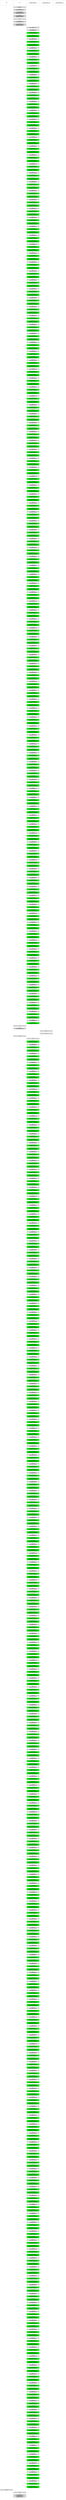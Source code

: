 digraph G{
	rankdir=TB
	subgraph{
		node [margin=0 fontsize=11 width=5 height=2 shape=box style=dashed fixedsize=true]
		rank=same;
		rankdir=LR
		"-1,0" [label="G0\nROOT"]
		"-1,1" [label="G6\nMAIN"]
		"-1,2" [label="G9\ntesting.tRunner @ testing.go:1123 
src.TestMoby28462 @ moby28462_test.go:111 
"]
		"-1,3" [label="G8\ntesting.tRunner @ testing.go:1123 
src.TestMoby28462 @ moby28462_test.go:107 
"]
		"-1,4" [label="G10\ntesting.tRunner @ testing.go:1123 
src.TestMoby28462 @ moby28462_test.go:113 
"]

		edge [dir=none, style=invis]
		"-1,0" -> "-1,1"
		"-1,1" -> "-1,2"
		"-1,2" -> "-1,3"
		"-1,3" -> "-1,4"	}

	subgraph{
		node [margin=0 fontsize=11 width=5 shape=box style=invis]
		rank=same;
		rankdir=LR

		"0,0" 
		"0,1" [label="GoStart\ntesting.callerName @ .:-1 
",style=filled]
		"0,2" 
		"0,3" 
		"0,4" 

		edge [dir=none, style=invis]
		"0,0" -> "0,1"
		"0,1" -> "0,2"
		"0,2" -> "0,3"
		"0,3" -> "0,4"	}

	subgraph{
		node [margin=0 fontsize=11 width=5 shape=box style=invis]
		rank=same;
		rankdir=LR

		"1,0" 
		"1,1" [label="GoCreate\ntesting.tRunner @ testing.go:1123 
src.TestMoby28462 @ moby28462_test.go:107 
",style=filled]
		"1,2" 
		"1,3" 
		"1,4" 

		edge [dir=none, style=invis]
		"1,0" -> "1,1"
		"1,1" -> "1,2"
		"1,2" -> "1,3"
		"1,3" -> "1,4"	}

	subgraph{
		node [margin=0 fontsize=11 width=5 shape=box style=invis]
		rank=same;
		rankdir=LR

		"2,0" 
		"2,1" [label="Ch(11).ChMake\ntesting.tRunner @ testing.go:1123 
src.TestMoby28462 @ moby28462_test.go:108 
src.TestMoby28462 @ moby28462_test.go:99 
runtime.makechan @ chan.go:122 
",style=filled]
		"2,2" 
		"2,3" 
		"2,4" 

		edge [dir=none, style=invis]
		"2,0" -> "2,1"
		"2,1" -> "2,2"
		"2,2" -> "2,3"
		"2,3" -> "2,4"	}

	subgraph{
		node [margin=0 fontsize=11 width=5 shape=box style=invis]
		rank=same;
		rankdir=LR

		"3,0" 
		"3,1" [label="GoSched\ntesting.tRunner @ testing.go:1123 
src.TestMoby28462 @ moby28462_test.go:101 
src.TestMoby28462 @ handlers.go:14 
goat.randBound_yield @ proc.go:271 
",style=filled]
		"3,2" 
		"3,3" 
		"3,4" 

		edge [dir=none, style=invis]
		"3,0" -> "3,1"
		"3,1" -> "3,2"
		"3,2" -> "3,3"
		"3,3" -> "3,4"	}

	subgraph{
		node [margin=0 fontsize=11 width=5 shape=box style=invis]
		rank=same;
		rankdir=LR

		"4,0" 
		"4,1" [label="GoStart\n",style=filled]
		"4,2" 
		"4,3" 
		"4,4" 

		edge [dir=none, style=invis]
		"4,0" -> "4,1"
		"4,1" -> "4,2"
		"4,2" -> "4,3"
		"4,3" -> "4,4"	}

	subgraph{
		node [margin=0 fontsize=11 width=5 shape=box style=invis]
		rank=same;
		rankdir=LR

		"5,0" 
		"5,1" [label="GoCreate\ntesting.tRunner @ testing.go:1123 
src.TestMoby28462 @ moby28462_test.go:111 
",style=filled]
		"5,2" 
		"5,3" 
		"5,4" 

		edge [dir=none, style=invis]
		"5,0" -> "5,1"
		"5,1" -> "5,2"
		"5,2" -> "5,3"
		"5,3" -> "5,4"	}

	subgraph{
		node [margin=0 fontsize=11 width=5 shape=box style=invis]
		rank=same;
		rankdir=LR

		"6,0" 
		"6,1" [label="GoSched\ntesting.tRunner @ testing.go:1123 
src.TestMoby28462 @ moby28462_test.go:111 
src.TestMoby28462 @ handlers.go:14 
goat.randBound_yield @ proc.go:271 
",style=filled]
		"6,2" 
		"6,3" 
		"6,4" 

		edge [dir=none, style=invis]
		"6,0" -> "6,1"
		"6,1" -> "6,2"
		"6,2" -> "6,3"
		"6,3" -> "6,4"	}

	subgraph{
		node [margin=0 fontsize=11 width=5 shape=box style=invis]
		rank=same;
		rankdir=LR

		"7,0" 
		"7,1" 
		"7,2" [label="GoStart\nsrc.(*Health).OpenMonitorChannel @ .:-1 
",style=filled]
		"7,3" 
		"7,4" 

		edge [dir=none, style=invis]
		"7,0" -> "7,1"
		"7,1" -> "7,2"
		"7,2" -> "7,3"
		"7,3" -> "7,4"	}

	subgraph{
		node [margin=0 fontsize=11 width=5 shape=box style=invis]
		rank=same;
		rankdir=LR

		"8,0" 
		"8,1" 
		"8,2" [label="SS(3)[nb].Select\nsrc.monitor @ moby28462_test.go:80 
runtime.selectnbrecv @ chan.go:748 
",style=filled]
		"8,3" 
		"8,4" 

		edge [dir=none, style=invis]
		"8,0" -> "8,1"
		"8,1" -> "8,2"
		"8,2" -> "8,3"
		"8,3" -> "8,4"	}

	subgraph{
		node [margin=0 fontsize=11 width=5 shape=box style=invis]
		rank=same;
		rankdir=LR

		"9,0" 
		"9,1" 
		"9,2" [label="Mu(10)[free].MuLock\nsrc.monitor @ moby28462_test.go:83 
src.handleProbeResult @ moby28462_test.go:90 
sync.(*Mutex).Lock @ mutex.go:86 
",style="filled", fillcolor=green2]
		"9,3" 
		"9,4" 

		edge [dir=none, style=invis]
		"9,0" -> "9,1"
		"9,1" -> "9,2"
		"9,2" -> "9,3"
		"9,3" -> "9,4"	}

	subgraph{
		node [margin=0 fontsize=11 width=5 shape=box style=invis]
		rank=same;
		rankdir=LR

		"10,0" 
		"10,1" 
		"10,2" [label="Mu(10).MuUnlock\nsrc.monitor @ moby28462_test.go:83 
src.handleProbeResult @ moby28462_test.go:95 
src.handleProbeResult.func1 @ moby28462_test.go:93 
sync.(*Mutex).Unlock @ mutex.go:209 
",style="filled", fillcolor=green2]
		"10,3" 
		"10,4" 

		edge [dir=none, style=invis]
		"10,0" -> "10,1"
		"10,1" -> "10,2"
		"10,2" -> "10,3"
		"10,3" -> "10,4"	}

	subgraph{
		node [margin=0 fontsize=11 width=5 shape=box style=invis]
		rank=same;
		rankdir=LR

		"11,0" 
		"11,1" 
		"11,2" [label="SS(3)[nb].Select\nsrc.monitor @ moby28462_test.go:80 
runtime.selectnbrecv @ chan.go:748 
",style=filled]
		"11,3" 
		"11,4" 

		edge [dir=none, style=invis]
		"11,0" -> "11,1"
		"11,1" -> "11,2"
		"11,2" -> "11,3"
		"11,3" -> "11,4"	}

	subgraph{
		node [margin=0 fontsize=11 width=5 shape=box style=invis]
		rank=same;
		rankdir=LR

		"12,0" 
		"12,1" 
		"12,2" [label="Mu(10)[free].MuLock\nsrc.monitor @ moby28462_test.go:83 
src.handleProbeResult @ moby28462_test.go:90 
sync.(*Mutex).Lock @ mutex.go:86 
",style="filled", fillcolor=green2]
		"12,3" 
		"12,4" 

		edge [dir=none, style=invis]
		"12,0" -> "12,1"
		"12,1" -> "12,2"
		"12,2" -> "12,3"
		"12,3" -> "12,4"	}

	subgraph{
		node [margin=0 fontsize=11 width=5 shape=box style=invis]
		rank=same;
		rankdir=LR

		"13,0" 
		"13,1" 
		"13,2" [label="Mu(10).MuUnlock\nsrc.monitor @ moby28462_test.go:83 
src.handleProbeResult @ moby28462_test.go:95 
src.handleProbeResult.func1 @ moby28462_test.go:93 
sync.(*Mutex).Unlock @ mutex.go:209 
",style="filled", fillcolor=green2]
		"13,3" 
		"13,4" 

		edge [dir=none, style=invis]
		"13,0" -> "13,1"
		"13,1" -> "13,2"
		"13,2" -> "13,3"
		"13,3" -> "13,4"	}

	subgraph{
		node [margin=0 fontsize=11 width=5 shape=box style=invis]
		rank=same;
		rankdir=LR

		"14,0" 
		"14,1" 
		"14,2" [label="SS(3)[nb].Select\nsrc.monitor @ moby28462_test.go:80 
runtime.selectnbrecv @ chan.go:748 
",style=filled]
		"14,3" 
		"14,4" 

		edge [dir=none, style=invis]
		"14,0" -> "14,1"
		"14,1" -> "14,2"
		"14,2" -> "14,3"
		"14,3" -> "14,4"	}

	subgraph{
		node [margin=0 fontsize=11 width=5 shape=box style=invis]
		rank=same;
		rankdir=LR

		"15,0" 
		"15,1" 
		"15,2" [label="Mu(10)[free].MuLock\nsrc.monitor @ moby28462_test.go:83 
src.handleProbeResult @ moby28462_test.go:90 
sync.(*Mutex).Lock @ mutex.go:86 
",style="filled", fillcolor=green2]
		"15,3" 
		"15,4" 

		edge [dir=none, style=invis]
		"15,0" -> "15,1"
		"15,1" -> "15,2"
		"15,2" -> "15,3"
		"15,3" -> "15,4"	}

	subgraph{
		node [margin=0 fontsize=11 width=5 shape=box style=invis]
		rank=same;
		rankdir=LR

		"16,0" 
		"16,1" 
		"16,2" [label="Mu(10).MuUnlock\nsrc.monitor @ moby28462_test.go:83 
src.handleProbeResult @ moby28462_test.go:95 
src.handleProbeResult.func1 @ moby28462_test.go:93 
sync.(*Mutex).Unlock @ mutex.go:209 
",style="filled", fillcolor=green2]
		"16,3" 
		"16,4" 

		edge [dir=none, style=invis]
		"16,0" -> "16,1"
		"16,1" -> "16,2"
		"16,2" -> "16,3"
		"16,3" -> "16,4"	}

	subgraph{
		node [margin=0 fontsize=11 width=5 shape=box style=invis]
		rank=same;
		rankdir=LR

		"17,0" 
		"17,1" 
		"17,2" [label="SS(3)[nb].Select\nsrc.monitor @ moby28462_test.go:80 
runtime.selectnbrecv @ chan.go:748 
",style=filled]
		"17,3" 
		"17,4" 

		edge [dir=none, style=invis]
		"17,0" -> "17,1"
		"17,1" -> "17,2"
		"17,2" -> "17,3"
		"17,3" -> "17,4"	}

	subgraph{
		node [margin=0 fontsize=11 width=5 shape=box style=invis]
		rank=same;
		rankdir=LR

		"18,0" 
		"18,1" 
		"18,2" [label="Mu(10)[free].MuLock\nsrc.monitor @ moby28462_test.go:83 
src.handleProbeResult @ moby28462_test.go:90 
sync.(*Mutex).Lock @ mutex.go:86 
",style="filled", fillcolor=green2]
		"18,3" 
		"18,4" 

		edge [dir=none, style=invis]
		"18,0" -> "18,1"
		"18,1" -> "18,2"
		"18,2" -> "18,3"
		"18,3" -> "18,4"	}

	subgraph{
		node [margin=0 fontsize=11 width=5 shape=box style=invis]
		rank=same;
		rankdir=LR

		"19,0" 
		"19,1" 
		"19,2" [label="Mu(10).MuUnlock\nsrc.monitor @ moby28462_test.go:83 
src.handleProbeResult @ moby28462_test.go:95 
src.handleProbeResult.func1 @ moby28462_test.go:93 
sync.(*Mutex).Unlock @ mutex.go:209 
",style="filled", fillcolor=green2]
		"19,3" 
		"19,4" 

		edge [dir=none, style=invis]
		"19,0" -> "19,1"
		"19,1" -> "19,2"
		"19,2" -> "19,3"
		"19,3" -> "19,4"	}

	subgraph{
		node [margin=0 fontsize=11 width=5 shape=box style=invis]
		rank=same;
		rankdir=LR

		"20,0" 
		"20,1" 
		"20,2" [label="SS(3)[nb].Select\nsrc.monitor @ moby28462_test.go:80 
runtime.selectnbrecv @ chan.go:748 
",style=filled]
		"20,3" 
		"20,4" 

		edge [dir=none, style=invis]
		"20,0" -> "20,1"
		"20,1" -> "20,2"
		"20,2" -> "20,3"
		"20,3" -> "20,4"	}

	subgraph{
		node [margin=0 fontsize=11 width=5 shape=box style=invis]
		rank=same;
		rankdir=LR

		"21,0" 
		"21,1" 
		"21,2" [label="Mu(10)[free].MuLock\nsrc.monitor @ moby28462_test.go:83 
src.handleProbeResult @ moby28462_test.go:90 
sync.(*Mutex).Lock @ mutex.go:86 
",style="filled", fillcolor=green2]
		"21,3" 
		"21,4" 

		edge [dir=none, style=invis]
		"21,0" -> "21,1"
		"21,1" -> "21,2"
		"21,2" -> "21,3"
		"21,3" -> "21,4"	}

	subgraph{
		node [margin=0 fontsize=11 width=5 shape=box style=invis]
		rank=same;
		rankdir=LR

		"22,0" 
		"22,1" 
		"22,2" [label="Mu(10).MuUnlock\nsrc.monitor @ moby28462_test.go:83 
src.handleProbeResult @ moby28462_test.go:95 
src.handleProbeResult.func1 @ moby28462_test.go:93 
sync.(*Mutex).Unlock @ mutex.go:209 
",style="filled", fillcolor=green2]
		"22,3" 
		"22,4" 

		edge [dir=none, style=invis]
		"22,0" -> "22,1"
		"22,1" -> "22,2"
		"22,2" -> "22,3"
		"22,3" -> "22,4"	}

	subgraph{
		node [margin=0 fontsize=11 width=5 shape=box style=invis]
		rank=same;
		rankdir=LR

		"23,0" 
		"23,1" 
		"23,2" [label="SS(3)[nb].Select\nsrc.monitor @ moby28462_test.go:80 
runtime.selectnbrecv @ chan.go:748 
",style=filled]
		"23,3" 
		"23,4" 

		edge [dir=none, style=invis]
		"23,0" -> "23,1"
		"23,1" -> "23,2"
		"23,2" -> "23,3"
		"23,3" -> "23,4"	}

	subgraph{
		node [margin=0 fontsize=11 width=5 shape=box style=invis]
		rank=same;
		rankdir=LR

		"24,0" 
		"24,1" 
		"24,2" [label="Mu(10)[free].MuLock\nsrc.monitor @ moby28462_test.go:83 
src.handleProbeResult @ moby28462_test.go:90 
sync.(*Mutex).Lock @ mutex.go:86 
",style="filled", fillcolor=green2]
		"24,3" 
		"24,4" 

		edge [dir=none, style=invis]
		"24,0" -> "24,1"
		"24,1" -> "24,2"
		"24,2" -> "24,3"
		"24,3" -> "24,4"	}

	subgraph{
		node [margin=0 fontsize=11 width=5 shape=box style=invis]
		rank=same;
		rankdir=LR

		"25,0" 
		"25,1" 
		"25,2" [label="Mu(10).MuUnlock\nsrc.monitor @ moby28462_test.go:83 
src.handleProbeResult @ moby28462_test.go:95 
src.handleProbeResult.func1 @ moby28462_test.go:93 
sync.(*Mutex).Unlock @ mutex.go:209 
",style="filled", fillcolor=green2]
		"25,3" 
		"25,4" 

		edge [dir=none, style=invis]
		"25,0" -> "25,1"
		"25,1" -> "25,2"
		"25,2" -> "25,3"
		"25,3" -> "25,4"	}

	subgraph{
		node [margin=0 fontsize=11 width=5 shape=box style=invis]
		rank=same;
		rankdir=LR

		"26,0" 
		"26,1" 
		"26,2" [label="SS(3)[nb].Select\nsrc.monitor @ moby28462_test.go:80 
runtime.selectnbrecv @ chan.go:748 
",style=filled]
		"26,3" 
		"26,4" 

		edge [dir=none, style=invis]
		"26,0" -> "26,1"
		"26,1" -> "26,2"
		"26,2" -> "26,3"
		"26,3" -> "26,4"	}

	subgraph{
		node [margin=0 fontsize=11 width=5 shape=box style=invis]
		rank=same;
		rankdir=LR

		"27,0" 
		"27,1" 
		"27,2" [label="Mu(10)[free].MuLock\nsrc.monitor @ moby28462_test.go:83 
src.handleProbeResult @ moby28462_test.go:90 
sync.(*Mutex).Lock @ mutex.go:86 
",style="filled", fillcolor=green2]
		"27,3" 
		"27,4" 

		edge [dir=none, style=invis]
		"27,0" -> "27,1"
		"27,1" -> "27,2"
		"27,2" -> "27,3"
		"27,3" -> "27,4"	}

	subgraph{
		node [margin=0 fontsize=11 width=5 shape=box style=invis]
		rank=same;
		rankdir=LR

		"28,0" 
		"28,1" 
		"28,2" [label="Mu(10).MuUnlock\nsrc.monitor @ moby28462_test.go:83 
src.handleProbeResult @ moby28462_test.go:95 
src.handleProbeResult.func1 @ moby28462_test.go:93 
sync.(*Mutex).Unlock @ mutex.go:209 
",style="filled", fillcolor=green2]
		"28,3" 
		"28,4" 

		edge [dir=none, style=invis]
		"28,0" -> "28,1"
		"28,1" -> "28,2"
		"28,2" -> "28,3"
		"28,3" -> "28,4"	}

	subgraph{
		node [margin=0 fontsize=11 width=5 shape=box style=invis]
		rank=same;
		rankdir=LR

		"29,0" 
		"29,1" 
		"29,2" [label="SS(3)[nb].Select\nsrc.monitor @ moby28462_test.go:80 
runtime.selectnbrecv @ chan.go:748 
",style=filled]
		"29,3" 
		"29,4" 

		edge [dir=none, style=invis]
		"29,0" -> "29,1"
		"29,1" -> "29,2"
		"29,2" -> "29,3"
		"29,3" -> "29,4"	}

	subgraph{
		node [margin=0 fontsize=11 width=5 shape=box style=invis]
		rank=same;
		rankdir=LR

		"30,0" 
		"30,1" 
		"30,2" [label="Mu(10)[free].MuLock\nsrc.monitor @ moby28462_test.go:83 
src.handleProbeResult @ moby28462_test.go:90 
sync.(*Mutex).Lock @ mutex.go:86 
",style="filled", fillcolor=green2]
		"30,3" 
		"30,4" 

		edge [dir=none, style=invis]
		"30,0" -> "30,1"
		"30,1" -> "30,2"
		"30,2" -> "30,3"
		"30,3" -> "30,4"	}

	subgraph{
		node [margin=0 fontsize=11 width=5 shape=box style=invis]
		rank=same;
		rankdir=LR

		"31,0" 
		"31,1" 
		"31,2" [label="Mu(10).MuUnlock\nsrc.monitor @ moby28462_test.go:83 
src.handleProbeResult @ moby28462_test.go:95 
src.handleProbeResult.func1 @ moby28462_test.go:93 
sync.(*Mutex).Unlock @ mutex.go:209 
",style="filled", fillcolor=green2]
		"31,3" 
		"31,4" 

		edge [dir=none, style=invis]
		"31,0" -> "31,1"
		"31,1" -> "31,2"
		"31,2" -> "31,3"
		"31,3" -> "31,4"	}

	subgraph{
		node [margin=0 fontsize=11 width=5 shape=box style=invis]
		rank=same;
		rankdir=LR

		"32,0" 
		"32,1" 
		"32,2" [label="SS(3)[nb].Select\nsrc.monitor @ moby28462_test.go:80 
runtime.selectnbrecv @ chan.go:748 
",style=filled]
		"32,3" 
		"32,4" 

		edge [dir=none, style=invis]
		"32,0" -> "32,1"
		"32,1" -> "32,2"
		"32,2" -> "32,3"
		"32,3" -> "32,4"	}

	subgraph{
		node [margin=0 fontsize=11 width=5 shape=box style=invis]
		rank=same;
		rankdir=LR

		"33,0" 
		"33,1" 
		"33,2" [label="Mu(10)[free].MuLock\nsrc.monitor @ moby28462_test.go:83 
src.handleProbeResult @ moby28462_test.go:90 
sync.(*Mutex).Lock @ mutex.go:86 
",style="filled", fillcolor=green2]
		"33,3" 
		"33,4" 

		edge [dir=none, style=invis]
		"33,0" -> "33,1"
		"33,1" -> "33,2"
		"33,2" -> "33,3"
		"33,3" -> "33,4"	}

	subgraph{
		node [margin=0 fontsize=11 width=5 shape=box style=invis]
		rank=same;
		rankdir=LR

		"34,0" 
		"34,1" 
		"34,2" [label="Mu(10).MuUnlock\nsrc.monitor @ moby28462_test.go:83 
src.handleProbeResult @ moby28462_test.go:95 
src.handleProbeResult.func1 @ moby28462_test.go:93 
sync.(*Mutex).Unlock @ mutex.go:209 
",style="filled", fillcolor=green2]
		"34,3" 
		"34,4" 

		edge [dir=none, style=invis]
		"34,0" -> "34,1"
		"34,1" -> "34,2"
		"34,2" -> "34,3"
		"34,3" -> "34,4"	}

	subgraph{
		node [margin=0 fontsize=11 width=5 shape=box style=invis]
		rank=same;
		rankdir=LR

		"35,0" 
		"35,1" 
		"35,2" [label="SS(3)[nb].Select\nsrc.monitor @ moby28462_test.go:80 
runtime.selectnbrecv @ chan.go:748 
",style=filled]
		"35,3" 
		"35,4" 

		edge [dir=none, style=invis]
		"35,0" -> "35,1"
		"35,1" -> "35,2"
		"35,2" -> "35,3"
		"35,3" -> "35,4"	}

	subgraph{
		node [margin=0 fontsize=11 width=5 shape=box style=invis]
		rank=same;
		rankdir=LR

		"36,0" 
		"36,1" 
		"36,2" [label="Mu(10)[free].MuLock\nsrc.monitor @ moby28462_test.go:83 
src.handleProbeResult @ moby28462_test.go:90 
sync.(*Mutex).Lock @ mutex.go:86 
",style="filled", fillcolor=green2]
		"36,3" 
		"36,4" 

		edge [dir=none, style=invis]
		"36,0" -> "36,1"
		"36,1" -> "36,2"
		"36,2" -> "36,3"
		"36,3" -> "36,4"	}

	subgraph{
		node [margin=0 fontsize=11 width=5 shape=box style=invis]
		rank=same;
		rankdir=LR

		"37,0" 
		"37,1" 
		"37,2" [label="Mu(10).MuUnlock\nsrc.monitor @ moby28462_test.go:83 
src.handleProbeResult @ moby28462_test.go:95 
src.handleProbeResult.func1 @ moby28462_test.go:93 
sync.(*Mutex).Unlock @ mutex.go:209 
",style="filled", fillcolor=green2]
		"37,3" 
		"37,4" 

		edge [dir=none, style=invis]
		"37,0" -> "37,1"
		"37,1" -> "37,2"
		"37,2" -> "37,3"
		"37,3" -> "37,4"	}

	subgraph{
		node [margin=0 fontsize=11 width=5 shape=box style=invis]
		rank=same;
		rankdir=LR

		"38,0" 
		"38,1" 
		"38,2" [label="SS(3)[nb].Select\nsrc.monitor @ moby28462_test.go:80 
runtime.selectnbrecv @ chan.go:748 
",style=filled]
		"38,3" 
		"38,4" 

		edge [dir=none, style=invis]
		"38,0" -> "38,1"
		"38,1" -> "38,2"
		"38,2" -> "38,3"
		"38,3" -> "38,4"	}

	subgraph{
		node [margin=0 fontsize=11 width=5 shape=box style=invis]
		rank=same;
		rankdir=LR

		"39,0" 
		"39,1" 
		"39,2" [label="Mu(10)[free].MuLock\nsrc.monitor @ moby28462_test.go:83 
src.handleProbeResult @ moby28462_test.go:90 
sync.(*Mutex).Lock @ mutex.go:86 
",style="filled", fillcolor=green2]
		"39,3" 
		"39,4" 

		edge [dir=none, style=invis]
		"39,0" -> "39,1"
		"39,1" -> "39,2"
		"39,2" -> "39,3"
		"39,3" -> "39,4"	}

	subgraph{
		node [margin=0 fontsize=11 width=5 shape=box style=invis]
		rank=same;
		rankdir=LR

		"40,0" 
		"40,1" 
		"40,2" [label="Mu(10).MuUnlock\nsrc.monitor @ moby28462_test.go:83 
src.handleProbeResult @ moby28462_test.go:95 
src.handleProbeResult.func1 @ moby28462_test.go:93 
sync.(*Mutex).Unlock @ mutex.go:209 
",style="filled", fillcolor=green2]
		"40,3" 
		"40,4" 

		edge [dir=none, style=invis]
		"40,0" -> "40,1"
		"40,1" -> "40,2"
		"40,2" -> "40,3"
		"40,3" -> "40,4"	}

	subgraph{
		node [margin=0 fontsize=11 width=5 shape=box style=invis]
		rank=same;
		rankdir=LR

		"41,0" 
		"41,1" 
		"41,2" [label="SS(3)[nb].Select\nsrc.monitor @ moby28462_test.go:80 
runtime.selectnbrecv @ chan.go:748 
",style=filled]
		"41,3" 
		"41,4" 

		edge [dir=none, style=invis]
		"41,0" -> "41,1"
		"41,1" -> "41,2"
		"41,2" -> "41,3"
		"41,3" -> "41,4"	}

	subgraph{
		node [margin=0 fontsize=11 width=5 shape=box style=invis]
		rank=same;
		rankdir=LR

		"42,0" 
		"42,1" 
		"42,2" [label="Mu(10)[free].MuLock\nsrc.monitor @ moby28462_test.go:83 
src.handleProbeResult @ moby28462_test.go:90 
sync.(*Mutex).Lock @ mutex.go:86 
",style="filled", fillcolor=green2]
		"42,3" 
		"42,4" 

		edge [dir=none, style=invis]
		"42,0" -> "42,1"
		"42,1" -> "42,2"
		"42,2" -> "42,3"
		"42,3" -> "42,4"	}

	subgraph{
		node [margin=0 fontsize=11 width=5 shape=box style=invis]
		rank=same;
		rankdir=LR

		"43,0" 
		"43,1" 
		"43,2" [label="Mu(10).MuUnlock\nsrc.monitor @ moby28462_test.go:83 
src.handleProbeResult @ moby28462_test.go:95 
src.handleProbeResult.func1 @ moby28462_test.go:93 
sync.(*Mutex).Unlock @ mutex.go:209 
",style="filled", fillcolor=green2]
		"43,3" 
		"43,4" 

		edge [dir=none, style=invis]
		"43,0" -> "43,1"
		"43,1" -> "43,2"
		"43,2" -> "43,3"
		"43,3" -> "43,4"	}

	subgraph{
		node [margin=0 fontsize=11 width=5 shape=box style=invis]
		rank=same;
		rankdir=LR

		"44,0" 
		"44,1" 
		"44,2" [label="SS(3)[nb].Select\nsrc.monitor @ moby28462_test.go:80 
runtime.selectnbrecv @ chan.go:748 
",style=filled]
		"44,3" 
		"44,4" 

		edge [dir=none, style=invis]
		"44,0" -> "44,1"
		"44,1" -> "44,2"
		"44,2" -> "44,3"
		"44,3" -> "44,4"	}

	subgraph{
		node [margin=0 fontsize=11 width=5 shape=box style=invis]
		rank=same;
		rankdir=LR

		"45,0" 
		"45,1" 
		"45,2" [label="Mu(10)[free].MuLock\nsrc.monitor @ moby28462_test.go:83 
src.handleProbeResult @ moby28462_test.go:90 
sync.(*Mutex).Lock @ mutex.go:86 
",style="filled", fillcolor=green2]
		"45,3" 
		"45,4" 

		edge [dir=none, style=invis]
		"45,0" -> "45,1"
		"45,1" -> "45,2"
		"45,2" -> "45,3"
		"45,3" -> "45,4"	}

	subgraph{
		node [margin=0 fontsize=11 width=5 shape=box style=invis]
		rank=same;
		rankdir=LR

		"46,0" 
		"46,1" 
		"46,2" [label="Mu(10).MuUnlock\nsrc.monitor @ moby28462_test.go:83 
src.handleProbeResult @ moby28462_test.go:95 
src.handleProbeResult.func1 @ moby28462_test.go:93 
sync.(*Mutex).Unlock @ mutex.go:209 
",style="filled", fillcolor=green2]
		"46,3" 
		"46,4" 

		edge [dir=none, style=invis]
		"46,0" -> "46,1"
		"46,1" -> "46,2"
		"46,2" -> "46,3"
		"46,3" -> "46,4"	}

	subgraph{
		node [margin=0 fontsize=11 width=5 shape=box style=invis]
		rank=same;
		rankdir=LR

		"47,0" 
		"47,1" 
		"47,2" [label="SS(3)[nb].Select\nsrc.monitor @ moby28462_test.go:80 
runtime.selectnbrecv @ chan.go:748 
",style=filled]
		"47,3" 
		"47,4" 

		edge [dir=none, style=invis]
		"47,0" -> "47,1"
		"47,1" -> "47,2"
		"47,2" -> "47,3"
		"47,3" -> "47,4"	}

	subgraph{
		node [margin=0 fontsize=11 width=5 shape=box style=invis]
		rank=same;
		rankdir=LR

		"48,0" 
		"48,1" 
		"48,2" [label="Mu(10)[free].MuLock\nsrc.monitor @ moby28462_test.go:83 
src.handleProbeResult @ moby28462_test.go:90 
sync.(*Mutex).Lock @ mutex.go:86 
",style="filled", fillcolor=green2]
		"48,3" 
		"48,4" 

		edge [dir=none, style=invis]
		"48,0" -> "48,1"
		"48,1" -> "48,2"
		"48,2" -> "48,3"
		"48,3" -> "48,4"	}

	subgraph{
		node [margin=0 fontsize=11 width=5 shape=box style=invis]
		rank=same;
		rankdir=LR

		"49,0" 
		"49,1" 
		"49,2" [label="Mu(10).MuUnlock\nsrc.monitor @ moby28462_test.go:83 
src.handleProbeResult @ moby28462_test.go:95 
src.handleProbeResult.func1 @ moby28462_test.go:93 
sync.(*Mutex).Unlock @ mutex.go:209 
",style="filled", fillcolor=green2]
		"49,3" 
		"49,4" 

		edge [dir=none, style=invis]
		"49,0" -> "49,1"
		"49,1" -> "49,2"
		"49,2" -> "49,3"
		"49,3" -> "49,4"	}

	subgraph{
		node [margin=0 fontsize=11 width=5 shape=box style=invis]
		rank=same;
		rankdir=LR

		"50,0" 
		"50,1" 
		"50,2" [label="SS(3)[nb].Select\nsrc.monitor @ moby28462_test.go:80 
runtime.selectnbrecv @ chan.go:748 
",style=filled]
		"50,3" 
		"50,4" 

		edge [dir=none, style=invis]
		"50,0" -> "50,1"
		"50,1" -> "50,2"
		"50,2" -> "50,3"
		"50,3" -> "50,4"	}

	subgraph{
		node [margin=0 fontsize=11 width=5 shape=box style=invis]
		rank=same;
		rankdir=LR

		"51,0" 
		"51,1" 
		"51,2" [label="Mu(10)[free].MuLock\nsrc.monitor @ moby28462_test.go:83 
src.handleProbeResult @ moby28462_test.go:90 
sync.(*Mutex).Lock @ mutex.go:86 
",style="filled", fillcolor=green2]
		"51,3" 
		"51,4" 

		edge [dir=none, style=invis]
		"51,0" -> "51,1"
		"51,1" -> "51,2"
		"51,2" -> "51,3"
		"51,3" -> "51,4"	}

	subgraph{
		node [margin=0 fontsize=11 width=5 shape=box style=invis]
		rank=same;
		rankdir=LR

		"52,0" 
		"52,1" 
		"52,2" [label="Mu(10).MuUnlock\nsrc.monitor @ moby28462_test.go:83 
src.handleProbeResult @ moby28462_test.go:95 
src.handleProbeResult.func1 @ moby28462_test.go:93 
sync.(*Mutex).Unlock @ mutex.go:209 
",style="filled", fillcolor=green2]
		"52,3" 
		"52,4" 

		edge [dir=none, style=invis]
		"52,0" -> "52,1"
		"52,1" -> "52,2"
		"52,2" -> "52,3"
		"52,3" -> "52,4"	}

	subgraph{
		node [margin=0 fontsize=11 width=5 shape=box style=invis]
		rank=same;
		rankdir=LR

		"53,0" 
		"53,1" 
		"53,2" [label="SS(3)[nb].Select\nsrc.monitor @ moby28462_test.go:80 
runtime.selectnbrecv @ chan.go:748 
",style=filled]
		"53,3" 
		"53,4" 

		edge [dir=none, style=invis]
		"53,0" -> "53,1"
		"53,1" -> "53,2"
		"53,2" -> "53,3"
		"53,3" -> "53,4"	}

	subgraph{
		node [margin=0 fontsize=11 width=5 shape=box style=invis]
		rank=same;
		rankdir=LR

		"54,0" 
		"54,1" 
		"54,2" [label="Mu(10)[free].MuLock\nsrc.monitor @ moby28462_test.go:83 
src.handleProbeResult @ moby28462_test.go:90 
sync.(*Mutex).Lock @ mutex.go:86 
",style="filled", fillcolor=green2]
		"54,3" 
		"54,4" 

		edge [dir=none, style=invis]
		"54,0" -> "54,1"
		"54,1" -> "54,2"
		"54,2" -> "54,3"
		"54,3" -> "54,4"	}

	subgraph{
		node [margin=0 fontsize=11 width=5 shape=box style=invis]
		rank=same;
		rankdir=LR

		"55,0" 
		"55,1" 
		"55,2" [label="Mu(10).MuUnlock\nsrc.monitor @ moby28462_test.go:83 
src.handleProbeResult @ moby28462_test.go:95 
src.handleProbeResult.func1 @ moby28462_test.go:93 
sync.(*Mutex).Unlock @ mutex.go:209 
",style="filled", fillcolor=green2]
		"55,3" 
		"55,4" 

		edge [dir=none, style=invis]
		"55,0" -> "55,1"
		"55,1" -> "55,2"
		"55,2" -> "55,3"
		"55,3" -> "55,4"	}

	subgraph{
		node [margin=0 fontsize=11 width=5 shape=box style=invis]
		rank=same;
		rankdir=LR

		"56,0" 
		"56,1" 
		"56,2" [label="SS(3)[nb].Select\nsrc.monitor @ moby28462_test.go:80 
runtime.selectnbrecv @ chan.go:748 
",style=filled]
		"56,3" 
		"56,4" 

		edge [dir=none, style=invis]
		"56,0" -> "56,1"
		"56,1" -> "56,2"
		"56,2" -> "56,3"
		"56,3" -> "56,4"	}

	subgraph{
		node [margin=0 fontsize=11 width=5 shape=box style=invis]
		rank=same;
		rankdir=LR

		"57,0" 
		"57,1" 
		"57,2" [label="Mu(10)[free].MuLock\nsrc.monitor @ moby28462_test.go:83 
src.handleProbeResult @ moby28462_test.go:90 
sync.(*Mutex).Lock @ mutex.go:86 
",style="filled", fillcolor=green2]
		"57,3" 
		"57,4" 

		edge [dir=none, style=invis]
		"57,0" -> "57,1"
		"57,1" -> "57,2"
		"57,2" -> "57,3"
		"57,3" -> "57,4"	}

	subgraph{
		node [margin=0 fontsize=11 width=5 shape=box style=invis]
		rank=same;
		rankdir=LR

		"58,0" 
		"58,1" 
		"58,2" [label="Mu(10).MuUnlock\nsrc.monitor @ moby28462_test.go:83 
src.handleProbeResult @ moby28462_test.go:95 
src.handleProbeResult.func1 @ moby28462_test.go:93 
sync.(*Mutex).Unlock @ mutex.go:209 
",style="filled", fillcolor=green2]
		"58,3" 
		"58,4" 

		edge [dir=none, style=invis]
		"58,0" -> "58,1"
		"58,1" -> "58,2"
		"58,2" -> "58,3"
		"58,3" -> "58,4"	}

	subgraph{
		node [margin=0 fontsize=11 width=5 shape=box style=invis]
		rank=same;
		rankdir=LR

		"59,0" 
		"59,1" 
		"59,2" [label="SS(3)[nb].Select\nsrc.monitor @ moby28462_test.go:80 
runtime.selectnbrecv @ chan.go:748 
",style=filled]
		"59,3" 
		"59,4" 

		edge [dir=none, style=invis]
		"59,0" -> "59,1"
		"59,1" -> "59,2"
		"59,2" -> "59,3"
		"59,3" -> "59,4"	}

	subgraph{
		node [margin=0 fontsize=11 width=5 shape=box style=invis]
		rank=same;
		rankdir=LR

		"60,0" 
		"60,1" 
		"60,2" [label="Mu(10)[free].MuLock\nsrc.monitor @ moby28462_test.go:83 
src.handleProbeResult @ moby28462_test.go:90 
sync.(*Mutex).Lock @ mutex.go:86 
",style="filled", fillcolor=green2]
		"60,3" 
		"60,4" 

		edge [dir=none, style=invis]
		"60,0" -> "60,1"
		"60,1" -> "60,2"
		"60,2" -> "60,3"
		"60,3" -> "60,4"	}

	subgraph{
		node [margin=0 fontsize=11 width=5 shape=box style=invis]
		rank=same;
		rankdir=LR

		"61,0" 
		"61,1" 
		"61,2" [label="Mu(10).MuUnlock\nsrc.monitor @ moby28462_test.go:83 
src.handleProbeResult @ moby28462_test.go:95 
src.handleProbeResult.func1 @ moby28462_test.go:93 
sync.(*Mutex).Unlock @ mutex.go:209 
",style="filled", fillcolor=green2]
		"61,3" 
		"61,4" 

		edge [dir=none, style=invis]
		"61,0" -> "61,1"
		"61,1" -> "61,2"
		"61,2" -> "61,3"
		"61,3" -> "61,4"	}

	subgraph{
		node [margin=0 fontsize=11 width=5 shape=box style=invis]
		rank=same;
		rankdir=LR

		"62,0" 
		"62,1" 
		"62,2" [label="SS(3)[nb].Select\nsrc.monitor @ moby28462_test.go:80 
runtime.selectnbrecv @ chan.go:748 
",style=filled]
		"62,3" 
		"62,4" 

		edge [dir=none, style=invis]
		"62,0" -> "62,1"
		"62,1" -> "62,2"
		"62,2" -> "62,3"
		"62,3" -> "62,4"	}

	subgraph{
		node [margin=0 fontsize=11 width=5 shape=box style=invis]
		rank=same;
		rankdir=LR

		"63,0" 
		"63,1" 
		"63,2" [label="Mu(10)[free].MuLock\nsrc.monitor @ moby28462_test.go:83 
src.handleProbeResult @ moby28462_test.go:90 
sync.(*Mutex).Lock @ mutex.go:86 
",style="filled", fillcolor=green2]
		"63,3" 
		"63,4" 

		edge [dir=none, style=invis]
		"63,0" -> "63,1"
		"63,1" -> "63,2"
		"63,2" -> "63,3"
		"63,3" -> "63,4"	}

	subgraph{
		node [margin=0 fontsize=11 width=5 shape=box style=invis]
		rank=same;
		rankdir=LR

		"64,0" 
		"64,1" 
		"64,2" [label="Mu(10).MuUnlock\nsrc.monitor @ moby28462_test.go:83 
src.handleProbeResult @ moby28462_test.go:95 
src.handleProbeResult.func1 @ moby28462_test.go:93 
sync.(*Mutex).Unlock @ mutex.go:209 
",style="filled", fillcolor=green2]
		"64,3" 
		"64,4" 

		edge [dir=none, style=invis]
		"64,0" -> "64,1"
		"64,1" -> "64,2"
		"64,2" -> "64,3"
		"64,3" -> "64,4"	}

	subgraph{
		node [margin=0 fontsize=11 width=5 shape=box style=invis]
		rank=same;
		rankdir=LR

		"65,0" 
		"65,1" 
		"65,2" [label="SS(3)[nb].Select\nsrc.monitor @ moby28462_test.go:80 
runtime.selectnbrecv @ chan.go:748 
",style=filled]
		"65,3" 
		"65,4" 

		edge [dir=none, style=invis]
		"65,0" -> "65,1"
		"65,1" -> "65,2"
		"65,2" -> "65,3"
		"65,3" -> "65,4"	}

	subgraph{
		node [margin=0 fontsize=11 width=5 shape=box style=invis]
		rank=same;
		rankdir=LR

		"66,0" 
		"66,1" 
		"66,2" [label="Mu(10)[free].MuLock\nsrc.monitor @ moby28462_test.go:83 
src.handleProbeResult @ moby28462_test.go:90 
sync.(*Mutex).Lock @ mutex.go:86 
",style="filled", fillcolor=green2]
		"66,3" 
		"66,4" 

		edge [dir=none, style=invis]
		"66,0" -> "66,1"
		"66,1" -> "66,2"
		"66,2" -> "66,3"
		"66,3" -> "66,4"	}

	subgraph{
		node [margin=0 fontsize=11 width=5 shape=box style=invis]
		rank=same;
		rankdir=LR

		"67,0" 
		"67,1" 
		"67,2" [label="Mu(10).MuUnlock\nsrc.monitor @ moby28462_test.go:83 
src.handleProbeResult @ moby28462_test.go:95 
src.handleProbeResult.func1 @ moby28462_test.go:93 
sync.(*Mutex).Unlock @ mutex.go:209 
",style="filled", fillcolor=green2]
		"67,3" 
		"67,4" 

		edge [dir=none, style=invis]
		"67,0" -> "67,1"
		"67,1" -> "67,2"
		"67,2" -> "67,3"
		"67,3" -> "67,4"	}

	subgraph{
		node [margin=0 fontsize=11 width=5 shape=box style=invis]
		rank=same;
		rankdir=LR

		"68,0" 
		"68,1" 
		"68,2" [label="SS(3)[nb].Select\nsrc.monitor @ moby28462_test.go:80 
runtime.selectnbrecv @ chan.go:748 
",style=filled]
		"68,3" 
		"68,4" 

		edge [dir=none, style=invis]
		"68,0" -> "68,1"
		"68,1" -> "68,2"
		"68,2" -> "68,3"
		"68,3" -> "68,4"	}

	subgraph{
		node [margin=0 fontsize=11 width=5 shape=box style=invis]
		rank=same;
		rankdir=LR

		"69,0" 
		"69,1" 
		"69,2" [label="Mu(10)[free].MuLock\nsrc.monitor @ moby28462_test.go:83 
src.handleProbeResult @ moby28462_test.go:90 
sync.(*Mutex).Lock @ mutex.go:86 
",style="filled", fillcolor=green2]
		"69,3" 
		"69,4" 

		edge [dir=none, style=invis]
		"69,0" -> "69,1"
		"69,1" -> "69,2"
		"69,2" -> "69,3"
		"69,3" -> "69,4"	}

	subgraph{
		node [margin=0 fontsize=11 width=5 shape=box style=invis]
		rank=same;
		rankdir=LR

		"70,0" 
		"70,1" 
		"70,2" [label="Mu(10).MuUnlock\nsrc.monitor @ moby28462_test.go:83 
src.handleProbeResult @ moby28462_test.go:95 
src.handleProbeResult.func1 @ moby28462_test.go:93 
sync.(*Mutex).Unlock @ mutex.go:209 
",style="filled", fillcolor=green2]
		"70,3" 
		"70,4" 

		edge [dir=none, style=invis]
		"70,0" -> "70,1"
		"70,1" -> "70,2"
		"70,2" -> "70,3"
		"70,3" -> "70,4"	}

	subgraph{
		node [margin=0 fontsize=11 width=5 shape=box style=invis]
		rank=same;
		rankdir=LR

		"71,0" 
		"71,1" 
		"71,2" [label="SS(3)[nb].Select\nsrc.monitor @ moby28462_test.go:80 
runtime.selectnbrecv @ chan.go:748 
",style=filled]
		"71,3" 
		"71,4" 

		edge [dir=none, style=invis]
		"71,0" -> "71,1"
		"71,1" -> "71,2"
		"71,2" -> "71,3"
		"71,3" -> "71,4"	}

	subgraph{
		node [margin=0 fontsize=11 width=5 shape=box style=invis]
		rank=same;
		rankdir=LR

		"72,0" 
		"72,1" 
		"72,2" [label="Mu(10)[free].MuLock\nsrc.monitor @ moby28462_test.go:83 
src.handleProbeResult @ moby28462_test.go:90 
sync.(*Mutex).Lock @ mutex.go:86 
",style="filled", fillcolor=green2]
		"72,3" 
		"72,4" 

		edge [dir=none, style=invis]
		"72,0" -> "72,1"
		"72,1" -> "72,2"
		"72,2" -> "72,3"
		"72,3" -> "72,4"	}

	subgraph{
		node [margin=0 fontsize=11 width=5 shape=box style=invis]
		rank=same;
		rankdir=LR

		"73,0" 
		"73,1" 
		"73,2" [label="Mu(10).MuUnlock\nsrc.monitor @ moby28462_test.go:83 
src.handleProbeResult @ moby28462_test.go:95 
src.handleProbeResult.func1 @ moby28462_test.go:93 
sync.(*Mutex).Unlock @ mutex.go:209 
",style="filled", fillcolor=green2]
		"73,3" 
		"73,4" 

		edge [dir=none, style=invis]
		"73,0" -> "73,1"
		"73,1" -> "73,2"
		"73,2" -> "73,3"
		"73,3" -> "73,4"	}

	subgraph{
		node [margin=0 fontsize=11 width=5 shape=box style=invis]
		rank=same;
		rankdir=LR

		"74,0" 
		"74,1" 
		"74,2" [label="SS(3)[nb].Select\nsrc.monitor @ moby28462_test.go:80 
runtime.selectnbrecv @ chan.go:748 
",style=filled]
		"74,3" 
		"74,4" 

		edge [dir=none, style=invis]
		"74,0" -> "74,1"
		"74,1" -> "74,2"
		"74,2" -> "74,3"
		"74,3" -> "74,4"	}

	subgraph{
		node [margin=0 fontsize=11 width=5 shape=box style=invis]
		rank=same;
		rankdir=LR

		"75,0" 
		"75,1" 
		"75,2" [label="Mu(10)[free].MuLock\nsrc.monitor @ moby28462_test.go:83 
src.handleProbeResult @ moby28462_test.go:90 
sync.(*Mutex).Lock @ mutex.go:86 
",style="filled", fillcolor=green2]
		"75,3" 
		"75,4" 

		edge [dir=none, style=invis]
		"75,0" -> "75,1"
		"75,1" -> "75,2"
		"75,2" -> "75,3"
		"75,3" -> "75,4"	}

	subgraph{
		node [margin=0 fontsize=11 width=5 shape=box style=invis]
		rank=same;
		rankdir=LR

		"76,0" 
		"76,1" 
		"76,2" [label="Mu(10).MuUnlock\nsrc.monitor @ moby28462_test.go:83 
src.handleProbeResult @ moby28462_test.go:95 
src.handleProbeResult.func1 @ moby28462_test.go:93 
sync.(*Mutex).Unlock @ mutex.go:209 
",style="filled", fillcolor=green2]
		"76,3" 
		"76,4" 

		edge [dir=none, style=invis]
		"76,0" -> "76,1"
		"76,1" -> "76,2"
		"76,2" -> "76,3"
		"76,3" -> "76,4"	}

	subgraph{
		node [margin=0 fontsize=11 width=5 shape=box style=invis]
		rank=same;
		rankdir=LR

		"77,0" 
		"77,1" 
		"77,2" [label="SS(3)[nb].Select\nsrc.monitor @ moby28462_test.go:80 
runtime.selectnbrecv @ chan.go:748 
",style=filled]
		"77,3" 
		"77,4" 

		edge [dir=none, style=invis]
		"77,0" -> "77,1"
		"77,1" -> "77,2"
		"77,2" -> "77,3"
		"77,3" -> "77,4"	}

	subgraph{
		node [margin=0 fontsize=11 width=5 shape=box style=invis]
		rank=same;
		rankdir=LR

		"78,0" 
		"78,1" 
		"78,2" [label="Mu(10)[free].MuLock\nsrc.monitor @ moby28462_test.go:83 
src.handleProbeResult @ moby28462_test.go:90 
sync.(*Mutex).Lock @ mutex.go:86 
",style="filled", fillcolor=green2]
		"78,3" 
		"78,4" 

		edge [dir=none, style=invis]
		"78,0" -> "78,1"
		"78,1" -> "78,2"
		"78,2" -> "78,3"
		"78,3" -> "78,4"	}

	subgraph{
		node [margin=0 fontsize=11 width=5 shape=box style=invis]
		rank=same;
		rankdir=LR

		"79,0" 
		"79,1" 
		"79,2" [label="Mu(10).MuUnlock\nsrc.monitor @ moby28462_test.go:83 
src.handleProbeResult @ moby28462_test.go:95 
src.handleProbeResult.func1 @ moby28462_test.go:93 
sync.(*Mutex).Unlock @ mutex.go:209 
",style="filled", fillcolor=green2]
		"79,3" 
		"79,4" 

		edge [dir=none, style=invis]
		"79,0" -> "79,1"
		"79,1" -> "79,2"
		"79,2" -> "79,3"
		"79,3" -> "79,4"	}

	subgraph{
		node [margin=0 fontsize=11 width=5 shape=box style=invis]
		rank=same;
		rankdir=LR

		"80,0" 
		"80,1" 
		"80,2" [label="SS(3)[nb].Select\nsrc.monitor @ moby28462_test.go:80 
runtime.selectnbrecv @ chan.go:748 
",style=filled]
		"80,3" 
		"80,4" 

		edge [dir=none, style=invis]
		"80,0" -> "80,1"
		"80,1" -> "80,2"
		"80,2" -> "80,3"
		"80,3" -> "80,4"	}

	subgraph{
		node [margin=0 fontsize=11 width=5 shape=box style=invis]
		rank=same;
		rankdir=LR

		"81,0" 
		"81,1" 
		"81,2" [label="Mu(10)[free].MuLock\nsrc.monitor @ moby28462_test.go:83 
src.handleProbeResult @ moby28462_test.go:90 
sync.(*Mutex).Lock @ mutex.go:86 
",style="filled", fillcolor=green2]
		"81,3" 
		"81,4" 

		edge [dir=none, style=invis]
		"81,0" -> "81,1"
		"81,1" -> "81,2"
		"81,2" -> "81,3"
		"81,3" -> "81,4"	}

	subgraph{
		node [margin=0 fontsize=11 width=5 shape=box style=invis]
		rank=same;
		rankdir=LR

		"82,0" 
		"82,1" 
		"82,2" [label="Mu(10).MuUnlock\nsrc.monitor @ moby28462_test.go:83 
src.handleProbeResult @ moby28462_test.go:95 
src.handleProbeResult.func1 @ moby28462_test.go:93 
sync.(*Mutex).Unlock @ mutex.go:209 
",style="filled", fillcolor=green2]
		"82,3" 
		"82,4" 

		edge [dir=none, style=invis]
		"82,0" -> "82,1"
		"82,1" -> "82,2"
		"82,2" -> "82,3"
		"82,3" -> "82,4"	}

	subgraph{
		node [margin=0 fontsize=11 width=5 shape=box style=invis]
		rank=same;
		rankdir=LR

		"83,0" 
		"83,1" 
		"83,2" [label="SS(3)[nb].Select\nsrc.monitor @ moby28462_test.go:80 
runtime.selectnbrecv @ chan.go:748 
",style=filled]
		"83,3" 
		"83,4" 

		edge [dir=none, style=invis]
		"83,0" -> "83,1"
		"83,1" -> "83,2"
		"83,2" -> "83,3"
		"83,3" -> "83,4"	}

	subgraph{
		node [margin=0 fontsize=11 width=5 shape=box style=invis]
		rank=same;
		rankdir=LR

		"84,0" 
		"84,1" 
		"84,2" [label="Mu(10)[free].MuLock\nsrc.monitor @ moby28462_test.go:83 
src.handleProbeResult @ moby28462_test.go:90 
sync.(*Mutex).Lock @ mutex.go:86 
",style="filled", fillcolor=green2]
		"84,3" 
		"84,4" 

		edge [dir=none, style=invis]
		"84,0" -> "84,1"
		"84,1" -> "84,2"
		"84,2" -> "84,3"
		"84,3" -> "84,4"	}

	subgraph{
		node [margin=0 fontsize=11 width=5 shape=box style=invis]
		rank=same;
		rankdir=LR

		"85,0" 
		"85,1" 
		"85,2" [label="Mu(10).MuUnlock\nsrc.monitor @ moby28462_test.go:83 
src.handleProbeResult @ moby28462_test.go:95 
src.handleProbeResult.func1 @ moby28462_test.go:93 
sync.(*Mutex).Unlock @ mutex.go:209 
",style="filled", fillcolor=green2]
		"85,3" 
		"85,4" 

		edge [dir=none, style=invis]
		"85,0" -> "85,1"
		"85,1" -> "85,2"
		"85,2" -> "85,3"
		"85,3" -> "85,4"	}

	subgraph{
		node [margin=0 fontsize=11 width=5 shape=box style=invis]
		rank=same;
		rankdir=LR

		"86,0" 
		"86,1" 
		"86,2" [label="SS(3)[nb].Select\nsrc.monitor @ moby28462_test.go:80 
runtime.selectnbrecv @ chan.go:748 
",style=filled]
		"86,3" 
		"86,4" 

		edge [dir=none, style=invis]
		"86,0" -> "86,1"
		"86,1" -> "86,2"
		"86,2" -> "86,3"
		"86,3" -> "86,4"	}

	subgraph{
		node [margin=0 fontsize=11 width=5 shape=box style=invis]
		rank=same;
		rankdir=LR

		"87,0" 
		"87,1" 
		"87,2" [label="Mu(10)[free].MuLock\nsrc.monitor @ moby28462_test.go:83 
src.handleProbeResult @ moby28462_test.go:90 
sync.(*Mutex).Lock @ mutex.go:86 
",style="filled", fillcolor=green2]
		"87,3" 
		"87,4" 

		edge [dir=none, style=invis]
		"87,0" -> "87,1"
		"87,1" -> "87,2"
		"87,2" -> "87,3"
		"87,3" -> "87,4"	}

	subgraph{
		node [margin=0 fontsize=11 width=5 shape=box style=invis]
		rank=same;
		rankdir=LR

		"88,0" 
		"88,1" 
		"88,2" [label="Mu(10).MuUnlock\nsrc.monitor @ moby28462_test.go:83 
src.handleProbeResult @ moby28462_test.go:95 
src.handleProbeResult.func1 @ moby28462_test.go:93 
sync.(*Mutex).Unlock @ mutex.go:209 
",style="filled", fillcolor=green2]
		"88,3" 
		"88,4" 

		edge [dir=none, style=invis]
		"88,0" -> "88,1"
		"88,1" -> "88,2"
		"88,2" -> "88,3"
		"88,3" -> "88,4"	}

	subgraph{
		node [margin=0 fontsize=11 width=5 shape=box style=invis]
		rank=same;
		rankdir=LR

		"89,0" 
		"89,1" 
		"89,2" [label="SS(3)[nb].Select\nsrc.monitor @ moby28462_test.go:80 
runtime.selectnbrecv @ chan.go:748 
",style=filled]
		"89,3" 
		"89,4" 

		edge [dir=none, style=invis]
		"89,0" -> "89,1"
		"89,1" -> "89,2"
		"89,2" -> "89,3"
		"89,3" -> "89,4"	}

	subgraph{
		node [margin=0 fontsize=11 width=5 shape=box style=invis]
		rank=same;
		rankdir=LR

		"90,0" 
		"90,1" 
		"90,2" [label="Mu(10)[free].MuLock\nsrc.monitor @ moby28462_test.go:83 
src.handleProbeResult @ moby28462_test.go:90 
sync.(*Mutex).Lock @ mutex.go:86 
",style="filled", fillcolor=green2]
		"90,3" 
		"90,4" 

		edge [dir=none, style=invis]
		"90,0" -> "90,1"
		"90,1" -> "90,2"
		"90,2" -> "90,3"
		"90,3" -> "90,4"	}

	subgraph{
		node [margin=0 fontsize=11 width=5 shape=box style=invis]
		rank=same;
		rankdir=LR

		"91,0" 
		"91,1" 
		"91,2" [label="Mu(10).MuUnlock\nsrc.monitor @ moby28462_test.go:83 
src.handleProbeResult @ moby28462_test.go:95 
src.handleProbeResult.func1 @ moby28462_test.go:93 
sync.(*Mutex).Unlock @ mutex.go:209 
",style="filled", fillcolor=green2]
		"91,3" 
		"91,4" 

		edge [dir=none, style=invis]
		"91,0" -> "91,1"
		"91,1" -> "91,2"
		"91,2" -> "91,3"
		"91,3" -> "91,4"	}

	subgraph{
		node [margin=0 fontsize=11 width=5 shape=box style=invis]
		rank=same;
		rankdir=LR

		"92,0" 
		"92,1" 
		"92,2" [label="SS(3)[nb].Select\nsrc.monitor @ moby28462_test.go:80 
runtime.selectnbrecv @ chan.go:748 
",style=filled]
		"92,3" 
		"92,4" 

		edge [dir=none, style=invis]
		"92,0" -> "92,1"
		"92,1" -> "92,2"
		"92,2" -> "92,3"
		"92,3" -> "92,4"	}

	subgraph{
		node [margin=0 fontsize=11 width=5 shape=box style=invis]
		rank=same;
		rankdir=LR

		"93,0" 
		"93,1" 
		"93,2" [label="Mu(10)[free].MuLock\nsrc.monitor @ moby28462_test.go:83 
src.handleProbeResult @ moby28462_test.go:90 
sync.(*Mutex).Lock @ mutex.go:86 
",style="filled", fillcolor=green2]
		"93,3" 
		"93,4" 

		edge [dir=none, style=invis]
		"93,0" -> "93,1"
		"93,1" -> "93,2"
		"93,2" -> "93,3"
		"93,3" -> "93,4"	}

	subgraph{
		node [margin=0 fontsize=11 width=5 shape=box style=invis]
		rank=same;
		rankdir=LR

		"94,0" 
		"94,1" 
		"94,2" [label="Mu(10).MuUnlock\nsrc.monitor @ moby28462_test.go:83 
src.handleProbeResult @ moby28462_test.go:95 
src.handleProbeResult.func1 @ moby28462_test.go:93 
sync.(*Mutex).Unlock @ mutex.go:209 
",style="filled", fillcolor=green2]
		"94,3" 
		"94,4" 

		edge [dir=none, style=invis]
		"94,0" -> "94,1"
		"94,1" -> "94,2"
		"94,2" -> "94,3"
		"94,3" -> "94,4"	}

	subgraph{
		node [margin=0 fontsize=11 width=5 shape=box style=invis]
		rank=same;
		rankdir=LR

		"95,0" 
		"95,1" 
		"95,2" [label="SS(3)[nb].Select\nsrc.monitor @ moby28462_test.go:80 
runtime.selectnbrecv @ chan.go:748 
",style=filled]
		"95,3" 
		"95,4" 

		edge [dir=none, style=invis]
		"95,0" -> "95,1"
		"95,1" -> "95,2"
		"95,2" -> "95,3"
		"95,3" -> "95,4"	}

	subgraph{
		node [margin=0 fontsize=11 width=5 shape=box style=invis]
		rank=same;
		rankdir=LR

		"96,0" 
		"96,1" 
		"96,2" [label="Mu(10)[free].MuLock\nsrc.monitor @ moby28462_test.go:83 
src.handleProbeResult @ moby28462_test.go:90 
sync.(*Mutex).Lock @ mutex.go:86 
",style="filled", fillcolor=green2]
		"96,3" 
		"96,4" 

		edge [dir=none, style=invis]
		"96,0" -> "96,1"
		"96,1" -> "96,2"
		"96,2" -> "96,3"
		"96,3" -> "96,4"	}

	subgraph{
		node [margin=0 fontsize=11 width=5 shape=box style=invis]
		rank=same;
		rankdir=LR

		"97,0" 
		"97,1" 
		"97,2" [label="Mu(10).MuUnlock\nsrc.monitor @ moby28462_test.go:83 
src.handleProbeResult @ moby28462_test.go:95 
src.handleProbeResult.func1 @ moby28462_test.go:93 
sync.(*Mutex).Unlock @ mutex.go:209 
",style="filled", fillcolor=green2]
		"97,3" 
		"97,4" 

		edge [dir=none, style=invis]
		"97,0" -> "97,1"
		"97,1" -> "97,2"
		"97,2" -> "97,3"
		"97,3" -> "97,4"	}

	subgraph{
		node [margin=0 fontsize=11 width=5 shape=box style=invis]
		rank=same;
		rankdir=LR

		"98,0" 
		"98,1" 
		"98,2" [label="SS(3)[nb].Select\nsrc.monitor @ moby28462_test.go:80 
runtime.selectnbrecv @ chan.go:748 
",style=filled]
		"98,3" 
		"98,4" 

		edge [dir=none, style=invis]
		"98,0" -> "98,1"
		"98,1" -> "98,2"
		"98,2" -> "98,3"
		"98,3" -> "98,4"	}

	subgraph{
		node [margin=0 fontsize=11 width=5 shape=box style=invis]
		rank=same;
		rankdir=LR

		"99,0" 
		"99,1" 
		"99,2" [label="Mu(10)[free].MuLock\nsrc.monitor @ moby28462_test.go:83 
src.handleProbeResult @ moby28462_test.go:90 
sync.(*Mutex).Lock @ mutex.go:86 
",style="filled", fillcolor=green2]
		"99,3" 
		"99,4" 

		edge [dir=none, style=invis]
		"99,0" -> "99,1"
		"99,1" -> "99,2"
		"99,2" -> "99,3"
		"99,3" -> "99,4"	}

	subgraph{
		node [margin=0 fontsize=11 width=5 shape=box style=invis]
		rank=same;
		rankdir=LR

		"100,0" 
		"100,1" 
		"100,2" [label="Mu(10).MuUnlock\nsrc.monitor @ moby28462_test.go:83 
src.handleProbeResult @ moby28462_test.go:95 
src.handleProbeResult.func1 @ moby28462_test.go:93 
sync.(*Mutex).Unlock @ mutex.go:209 
",style="filled", fillcolor=green2]
		"100,3" 
		"100,4" 

		edge [dir=none, style=invis]
		"100,0" -> "100,1"
		"100,1" -> "100,2"
		"100,2" -> "100,3"
		"100,3" -> "100,4"	}

	subgraph{
		node [margin=0 fontsize=11 width=5 shape=box style=invis]
		rank=same;
		rankdir=LR

		"101,0" 
		"101,1" 
		"101,2" [label="SS(3)[nb].Select\nsrc.monitor @ moby28462_test.go:80 
runtime.selectnbrecv @ chan.go:748 
",style=filled]
		"101,3" 
		"101,4" 

		edge [dir=none, style=invis]
		"101,0" -> "101,1"
		"101,1" -> "101,2"
		"101,2" -> "101,3"
		"101,3" -> "101,4"	}

	subgraph{
		node [margin=0 fontsize=11 width=5 shape=box style=invis]
		rank=same;
		rankdir=LR

		"102,0" 
		"102,1" 
		"102,2" [label="Mu(10)[free].MuLock\nsrc.monitor @ moby28462_test.go:83 
src.handleProbeResult @ moby28462_test.go:90 
sync.(*Mutex).Lock @ mutex.go:86 
",style="filled", fillcolor=green2]
		"102,3" 
		"102,4" 

		edge [dir=none, style=invis]
		"102,0" -> "102,1"
		"102,1" -> "102,2"
		"102,2" -> "102,3"
		"102,3" -> "102,4"	}

	subgraph{
		node [margin=0 fontsize=11 width=5 shape=box style=invis]
		rank=same;
		rankdir=LR

		"103,0" 
		"103,1" 
		"103,2" [label="Mu(10).MuUnlock\nsrc.monitor @ moby28462_test.go:83 
src.handleProbeResult @ moby28462_test.go:95 
src.handleProbeResult.func1 @ moby28462_test.go:93 
sync.(*Mutex).Unlock @ mutex.go:209 
",style="filled", fillcolor=green2]
		"103,3" 
		"103,4" 

		edge [dir=none, style=invis]
		"103,0" -> "103,1"
		"103,1" -> "103,2"
		"103,2" -> "103,3"
		"103,3" -> "103,4"	}

	subgraph{
		node [margin=0 fontsize=11 width=5 shape=box style=invis]
		rank=same;
		rankdir=LR

		"104,0" 
		"104,1" 
		"104,2" [label="SS(3)[nb].Select\nsrc.monitor @ moby28462_test.go:80 
runtime.selectnbrecv @ chan.go:748 
",style=filled]
		"104,3" 
		"104,4" 

		edge [dir=none, style=invis]
		"104,0" -> "104,1"
		"104,1" -> "104,2"
		"104,2" -> "104,3"
		"104,3" -> "104,4"	}

	subgraph{
		node [margin=0 fontsize=11 width=5 shape=box style=invis]
		rank=same;
		rankdir=LR

		"105,0" 
		"105,1" 
		"105,2" [label="Mu(10)[free].MuLock\nsrc.monitor @ moby28462_test.go:83 
src.handleProbeResult @ moby28462_test.go:90 
sync.(*Mutex).Lock @ mutex.go:86 
",style="filled", fillcolor=green2]
		"105,3" 
		"105,4" 

		edge [dir=none, style=invis]
		"105,0" -> "105,1"
		"105,1" -> "105,2"
		"105,2" -> "105,3"
		"105,3" -> "105,4"	}

	subgraph{
		node [margin=0 fontsize=11 width=5 shape=box style=invis]
		rank=same;
		rankdir=LR

		"106,0" 
		"106,1" 
		"106,2" [label="Mu(10).MuUnlock\nsrc.monitor @ moby28462_test.go:83 
src.handleProbeResult @ moby28462_test.go:95 
src.handleProbeResult.func1 @ moby28462_test.go:93 
sync.(*Mutex).Unlock @ mutex.go:209 
",style="filled", fillcolor=green2]
		"106,3" 
		"106,4" 

		edge [dir=none, style=invis]
		"106,0" -> "106,1"
		"106,1" -> "106,2"
		"106,2" -> "106,3"
		"106,3" -> "106,4"	}

	subgraph{
		node [margin=0 fontsize=11 width=5 shape=box style=invis]
		rank=same;
		rankdir=LR

		"107,0" 
		"107,1" 
		"107,2" [label="SS(3)[nb].Select\nsrc.monitor @ moby28462_test.go:80 
runtime.selectnbrecv @ chan.go:748 
",style=filled]
		"107,3" 
		"107,4" 

		edge [dir=none, style=invis]
		"107,0" -> "107,1"
		"107,1" -> "107,2"
		"107,2" -> "107,3"
		"107,3" -> "107,4"	}

	subgraph{
		node [margin=0 fontsize=11 width=5 shape=box style=invis]
		rank=same;
		rankdir=LR

		"108,0" 
		"108,1" 
		"108,2" [label="Mu(10)[free].MuLock\nsrc.monitor @ moby28462_test.go:83 
src.handleProbeResult @ moby28462_test.go:90 
sync.(*Mutex).Lock @ mutex.go:86 
",style="filled", fillcolor=green2]
		"108,3" 
		"108,4" 

		edge [dir=none, style=invis]
		"108,0" -> "108,1"
		"108,1" -> "108,2"
		"108,2" -> "108,3"
		"108,3" -> "108,4"	}

	subgraph{
		node [margin=0 fontsize=11 width=5 shape=box style=invis]
		rank=same;
		rankdir=LR

		"109,0" 
		"109,1" 
		"109,2" [label="Mu(10).MuUnlock\nsrc.monitor @ moby28462_test.go:83 
src.handleProbeResult @ moby28462_test.go:95 
src.handleProbeResult.func1 @ moby28462_test.go:93 
sync.(*Mutex).Unlock @ mutex.go:209 
",style="filled", fillcolor=green2]
		"109,3" 
		"109,4" 

		edge [dir=none, style=invis]
		"109,0" -> "109,1"
		"109,1" -> "109,2"
		"109,2" -> "109,3"
		"109,3" -> "109,4"	}

	subgraph{
		node [margin=0 fontsize=11 width=5 shape=box style=invis]
		rank=same;
		rankdir=LR

		"110,0" 
		"110,1" 
		"110,2" [label="SS(3)[nb].Select\nsrc.monitor @ moby28462_test.go:80 
runtime.selectnbrecv @ chan.go:748 
",style=filled]
		"110,3" 
		"110,4" 

		edge [dir=none, style=invis]
		"110,0" -> "110,1"
		"110,1" -> "110,2"
		"110,2" -> "110,3"
		"110,3" -> "110,4"	}

	subgraph{
		node [margin=0 fontsize=11 width=5 shape=box style=invis]
		rank=same;
		rankdir=LR

		"111,0" 
		"111,1" 
		"111,2" [label="Mu(10)[free].MuLock\nsrc.monitor @ moby28462_test.go:83 
src.handleProbeResult @ moby28462_test.go:90 
sync.(*Mutex).Lock @ mutex.go:86 
",style="filled", fillcolor=green2]
		"111,3" 
		"111,4" 

		edge [dir=none, style=invis]
		"111,0" -> "111,1"
		"111,1" -> "111,2"
		"111,2" -> "111,3"
		"111,3" -> "111,4"	}

	subgraph{
		node [margin=0 fontsize=11 width=5 shape=box style=invis]
		rank=same;
		rankdir=LR

		"112,0" 
		"112,1" 
		"112,2" [label="Mu(10).MuUnlock\nsrc.monitor @ moby28462_test.go:83 
src.handleProbeResult @ moby28462_test.go:95 
src.handleProbeResult.func1 @ moby28462_test.go:93 
sync.(*Mutex).Unlock @ mutex.go:209 
",style="filled", fillcolor=green2]
		"112,3" 
		"112,4" 

		edge [dir=none, style=invis]
		"112,0" -> "112,1"
		"112,1" -> "112,2"
		"112,2" -> "112,3"
		"112,3" -> "112,4"	}

	subgraph{
		node [margin=0 fontsize=11 width=5 shape=box style=invis]
		rank=same;
		rankdir=LR

		"113,0" 
		"113,1" 
		"113,2" [label="SS(3)[nb].Select\nsrc.monitor @ moby28462_test.go:80 
runtime.selectnbrecv @ chan.go:748 
",style=filled]
		"113,3" 
		"113,4" 

		edge [dir=none, style=invis]
		"113,0" -> "113,1"
		"113,1" -> "113,2"
		"113,2" -> "113,3"
		"113,3" -> "113,4"	}

	subgraph{
		node [margin=0 fontsize=11 width=5 shape=box style=invis]
		rank=same;
		rankdir=LR

		"114,0" 
		"114,1" 
		"114,2" [label="Mu(10)[free].MuLock\nsrc.monitor @ moby28462_test.go:83 
src.handleProbeResult @ moby28462_test.go:90 
sync.(*Mutex).Lock @ mutex.go:86 
",style="filled", fillcolor=green2]
		"114,3" 
		"114,4" 

		edge [dir=none, style=invis]
		"114,0" -> "114,1"
		"114,1" -> "114,2"
		"114,2" -> "114,3"
		"114,3" -> "114,4"	}

	subgraph{
		node [margin=0 fontsize=11 width=5 shape=box style=invis]
		rank=same;
		rankdir=LR

		"115,0" 
		"115,1" 
		"115,2" [label="Mu(10).MuUnlock\nsrc.monitor @ moby28462_test.go:83 
src.handleProbeResult @ moby28462_test.go:95 
src.handleProbeResult.func1 @ moby28462_test.go:93 
sync.(*Mutex).Unlock @ mutex.go:209 
",style="filled", fillcolor=green2]
		"115,3" 
		"115,4" 

		edge [dir=none, style=invis]
		"115,0" -> "115,1"
		"115,1" -> "115,2"
		"115,2" -> "115,3"
		"115,3" -> "115,4"	}

	subgraph{
		node [margin=0 fontsize=11 width=5 shape=box style=invis]
		rank=same;
		rankdir=LR

		"116,0" 
		"116,1" 
		"116,2" [label="SS(3)[nb].Select\nsrc.monitor @ moby28462_test.go:80 
runtime.selectnbrecv @ chan.go:748 
",style=filled]
		"116,3" 
		"116,4" 

		edge [dir=none, style=invis]
		"116,0" -> "116,1"
		"116,1" -> "116,2"
		"116,2" -> "116,3"
		"116,3" -> "116,4"	}

	subgraph{
		node [margin=0 fontsize=11 width=5 shape=box style=invis]
		rank=same;
		rankdir=LR

		"117,0" 
		"117,1" 
		"117,2" [label="Mu(10)[free].MuLock\nsrc.monitor @ moby28462_test.go:83 
src.handleProbeResult @ moby28462_test.go:90 
sync.(*Mutex).Lock @ mutex.go:86 
",style="filled", fillcolor=green2]
		"117,3" 
		"117,4" 

		edge [dir=none, style=invis]
		"117,0" -> "117,1"
		"117,1" -> "117,2"
		"117,2" -> "117,3"
		"117,3" -> "117,4"	}

	subgraph{
		node [margin=0 fontsize=11 width=5 shape=box style=invis]
		rank=same;
		rankdir=LR

		"118,0" 
		"118,1" 
		"118,2" [label="Mu(10).MuUnlock\nsrc.monitor @ moby28462_test.go:83 
src.handleProbeResult @ moby28462_test.go:95 
src.handleProbeResult.func1 @ moby28462_test.go:93 
sync.(*Mutex).Unlock @ mutex.go:209 
",style="filled", fillcolor=green2]
		"118,3" 
		"118,4" 

		edge [dir=none, style=invis]
		"118,0" -> "118,1"
		"118,1" -> "118,2"
		"118,2" -> "118,3"
		"118,3" -> "118,4"	}

	subgraph{
		node [margin=0 fontsize=11 width=5 shape=box style=invis]
		rank=same;
		rankdir=LR

		"119,0" 
		"119,1" 
		"119,2" [label="SS(3)[nb].Select\nsrc.monitor @ moby28462_test.go:80 
runtime.selectnbrecv @ chan.go:748 
",style=filled]
		"119,3" 
		"119,4" 

		edge [dir=none, style=invis]
		"119,0" -> "119,1"
		"119,1" -> "119,2"
		"119,2" -> "119,3"
		"119,3" -> "119,4"	}

	subgraph{
		node [margin=0 fontsize=11 width=5 shape=box style=invis]
		rank=same;
		rankdir=LR

		"120,0" 
		"120,1" 
		"120,2" [label="Mu(10)[free].MuLock\nsrc.monitor @ moby28462_test.go:83 
src.handleProbeResult @ moby28462_test.go:90 
sync.(*Mutex).Lock @ mutex.go:86 
",style="filled", fillcolor=green2]
		"120,3" 
		"120,4" 

		edge [dir=none, style=invis]
		"120,0" -> "120,1"
		"120,1" -> "120,2"
		"120,2" -> "120,3"
		"120,3" -> "120,4"	}

	subgraph{
		node [margin=0 fontsize=11 width=5 shape=box style=invis]
		rank=same;
		rankdir=LR

		"121,0" 
		"121,1" 
		"121,2" [label="Mu(10).MuUnlock\nsrc.monitor @ moby28462_test.go:83 
src.handleProbeResult @ moby28462_test.go:95 
src.handleProbeResult.func1 @ moby28462_test.go:93 
sync.(*Mutex).Unlock @ mutex.go:209 
",style="filled", fillcolor=green2]
		"121,3" 
		"121,4" 

		edge [dir=none, style=invis]
		"121,0" -> "121,1"
		"121,1" -> "121,2"
		"121,2" -> "121,3"
		"121,3" -> "121,4"	}

	subgraph{
		node [margin=0 fontsize=11 width=5 shape=box style=invis]
		rank=same;
		rankdir=LR

		"122,0" 
		"122,1" 
		"122,2" [label="SS(3)[nb].Select\nsrc.monitor @ moby28462_test.go:80 
runtime.selectnbrecv @ chan.go:748 
",style=filled]
		"122,3" 
		"122,4" 

		edge [dir=none, style=invis]
		"122,0" -> "122,1"
		"122,1" -> "122,2"
		"122,2" -> "122,3"
		"122,3" -> "122,4"	}

	subgraph{
		node [margin=0 fontsize=11 width=5 shape=box style=invis]
		rank=same;
		rankdir=LR

		"123,0" 
		"123,1" 
		"123,2" [label="Mu(10)[free].MuLock\nsrc.monitor @ moby28462_test.go:83 
src.handleProbeResult @ moby28462_test.go:90 
sync.(*Mutex).Lock @ mutex.go:86 
",style="filled", fillcolor=green2]
		"123,3" 
		"123,4" 

		edge [dir=none, style=invis]
		"123,0" -> "123,1"
		"123,1" -> "123,2"
		"123,2" -> "123,3"
		"123,3" -> "123,4"	}

	subgraph{
		node [margin=0 fontsize=11 width=5 shape=box style=invis]
		rank=same;
		rankdir=LR

		"124,0" 
		"124,1" 
		"124,2" [label="Mu(10).MuUnlock\nsrc.monitor @ moby28462_test.go:83 
src.handleProbeResult @ moby28462_test.go:95 
src.handleProbeResult.func1 @ moby28462_test.go:93 
sync.(*Mutex).Unlock @ mutex.go:209 
",style="filled", fillcolor=green2]
		"124,3" 
		"124,4" 

		edge [dir=none, style=invis]
		"124,0" -> "124,1"
		"124,1" -> "124,2"
		"124,2" -> "124,3"
		"124,3" -> "124,4"	}

	subgraph{
		node [margin=0 fontsize=11 width=5 shape=box style=invis]
		rank=same;
		rankdir=LR

		"125,0" 
		"125,1" 
		"125,2" [label="SS(3)[nb].Select\nsrc.monitor @ moby28462_test.go:80 
runtime.selectnbrecv @ chan.go:748 
",style=filled]
		"125,3" 
		"125,4" 

		edge [dir=none, style=invis]
		"125,0" -> "125,1"
		"125,1" -> "125,2"
		"125,2" -> "125,3"
		"125,3" -> "125,4"	}

	subgraph{
		node [margin=0 fontsize=11 width=5 shape=box style=invis]
		rank=same;
		rankdir=LR

		"126,0" 
		"126,1" 
		"126,2" [label="Mu(10)[free].MuLock\nsrc.monitor @ moby28462_test.go:83 
src.handleProbeResult @ moby28462_test.go:90 
sync.(*Mutex).Lock @ mutex.go:86 
",style="filled", fillcolor=green2]
		"126,3" 
		"126,4" 

		edge [dir=none, style=invis]
		"126,0" -> "126,1"
		"126,1" -> "126,2"
		"126,2" -> "126,3"
		"126,3" -> "126,4"	}

	subgraph{
		node [margin=0 fontsize=11 width=5 shape=box style=invis]
		rank=same;
		rankdir=LR

		"127,0" 
		"127,1" 
		"127,2" [label="Mu(10).MuUnlock\nsrc.monitor @ moby28462_test.go:83 
src.handleProbeResult @ moby28462_test.go:95 
src.handleProbeResult.func1 @ moby28462_test.go:93 
sync.(*Mutex).Unlock @ mutex.go:209 
",style="filled", fillcolor=green2]
		"127,3" 
		"127,4" 

		edge [dir=none, style=invis]
		"127,0" -> "127,1"
		"127,1" -> "127,2"
		"127,2" -> "127,3"
		"127,3" -> "127,4"	}

	subgraph{
		node [margin=0 fontsize=11 width=5 shape=box style=invis]
		rank=same;
		rankdir=LR

		"128,0" 
		"128,1" 
		"128,2" [label="SS(3)[nb].Select\nsrc.monitor @ moby28462_test.go:80 
runtime.selectnbrecv @ chan.go:748 
",style=filled]
		"128,3" 
		"128,4" 

		edge [dir=none, style=invis]
		"128,0" -> "128,1"
		"128,1" -> "128,2"
		"128,2" -> "128,3"
		"128,3" -> "128,4"	}

	subgraph{
		node [margin=0 fontsize=11 width=5 shape=box style=invis]
		rank=same;
		rankdir=LR

		"129,0" 
		"129,1" 
		"129,2" [label="Mu(10)[free].MuLock\nsrc.monitor @ moby28462_test.go:83 
src.handleProbeResult @ moby28462_test.go:90 
sync.(*Mutex).Lock @ mutex.go:86 
",style="filled", fillcolor=green2]
		"129,3" 
		"129,4" 

		edge [dir=none, style=invis]
		"129,0" -> "129,1"
		"129,1" -> "129,2"
		"129,2" -> "129,3"
		"129,3" -> "129,4"	}

	subgraph{
		node [margin=0 fontsize=11 width=5 shape=box style=invis]
		rank=same;
		rankdir=LR

		"130,0" 
		"130,1" 
		"130,2" [label="Mu(10).MuUnlock\nsrc.monitor @ moby28462_test.go:83 
src.handleProbeResult @ moby28462_test.go:95 
src.handleProbeResult.func1 @ moby28462_test.go:93 
sync.(*Mutex).Unlock @ mutex.go:209 
",style="filled", fillcolor=green2]
		"130,3" 
		"130,4" 

		edge [dir=none, style=invis]
		"130,0" -> "130,1"
		"130,1" -> "130,2"
		"130,2" -> "130,3"
		"130,3" -> "130,4"	}

	subgraph{
		node [margin=0 fontsize=11 width=5 shape=box style=invis]
		rank=same;
		rankdir=LR

		"131,0" 
		"131,1" 
		"131,2" [label="SS(3)[nb].Select\nsrc.monitor @ moby28462_test.go:80 
runtime.selectnbrecv @ chan.go:748 
",style=filled]
		"131,3" 
		"131,4" 

		edge [dir=none, style=invis]
		"131,0" -> "131,1"
		"131,1" -> "131,2"
		"131,2" -> "131,3"
		"131,3" -> "131,4"	}

	subgraph{
		node [margin=0 fontsize=11 width=5 shape=box style=invis]
		rank=same;
		rankdir=LR

		"132,0" 
		"132,1" 
		"132,2" [label="Mu(10)[free].MuLock\nsrc.monitor @ moby28462_test.go:83 
src.handleProbeResult @ moby28462_test.go:90 
sync.(*Mutex).Lock @ mutex.go:86 
",style="filled", fillcolor=green2]
		"132,3" 
		"132,4" 

		edge [dir=none, style=invis]
		"132,0" -> "132,1"
		"132,1" -> "132,2"
		"132,2" -> "132,3"
		"132,3" -> "132,4"	}

	subgraph{
		node [margin=0 fontsize=11 width=5 shape=box style=invis]
		rank=same;
		rankdir=LR

		"133,0" 
		"133,1" 
		"133,2" [label="Mu(10).MuUnlock\nsrc.monitor @ moby28462_test.go:83 
src.handleProbeResult @ moby28462_test.go:95 
src.handleProbeResult.func1 @ moby28462_test.go:93 
sync.(*Mutex).Unlock @ mutex.go:209 
",style="filled", fillcolor=green2]
		"133,3" 
		"133,4" 

		edge [dir=none, style=invis]
		"133,0" -> "133,1"
		"133,1" -> "133,2"
		"133,2" -> "133,3"
		"133,3" -> "133,4"	}

	subgraph{
		node [margin=0 fontsize=11 width=5 shape=box style=invis]
		rank=same;
		rankdir=LR

		"134,0" 
		"134,1" 
		"134,2" [label="SS(3)[nb].Select\nsrc.monitor @ moby28462_test.go:80 
runtime.selectnbrecv @ chan.go:748 
",style=filled]
		"134,3" 
		"134,4" 

		edge [dir=none, style=invis]
		"134,0" -> "134,1"
		"134,1" -> "134,2"
		"134,2" -> "134,3"
		"134,3" -> "134,4"	}

	subgraph{
		node [margin=0 fontsize=11 width=5 shape=box style=invis]
		rank=same;
		rankdir=LR

		"135,0" 
		"135,1" 
		"135,2" [label="Mu(10)[free].MuLock\nsrc.monitor @ moby28462_test.go:83 
src.handleProbeResult @ moby28462_test.go:90 
sync.(*Mutex).Lock @ mutex.go:86 
",style="filled", fillcolor=green2]
		"135,3" 
		"135,4" 

		edge [dir=none, style=invis]
		"135,0" -> "135,1"
		"135,1" -> "135,2"
		"135,2" -> "135,3"
		"135,3" -> "135,4"	}

	subgraph{
		node [margin=0 fontsize=11 width=5 shape=box style=invis]
		rank=same;
		rankdir=LR

		"136,0" 
		"136,1" 
		"136,2" [label="Mu(10).MuUnlock\nsrc.monitor @ moby28462_test.go:83 
src.handleProbeResult @ moby28462_test.go:95 
src.handleProbeResult.func1 @ moby28462_test.go:93 
sync.(*Mutex).Unlock @ mutex.go:209 
",style="filled", fillcolor=green2]
		"136,3" 
		"136,4" 

		edge [dir=none, style=invis]
		"136,0" -> "136,1"
		"136,1" -> "136,2"
		"136,2" -> "136,3"
		"136,3" -> "136,4"	}

	subgraph{
		node [margin=0 fontsize=11 width=5 shape=box style=invis]
		rank=same;
		rankdir=LR

		"137,0" 
		"137,1" 
		"137,2" [label="SS(3)[nb].Select\nsrc.monitor @ moby28462_test.go:80 
runtime.selectnbrecv @ chan.go:748 
",style=filled]
		"137,3" 
		"137,4" 

		edge [dir=none, style=invis]
		"137,0" -> "137,1"
		"137,1" -> "137,2"
		"137,2" -> "137,3"
		"137,3" -> "137,4"	}

	subgraph{
		node [margin=0 fontsize=11 width=5 shape=box style=invis]
		rank=same;
		rankdir=LR

		"138,0" 
		"138,1" 
		"138,2" [label="Mu(10)[free].MuLock\nsrc.monitor @ moby28462_test.go:83 
src.handleProbeResult @ moby28462_test.go:90 
sync.(*Mutex).Lock @ mutex.go:86 
",style="filled", fillcolor=green2]
		"138,3" 
		"138,4" 

		edge [dir=none, style=invis]
		"138,0" -> "138,1"
		"138,1" -> "138,2"
		"138,2" -> "138,3"
		"138,3" -> "138,4"	}

	subgraph{
		node [margin=0 fontsize=11 width=5 shape=box style=invis]
		rank=same;
		rankdir=LR

		"139,0" 
		"139,1" 
		"139,2" [label="Mu(10).MuUnlock\nsrc.monitor @ moby28462_test.go:83 
src.handleProbeResult @ moby28462_test.go:95 
src.handleProbeResult.func1 @ moby28462_test.go:93 
sync.(*Mutex).Unlock @ mutex.go:209 
",style="filled", fillcolor=green2]
		"139,3" 
		"139,4" 

		edge [dir=none, style=invis]
		"139,0" -> "139,1"
		"139,1" -> "139,2"
		"139,2" -> "139,3"
		"139,3" -> "139,4"	}

	subgraph{
		node [margin=0 fontsize=11 width=5 shape=box style=invis]
		rank=same;
		rankdir=LR

		"140,0" 
		"140,1" 
		"140,2" [label="SS(3)[nb].Select\nsrc.monitor @ moby28462_test.go:80 
runtime.selectnbrecv @ chan.go:748 
",style=filled]
		"140,3" 
		"140,4" 

		edge [dir=none, style=invis]
		"140,0" -> "140,1"
		"140,1" -> "140,2"
		"140,2" -> "140,3"
		"140,3" -> "140,4"	}

	subgraph{
		node [margin=0 fontsize=11 width=5 shape=box style=invis]
		rank=same;
		rankdir=LR

		"141,0" 
		"141,1" 
		"141,2" [label="Mu(10)[free].MuLock\nsrc.monitor @ moby28462_test.go:83 
src.handleProbeResult @ moby28462_test.go:90 
sync.(*Mutex).Lock @ mutex.go:86 
",style="filled", fillcolor=green2]
		"141,3" 
		"141,4" 

		edge [dir=none, style=invis]
		"141,0" -> "141,1"
		"141,1" -> "141,2"
		"141,2" -> "141,3"
		"141,3" -> "141,4"	}

	subgraph{
		node [margin=0 fontsize=11 width=5 shape=box style=invis]
		rank=same;
		rankdir=LR

		"142,0" 
		"142,1" 
		"142,2" [label="Mu(10).MuUnlock\nsrc.monitor @ moby28462_test.go:83 
src.handleProbeResult @ moby28462_test.go:95 
src.handleProbeResult.func1 @ moby28462_test.go:93 
sync.(*Mutex).Unlock @ mutex.go:209 
",style="filled", fillcolor=green2]
		"142,3" 
		"142,4" 

		edge [dir=none, style=invis]
		"142,0" -> "142,1"
		"142,1" -> "142,2"
		"142,2" -> "142,3"
		"142,3" -> "142,4"	}

	subgraph{
		node [margin=0 fontsize=11 width=5 shape=box style=invis]
		rank=same;
		rankdir=LR

		"143,0" 
		"143,1" 
		"143,2" [label="SS(3)[nb].Select\nsrc.monitor @ moby28462_test.go:80 
runtime.selectnbrecv @ chan.go:748 
",style=filled]
		"143,3" 
		"143,4" 

		edge [dir=none, style=invis]
		"143,0" -> "143,1"
		"143,1" -> "143,2"
		"143,2" -> "143,3"
		"143,3" -> "143,4"	}

	subgraph{
		node [margin=0 fontsize=11 width=5 shape=box style=invis]
		rank=same;
		rankdir=LR

		"144,0" 
		"144,1" 
		"144,2" [label="Mu(10)[free].MuLock\nsrc.monitor @ moby28462_test.go:83 
src.handleProbeResult @ moby28462_test.go:90 
sync.(*Mutex).Lock @ mutex.go:86 
",style="filled", fillcolor=green2]
		"144,3" 
		"144,4" 

		edge [dir=none, style=invis]
		"144,0" -> "144,1"
		"144,1" -> "144,2"
		"144,2" -> "144,3"
		"144,3" -> "144,4"	}

	subgraph{
		node [margin=0 fontsize=11 width=5 shape=box style=invis]
		rank=same;
		rankdir=LR

		"145,0" 
		"145,1" 
		"145,2" [label="Mu(10).MuUnlock\nsrc.monitor @ moby28462_test.go:83 
src.handleProbeResult @ moby28462_test.go:95 
src.handleProbeResult.func1 @ moby28462_test.go:93 
sync.(*Mutex).Unlock @ mutex.go:209 
",style="filled", fillcolor=green2]
		"145,3" 
		"145,4" 

		edge [dir=none, style=invis]
		"145,0" -> "145,1"
		"145,1" -> "145,2"
		"145,2" -> "145,3"
		"145,3" -> "145,4"	}

	subgraph{
		node [margin=0 fontsize=11 width=5 shape=box style=invis]
		rank=same;
		rankdir=LR

		"146,0" 
		"146,1" 
		"146,2" [label="SS(3)[nb].Select\nsrc.monitor @ moby28462_test.go:80 
runtime.selectnbrecv @ chan.go:748 
",style=filled]
		"146,3" 
		"146,4" 

		edge [dir=none, style=invis]
		"146,0" -> "146,1"
		"146,1" -> "146,2"
		"146,2" -> "146,3"
		"146,3" -> "146,4"	}

	subgraph{
		node [margin=0 fontsize=11 width=5 shape=box style=invis]
		rank=same;
		rankdir=LR

		"147,0" 
		"147,1" 
		"147,2" [label="Mu(10)[free].MuLock\nsrc.monitor @ moby28462_test.go:83 
src.handleProbeResult @ moby28462_test.go:90 
sync.(*Mutex).Lock @ mutex.go:86 
",style="filled", fillcolor=green2]
		"147,3" 
		"147,4" 

		edge [dir=none, style=invis]
		"147,0" -> "147,1"
		"147,1" -> "147,2"
		"147,2" -> "147,3"
		"147,3" -> "147,4"	}

	subgraph{
		node [margin=0 fontsize=11 width=5 shape=box style=invis]
		rank=same;
		rankdir=LR

		"148,0" 
		"148,1" 
		"148,2" [label="Mu(10).MuUnlock\nsrc.monitor @ moby28462_test.go:83 
src.handleProbeResult @ moby28462_test.go:95 
src.handleProbeResult.func1 @ moby28462_test.go:93 
sync.(*Mutex).Unlock @ mutex.go:209 
",style="filled", fillcolor=green2]
		"148,3" 
		"148,4" 

		edge [dir=none, style=invis]
		"148,0" -> "148,1"
		"148,1" -> "148,2"
		"148,2" -> "148,3"
		"148,3" -> "148,4"	}

	subgraph{
		node [margin=0 fontsize=11 width=5 shape=box style=invis]
		rank=same;
		rankdir=LR

		"149,0" 
		"149,1" 
		"149,2" [label="SS(3)[nb].Select\nsrc.monitor @ moby28462_test.go:80 
runtime.selectnbrecv @ chan.go:748 
",style=filled]
		"149,3" 
		"149,4" 

		edge [dir=none, style=invis]
		"149,0" -> "149,1"
		"149,1" -> "149,2"
		"149,2" -> "149,3"
		"149,3" -> "149,4"	}

	subgraph{
		node [margin=0 fontsize=11 width=5 shape=box style=invis]
		rank=same;
		rankdir=LR

		"150,0" 
		"150,1" 
		"150,2" [label="Mu(10)[free].MuLock\nsrc.monitor @ moby28462_test.go:83 
src.handleProbeResult @ moby28462_test.go:90 
sync.(*Mutex).Lock @ mutex.go:86 
",style="filled", fillcolor=green2]
		"150,3" 
		"150,4" 

		edge [dir=none, style=invis]
		"150,0" -> "150,1"
		"150,1" -> "150,2"
		"150,2" -> "150,3"
		"150,3" -> "150,4"	}

	subgraph{
		node [margin=0 fontsize=11 width=5 shape=box style=invis]
		rank=same;
		rankdir=LR

		"151,0" 
		"151,1" 
		"151,2" [label="Mu(10).MuUnlock\nsrc.monitor @ moby28462_test.go:83 
src.handleProbeResult @ moby28462_test.go:95 
src.handleProbeResult.func1 @ moby28462_test.go:93 
sync.(*Mutex).Unlock @ mutex.go:209 
",style="filled", fillcolor=green2]
		"151,3" 
		"151,4" 

		edge [dir=none, style=invis]
		"151,0" -> "151,1"
		"151,1" -> "151,2"
		"151,2" -> "151,3"
		"151,3" -> "151,4"	}

	subgraph{
		node [margin=0 fontsize=11 width=5 shape=box style=invis]
		rank=same;
		rankdir=LR

		"152,0" 
		"152,1" 
		"152,2" [label="SS(3)[nb].Select\nsrc.monitor @ moby28462_test.go:80 
runtime.selectnbrecv @ chan.go:748 
",style=filled]
		"152,3" 
		"152,4" 

		edge [dir=none, style=invis]
		"152,0" -> "152,1"
		"152,1" -> "152,2"
		"152,2" -> "152,3"
		"152,3" -> "152,4"	}

	subgraph{
		node [margin=0 fontsize=11 width=5 shape=box style=invis]
		rank=same;
		rankdir=LR

		"153,0" 
		"153,1" 
		"153,2" [label="Mu(10)[free].MuLock\nsrc.monitor @ moby28462_test.go:83 
src.handleProbeResult @ moby28462_test.go:90 
sync.(*Mutex).Lock @ mutex.go:86 
",style="filled", fillcolor=green2]
		"153,3" 
		"153,4" 

		edge [dir=none, style=invis]
		"153,0" -> "153,1"
		"153,1" -> "153,2"
		"153,2" -> "153,3"
		"153,3" -> "153,4"	}

	subgraph{
		node [margin=0 fontsize=11 width=5 shape=box style=invis]
		rank=same;
		rankdir=LR

		"154,0" 
		"154,1" 
		"154,2" [label="Mu(10).MuUnlock\nsrc.monitor @ moby28462_test.go:83 
src.handleProbeResult @ moby28462_test.go:95 
src.handleProbeResult.func1 @ moby28462_test.go:93 
sync.(*Mutex).Unlock @ mutex.go:209 
",style="filled", fillcolor=green2]
		"154,3" 
		"154,4" 

		edge [dir=none, style=invis]
		"154,0" -> "154,1"
		"154,1" -> "154,2"
		"154,2" -> "154,3"
		"154,3" -> "154,4"	}

	subgraph{
		node [margin=0 fontsize=11 width=5 shape=box style=invis]
		rank=same;
		rankdir=LR

		"155,0" 
		"155,1" 
		"155,2" [label="SS(3)[nb].Select\nsrc.monitor @ moby28462_test.go:80 
runtime.selectnbrecv @ chan.go:748 
",style=filled]
		"155,3" 
		"155,4" 

		edge [dir=none, style=invis]
		"155,0" -> "155,1"
		"155,1" -> "155,2"
		"155,2" -> "155,3"
		"155,3" -> "155,4"	}

	subgraph{
		node [margin=0 fontsize=11 width=5 shape=box style=invis]
		rank=same;
		rankdir=LR

		"156,0" 
		"156,1" 
		"156,2" [label="Mu(10)[free].MuLock\nsrc.monitor @ moby28462_test.go:83 
src.handleProbeResult @ moby28462_test.go:90 
sync.(*Mutex).Lock @ mutex.go:86 
",style="filled", fillcolor=green2]
		"156,3" 
		"156,4" 

		edge [dir=none, style=invis]
		"156,0" -> "156,1"
		"156,1" -> "156,2"
		"156,2" -> "156,3"
		"156,3" -> "156,4"	}

	subgraph{
		node [margin=0 fontsize=11 width=5 shape=box style=invis]
		rank=same;
		rankdir=LR

		"157,0" 
		"157,1" 
		"157,2" [label="Mu(10).MuUnlock\nsrc.monitor @ moby28462_test.go:83 
src.handleProbeResult @ moby28462_test.go:95 
src.handleProbeResult.func1 @ moby28462_test.go:93 
sync.(*Mutex).Unlock @ mutex.go:209 
",style="filled", fillcolor=green2]
		"157,3" 
		"157,4" 

		edge [dir=none, style=invis]
		"157,0" -> "157,1"
		"157,1" -> "157,2"
		"157,2" -> "157,3"
		"157,3" -> "157,4"	}

	subgraph{
		node [margin=0 fontsize=11 width=5 shape=box style=invis]
		rank=same;
		rankdir=LR

		"158,0" 
		"158,1" 
		"158,2" [label="SS(3)[nb].Select\nsrc.monitor @ moby28462_test.go:80 
runtime.selectnbrecv @ chan.go:748 
",style=filled]
		"158,3" 
		"158,4" 

		edge [dir=none, style=invis]
		"158,0" -> "158,1"
		"158,1" -> "158,2"
		"158,2" -> "158,3"
		"158,3" -> "158,4"	}

	subgraph{
		node [margin=0 fontsize=11 width=5 shape=box style=invis]
		rank=same;
		rankdir=LR

		"159,0" 
		"159,1" 
		"159,2" [label="Mu(10)[free].MuLock\nsrc.monitor @ moby28462_test.go:83 
src.handleProbeResult @ moby28462_test.go:90 
sync.(*Mutex).Lock @ mutex.go:86 
",style="filled", fillcolor=green2]
		"159,3" 
		"159,4" 

		edge [dir=none, style=invis]
		"159,0" -> "159,1"
		"159,1" -> "159,2"
		"159,2" -> "159,3"
		"159,3" -> "159,4"	}

	subgraph{
		node [margin=0 fontsize=11 width=5 shape=box style=invis]
		rank=same;
		rankdir=LR

		"160,0" 
		"160,1" 
		"160,2" [label="Mu(10).MuUnlock\nsrc.monitor @ moby28462_test.go:83 
src.handleProbeResult @ moby28462_test.go:95 
src.handleProbeResult.func1 @ moby28462_test.go:93 
sync.(*Mutex).Unlock @ mutex.go:209 
",style="filled", fillcolor=green2]
		"160,3" 
		"160,4" 

		edge [dir=none, style=invis]
		"160,0" -> "160,1"
		"160,1" -> "160,2"
		"160,2" -> "160,3"
		"160,3" -> "160,4"	}

	subgraph{
		node [margin=0 fontsize=11 width=5 shape=box style=invis]
		rank=same;
		rankdir=LR

		"161,0" 
		"161,1" 
		"161,2" [label="SS(3)[nb].Select\nsrc.monitor @ moby28462_test.go:80 
runtime.selectnbrecv @ chan.go:748 
",style=filled]
		"161,3" 
		"161,4" 

		edge [dir=none, style=invis]
		"161,0" -> "161,1"
		"161,1" -> "161,2"
		"161,2" -> "161,3"
		"161,3" -> "161,4"	}

	subgraph{
		node [margin=0 fontsize=11 width=5 shape=box style=invis]
		rank=same;
		rankdir=LR

		"162,0" 
		"162,1" 
		"162,2" [label="Mu(10)[free].MuLock\nsrc.monitor @ moby28462_test.go:83 
src.handleProbeResult @ moby28462_test.go:90 
sync.(*Mutex).Lock @ mutex.go:86 
",style="filled", fillcolor=green2]
		"162,3" 
		"162,4" 

		edge [dir=none, style=invis]
		"162,0" -> "162,1"
		"162,1" -> "162,2"
		"162,2" -> "162,3"
		"162,3" -> "162,4"	}

	subgraph{
		node [margin=0 fontsize=11 width=5 shape=box style=invis]
		rank=same;
		rankdir=LR

		"163,0" 
		"163,1" 
		"163,2" [label="Mu(10).MuUnlock\nsrc.monitor @ moby28462_test.go:83 
src.handleProbeResult @ moby28462_test.go:95 
src.handleProbeResult.func1 @ moby28462_test.go:93 
sync.(*Mutex).Unlock @ mutex.go:209 
",style="filled", fillcolor=green2]
		"163,3" 
		"163,4" 

		edge [dir=none, style=invis]
		"163,0" -> "163,1"
		"163,1" -> "163,2"
		"163,2" -> "163,3"
		"163,3" -> "163,4"	}

	subgraph{
		node [margin=0 fontsize=11 width=5 shape=box style=invis]
		rank=same;
		rankdir=LR

		"164,0" 
		"164,1" 
		"164,2" [label="SS(3)[nb].Select\nsrc.monitor @ moby28462_test.go:80 
runtime.selectnbrecv @ chan.go:748 
",style=filled]
		"164,3" 
		"164,4" 

		edge [dir=none, style=invis]
		"164,0" -> "164,1"
		"164,1" -> "164,2"
		"164,2" -> "164,3"
		"164,3" -> "164,4"	}

	subgraph{
		node [margin=0 fontsize=11 width=5 shape=box style=invis]
		rank=same;
		rankdir=LR

		"165,0" 
		"165,1" 
		"165,2" [label="Mu(10)[free].MuLock\nsrc.monitor @ moby28462_test.go:83 
src.handleProbeResult @ moby28462_test.go:90 
sync.(*Mutex).Lock @ mutex.go:86 
",style="filled", fillcolor=green2]
		"165,3" 
		"165,4" 

		edge [dir=none, style=invis]
		"165,0" -> "165,1"
		"165,1" -> "165,2"
		"165,2" -> "165,3"
		"165,3" -> "165,4"	}

	subgraph{
		node [margin=0 fontsize=11 width=5 shape=box style=invis]
		rank=same;
		rankdir=LR

		"166,0" 
		"166,1" 
		"166,2" [label="Mu(10).MuUnlock\nsrc.monitor @ moby28462_test.go:83 
src.handleProbeResult @ moby28462_test.go:95 
src.handleProbeResult.func1 @ moby28462_test.go:93 
sync.(*Mutex).Unlock @ mutex.go:209 
",style="filled", fillcolor=green2]
		"166,3" 
		"166,4" 

		edge [dir=none, style=invis]
		"166,0" -> "166,1"
		"166,1" -> "166,2"
		"166,2" -> "166,3"
		"166,3" -> "166,4"	}

	subgraph{
		node [margin=0 fontsize=11 width=5 shape=box style=invis]
		rank=same;
		rankdir=LR

		"167,0" 
		"167,1" 
		"167,2" [label="SS(3)[nb].Select\nsrc.monitor @ moby28462_test.go:80 
runtime.selectnbrecv @ chan.go:748 
",style=filled]
		"167,3" 
		"167,4" 

		edge [dir=none, style=invis]
		"167,0" -> "167,1"
		"167,1" -> "167,2"
		"167,2" -> "167,3"
		"167,3" -> "167,4"	}

	subgraph{
		node [margin=0 fontsize=11 width=5 shape=box style=invis]
		rank=same;
		rankdir=LR

		"168,0" 
		"168,1" 
		"168,2" [label="Mu(10)[free].MuLock\nsrc.monitor @ moby28462_test.go:83 
src.handleProbeResult @ moby28462_test.go:90 
sync.(*Mutex).Lock @ mutex.go:86 
",style="filled", fillcolor=green2]
		"168,3" 
		"168,4" 

		edge [dir=none, style=invis]
		"168,0" -> "168,1"
		"168,1" -> "168,2"
		"168,2" -> "168,3"
		"168,3" -> "168,4"	}

	subgraph{
		node [margin=0 fontsize=11 width=5 shape=box style=invis]
		rank=same;
		rankdir=LR

		"169,0" 
		"169,1" 
		"169,2" [label="Mu(10).MuUnlock\nsrc.monitor @ moby28462_test.go:83 
src.handleProbeResult @ moby28462_test.go:95 
src.handleProbeResult.func1 @ moby28462_test.go:93 
sync.(*Mutex).Unlock @ mutex.go:209 
",style="filled", fillcolor=green2]
		"169,3" 
		"169,4" 

		edge [dir=none, style=invis]
		"169,0" -> "169,1"
		"169,1" -> "169,2"
		"169,2" -> "169,3"
		"169,3" -> "169,4"	}

	subgraph{
		node [margin=0 fontsize=11 width=5 shape=box style=invis]
		rank=same;
		rankdir=LR

		"170,0" 
		"170,1" 
		"170,2" [label="SS(3)[nb].Select\nsrc.monitor @ moby28462_test.go:80 
runtime.selectnbrecv @ chan.go:748 
",style=filled]
		"170,3" 
		"170,4" 

		edge [dir=none, style=invis]
		"170,0" -> "170,1"
		"170,1" -> "170,2"
		"170,2" -> "170,3"
		"170,3" -> "170,4"	}

	subgraph{
		node [margin=0 fontsize=11 width=5 shape=box style=invis]
		rank=same;
		rankdir=LR

		"171,0" 
		"171,1" 
		"171,2" [label="Mu(10)[free].MuLock\nsrc.monitor @ moby28462_test.go:83 
src.handleProbeResult @ moby28462_test.go:90 
sync.(*Mutex).Lock @ mutex.go:86 
",style="filled", fillcolor=green2]
		"171,3" 
		"171,4" 

		edge [dir=none, style=invis]
		"171,0" -> "171,1"
		"171,1" -> "171,2"
		"171,2" -> "171,3"
		"171,3" -> "171,4"	}

	subgraph{
		node [margin=0 fontsize=11 width=5 shape=box style=invis]
		rank=same;
		rankdir=LR

		"172,0" 
		"172,1" 
		"172,2" [label="Mu(10).MuUnlock\nsrc.monitor @ moby28462_test.go:83 
src.handleProbeResult @ moby28462_test.go:95 
src.handleProbeResult.func1 @ moby28462_test.go:93 
sync.(*Mutex).Unlock @ mutex.go:209 
",style="filled", fillcolor=green2]
		"172,3" 
		"172,4" 

		edge [dir=none, style=invis]
		"172,0" -> "172,1"
		"172,1" -> "172,2"
		"172,2" -> "172,3"
		"172,3" -> "172,4"	}

	subgraph{
		node [margin=0 fontsize=11 width=5 shape=box style=invis]
		rank=same;
		rankdir=LR

		"173,0" 
		"173,1" 
		"173,2" [label="SS(3)[nb].Select\nsrc.monitor @ moby28462_test.go:80 
runtime.selectnbrecv @ chan.go:748 
",style=filled]
		"173,3" 
		"173,4" 

		edge [dir=none, style=invis]
		"173,0" -> "173,1"
		"173,1" -> "173,2"
		"173,2" -> "173,3"
		"173,3" -> "173,4"	}

	subgraph{
		node [margin=0 fontsize=11 width=5 shape=box style=invis]
		rank=same;
		rankdir=LR

		"174,0" 
		"174,1" 
		"174,2" [label="Mu(10)[free].MuLock\nsrc.monitor @ moby28462_test.go:83 
src.handleProbeResult @ moby28462_test.go:90 
sync.(*Mutex).Lock @ mutex.go:86 
",style="filled", fillcolor=green2]
		"174,3" 
		"174,4" 

		edge [dir=none, style=invis]
		"174,0" -> "174,1"
		"174,1" -> "174,2"
		"174,2" -> "174,3"
		"174,3" -> "174,4"	}

	subgraph{
		node [margin=0 fontsize=11 width=5 shape=box style=invis]
		rank=same;
		rankdir=LR

		"175,0" 
		"175,1" 
		"175,2" [label="Mu(10).MuUnlock\nsrc.monitor @ moby28462_test.go:83 
src.handleProbeResult @ moby28462_test.go:95 
src.handleProbeResult.func1 @ moby28462_test.go:93 
sync.(*Mutex).Unlock @ mutex.go:209 
",style="filled", fillcolor=green2]
		"175,3" 
		"175,4" 

		edge [dir=none, style=invis]
		"175,0" -> "175,1"
		"175,1" -> "175,2"
		"175,2" -> "175,3"
		"175,3" -> "175,4"	}

	subgraph{
		node [margin=0 fontsize=11 width=5 shape=box style=invis]
		rank=same;
		rankdir=LR

		"176,0" 
		"176,1" 
		"176,2" [label="SS(3)[nb].Select\nsrc.monitor @ moby28462_test.go:80 
runtime.selectnbrecv @ chan.go:748 
",style=filled]
		"176,3" 
		"176,4" 

		edge [dir=none, style=invis]
		"176,0" -> "176,1"
		"176,1" -> "176,2"
		"176,2" -> "176,3"
		"176,3" -> "176,4"	}

	subgraph{
		node [margin=0 fontsize=11 width=5 shape=box style=invis]
		rank=same;
		rankdir=LR

		"177,0" 
		"177,1" 
		"177,2" [label="Mu(10)[free].MuLock\nsrc.monitor @ moby28462_test.go:83 
src.handleProbeResult @ moby28462_test.go:90 
sync.(*Mutex).Lock @ mutex.go:86 
",style="filled", fillcolor=green2]
		"177,3" 
		"177,4" 

		edge [dir=none, style=invis]
		"177,0" -> "177,1"
		"177,1" -> "177,2"
		"177,2" -> "177,3"
		"177,3" -> "177,4"	}

	subgraph{
		node [margin=0 fontsize=11 width=5 shape=box style=invis]
		rank=same;
		rankdir=LR

		"178,0" 
		"178,1" 
		"178,2" [label="Mu(10).MuUnlock\nsrc.monitor @ moby28462_test.go:83 
src.handleProbeResult @ moby28462_test.go:95 
src.handleProbeResult.func1 @ moby28462_test.go:93 
sync.(*Mutex).Unlock @ mutex.go:209 
",style="filled", fillcolor=green2]
		"178,3" 
		"178,4" 

		edge [dir=none, style=invis]
		"178,0" -> "178,1"
		"178,1" -> "178,2"
		"178,2" -> "178,3"
		"178,3" -> "178,4"	}

	subgraph{
		node [margin=0 fontsize=11 width=5 shape=box style=invis]
		rank=same;
		rankdir=LR

		"179,0" 
		"179,1" 
		"179,2" [label="SS(3)[nb].Select\nsrc.monitor @ moby28462_test.go:80 
runtime.selectnbrecv @ chan.go:748 
",style=filled]
		"179,3" 
		"179,4" 

		edge [dir=none, style=invis]
		"179,0" -> "179,1"
		"179,1" -> "179,2"
		"179,2" -> "179,3"
		"179,3" -> "179,4"	}

	subgraph{
		node [margin=0 fontsize=11 width=5 shape=box style=invis]
		rank=same;
		rankdir=LR

		"180,0" 
		"180,1" 
		"180,2" [label="Mu(10)[free].MuLock\nsrc.monitor @ moby28462_test.go:83 
src.handleProbeResult @ moby28462_test.go:90 
sync.(*Mutex).Lock @ mutex.go:86 
",style="filled", fillcolor=green2]
		"180,3" 
		"180,4" 

		edge [dir=none, style=invis]
		"180,0" -> "180,1"
		"180,1" -> "180,2"
		"180,2" -> "180,3"
		"180,3" -> "180,4"	}

	subgraph{
		node [margin=0 fontsize=11 width=5 shape=box style=invis]
		rank=same;
		rankdir=LR

		"181,0" 
		"181,1" 
		"181,2" [label="Mu(10).MuUnlock\nsrc.monitor @ moby28462_test.go:83 
src.handleProbeResult @ moby28462_test.go:95 
src.handleProbeResult.func1 @ moby28462_test.go:93 
sync.(*Mutex).Unlock @ mutex.go:209 
",style="filled", fillcolor=green2]
		"181,3" 
		"181,4" 

		edge [dir=none, style=invis]
		"181,0" -> "181,1"
		"181,1" -> "181,2"
		"181,2" -> "181,3"
		"181,3" -> "181,4"	}

	subgraph{
		node [margin=0 fontsize=11 width=5 shape=box style=invis]
		rank=same;
		rankdir=LR

		"182,0" 
		"182,1" 
		"182,2" [label="SS(3)[nb].Select\nsrc.monitor @ moby28462_test.go:80 
runtime.selectnbrecv @ chan.go:748 
",style=filled]
		"182,3" 
		"182,4" 

		edge [dir=none, style=invis]
		"182,0" -> "182,1"
		"182,1" -> "182,2"
		"182,2" -> "182,3"
		"182,3" -> "182,4"	}

	subgraph{
		node [margin=0 fontsize=11 width=5 shape=box style=invis]
		rank=same;
		rankdir=LR

		"183,0" 
		"183,1" 
		"183,2" [label="Mu(10)[free].MuLock\nsrc.monitor @ moby28462_test.go:83 
src.handleProbeResult @ moby28462_test.go:90 
sync.(*Mutex).Lock @ mutex.go:86 
",style="filled", fillcolor=green2]
		"183,3" 
		"183,4" 

		edge [dir=none, style=invis]
		"183,0" -> "183,1"
		"183,1" -> "183,2"
		"183,2" -> "183,3"
		"183,3" -> "183,4"	}

	subgraph{
		node [margin=0 fontsize=11 width=5 shape=box style=invis]
		rank=same;
		rankdir=LR

		"184,0" 
		"184,1" 
		"184,2" [label="Mu(10).MuUnlock\nsrc.monitor @ moby28462_test.go:83 
src.handleProbeResult @ moby28462_test.go:95 
src.handleProbeResult.func1 @ moby28462_test.go:93 
sync.(*Mutex).Unlock @ mutex.go:209 
",style="filled", fillcolor=green2]
		"184,3" 
		"184,4" 

		edge [dir=none, style=invis]
		"184,0" -> "184,1"
		"184,1" -> "184,2"
		"184,2" -> "184,3"
		"184,3" -> "184,4"	}

	subgraph{
		node [margin=0 fontsize=11 width=5 shape=box style=invis]
		rank=same;
		rankdir=LR

		"185,0" 
		"185,1" 
		"185,2" [label="SS(3)[nb].Select\nsrc.monitor @ moby28462_test.go:80 
runtime.selectnbrecv @ chan.go:748 
",style=filled]
		"185,3" 
		"185,4" 

		edge [dir=none, style=invis]
		"185,0" -> "185,1"
		"185,1" -> "185,2"
		"185,2" -> "185,3"
		"185,3" -> "185,4"	}

	subgraph{
		node [margin=0 fontsize=11 width=5 shape=box style=invis]
		rank=same;
		rankdir=LR

		"186,0" 
		"186,1" 
		"186,2" [label="Mu(10)[free].MuLock\nsrc.monitor @ moby28462_test.go:83 
src.handleProbeResult @ moby28462_test.go:90 
sync.(*Mutex).Lock @ mutex.go:86 
",style="filled", fillcolor=green2]
		"186,3" 
		"186,4" 

		edge [dir=none, style=invis]
		"186,0" -> "186,1"
		"186,1" -> "186,2"
		"186,2" -> "186,3"
		"186,3" -> "186,4"	}

	subgraph{
		node [margin=0 fontsize=11 width=5 shape=box style=invis]
		rank=same;
		rankdir=LR

		"187,0" 
		"187,1" 
		"187,2" [label="Mu(10).MuUnlock\nsrc.monitor @ moby28462_test.go:83 
src.handleProbeResult @ moby28462_test.go:95 
src.handleProbeResult.func1 @ moby28462_test.go:93 
sync.(*Mutex).Unlock @ mutex.go:209 
",style="filled", fillcolor=green2]
		"187,3" 
		"187,4" 

		edge [dir=none, style=invis]
		"187,0" -> "187,1"
		"187,1" -> "187,2"
		"187,2" -> "187,3"
		"187,3" -> "187,4"	}

	subgraph{
		node [margin=0 fontsize=11 width=5 shape=box style=invis]
		rank=same;
		rankdir=LR

		"188,0" 
		"188,1" 
		"188,2" [label="SS(3)[nb].Select\nsrc.monitor @ moby28462_test.go:80 
runtime.selectnbrecv @ chan.go:748 
",style=filled]
		"188,3" 
		"188,4" 

		edge [dir=none, style=invis]
		"188,0" -> "188,1"
		"188,1" -> "188,2"
		"188,2" -> "188,3"
		"188,3" -> "188,4"	}

	subgraph{
		node [margin=0 fontsize=11 width=5 shape=box style=invis]
		rank=same;
		rankdir=LR

		"189,0" 
		"189,1" 
		"189,2" [label="Mu(10)[free].MuLock\nsrc.monitor @ moby28462_test.go:83 
src.handleProbeResult @ moby28462_test.go:90 
sync.(*Mutex).Lock @ mutex.go:86 
",style="filled", fillcolor=green2]
		"189,3" 
		"189,4" 

		edge [dir=none, style=invis]
		"189,0" -> "189,1"
		"189,1" -> "189,2"
		"189,2" -> "189,3"
		"189,3" -> "189,4"	}

	subgraph{
		node [margin=0 fontsize=11 width=5 shape=box style=invis]
		rank=same;
		rankdir=LR

		"190,0" 
		"190,1" 
		"190,2" [label="Mu(10).MuUnlock\nsrc.monitor @ moby28462_test.go:83 
src.handleProbeResult @ moby28462_test.go:95 
src.handleProbeResult.func1 @ moby28462_test.go:93 
sync.(*Mutex).Unlock @ mutex.go:209 
",style="filled", fillcolor=green2]
		"190,3" 
		"190,4" 

		edge [dir=none, style=invis]
		"190,0" -> "190,1"
		"190,1" -> "190,2"
		"190,2" -> "190,3"
		"190,3" -> "190,4"	}

	subgraph{
		node [margin=0 fontsize=11 width=5 shape=box style=invis]
		rank=same;
		rankdir=LR

		"191,0" 
		"191,1" 
		"191,2" [label="SS(3)[nb].Select\nsrc.monitor @ moby28462_test.go:80 
runtime.selectnbrecv @ chan.go:748 
",style=filled]
		"191,3" 
		"191,4" 

		edge [dir=none, style=invis]
		"191,0" -> "191,1"
		"191,1" -> "191,2"
		"191,2" -> "191,3"
		"191,3" -> "191,4"	}

	subgraph{
		node [margin=0 fontsize=11 width=5 shape=box style=invis]
		rank=same;
		rankdir=LR

		"192,0" 
		"192,1" 
		"192,2" [label="Mu(10)[free].MuLock\nsrc.monitor @ moby28462_test.go:83 
src.handleProbeResult @ moby28462_test.go:90 
sync.(*Mutex).Lock @ mutex.go:86 
",style="filled", fillcolor=green2]
		"192,3" 
		"192,4" 

		edge [dir=none, style=invis]
		"192,0" -> "192,1"
		"192,1" -> "192,2"
		"192,2" -> "192,3"
		"192,3" -> "192,4"	}

	subgraph{
		node [margin=0 fontsize=11 width=5 shape=box style=invis]
		rank=same;
		rankdir=LR

		"193,0" 
		"193,1" 
		"193,2" [label="Mu(10).MuUnlock\nsrc.monitor @ moby28462_test.go:83 
src.handleProbeResult @ moby28462_test.go:95 
src.handleProbeResult.func1 @ moby28462_test.go:93 
sync.(*Mutex).Unlock @ mutex.go:209 
",style="filled", fillcolor=green2]
		"193,3" 
		"193,4" 

		edge [dir=none, style=invis]
		"193,0" -> "193,1"
		"193,1" -> "193,2"
		"193,2" -> "193,3"
		"193,3" -> "193,4"	}

	subgraph{
		node [margin=0 fontsize=11 width=5 shape=box style=invis]
		rank=same;
		rankdir=LR

		"194,0" 
		"194,1" 
		"194,2" [label="SS(3)[nb].Select\nsrc.monitor @ moby28462_test.go:80 
runtime.selectnbrecv @ chan.go:748 
",style=filled]
		"194,3" 
		"194,4" 

		edge [dir=none, style=invis]
		"194,0" -> "194,1"
		"194,1" -> "194,2"
		"194,2" -> "194,3"
		"194,3" -> "194,4"	}

	subgraph{
		node [margin=0 fontsize=11 width=5 shape=box style=invis]
		rank=same;
		rankdir=LR

		"195,0" 
		"195,1" 
		"195,2" [label="Mu(10)[free].MuLock\nsrc.monitor @ moby28462_test.go:83 
src.handleProbeResult @ moby28462_test.go:90 
sync.(*Mutex).Lock @ mutex.go:86 
",style="filled", fillcolor=green2]
		"195,3" 
		"195,4" 

		edge [dir=none, style=invis]
		"195,0" -> "195,1"
		"195,1" -> "195,2"
		"195,2" -> "195,3"
		"195,3" -> "195,4"	}

	subgraph{
		node [margin=0 fontsize=11 width=5 shape=box style=invis]
		rank=same;
		rankdir=LR

		"196,0" 
		"196,1" 
		"196,2" [label="Mu(10).MuUnlock\nsrc.monitor @ moby28462_test.go:83 
src.handleProbeResult @ moby28462_test.go:95 
src.handleProbeResult.func1 @ moby28462_test.go:93 
sync.(*Mutex).Unlock @ mutex.go:209 
",style="filled", fillcolor=green2]
		"196,3" 
		"196,4" 

		edge [dir=none, style=invis]
		"196,0" -> "196,1"
		"196,1" -> "196,2"
		"196,2" -> "196,3"
		"196,3" -> "196,4"	}

	subgraph{
		node [margin=0 fontsize=11 width=5 shape=box style=invis]
		rank=same;
		rankdir=LR

		"197,0" 
		"197,1" 
		"197,2" [label="SS(3)[nb].Select\nsrc.monitor @ moby28462_test.go:80 
runtime.selectnbrecv @ chan.go:748 
",style=filled]
		"197,3" 
		"197,4" 

		edge [dir=none, style=invis]
		"197,0" -> "197,1"
		"197,1" -> "197,2"
		"197,2" -> "197,3"
		"197,3" -> "197,4"	}

	subgraph{
		node [margin=0 fontsize=11 width=5 shape=box style=invis]
		rank=same;
		rankdir=LR

		"198,0" 
		"198,1" 
		"198,2" [label="Mu(10)[free].MuLock\nsrc.monitor @ moby28462_test.go:83 
src.handleProbeResult @ moby28462_test.go:90 
sync.(*Mutex).Lock @ mutex.go:86 
",style="filled", fillcolor=green2]
		"198,3" 
		"198,4" 

		edge [dir=none, style=invis]
		"198,0" -> "198,1"
		"198,1" -> "198,2"
		"198,2" -> "198,3"
		"198,3" -> "198,4"	}

	subgraph{
		node [margin=0 fontsize=11 width=5 shape=box style=invis]
		rank=same;
		rankdir=LR

		"199,0" 
		"199,1" 
		"199,2" [label="Mu(10).MuUnlock\nsrc.monitor @ moby28462_test.go:83 
src.handleProbeResult @ moby28462_test.go:95 
src.handleProbeResult.func1 @ moby28462_test.go:93 
sync.(*Mutex).Unlock @ mutex.go:209 
",style="filled", fillcolor=green2]
		"199,3" 
		"199,4" 

		edge [dir=none, style=invis]
		"199,0" -> "199,1"
		"199,1" -> "199,2"
		"199,2" -> "199,3"
		"199,3" -> "199,4"	}

	subgraph{
		node [margin=0 fontsize=11 width=5 shape=box style=invis]
		rank=same;
		rankdir=LR

		"200,0" 
		"200,1" 
		"200,2" [label="SS(3)[nb].Select\nsrc.monitor @ moby28462_test.go:80 
runtime.selectnbrecv @ chan.go:748 
",style=filled]
		"200,3" 
		"200,4" 

		edge [dir=none, style=invis]
		"200,0" -> "200,1"
		"200,1" -> "200,2"
		"200,2" -> "200,3"
		"200,3" -> "200,4"	}

	subgraph{
		node [margin=0 fontsize=11 width=5 shape=box style=invis]
		rank=same;
		rankdir=LR

		"201,0" 
		"201,1" 
		"201,2" [label="Mu(10)[free].MuLock\nsrc.monitor @ moby28462_test.go:83 
src.handleProbeResult @ moby28462_test.go:90 
sync.(*Mutex).Lock @ mutex.go:86 
",style="filled", fillcolor=green2]
		"201,3" 
		"201,4" 

		edge [dir=none, style=invis]
		"201,0" -> "201,1"
		"201,1" -> "201,2"
		"201,2" -> "201,3"
		"201,3" -> "201,4"	}

	subgraph{
		node [margin=0 fontsize=11 width=5 shape=box style=invis]
		rank=same;
		rankdir=LR

		"202,0" 
		"202,1" 
		"202,2" [label="Mu(10).MuUnlock\nsrc.monitor @ moby28462_test.go:83 
src.handleProbeResult @ moby28462_test.go:95 
src.handleProbeResult.func1 @ moby28462_test.go:93 
sync.(*Mutex).Unlock @ mutex.go:209 
",style="filled", fillcolor=green2]
		"202,3" 
		"202,4" 

		edge [dir=none, style=invis]
		"202,0" -> "202,1"
		"202,1" -> "202,2"
		"202,2" -> "202,3"
		"202,3" -> "202,4"	}

	subgraph{
		node [margin=0 fontsize=11 width=5 shape=box style=invis]
		rank=same;
		rankdir=LR

		"203,0" 
		"203,1" 
		"203,2" [label="SS(3)[nb].Select\nsrc.monitor @ moby28462_test.go:80 
runtime.selectnbrecv @ chan.go:748 
",style=filled]
		"203,3" 
		"203,4" 

		edge [dir=none, style=invis]
		"203,0" -> "203,1"
		"203,1" -> "203,2"
		"203,2" -> "203,3"
		"203,3" -> "203,4"	}

	subgraph{
		node [margin=0 fontsize=11 width=5 shape=box style=invis]
		rank=same;
		rankdir=LR

		"204,0" 
		"204,1" 
		"204,2" [label="Mu(10)[free].MuLock\nsrc.monitor @ moby28462_test.go:83 
src.handleProbeResult @ moby28462_test.go:90 
sync.(*Mutex).Lock @ mutex.go:86 
",style="filled", fillcolor=green2]
		"204,3" 
		"204,4" 

		edge [dir=none, style=invis]
		"204,0" -> "204,1"
		"204,1" -> "204,2"
		"204,2" -> "204,3"
		"204,3" -> "204,4"	}

	subgraph{
		node [margin=0 fontsize=11 width=5 shape=box style=invis]
		rank=same;
		rankdir=LR

		"205,0" 
		"205,1" 
		"205,2" [label="Mu(10).MuUnlock\nsrc.monitor @ moby28462_test.go:83 
src.handleProbeResult @ moby28462_test.go:95 
src.handleProbeResult.func1 @ moby28462_test.go:93 
sync.(*Mutex).Unlock @ mutex.go:209 
",style="filled", fillcolor=green2]
		"205,3" 
		"205,4" 

		edge [dir=none, style=invis]
		"205,0" -> "205,1"
		"205,1" -> "205,2"
		"205,2" -> "205,3"
		"205,3" -> "205,4"	}

	subgraph{
		node [margin=0 fontsize=11 width=5 shape=box style=invis]
		rank=same;
		rankdir=LR

		"206,0" 
		"206,1" 
		"206,2" [label="SS(3)[nb].Select\nsrc.monitor @ moby28462_test.go:80 
runtime.selectnbrecv @ chan.go:748 
",style=filled]
		"206,3" 
		"206,4" 

		edge [dir=none, style=invis]
		"206,0" -> "206,1"
		"206,1" -> "206,2"
		"206,2" -> "206,3"
		"206,3" -> "206,4"	}

	subgraph{
		node [margin=0 fontsize=11 width=5 shape=box style=invis]
		rank=same;
		rankdir=LR

		"207,0" 
		"207,1" 
		"207,2" [label="Mu(10)[free].MuLock\nsrc.monitor @ moby28462_test.go:83 
src.handleProbeResult @ moby28462_test.go:90 
sync.(*Mutex).Lock @ mutex.go:86 
",style="filled", fillcolor=green2]
		"207,3" 
		"207,4" 

		edge [dir=none, style=invis]
		"207,0" -> "207,1"
		"207,1" -> "207,2"
		"207,2" -> "207,3"
		"207,3" -> "207,4"	}

	subgraph{
		node [margin=0 fontsize=11 width=5 shape=box style=invis]
		rank=same;
		rankdir=LR

		"208,0" 
		"208,1" 
		"208,2" [label="Mu(10).MuUnlock\nsrc.monitor @ moby28462_test.go:83 
src.handleProbeResult @ moby28462_test.go:95 
src.handleProbeResult.func1 @ moby28462_test.go:93 
sync.(*Mutex).Unlock @ mutex.go:209 
",style="filled", fillcolor=green2]
		"208,3" 
		"208,4" 

		edge [dir=none, style=invis]
		"208,0" -> "208,1"
		"208,1" -> "208,2"
		"208,2" -> "208,3"
		"208,3" -> "208,4"	}

	subgraph{
		node [margin=0 fontsize=11 width=5 shape=box style=invis]
		rank=same;
		rankdir=LR

		"209,0" 
		"209,1" 
		"209,2" [label="SS(3)[nb].Select\nsrc.monitor @ moby28462_test.go:80 
runtime.selectnbrecv @ chan.go:748 
",style=filled]
		"209,3" 
		"209,4" 

		edge [dir=none, style=invis]
		"209,0" -> "209,1"
		"209,1" -> "209,2"
		"209,2" -> "209,3"
		"209,3" -> "209,4"	}

	subgraph{
		node [margin=0 fontsize=11 width=5 shape=box style=invis]
		rank=same;
		rankdir=LR

		"210,0" 
		"210,1" 
		"210,2" [label="Mu(10)[free].MuLock\nsrc.monitor @ moby28462_test.go:83 
src.handleProbeResult @ moby28462_test.go:90 
sync.(*Mutex).Lock @ mutex.go:86 
",style="filled", fillcolor=green2]
		"210,3" 
		"210,4" 

		edge [dir=none, style=invis]
		"210,0" -> "210,1"
		"210,1" -> "210,2"
		"210,2" -> "210,3"
		"210,3" -> "210,4"	}

	subgraph{
		node [margin=0 fontsize=11 width=5 shape=box style=invis]
		rank=same;
		rankdir=LR

		"211,0" 
		"211,1" 
		"211,2" [label="Mu(10).MuUnlock\nsrc.monitor @ moby28462_test.go:83 
src.handleProbeResult @ moby28462_test.go:95 
src.handleProbeResult.func1 @ moby28462_test.go:93 
sync.(*Mutex).Unlock @ mutex.go:209 
",style="filled", fillcolor=green2]
		"211,3" 
		"211,4" 

		edge [dir=none, style=invis]
		"211,0" -> "211,1"
		"211,1" -> "211,2"
		"211,2" -> "211,3"
		"211,3" -> "211,4"	}

	subgraph{
		node [margin=0 fontsize=11 width=5 shape=box style=invis]
		rank=same;
		rankdir=LR

		"212,0" 
		"212,1" 
		"212,2" [label="SS(3)[nb].Select\nsrc.monitor @ moby28462_test.go:80 
runtime.selectnbrecv @ chan.go:748 
",style=filled]
		"212,3" 
		"212,4" 

		edge [dir=none, style=invis]
		"212,0" -> "212,1"
		"212,1" -> "212,2"
		"212,2" -> "212,3"
		"212,3" -> "212,4"	}

	subgraph{
		node [margin=0 fontsize=11 width=5 shape=box style=invis]
		rank=same;
		rankdir=LR

		"213,0" 
		"213,1" 
		"213,2" [label="Mu(10)[free].MuLock\nsrc.monitor @ moby28462_test.go:83 
src.handleProbeResult @ moby28462_test.go:90 
sync.(*Mutex).Lock @ mutex.go:86 
",style="filled", fillcolor=green2]
		"213,3" 
		"213,4" 

		edge [dir=none, style=invis]
		"213,0" -> "213,1"
		"213,1" -> "213,2"
		"213,2" -> "213,3"
		"213,3" -> "213,4"	}

	subgraph{
		node [margin=0 fontsize=11 width=5 shape=box style=invis]
		rank=same;
		rankdir=LR

		"214,0" 
		"214,1" 
		"214,2" [label="Mu(10).MuUnlock\nsrc.monitor @ moby28462_test.go:83 
src.handleProbeResult @ moby28462_test.go:95 
src.handleProbeResult.func1 @ moby28462_test.go:93 
sync.(*Mutex).Unlock @ mutex.go:209 
",style="filled", fillcolor=green2]
		"214,3" 
		"214,4" 

		edge [dir=none, style=invis]
		"214,0" -> "214,1"
		"214,1" -> "214,2"
		"214,2" -> "214,3"
		"214,3" -> "214,4"	}

	subgraph{
		node [margin=0 fontsize=11 width=5 shape=box style=invis]
		rank=same;
		rankdir=LR

		"215,0" 
		"215,1" 
		"215,2" [label="SS(3)[nb].Select\nsrc.monitor @ moby28462_test.go:80 
runtime.selectnbrecv @ chan.go:748 
",style=filled]
		"215,3" 
		"215,4" 

		edge [dir=none, style=invis]
		"215,0" -> "215,1"
		"215,1" -> "215,2"
		"215,2" -> "215,3"
		"215,3" -> "215,4"	}

	subgraph{
		node [margin=0 fontsize=11 width=5 shape=box style=invis]
		rank=same;
		rankdir=LR

		"216,0" 
		"216,1" 
		"216,2" [label="Mu(10)[free].MuLock\nsrc.monitor @ moby28462_test.go:83 
src.handleProbeResult @ moby28462_test.go:90 
sync.(*Mutex).Lock @ mutex.go:86 
",style="filled", fillcolor=green2]
		"216,3" 
		"216,4" 

		edge [dir=none, style=invis]
		"216,0" -> "216,1"
		"216,1" -> "216,2"
		"216,2" -> "216,3"
		"216,3" -> "216,4"	}

	subgraph{
		node [margin=0 fontsize=11 width=5 shape=box style=invis]
		rank=same;
		rankdir=LR

		"217,0" 
		"217,1" 
		"217,2" [label="Mu(10).MuUnlock\nsrc.monitor @ moby28462_test.go:83 
src.handleProbeResult @ moby28462_test.go:95 
src.handleProbeResult.func1 @ moby28462_test.go:93 
sync.(*Mutex).Unlock @ mutex.go:209 
",style="filled", fillcolor=green2]
		"217,3" 
		"217,4" 

		edge [dir=none, style=invis]
		"217,0" -> "217,1"
		"217,1" -> "217,2"
		"217,2" -> "217,3"
		"217,3" -> "217,4"	}

	subgraph{
		node [margin=0 fontsize=11 width=5 shape=box style=invis]
		rank=same;
		rankdir=LR

		"218,0" 
		"218,1" 
		"218,2" [label="SS(3)[nb].Select\nsrc.monitor @ moby28462_test.go:80 
runtime.selectnbrecv @ chan.go:748 
",style=filled]
		"218,3" 
		"218,4" 

		edge [dir=none, style=invis]
		"218,0" -> "218,1"
		"218,1" -> "218,2"
		"218,2" -> "218,3"
		"218,3" -> "218,4"	}

	subgraph{
		node [margin=0 fontsize=11 width=5 shape=box style=invis]
		rank=same;
		rankdir=LR

		"219,0" 
		"219,1" 
		"219,2" [label="Mu(10)[free].MuLock\nsrc.monitor @ moby28462_test.go:83 
src.handleProbeResult @ moby28462_test.go:90 
sync.(*Mutex).Lock @ mutex.go:86 
",style="filled", fillcolor=green2]
		"219,3" 
		"219,4" 

		edge [dir=none, style=invis]
		"219,0" -> "219,1"
		"219,1" -> "219,2"
		"219,2" -> "219,3"
		"219,3" -> "219,4"	}

	subgraph{
		node [margin=0 fontsize=11 width=5 shape=box style=invis]
		rank=same;
		rankdir=LR

		"220,0" 
		"220,1" 
		"220,2" [label="Mu(10).MuUnlock\nsrc.monitor @ moby28462_test.go:83 
src.handleProbeResult @ moby28462_test.go:95 
src.handleProbeResult.func1 @ moby28462_test.go:93 
sync.(*Mutex).Unlock @ mutex.go:209 
",style="filled", fillcolor=green2]
		"220,3" 
		"220,4" 

		edge [dir=none, style=invis]
		"220,0" -> "220,1"
		"220,1" -> "220,2"
		"220,2" -> "220,3"
		"220,3" -> "220,4"	}

	subgraph{
		node [margin=0 fontsize=11 width=5 shape=box style=invis]
		rank=same;
		rankdir=LR

		"221,0" 
		"221,1" 
		"221,2" [label="SS(3)[nb].Select\nsrc.monitor @ moby28462_test.go:80 
runtime.selectnbrecv @ chan.go:748 
",style=filled]
		"221,3" 
		"221,4" 

		edge [dir=none, style=invis]
		"221,0" -> "221,1"
		"221,1" -> "221,2"
		"221,2" -> "221,3"
		"221,3" -> "221,4"	}

	subgraph{
		node [margin=0 fontsize=11 width=5 shape=box style=invis]
		rank=same;
		rankdir=LR

		"222,0" 
		"222,1" 
		"222,2" [label="Mu(10)[free].MuLock\nsrc.monitor @ moby28462_test.go:83 
src.handleProbeResult @ moby28462_test.go:90 
sync.(*Mutex).Lock @ mutex.go:86 
",style="filled", fillcolor=green2]
		"222,3" 
		"222,4" 

		edge [dir=none, style=invis]
		"222,0" -> "222,1"
		"222,1" -> "222,2"
		"222,2" -> "222,3"
		"222,3" -> "222,4"	}

	subgraph{
		node [margin=0 fontsize=11 width=5 shape=box style=invis]
		rank=same;
		rankdir=LR

		"223,0" 
		"223,1" 
		"223,2" [label="Mu(10).MuUnlock\nsrc.monitor @ moby28462_test.go:83 
src.handleProbeResult @ moby28462_test.go:95 
src.handleProbeResult.func1 @ moby28462_test.go:93 
sync.(*Mutex).Unlock @ mutex.go:209 
",style="filled", fillcolor=green2]
		"223,3" 
		"223,4" 

		edge [dir=none, style=invis]
		"223,0" -> "223,1"
		"223,1" -> "223,2"
		"223,2" -> "223,3"
		"223,3" -> "223,4"	}

	subgraph{
		node [margin=0 fontsize=11 width=5 shape=box style=invis]
		rank=same;
		rankdir=LR

		"224,0" 
		"224,1" 
		"224,2" [label="SS(3)[nb].Select\nsrc.monitor @ moby28462_test.go:80 
runtime.selectnbrecv @ chan.go:748 
",style=filled]
		"224,3" 
		"224,4" 

		edge [dir=none, style=invis]
		"224,0" -> "224,1"
		"224,1" -> "224,2"
		"224,2" -> "224,3"
		"224,3" -> "224,4"	}

	subgraph{
		node [margin=0 fontsize=11 width=5 shape=box style=invis]
		rank=same;
		rankdir=LR

		"225,0" 
		"225,1" 
		"225,2" [label="Mu(10)[free].MuLock\nsrc.monitor @ moby28462_test.go:83 
src.handleProbeResult @ moby28462_test.go:90 
sync.(*Mutex).Lock @ mutex.go:86 
",style="filled", fillcolor=green2]
		"225,3" 
		"225,4" 

		edge [dir=none, style=invis]
		"225,0" -> "225,1"
		"225,1" -> "225,2"
		"225,2" -> "225,3"
		"225,3" -> "225,4"	}

	subgraph{
		node [margin=0 fontsize=11 width=5 shape=box style=invis]
		rank=same;
		rankdir=LR

		"226,0" 
		"226,1" 
		"226,2" [label="Mu(10).MuUnlock\nsrc.monitor @ moby28462_test.go:83 
src.handleProbeResult @ moby28462_test.go:95 
src.handleProbeResult.func1 @ moby28462_test.go:93 
sync.(*Mutex).Unlock @ mutex.go:209 
",style="filled", fillcolor=green2]
		"226,3" 
		"226,4" 

		edge [dir=none, style=invis]
		"226,0" -> "226,1"
		"226,1" -> "226,2"
		"226,2" -> "226,3"
		"226,3" -> "226,4"	}

	subgraph{
		node [margin=0 fontsize=11 width=5 shape=box style=invis]
		rank=same;
		rankdir=LR

		"227,0" 
		"227,1" 
		"227,2" [label="SS(3)[nb].Select\nsrc.monitor @ moby28462_test.go:80 
runtime.selectnbrecv @ chan.go:748 
",style=filled]
		"227,3" 
		"227,4" 

		edge [dir=none, style=invis]
		"227,0" -> "227,1"
		"227,1" -> "227,2"
		"227,2" -> "227,3"
		"227,3" -> "227,4"	}

	subgraph{
		node [margin=0 fontsize=11 width=5 shape=box style=invis]
		rank=same;
		rankdir=LR

		"228,0" 
		"228,1" 
		"228,2" [label="Mu(10)[free].MuLock\nsrc.monitor @ moby28462_test.go:83 
src.handleProbeResult @ moby28462_test.go:90 
sync.(*Mutex).Lock @ mutex.go:86 
",style="filled", fillcolor=green2]
		"228,3" 
		"228,4" 

		edge [dir=none, style=invis]
		"228,0" -> "228,1"
		"228,1" -> "228,2"
		"228,2" -> "228,3"
		"228,3" -> "228,4"	}

	subgraph{
		node [margin=0 fontsize=11 width=5 shape=box style=invis]
		rank=same;
		rankdir=LR

		"229,0" 
		"229,1" 
		"229,2" [label="Mu(10).MuUnlock\nsrc.monitor @ moby28462_test.go:83 
src.handleProbeResult @ moby28462_test.go:95 
src.handleProbeResult.func1 @ moby28462_test.go:93 
sync.(*Mutex).Unlock @ mutex.go:209 
",style="filled", fillcolor=green2]
		"229,3" 
		"229,4" 

		edge [dir=none, style=invis]
		"229,0" -> "229,1"
		"229,1" -> "229,2"
		"229,2" -> "229,3"
		"229,3" -> "229,4"	}

	subgraph{
		node [margin=0 fontsize=11 width=5 shape=box style=invis]
		rank=same;
		rankdir=LR

		"230,0" 
		"230,1" 
		"230,2" [label="SS(3)[nb].Select\nsrc.monitor @ moby28462_test.go:80 
runtime.selectnbrecv @ chan.go:748 
",style=filled]
		"230,3" 
		"230,4" 

		edge [dir=none, style=invis]
		"230,0" -> "230,1"
		"230,1" -> "230,2"
		"230,2" -> "230,3"
		"230,3" -> "230,4"	}

	subgraph{
		node [margin=0 fontsize=11 width=5 shape=box style=invis]
		rank=same;
		rankdir=LR

		"231,0" 
		"231,1" 
		"231,2" [label="Mu(10)[free].MuLock\nsrc.monitor @ moby28462_test.go:83 
src.handleProbeResult @ moby28462_test.go:90 
sync.(*Mutex).Lock @ mutex.go:86 
",style="filled", fillcolor=green2]
		"231,3" 
		"231,4" 

		edge [dir=none, style=invis]
		"231,0" -> "231,1"
		"231,1" -> "231,2"
		"231,2" -> "231,3"
		"231,3" -> "231,4"	}

	subgraph{
		node [margin=0 fontsize=11 width=5 shape=box style=invis]
		rank=same;
		rankdir=LR

		"232,0" 
		"232,1" 
		"232,2" [label="Mu(10).MuUnlock\nsrc.monitor @ moby28462_test.go:83 
src.handleProbeResult @ moby28462_test.go:95 
src.handleProbeResult.func1 @ moby28462_test.go:93 
sync.(*Mutex).Unlock @ mutex.go:209 
",style="filled", fillcolor=green2]
		"232,3" 
		"232,4" 

		edge [dir=none, style=invis]
		"232,0" -> "232,1"
		"232,1" -> "232,2"
		"232,2" -> "232,3"
		"232,3" -> "232,4"	}

	subgraph{
		node [margin=0 fontsize=11 width=5 shape=box style=invis]
		rank=same;
		rankdir=LR

		"233,0" 
		"233,1" 
		"233,2" [label="SS(3)[nb].Select\nsrc.monitor @ moby28462_test.go:80 
runtime.selectnbrecv @ chan.go:748 
",style=filled]
		"233,3" 
		"233,4" 

		edge [dir=none, style=invis]
		"233,0" -> "233,1"
		"233,1" -> "233,2"
		"233,2" -> "233,3"
		"233,3" -> "233,4"	}

	subgraph{
		node [margin=0 fontsize=11 width=5 shape=box style=invis]
		rank=same;
		rankdir=LR

		"234,0" 
		"234,1" 
		"234,2" [label="Mu(10)[free].MuLock\nsrc.monitor @ moby28462_test.go:83 
src.handleProbeResult @ moby28462_test.go:90 
sync.(*Mutex).Lock @ mutex.go:86 
",style="filled", fillcolor=green2]
		"234,3" 
		"234,4" 

		edge [dir=none, style=invis]
		"234,0" -> "234,1"
		"234,1" -> "234,2"
		"234,2" -> "234,3"
		"234,3" -> "234,4"	}

	subgraph{
		node [margin=0 fontsize=11 width=5 shape=box style=invis]
		rank=same;
		rankdir=LR

		"235,0" 
		"235,1" 
		"235,2" [label="Mu(10).MuUnlock\nsrc.monitor @ moby28462_test.go:83 
src.handleProbeResult @ moby28462_test.go:95 
src.handleProbeResult.func1 @ moby28462_test.go:93 
sync.(*Mutex).Unlock @ mutex.go:209 
",style="filled", fillcolor=green2]
		"235,3" 
		"235,4" 

		edge [dir=none, style=invis]
		"235,0" -> "235,1"
		"235,1" -> "235,2"
		"235,2" -> "235,3"
		"235,3" -> "235,4"	}

	subgraph{
		node [margin=0 fontsize=11 width=5 shape=box style=invis]
		rank=same;
		rankdir=LR

		"236,0" 
		"236,1" 
		"236,2" [label="SS(3)[nb].Select\nsrc.monitor @ moby28462_test.go:80 
runtime.selectnbrecv @ chan.go:748 
",style=filled]
		"236,3" 
		"236,4" 

		edge [dir=none, style=invis]
		"236,0" -> "236,1"
		"236,1" -> "236,2"
		"236,2" -> "236,3"
		"236,3" -> "236,4"	}

	subgraph{
		node [margin=0 fontsize=11 width=5 shape=box style=invis]
		rank=same;
		rankdir=LR

		"237,0" 
		"237,1" 
		"237,2" [label="Mu(10)[free].MuLock\nsrc.monitor @ moby28462_test.go:83 
src.handleProbeResult @ moby28462_test.go:90 
sync.(*Mutex).Lock @ mutex.go:86 
",style="filled", fillcolor=green2]
		"237,3" 
		"237,4" 

		edge [dir=none, style=invis]
		"237,0" -> "237,1"
		"237,1" -> "237,2"
		"237,2" -> "237,3"
		"237,3" -> "237,4"	}

	subgraph{
		node [margin=0 fontsize=11 width=5 shape=box style=invis]
		rank=same;
		rankdir=LR

		"238,0" 
		"238,1" 
		"238,2" [label="Mu(10).MuUnlock\nsrc.monitor @ moby28462_test.go:83 
src.handleProbeResult @ moby28462_test.go:95 
src.handleProbeResult.func1 @ moby28462_test.go:93 
sync.(*Mutex).Unlock @ mutex.go:209 
",style="filled", fillcolor=green2]
		"238,3" 
		"238,4" 

		edge [dir=none, style=invis]
		"238,0" -> "238,1"
		"238,1" -> "238,2"
		"238,2" -> "238,3"
		"238,3" -> "238,4"	}

	subgraph{
		node [margin=0 fontsize=11 width=5 shape=box style=invis]
		rank=same;
		rankdir=LR

		"239,0" 
		"239,1" 
		"239,2" [label="SS(3)[nb].Select\nsrc.monitor @ moby28462_test.go:80 
runtime.selectnbrecv @ chan.go:748 
",style=filled]
		"239,3" 
		"239,4" 

		edge [dir=none, style=invis]
		"239,0" -> "239,1"
		"239,1" -> "239,2"
		"239,2" -> "239,3"
		"239,3" -> "239,4"	}

	subgraph{
		node [margin=0 fontsize=11 width=5 shape=box style=invis]
		rank=same;
		rankdir=LR

		"240,0" 
		"240,1" 
		"240,2" [label="Mu(10)[free].MuLock\nsrc.monitor @ moby28462_test.go:83 
src.handleProbeResult @ moby28462_test.go:90 
sync.(*Mutex).Lock @ mutex.go:86 
",style="filled", fillcolor=green2]
		"240,3" 
		"240,4" 

		edge [dir=none, style=invis]
		"240,0" -> "240,1"
		"240,1" -> "240,2"
		"240,2" -> "240,3"
		"240,3" -> "240,4"	}

	subgraph{
		node [margin=0 fontsize=11 width=5 shape=box style=invis]
		rank=same;
		rankdir=LR

		"241,0" 
		"241,1" 
		"241,2" [label="Mu(10).MuUnlock\nsrc.monitor @ moby28462_test.go:83 
src.handleProbeResult @ moby28462_test.go:95 
src.handleProbeResult.func1 @ moby28462_test.go:93 
sync.(*Mutex).Unlock @ mutex.go:209 
",style="filled", fillcolor=green2]
		"241,3" 
		"241,4" 

		edge [dir=none, style=invis]
		"241,0" -> "241,1"
		"241,1" -> "241,2"
		"241,2" -> "241,3"
		"241,3" -> "241,4"	}

	subgraph{
		node [margin=0 fontsize=11 width=5 shape=box style=invis]
		rank=same;
		rankdir=LR

		"242,0" 
		"242,1" 
		"242,2" [label="SS(3)[nb].Select\nsrc.monitor @ moby28462_test.go:80 
runtime.selectnbrecv @ chan.go:748 
",style=filled]
		"242,3" 
		"242,4" 

		edge [dir=none, style=invis]
		"242,0" -> "242,1"
		"242,1" -> "242,2"
		"242,2" -> "242,3"
		"242,3" -> "242,4"	}

	subgraph{
		node [margin=0 fontsize=11 width=5 shape=box style=invis]
		rank=same;
		rankdir=LR

		"243,0" 
		"243,1" 
		"243,2" [label="Mu(10)[free].MuLock\nsrc.monitor @ moby28462_test.go:83 
src.handleProbeResult @ moby28462_test.go:90 
sync.(*Mutex).Lock @ mutex.go:86 
",style="filled", fillcolor=green2]
		"243,3" 
		"243,4" 

		edge [dir=none, style=invis]
		"243,0" -> "243,1"
		"243,1" -> "243,2"
		"243,2" -> "243,3"
		"243,3" -> "243,4"	}

	subgraph{
		node [margin=0 fontsize=11 width=5 shape=box style=invis]
		rank=same;
		rankdir=LR

		"244,0" 
		"244,1" 
		"244,2" [label="Mu(10).MuUnlock\nsrc.monitor @ moby28462_test.go:83 
src.handleProbeResult @ moby28462_test.go:95 
src.handleProbeResult.func1 @ moby28462_test.go:93 
sync.(*Mutex).Unlock @ mutex.go:209 
",style="filled", fillcolor=green2]
		"244,3" 
		"244,4" 

		edge [dir=none, style=invis]
		"244,0" -> "244,1"
		"244,1" -> "244,2"
		"244,2" -> "244,3"
		"244,3" -> "244,4"	}

	subgraph{
		node [margin=0 fontsize=11 width=5 shape=box style=invis]
		rank=same;
		rankdir=LR

		"245,0" 
		"245,1" 
		"245,2" [label="SS(3)[nb].Select\nsrc.monitor @ moby28462_test.go:80 
runtime.selectnbrecv @ chan.go:748 
",style=filled]
		"245,3" 
		"245,4" 

		edge [dir=none, style=invis]
		"245,0" -> "245,1"
		"245,1" -> "245,2"
		"245,2" -> "245,3"
		"245,3" -> "245,4"	}

	subgraph{
		node [margin=0 fontsize=11 width=5 shape=box style=invis]
		rank=same;
		rankdir=LR

		"246,0" 
		"246,1" 
		"246,2" [label="Mu(10)[free].MuLock\nsrc.monitor @ moby28462_test.go:83 
src.handleProbeResult @ moby28462_test.go:90 
sync.(*Mutex).Lock @ mutex.go:86 
",style="filled", fillcolor=green2]
		"246,3" 
		"246,4" 

		edge [dir=none, style=invis]
		"246,0" -> "246,1"
		"246,1" -> "246,2"
		"246,2" -> "246,3"
		"246,3" -> "246,4"	}

	subgraph{
		node [margin=0 fontsize=11 width=5 shape=box style=invis]
		rank=same;
		rankdir=LR

		"247,0" 
		"247,1" 
		"247,2" [label="Mu(10).MuUnlock\nsrc.monitor @ moby28462_test.go:83 
src.handleProbeResult @ moby28462_test.go:95 
src.handleProbeResult.func1 @ moby28462_test.go:93 
sync.(*Mutex).Unlock @ mutex.go:209 
",style="filled", fillcolor=green2]
		"247,3" 
		"247,4" 

		edge [dir=none, style=invis]
		"247,0" -> "247,1"
		"247,1" -> "247,2"
		"247,2" -> "247,3"
		"247,3" -> "247,4"	}

	subgraph{
		node [margin=0 fontsize=11 width=5 shape=box style=invis]
		rank=same;
		rankdir=LR

		"248,0" 
		"248,1" 
		"248,2" [label="SS(3)[nb].Select\nsrc.monitor @ moby28462_test.go:80 
runtime.selectnbrecv @ chan.go:748 
",style=filled]
		"248,3" 
		"248,4" 

		edge [dir=none, style=invis]
		"248,0" -> "248,1"
		"248,1" -> "248,2"
		"248,2" -> "248,3"
		"248,3" -> "248,4"	}

	subgraph{
		node [margin=0 fontsize=11 width=5 shape=box style=invis]
		rank=same;
		rankdir=LR

		"249,0" 
		"249,1" 
		"249,2" [label="Mu(10)[free].MuLock\nsrc.monitor @ moby28462_test.go:83 
src.handleProbeResult @ moby28462_test.go:90 
sync.(*Mutex).Lock @ mutex.go:86 
",style="filled", fillcolor=green2]
		"249,3" 
		"249,4" 

		edge [dir=none, style=invis]
		"249,0" -> "249,1"
		"249,1" -> "249,2"
		"249,2" -> "249,3"
		"249,3" -> "249,4"	}

	subgraph{
		node [margin=0 fontsize=11 width=5 shape=box style=invis]
		rank=same;
		rankdir=LR

		"250,0" 
		"250,1" 
		"250,2" [label="Mu(10).MuUnlock\nsrc.monitor @ moby28462_test.go:83 
src.handleProbeResult @ moby28462_test.go:95 
src.handleProbeResult.func1 @ moby28462_test.go:93 
sync.(*Mutex).Unlock @ mutex.go:209 
",style="filled", fillcolor=green2]
		"250,3" 
		"250,4" 

		edge [dir=none, style=invis]
		"250,0" -> "250,1"
		"250,1" -> "250,2"
		"250,2" -> "250,3"
		"250,3" -> "250,4"	}

	subgraph{
		node [margin=0 fontsize=11 width=5 shape=box style=invis]
		rank=same;
		rankdir=LR

		"251,0" 
		"251,1" 
		"251,2" [label="SS(3)[nb].Select\nsrc.monitor @ moby28462_test.go:80 
runtime.selectnbrecv @ chan.go:748 
",style=filled]
		"251,3" 
		"251,4" 

		edge [dir=none, style=invis]
		"251,0" -> "251,1"
		"251,1" -> "251,2"
		"251,2" -> "251,3"
		"251,3" -> "251,4"	}

	subgraph{
		node [margin=0 fontsize=11 width=5 shape=box style=invis]
		rank=same;
		rankdir=LR

		"252,0" 
		"252,1" 
		"252,2" [label="Mu(10)[free].MuLock\nsrc.monitor @ moby28462_test.go:83 
src.handleProbeResult @ moby28462_test.go:90 
sync.(*Mutex).Lock @ mutex.go:86 
",style="filled", fillcolor=green2]
		"252,3" 
		"252,4" 

		edge [dir=none, style=invis]
		"252,0" -> "252,1"
		"252,1" -> "252,2"
		"252,2" -> "252,3"
		"252,3" -> "252,4"	}

	subgraph{
		node [margin=0 fontsize=11 width=5 shape=box style=invis]
		rank=same;
		rankdir=LR

		"253,0" 
		"253,1" 
		"253,2" [label="Mu(10).MuUnlock\nsrc.monitor @ moby28462_test.go:83 
src.handleProbeResult @ moby28462_test.go:95 
src.handleProbeResult.func1 @ moby28462_test.go:93 
sync.(*Mutex).Unlock @ mutex.go:209 
",style="filled", fillcolor=green2]
		"253,3" 
		"253,4" 

		edge [dir=none, style=invis]
		"253,0" -> "253,1"
		"253,1" -> "253,2"
		"253,2" -> "253,3"
		"253,3" -> "253,4"	}

	subgraph{
		node [margin=0 fontsize=11 width=5 shape=box style=invis]
		rank=same;
		rankdir=LR

		"254,0" 
		"254,1" 
		"254,2" [label="SS(3)[nb].Select\nsrc.monitor @ moby28462_test.go:80 
runtime.selectnbrecv @ chan.go:748 
",style=filled]
		"254,3" 
		"254,4" 

		edge [dir=none, style=invis]
		"254,0" -> "254,1"
		"254,1" -> "254,2"
		"254,2" -> "254,3"
		"254,3" -> "254,4"	}

	subgraph{
		node [margin=0 fontsize=11 width=5 shape=box style=invis]
		rank=same;
		rankdir=LR

		"255,0" 
		"255,1" 
		"255,2" [label="Mu(10)[free].MuLock\nsrc.monitor @ moby28462_test.go:83 
src.handleProbeResult @ moby28462_test.go:90 
sync.(*Mutex).Lock @ mutex.go:86 
",style="filled", fillcolor=green2]
		"255,3" 
		"255,4" 

		edge [dir=none, style=invis]
		"255,0" -> "255,1"
		"255,1" -> "255,2"
		"255,2" -> "255,3"
		"255,3" -> "255,4"	}

	subgraph{
		node [margin=0 fontsize=11 width=5 shape=box style=invis]
		rank=same;
		rankdir=LR

		"256,0" 
		"256,1" 
		"256,2" [label="Mu(10).MuUnlock\nsrc.monitor @ moby28462_test.go:83 
src.handleProbeResult @ moby28462_test.go:95 
src.handleProbeResult.func1 @ moby28462_test.go:93 
sync.(*Mutex).Unlock @ mutex.go:209 
",style="filled", fillcolor=green2]
		"256,3" 
		"256,4" 

		edge [dir=none, style=invis]
		"256,0" -> "256,1"
		"256,1" -> "256,2"
		"256,2" -> "256,3"
		"256,3" -> "256,4"	}

	subgraph{
		node [margin=0 fontsize=11 width=5 shape=box style=invis]
		rank=same;
		rankdir=LR

		"257,0" 
		"257,1" 
		"257,2" [label="SS(3)[nb].Select\nsrc.monitor @ moby28462_test.go:80 
runtime.selectnbrecv @ chan.go:748 
",style=filled]
		"257,3" 
		"257,4" 

		edge [dir=none, style=invis]
		"257,0" -> "257,1"
		"257,1" -> "257,2"
		"257,2" -> "257,3"
		"257,3" -> "257,4"	}

	subgraph{
		node [margin=0 fontsize=11 width=5 shape=box style=invis]
		rank=same;
		rankdir=LR

		"258,0" 
		"258,1" 
		"258,2" [label="Mu(10)[free].MuLock\nsrc.monitor @ moby28462_test.go:83 
src.handleProbeResult @ moby28462_test.go:90 
sync.(*Mutex).Lock @ mutex.go:86 
",style="filled", fillcolor=green2]
		"258,3" 
		"258,4" 

		edge [dir=none, style=invis]
		"258,0" -> "258,1"
		"258,1" -> "258,2"
		"258,2" -> "258,3"
		"258,3" -> "258,4"	}

	subgraph{
		node [margin=0 fontsize=11 width=5 shape=box style=invis]
		rank=same;
		rankdir=LR

		"259,0" 
		"259,1" 
		"259,2" [label="Mu(10).MuUnlock\nsrc.monitor @ moby28462_test.go:83 
src.handleProbeResult @ moby28462_test.go:95 
src.handleProbeResult.func1 @ moby28462_test.go:93 
sync.(*Mutex).Unlock @ mutex.go:209 
",style="filled", fillcolor=green2]
		"259,3" 
		"259,4" 

		edge [dir=none, style=invis]
		"259,0" -> "259,1"
		"259,1" -> "259,2"
		"259,2" -> "259,3"
		"259,3" -> "259,4"	}

	subgraph{
		node [margin=0 fontsize=11 width=5 shape=box style=invis]
		rank=same;
		rankdir=LR

		"260,0" 
		"260,1" 
		"260,2" [label="SS(3)[nb].Select\nsrc.monitor @ moby28462_test.go:80 
runtime.selectnbrecv @ chan.go:748 
",style=filled]
		"260,3" 
		"260,4" 

		edge [dir=none, style=invis]
		"260,0" -> "260,1"
		"260,1" -> "260,2"
		"260,2" -> "260,3"
		"260,3" -> "260,4"	}

	subgraph{
		node [margin=0 fontsize=11 width=5 shape=box style=invis]
		rank=same;
		rankdir=LR

		"261,0" 
		"261,1" 
		"261,2" [label="Mu(10)[free].MuLock\nsrc.monitor @ moby28462_test.go:83 
src.handleProbeResult @ moby28462_test.go:90 
sync.(*Mutex).Lock @ mutex.go:86 
",style="filled", fillcolor=green2]
		"261,3" 
		"261,4" 

		edge [dir=none, style=invis]
		"261,0" -> "261,1"
		"261,1" -> "261,2"
		"261,2" -> "261,3"
		"261,3" -> "261,4"	}

	subgraph{
		node [margin=0 fontsize=11 width=5 shape=box style=invis]
		rank=same;
		rankdir=LR

		"262,0" 
		"262,1" 
		"262,2" [label="Mu(10).MuUnlock\nsrc.monitor @ moby28462_test.go:83 
src.handleProbeResult @ moby28462_test.go:95 
src.handleProbeResult.func1 @ moby28462_test.go:93 
sync.(*Mutex).Unlock @ mutex.go:209 
",style="filled", fillcolor=green2]
		"262,3" 
		"262,4" 

		edge [dir=none, style=invis]
		"262,0" -> "262,1"
		"262,1" -> "262,2"
		"262,2" -> "262,3"
		"262,3" -> "262,4"	}

	subgraph{
		node [margin=0 fontsize=11 width=5 shape=box style=invis]
		rank=same;
		rankdir=LR

		"263,0" 
		"263,1" 
		"263,2" [label="SS(3)[nb].Select\nsrc.monitor @ moby28462_test.go:80 
runtime.selectnbrecv @ chan.go:748 
",style=filled]
		"263,3" 
		"263,4" 

		edge [dir=none, style=invis]
		"263,0" -> "263,1"
		"263,1" -> "263,2"
		"263,2" -> "263,3"
		"263,3" -> "263,4"	}

	subgraph{
		node [margin=0 fontsize=11 width=5 shape=box style=invis]
		rank=same;
		rankdir=LR

		"264,0" 
		"264,1" 
		"264,2" [label="Mu(10)[free].MuLock\nsrc.monitor @ moby28462_test.go:83 
src.handleProbeResult @ moby28462_test.go:90 
sync.(*Mutex).Lock @ mutex.go:86 
",style="filled", fillcolor=green2]
		"264,3" 
		"264,4" 

		edge [dir=none, style=invis]
		"264,0" -> "264,1"
		"264,1" -> "264,2"
		"264,2" -> "264,3"
		"264,3" -> "264,4"	}

	subgraph{
		node [margin=0 fontsize=11 width=5 shape=box style=invis]
		rank=same;
		rankdir=LR

		"265,0" 
		"265,1" 
		"265,2" [label="Mu(10).MuUnlock\nsrc.monitor @ moby28462_test.go:83 
src.handleProbeResult @ moby28462_test.go:95 
src.handleProbeResult.func1 @ moby28462_test.go:93 
sync.(*Mutex).Unlock @ mutex.go:209 
",style="filled", fillcolor=green2]
		"265,3" 
		"265,4" 

		edge [dir=none, style=invis]
		"265,0" -> "265,1"
		"265,1" -> "265,2"
		"265,2" -> "265,3"
		"265,3" -> "265,4"	}

	subgraph{
		node [margin=0 fontsize=11 width=5 shape=box style=invis]
		rank=same;
		rankdir=LR

		"266,0" 
		"266,1" 
		"266,2" [label="SS(3)[nb].Select\nsrc.monitor @ moby28462_test.go:80 
runtime.selectnbrecv @ chan.go:748 
",style=filled]
		"266,3" 
		"266,4" 

		edge [dir=none, style=invis]
		"266,0" -> "266,1"
		"266,1" -> "266,2"
		"266,2" -> "266,3"
		"266,3" -> "266,4"	}

	subgraph{
		node [margin=0 fontsize=11 width=5 shape=box style=invis]
		rank=same;
		rankdir=LR

		"267,0" 
		"267,1" 
		"267,2" [label="Mu(10)[free].MuLock\nsrc.monitor @ moby28462_test.go:83 
src.handleProbeResult @ moby28462_test.go:90 
sync.(*Mutex).Lock @ mutex.go:86 
",style="filled", fillcolor=green2]
		"267,3" 
		"267,4" 

		edge [dir=none, style=invis]
		"267,0" -> "267,1"
		"267,1" -> "267,2"
		"267,2" -> "267,3"
		"267,3" -> "267,4"	}

	subgraph{
		node [margin=0 fontsize=11 width=5 shape=box style=invis]
		rank=same;
		rankdir=LR

		"268,0" 
		"268,1" 
		"268,2" [label="Mu(10).MuUnlock\nsrc.monitor @ moby28462_test.go:83 
src.handleProbeResult @ moby28462_test.go:95 
src.handleProbeResult.func1 @ moby28462_test.go:93 
sync.(*Mutex).Unlock @ mutex.go:209 
",style="filled", fillcolor=green2]
		"268,3" 
		"268,4" 

		edge [dir=none, style=invis]
		"268,0" -> "268,1"
		"268,1" -> "268,2"
		"268,2" -> "268,3"
		"268,3" -> "268,4"	}

	subgraph{
		node [margin=0 fontsize=11 width=5 shape=box style=invis]
		rank=same;
		rankdir=LR

		"269,0" 
		"269,1" 
		"269,2" [label="SS(3)[nb].Select\nsrc.monitor @ moby28462_test.go:80 
runtime.selectnbrecv @ chan.go:748 
",style=filled]
		"269,3" 
		"269,4" 

		edge [dir=none, style=invis]
		"269,0" -> "269,1"
		"269,1" -> "269,2"
		"269,2" -> "269,3"
		"269,3" -> "269,4"	}

	subgraph{
		node [margin=0 fontsize=11 width=5 shape=box style=invis]
		rank=same;
		rankdir=LR

		"270,0" 
		"270,1" 
		"270,2" [label="Mu(10)[free].MuLock\nsrc.monitor @ moby28462_test.go:83 
src.handleProbeResult @ moby28462_test.go:90 
sync.(*Mutex).Lock @ mutex.go:86 
",style="filled", fillcolor=green2]
		"270,3" 
		"270,4" 

		edge [dir=none, style=invis]
		"270,0" -> "270,1"
		"270,1" -> "270,2"
		"270,2" -> "270,3"
		"270,3" -> "270,4"	}

	subgraph{
		node [margin=0 fontsize=11 width=5 shape=box style=invis]
		rank=same;
		rankdir=LR

		"271,0" 
		"271,1" 
		"271,2" [label="Mu(10).MuUnlock\nsrc.monitor @ moby28462_test.go:83 
src.handleProbeResult @ moby28462_test.go:95 
src.handleProbeResult.func1 @ moby28462_test.go:93 
sync.(*Mutex).Unlock @ mutex.go:209 
",style="filled", fillcolor=green2]
		"271,3" 
		"271,4" 

		edge [dir=none, style=invis]
		"271,0" -> "271,1"
		"271,1" -> "271,2"
		"271,2" -> "271,3"
		"271,3" -> "271,4"	}

	subgraph{
		node [margin=0 fontsize=11 width=5 shape=box style=invis]
		rank=same;
		rankdir=LR

		"272,0" 
		"272,1" 
		"272,2" [label="SS(3)[nb].Select\nsrc.monitor @ moby28462_test.go:80 
runtime.selectnbrecv @ chan.go:748 
",style=filled]
		"272,3" 
		"272,4" 

		edge [dir=none, style=invis]
		"272,0" -> "272,1"
		"272,1" -> "272,2"
		"272,2" -> "272,3"
		"272,3" -> "272,4"	}

	subgraph{
		node [margin=0 fontsize=11 width=5 shape=box style=invis]
		rank=same;
		rankdir=LR

		"273,0" 
		"273,1" 
		"273,2" [label="Mu(10)[free].MuLock\nsrc.monitor @ moby28462_test.go:83 
src.handleProbeResult @ moby28462_test.go:90 
sync.(*Mutex).Lock @ mutex.go:86 
",style="filled", fillcolor=green2]
		"273,3" 
		"273,4" 

		edge [dir=none, style=invis]
		"273,0" -> "273,1"
		"273,1" -> "273,2"
		"273,2" -> "273,3"
		"273,3" -> "273,4"	}

	subgraph{
		node [margin=0 fontsize=11 width=5 shape=box style=invis]
		rank=same;
		rankdir=LR

		"274,0" 
		"274,1" 
		"274,2" [label="Mu(10).MuUnlock\nsrc.monitor @ moby28462_test.go:83 
src.handleProbeResult @ moby28462_test.go:95 
src.handleProbeResult.func1 @ moby28462_test.go:93 
sync.(*Mutex).Unlock @ mutex.go:209 
",style="filled", fillcolor=green2]
		"274,3" 
		"274,4" 

		edge [dir=none, style=invis]
		"274,0" -> "274,1"
		"274,1" -> "274,2"
		"274,2" -> "274,3"
		"274,3" -> "274,4"	}

	subgraph{
		node [margin=0 fontsize=11 width=5 shape=box style=invis]
		rank=same;
		rankdir=LR

		"275,0" 
		"275,1" 
		"275,2" [label="SS(3)[nb].Select\nsrc.monitor @ moby28462_test.go:80 
runtime.selectnbrecv @ chan.go:748 
",style=filled]
		"275,3" 
		"275,4" 

		edge [dir=none, style=invis]
		"275,0" -> "275,1"
		"275,1" -> "275,2"
		"275,2" -> "275,3"
		"275,3" -> "275,4"	}

	subgraph{
		node [margin=0 fontsize=11 width=5 shape=box style=invis]
		rank=same;
		rankdir=LR

		"276,0" 
		"276,1" 
		"276,2" [label="Mu(10)[free].MuLock\nsrc.monitor @ moby28462_test.go:83 
src.handleProbeResult @ moby28462_test.go:90 
sync.(*Mutex).Lock @ mutex.go:86 
",style="filled", fillcolor=green2]
		"276,3" 
		"276,4" 

		edge [dir=none, style=invis]
		"276,0" -> "276,1"
		"276,1" -> "276,2"
		"276,2" -> "276,3"
		"276,3" -> "276,4"	}

	subgraph{
		node [margin=0 fontsize=11 width=5 shape=box style=invis]
		rank=same;
		rankdir=LR

		"277,0" 
		"277,1" 
		"277,2" [label="Mu(10).MuUnlock\nsrc.monitor @ moby28462_test.go:83 
src.handleProbeResult @ moby28462_test.go:95 
src.handleProbeResult.func1 @ moby28462_test.go:93 
sync.(*Mutex).Unlock @ mutex.go:209 
",style="filled", fillcolor=green2]
		"277,3" 
		"277,4" 

		edge [dir=none, style=invis]
		"277,0" -> "277,1"
		"277,1" -> "277,2"
		"277,2" -> "277,3"
		"277,3" -> "277,4"	}

	subgraph{
		node [margin=0 fontsize=11 width=5 shape=box style=invis]
		rank=same;
		rankdir=LR

		"278,0" 
		"278,1" 
		"278,2" [label="SS(3)[nb].Select\nsrc.monitor @ moby28462_test.go:80 
runtime.selectnbrecv @ chan.go:748 
",style=filled]
		"278,3" 
		"278,4" 

		edge [dir=none, style=invis]
		"278,0" -> "278,1"
		"278,1" -> "278,2"
		"278,2" -> "278,3"
		"278,3" -> "278,4"	}

	subgraph{
		node [margin=0 fontsize=11 width=5 shape=box style=invis]
		rank=same;
		rankdir=LR

		"279,0" 
		"279,1" 
		"279,2" [label="Mu(10)[free].MuLock\nsrc.monitor @ moby28462_test.go:83 
src.handleProbeResult @ moby28462_test.go:90 
sync.(*Mutex).Lock @ mutex.go:86 
",style="filled", fillcolor=green2]
		"279,3" 
		"279,4" 

		edge [dir=none, style=invis]
		"279,0" -> "279,1"
		"279,1" -> "279,2"
		"279,2" -> "279,3"
		"279,3" -> "279,4"	}

	subgraph{
		node [margin=0 fontsize=11 width=5 shape=box style=invis]
		rank=same;
		rankdir=LR

		"280,0" 
		"280,1" 
		"280,2" [label="Mu(10).MuUnlock\nsrc.monitor @ moby28462_test.go:83 
src.handleProbeResult @ moby28462_test.go:95 
src.handleProbeResult.func1 @ moby28462_test.go:93 
sync.(*Mutex).Unlock @ mutex.go:209 
",style="filled", fillcolor=green2]
		"280,3" 
		"280,4" 

		edge [dir=none, style=invis]
		"280,0" -> "280,1"
		"280,1" -> "280,2"
		"280,2" -> "280,3"
		"280,3" -> "280,4"	}

	subgraph{
		node [margin=0 fontsize=11 width=5 shape=box style=invis]
		rank=same;
		rankdir=LR

		"281,0" 
		"281,1" 
		"281,2" [label="SS(3)[nb].Select\nsrc.monitor @ moby28462_test.go:80 
runtime.selectnbrecv @ chan.go:748 
",style=filled]
		"281,3" 
		"281,4" 

		edge [dir=none, style=invis]
		"281,0" -> "281,1"
		"281,1" -> "281,2"
		"281,2" -> "281,3"
		"281,3" -> "281,4"	}

	subgraph{
		node [margin=0 fontsize=11 width=5 shape=box style=invis]
		rank=same;
		rankdir=LR

		"282,0" 
		"282,1" 
		"282,2" [label="Mu(10)[free].MuLock\nsrc.monitor @ moby28462_test.go:83 
src.handleProbeResult @ moby28462_test.go:90 
sync.(*Mutex).Lock @ mutex.go:86 
",style="filled", fillcolor=green2]
		"282,3" 
		"282,4" 

		edge [dir=none, style=invis]
		"282,0" -> "282,1"
		"282,1" -> "282,2"
		"282,2" -> "282,3"
		"282,3" -> "282,4"	}

	subgraph{
		node [margin=0 fontsize=11 width=5 shape=box style=invis]
		rank=same;
		rankdir=LR

		"283,0" 
		"283,1" 
		"283,2" [label="Mu(10).MuUnlock\nsrc.monitor @ moby28462_test.go:83 
src.handleProbeResult @ moby28462_test.go:95 
src.handleProbeResult.func1 @ moby28462_test.go:93 
sync.(*Mutex).Unlock @ mutex.go:209 
",style="filled", fillcolor=green2]
		"283,3" 
		"283,4" 

		edge [dir=none, style=invis]
		"283,0" -> "283,1"
		"283,1" -> "283,2"
		"283,2" -> "283,3"
		"283,3" -> "283,4"	}

	subgraph{
		node [margin=0 fontsize=11 width=5 shape=box style=invis]
		rank=same;
		rankdir=LR

		"284,0" 
		"284,1" 
		"284,2" [label="SS(3)[nb].Select\nsrc.monitor @ moby28462_test.go:80 
runtime.selectnbrecv @ chan.go:748 
",style=filled]
		"284,3" 
		"284,4" 

		edge [dir=none, style=invis]
		"284,0" -> "284,1"
		"284,1" -> "284,2"
		"284,2" -> "284,3"
		"284,3" -> "284,4"	}

	subgraph{
		node [margin=0 fontsize=11 width=5 shape=box style=invis]
		rank=same;
		rankdir=LR

		"285,0" 
		"285,1" 
		"285,2" [label="Mu(10)[free].MuLock\nsrc.monitor @ moby28462_test.go:83 
src.handleProbeResult @ moby28462_test.go:90 
sync.(*Mutex).Lock @ mutex.go:86 
",style="filled", fillcolor=green2]
		"285,3" 
		"285,4" 

		edge [dir=none, style=invis]
		"285,0" -> "285,1"
		"285,1" -> "285,2"
		"285,2" -> "285,3"
		"285,3" -> "285,4"	}

	subgraph{
		node [margin=0 fontsize=11 width=5 shape=box style=invis]
		rank=same;
		rankdir=LR

		"286,0" 
		"286,1" 
		"286,2" [label="Mu(10).MuUnlock\nsrc.monitor @ moby28462_test.go:83 
src.handleProbeResult @ moby28462_test.go:95 
src.handleProbeResult.func1 @ moby28462_test.go:93 
sync.(*Mutex).Unlock @ mutex.go:209 
",style="filled", fillcolor=green2]
		"286,3" 
		"286,4" 

		edge [dir=none, style=invis]
		"286,0" -> "286,1"
		"286,1" -> "286,2"
		"286,2" -> "286,3"
		"286,3" -> "286,4"	}

	subgraph{
		node [margin=0 fontsize=11 width=5 shape=box style=invis]
		rank=same;
		rankdir=LR

		"287,0" 
		"287,1" 
		"287,2" [label="SS(3)[nb].Select\nsrc.monitor @ moby28462_test.go:80 
runtime.selectnbrecv @ chan.go:748 
",style=filled]
		"287,3" 
		"287,4" 

		edge [dir=none, style=invis]
		"287,0" -> "287,1"
		"287,1" -> "287,2"
		"287,2" -> "287,3"
		"287,3" -> "287,4"	}

	subgraph{
		node [margin=0 fontsize=11 width=5 shape=box style=invis]
		rank=same;
		rankdir=LR

		"288,0" 
		"288,1" 
		"288,2" [label="Mu(10)[free].MuLock\nsrc.monitor @ moby28462_test.go:83 
src.handleProbeResult @ moby28462_test.go:90 
sync.(*Mutex).Lock @ mutex.go:86 
",style="filled", fillcolor=green2]
		"288,3" 
		"288,4" 

		edge [dir=none, style=invis]
		"288,0" -> "288,1"
		"288,1" -> "288,2"
		"288,2" -> "288,3"
		"288,3" -> "288,4"	}

	subgraph{
		node [margin=0 fontsize=11 width=5 shape=box style=invis]
		rank=same;
		rankdir=LR

		"289,0" 
		"289,1" 
		"289,2" [label="Mu(10).MuUnlock\nsrc.monitor @ moby28462_test.go:83 
src.handleProbeResult @ moby28462_test.go:95 
src.handleProbeResult.func1 @ moby28462_test.go:93 
sync.(*Mutex).Unlock @ mutex.go:209 
",style="filled", fillcolor=green2]
		"289,3" 
		"289,4" 

		edge [dir=none, style=invis]
		"289,0" -> "289,1"
		"289,1" -> "289,2"
		"289,2" -> "289,3"
		"289,3" -> "289,4"	}

	subgraph{
		node [margin=0 fontsize=11 width=5 shape=box style=invis]
		rank=same;
		rankdir=LR

		"290,0" 
		"290,1" 
		"290,2" [label="SS(3)[nb].Select\nsrc.monitor @ moby28462_test.go:80 
runtime.selectnbrecv @ chan.go:748 
",style=filled]
		"290,3" 
		"290,4" 

		edge [dir=none, style=invis]
		"290,0" -> "290,1"
		"290,1" -> "290,2"
		"290,2" -> "290,3"
		"290,3" -> "290,4"	}

	subgraph{
		node [margin=0 fontsize=11 width=5 shape=box style=invis]
		rank=same;
		rankdir=LR

		"291,0" 
		"291,1" 
		"291,2" [label="Mu(10)[free].MuLock\nsrc.monitor @ moby28462_test.go:83 
src.handleProbeResult @ moby28462_test.go:90 
sync.(*Mutex).Lock @ mutex.go:86 
",style="filled", fillcolor=green2]
		"291,3" 
		"291,4" 

		edge [dir=none, style=invis]
		"291,0" -> "291,1"
		"291,1" -> "291,2"
		"291,2" -> "291,3"
		"291,3" -> "291,4"	}

	subgraph{
		node [margin=0 fontsize=11 width=5 shape=box style=invis]
		rank=same;
		rankdir=LR

		"292,0" 
		"292,1" 
		"292,2" [label="Mu(10).MuUnlock\nsrc.monitor @ moby28462_test.go:83 
src.handleProbeResult @ moby28462_test.go:95 
src.handleProbeResult.func1 @ moby28462_test.go:93 
sync.(*Mutex).Unlock @ mutex.go:209 
",style="filled", fillcolor=green2]
		"292,3" 
		"292,4" 

		edge [dir=none, style=invis]
		"292,0" -> "292,1"
		"292,1" -> "292,2"
		"292,2" -> "292,3"
		"292,3" -> "292,4"	}

	subgraph{
		node [margin=0 fontsize=11 width=5 shape=box style=invis]
		rank=same;
		rankdir=LR

		"293,0" 
		"293,1" 
		"293,2" [label="SS(3)[nb].Select\nsrc.monitor @ moby28462_test.go:80 
runtime.selectnbrecv @ chan.go:748 
",style=filled]
		"293,3" 
		"293,4" 

		edge [dir=none, style=invis]
		"293,0" -> "293,1"
		"293,1" -> "293,2"
		"293,2" -> "293,3"
		"293,3" -> "293,4"	}

	subgraph{
		node [margin=0 fontsize=11 width=5 shape=box style=invis]
		rank=same;
		rankdir=LR

		"294,0" 
		"294,1" 
		"294,2" [label="Mu(10)[free].MuLock\nsrc.monitor @ moby28462_test.go:83 
src.handleProbeResult @ moby28462_test.go:90 
sync.(*Mutex).Lock @ mutex.go:86 
",style="filled", fillcolor=green2]
		"294,3" 
		"294,4" 

		edge [dir=none, style=invis]
		"294,0" -> "294,1"
		"294,1" -> "294,2"
		"294,2" -> "294,3"
		"294,3" -> "294,4"	}

	subgraph{
		node [margin=0 fontsize=11 width=5 shape=box style=invis]
		rank=same;
		rankdir=LR

		"295,0" 
		"295,1" 
		"295,2" [label="Mu(10).MuUnlock\nsrc.monitor @ moby28462_test.go:83 
src.handleProbeResult @ moby28462_test.go:95 
src.handleProbeResult.func1 @ moby28462_test.go:93 
sync.(*Mutex).Unlock @ mutex.go:209 
",style="filled", fillcolor=green2]
		"295,3" 
		"295,4" 

		edge [dir=none, style=invis]
		"295,0" -> "295,1"
		"295,1" -> "295,2"
		"295,2" -> "295,3"
		"295,3" -> "295,4"	}

	subgraph{
		node [margin=0 fontsize=11 width=5 shape=box style=invis]
		rank=same;
		rankdir=LR

		"296,0" 
		"296,1" 
		"296,2" [label="SS(3)[nb].Select\nsrc.monitor @ moby28462_test.go:80 
runtime.selectnbrecv @ chan.go:748 
",style=filled]
		"296,3" 
		"296,4" 

		edge [dir=none, style=invis]
		"296,0" -> "296,1"
		"296,1" -> "296,2"
		"296,2" -> "296,3"
		"296,3" -> "296,4"	}

	subgraph{
		node [margin=0 fontsize=11 width=5 shape=box style=invis]
		rank=same;
		rankdir=LR

		"297,0" 
		"297,1" 
		"297,2" [label="Mu(10)[free].MuLock\nsrc.monitor @ moby28462_test.go:83 
src.handleProbeResult @ moby28462_test.go:90 
sync.(*Mutex).Lock @ mutex.go:86 
",style="filled", fillcolor=green2]
		"297,3" 
		"297,4" 

		edge [dir=none, style=invis]
		"297,0" -> "297,1"
		"297,1" -> "297,2"
		"297,2" -> "297,3"
		"297,3" -> "297,4"	}

	subgraph{
		node [margin=0 fontsize=11 width=5 shape=box style=invis]
		rank=same;
		rankdir=LR

		"298,0" 
		"298,1" 
		"298,2" [label="Mu(10).MuUnlock\nsrc.monitor @ moby28462_test.go:83 
src.handleProbeResult @ moby28462_test.go:95 
src.handleProbeResult.func1 @ moby28462_test.go:93 
sync.(*Mutex).Unlock @ mutex.go:209 
",style="filled", fillcolor=green2]
		"298,3" 
		"298,4" 

		edge [dir=none, style=invis]
		"298,0" -> "298,1"
		"298,1" -> "298,2"
		"298,2" -> "298,3"
		"298,3" -> "298,4"	}

	subgraph{
		node [margin=0 fontsize=11 width=5 shape=box style=invis]
		rank=same;
		rankdir=LR

		"299,0" 
		"299,1" 
		"299,2" [label="SS(3)[nb].Select\nsrc.monitor @ moby28462_test.go:80 
runtime.selectnbrecv @ chan.go:748 
",style=filled]
		"299,3" 
		"299,4" 

		edge [dir=none, style=invis]
		"299,0" -> "299,1"
		"299,1" -> "299,2"
		"299,2" -> "299,3"
		"299,3" -> "299,4"	}

	subgraph{
		node [margin=0 fontsize=11 width=5 shape=box style=invis]
		rank=same;
		rankdir=LR

		"300,0" 
		"300,1" 
		"300,2" [label="Mu(10)[free].MuLock\nsrc.monitor @ moby28462_test.go:83 
src.handleProbeResult @ moby28462_test.go:90 
sync.(*Mutex).Lock @ mutex.go:86 
",style="filled", fillcolor=green2]
		"300,3" 
		"300,4" 

		edge [dir=none, style=invis]
		"300,0" -> "300,1"
		"300,1" -> "300,2"
		"300,2" -> "300,3"
		"300,3" -> "300,4"	}

	subgraph{
		node [margin=0 fontsize=11 width=5 shape=box style=invis]
		rank=same;
		rankdir=LR

		"301,0" 
		"301,1" 
		"301,2" [label="Mu(10).MuUnlock\nsrc.monitor @ moby28462_test.go:83 
src.handleProbeResult @ moby28462_test.go:95 
src.handleProbeResult.func1 @ moby28462_test.go:93 
sync.(*Mutex).Unlock @ mutex.go:209 
",style="filled", fillcolor=green2]
		"301,3" 
		"301,4" 

		edge [dir=none, style=invis]
		"301,0" -> "301,1"
		"301,1" -> "301,2"
		"301,2" -> "301,3"
		"301,3" -> "301,4"	}

	subgraph{
		node [margin=0 fontsize=11 width=5 shape=box style=invis]
		rank=same;
		rankdir=LR

		"302,0" 
		"302,1" 
		"302,2" [label="SS(3)[nb].Select\nsrc.monitor @ moby28462_test.go:80 
runtime.selectnbrecv @ chan.go:748 
",style=filled]
		"302,3" 
		"302,4" 

		edge [dir=none, style=invis]
		"302,0" -> "302,1"
		"302,1" -> "302,2"
		"302,2" -> "302,3"
		"302,3" -> "302,4"	}

	subgraph{
		node [margin=0 fontsize=11 width=5 shape=box style=invis]
		rank=same;
		rankdir=LR

		"303,0" 
		"303,1" 
		"303,2" [label="Mu(10)[free].MuLock\nsrc.monitor @ moby28462_test.go:83 
src.handleProbeResult @ moby28462_test.go:90 
sync.(*Mutex).Lock @ mutex.go:86 
",style="filled", fillcolor=green2]
		"303,3" 
		"303,4" 

		edge [dir=none, style=invis]
		"303,0" -> "303,1"
		"303,1" -> "303,2"
		"303,2" -> "303,3"
		"303,3" -> "303,4"	}

	subgraph{
		node [margin=0 fontsize=11 width=5 shape=box style=invis]
		rank=same;
		rankdir=LR

		"304,0" 
		"304,1" 
		"304,2" [label="Mu(10).MuUnlock\nsrc.monitor @ moby28462_test.go:83 
src.handleProbeResult @ moby28462_test.go:95 
src.handleProbeResult.func1 @ moby28462_test.go:93 
sync.(*Mutex).Unlock @ mutex.go:209 
",style="filled", fillcolor=green2]
		"304,3" 
		"304,4" 

		edge [dir=none, style=invis]
		"304,0" -> "304,1"
		"304,1" -> "304,2"
		"304,2" -> "304,3"
		"304,3" -> "304,4"	}

	subgraph{
		node [margin=0 fontsize=11 width=5 shape=box style=invis]
		rank=same;
		rankdir=LR

		"305,0" 
		"305,1" 
		"305,2" [label="SS(3)[nb].Select\nsrc.monitor @ moby28462_test.go:80 
runtime.selectnbrecv @ chan.go:748 
",style=filled]
		"305,3" 
		"305,4" 

		edge [dir=none, style=invis]
		"305,0" -> "305,1"
		"305,1" -> "305,2"
		"305,2" -> "305,3"
		"305,3" -> "305,4"	}

	subgraph{
		node [margin=0 fontsize=11 width=5 shape=box style=invis]
		rank=same;
		rankdir=LR

		"306,0" 
		"306,1" 
		"306,2" [label="Mu(10)[free].MuLock\nsrc.monitor @ moby28462_test.go:83 
src.handleProbeResult @ moby28462_test.go:90 
sync.(*Mutex).Lock @ mutex.go:86 
",style="filled", fillcolor=green2]
		"306,3" 
		"306,4" 

		edge [dir=none, style=invis]
		"306,0" -> "306,1"
		"306,1" -> "306,2"
		"306,2" -> "306,3"
		"306,3" -> "306,4"	}

	subgraph{
		node [margin=0 fontsize=11 width=5 shape=box style=invis]
		rank=same;
		rankdir=LR

		"307,0" 
		"307,1" 
		"307,2" [label="Mu(10).MuUnlock\nsrc.monitor @ moby28462_test.go:83 
src.handleProbeResult @ moby28462_test.go:95 
src.handleProbeResult.func1 @ moby28462_test.go:93 
sync.(*Mutex).Unlock @ mutex.go:209 
",style="filled", fillcolor=green2]
		"307,3" 
		"307,4" 

		edge [dir=none, style=invis]
		"307,0" -> "307,1"
		"307,1" -> "307,2"
		"307,2" -> "307,3"
		"307,3" -> "307,4"	}

	subgraph{
		node [margin=0 fontsize=11 width=5 shape=box style=invis]
		rank=same;
		rankdir=LR

		"308,0" 
		"308,1" 
		"308,2" [label="SS(3)[nb].Select\nsrc.monitor @ moby28462_test.go:80 
runtime.selectnbrecv @ chan.go:748 
",style=filled]
		"308,3" 
		"308,4" 

		edge [dir=none, style=invis]
		"308,0" -> "308,1"
		"308,1" -> "308,2"
		"308,2" -> "308,3"
		"308,3" -> "308,4"	}

	subgraph{
		node [margin=0 fontsize=11 width=5 shape=box style=invis]
		rank=same;
		rankdir=LR

		"309,0" 
		"309,1" 
		"309,2" [label="Mu(10)[free].MuLock\nsrc.monitor @ moby28462_test.go:83 
src.handleProbeResult @ moby28462_test.go:90 
sync.(*Mutex).Lock @ mutex.go:86 
",style="filled", fillcolor=green2]
		"309,3" 
		"309,4" 

		edge [dir=none, style=invis]
		"309,0" -> "309,1"
		"309,1" -> "309,2"
		"309,2" -> "309,3"
		"309,3" -> "309,4"	}

	subgraph{
		node [margin=0 fontsize=11 width=5 shape=box style=invis]
		rank=same;
		rankdir=LR

		"310,0" 
		"310,1" 
		"310,2" [label="Mu(10).MuUnlock\nsrc.monitor @ moby28462_test.go:83 
src.handleProbeResult @ moby28462_test.go:95 
src.handleProbeResult.func1 @ moby28462_test.go:93 
sync.(*Mutex).Unlock @ mutex.go:209 
",style="filled", fillcolor=green2]
		"310,3" 
		"310,4" 

		edge [dir=none, style=invis]
		"310,0" -> "310,1"
		"310,1" -> "310,2"
		"310,2" -> "310,3"
		"310,3" -> "310,4"	}

	subgraph{
		node [margin=0 fontsize=11 width=5 shape=box style=invis]
		rank=same;
		rankdir=LR

		"311,0" 
		"311,1" 
		"311,2" [label="SS(3)[nb].Select\nsrc.monitor @ moby28462_test.go:80 
runtime.selectnbrecv @ chan.go:748 
",style=filled]
		"311,3" 
		"311,4" 

		edge [dir=none, style=invis]
		"311,0" -> "311,1"
		"311,1" -> "311,2"
		"311,2" -> "311,3"
		"311,3" -> "311,4"	}

	subgraph{
		node [margin=0 fontsize=11 width=5 shape=box style=invis]
		rank=same;
		rankdir=LR

		"312,0" 
		"312,1" 
		"312,2" [label="Mu(10)[free].MuLock\nsrc.monitor @ moby28462_test.go:83 
src.handleProbeResult @ moby28462_test.go:90 
sync.(*Mutex).Lock @ mutex.go:86 
",style="filled", fillcolor=green2]
		"312,3" 
		"312,4" 

		edge [dir=none, style=invis]
		"312,0" -> "312,1"
		"312,1" -> "312,2"
		"312,2" -> "312,3"
		"312,3" -> "312,4"	}

	subgraph{
		node [margin=0 fontsize=11 width=5 shape=box style=invis]
		rank=same;
		rankdir=LR

		"313,0" 
		"313,1" 
		"313,2" [label="Mu(10).MuUnlock\nsrc.monitor @ moby28462_test.go:83 
src.handleProbeResult @ moby28462_test.go:95 
src.handleProbeResult.func1 @ moby28462_test.go:93 
sync.(*Mutex).Unlock @ mutex.go:209 
",style="filled", fillcolor=green2]
		"313,3" 
		"313,4" 

		edge [dir=none, style=invis]
		"313,0" -> "313,1"
		"313,1" -> "313,2"
		"313,2" -> "313,3"
		"313,3" -> "313,4"	}

	subgraph{
		node [margin=0 fontsize=11 width=5 shape=box style=invis]
		rank=same;
		rankdir=LR

		"314,0" 
		"314,1" 
		"314,2" [label="SS(3)[nb].Select\nsrc.monitor @ moby28462_test.go:80 
runtime.selectnbrecv @ chan.go:748 
",style=filled]
		"314,3" 
		"314,4" 

		edge [dir=none, style=invis]
		"314,0" -> "314,1"
		"314,1" -> "314,2"
		"314,2" -> "314,3"
		"314,3" -> "314,4"	}

	subgraph{
		node [margin=0 fontsize=11 width=5 shape=box style=invis]
		rank=same;
		rankdir=LR

		"315,0" 
		"315,1" 
		"315,2" [label="Mu(10)[free].MuLock\nsrc.monitor @ moby28462_test.go:83 
src.handleProbeResult @ moby28462_test.go:90 
sync.(*Mutex).Lock @ mutex.go:86 
",style="filled", fillcolor=green2]
		"315,3" 
		"315,4" 

		edge [dir=none, style=invis]
		"315,0" -> "315,1"
		"315,1" -> "315,2"
		"315,2" -> "315,3"
		"315,3" -> "315,4"	}

	subgraph{
		node [margin=0 fontsize=11 width=5 shape=box style=invis]
		rank=same;
		rankdir=LR

		"316,0" 
		"316,1" 
		"316,2" [label="Mu(10).MuUnlock\nsrc.monitor @ moby28462_test.go:83 
src.handleProbeResult @ moby28462_test.go:95 
src.handleProbeResult.func1 @ moby28462_test.go:93 
sync.(*Mutex).Unlock @ mutex.go:209 
",style="filled", fillcolor=green2]
		"316,3" 
		"316,4" 

		edge [dir=none, style=invis]
		"316,0" -> "316,1"
		"316,1" -> "316,2"
		"316,2" -> "316,3"
		"316,3" -> "316,4"	}

	subgraph{
		node [margin=0 fontsize=11 width=5 shape=box style=invis]
		rank=same;
		rankdir=LR

		"317,0" 
		"317,1" 
		"317,2" [label="SS(3)[nb].Select\nsrc.monitor @ moby28462_test.go:80 
runtime.selectnbrecv @ chan.go:748 
",style=filled]
		"317,3" 
		"317,4" 

		edge [dir=none, style=invis]
		"317,0" -> "317,1"
		"317,1" -> "317,2"
		"317,2" -> "317,3"
		"317,3" -> "317,4"	}

	subgraph{
		node [margin=0 fontsize=11 width=5 shape=box style=invis]
		rank=same;
		rankdir=LR

		"318,0" 
		"318,1" 
		"318,2" [label="Mu(10)[free].MuLock\nsrc.monitor @ moby28462_test.go:83 
src.handleProbeResult @ moby28462_test.go:90 
sync.(*Mutex).Lock @ mutex.go:86 
",style="filled", fillcolor=green2]
		"318,3" 
		"318,4" 

		edge [dir=none, style=invis]
		"318,0" -> "318,1"
		"318,1" -> "318,2"
		"318,2" -> "318,3"
		"318,3" -> "318,4"	}

	subgraph{
		node [margin=0 fontsize=11 width=5 shape=box style=invis]
		rank=same;
		rankdir=LR

		"319,0" 
		"319,1" 
		"319,2" [label="Mu(10).MuUnlock\nsrc.monitor @ moby28462_test.go:83 
src.handleProbeResult @ moby28462_test.go:95 
src.handleProbeResult.func1 @ moby28462_test.go:93 
sync.(*Mutex).Unlock @ mutex.go:209 
",style="filled", fillcolor=green2]
		"319,3" 
		"319,4" 

		edge [dir=none, style=invis]
		"319,0" -> "319,1"
		"319,1" -> "319,2"
		"319,2" -> "319,3"
		"319,3" -> "319,4"	}

	subgraph{
		node [margin=0 fontsize=11 width=5 shape=box style=invis]
		rank=same;
		rankdir=LR

		"320,0" 
		"320,1" 
		"320,2" [label="SS(3)[nb].Select\nsrc.monitor @ moby28462_test.go:80 
runtime.selectnbrecv @ chan.go:748 
",style=filled]
		"320,3" 
		"320,4" 

		edge [dir=none, style=invis]
		"320,0" -> "320,1"
		"320,1" -> "320,2"
		"320,2" -> "320,3"
		"320,3" -> "320,4"	}

	subgraph{
		node [margin=0 fontsize=11 width=5 shape=box style=invis]
		rank=same;
		rankdir=LR

		"321,0" 
		"321,1" 
		"321,2" [label="Mu(10)[free].MuLock\nsrc.monitor @ moby28462_test.go:83 
src.handleProbeResult @ moby28462_test.go:90 
sync.(*Mutex).Lock @ mutex.go:86 
",style="filled", fillcolor=green2]
		"321,3" 
		"321,4" 

		edge [dir=none, style=invis]
		"321,0" -> "321,1"
		"321,1" -> "321,2"
		"321,2" -> "321,3"
		"321,3" -> "321,4"	}

	subgraph{
		node [margin=0 fontsize=11 width=5 shape=box style=invis]
		rank=same;
		rankdir=LR

		"322,0" 
		"322,1" 
		"322,2" [label="Mu(10).MuUnlock\nsrc.monitor @ moby28462_test.go:83 
src.handleProbeResult @ moby28462_test.go:95 
src.handleProbeResult.func1 @ moby28462_test.go:93 
sync.(*Mutex).Unlock @ mutex.go:209 
",style="filled", fillcolor=green2]
		"322,3" 
		"322,4" 

		edge [dir=none, style=invis]
		"322,0" -> "322,1"
		"322,1" -> "322,2"
		"322,2" -> "322,3"
		"322,3" -> "322,4"	}

	subgraph{
		node [margin=0 fontsize=11 width=5 shape=box style=invis]
		rank=same;
		rankdir=LR

		"323,0" 
		"323,1" 
		"323,2" [label="SS(3)[nb].Select\nsrc.monitor @ moby28462_test.go:80 
runtime.selectnbrecv @ chan.go:748 
",style=filled]
		"323,3" 
		"323,4" 

		edge [dir=none, style=invis]
		"323,0" -> "323,1"
		"323,1" -> "323,2"
		"323,2" -> "323,3"
		"323,3" -> "323,4"	}

	subgraph{
		node [margin=0 fontsize=11 width=5 shape=box style=invis]
		rank=same;
		rankdir=LR

		"324,0" 
		"324,1" 
		"324,2" [label="Mu(10)[free].MuLock\nsrc.monitor @ moby28462_test.go:83 
src.handleProbeResult @ moby28462_test.go:90 
sync.(*Mutex).Lock @ mutex.go:86 
",style="filled", fillcolor=green2]
		"324,3" 
		"324,4" 

		edge [dir=none, style=invis]
		"324,0" -> "324,1"
		"324,1" -> "324,2"
		"324,2" -> "324,3"
		"324,3" -> "324,4"	}

	subgraph{
		node [margin=0 fontsize=11 width=5 shape=box style=invis]
		rank=same;
		rankdir=LR

		"325,0" 
		"325,1" 
		"325,2" [label="Mu(10).MuUnlock\nsrc.monitor @ moby28462_test.go:83 
src.handleProbeResult @ moby28462_test.go:95 
src.handleProbeResult.func1 @ moby28462_test.go:93 
sync.(*Mutex).Unlock @ mutex.go:209 
",style="filled", fillcolor=green2]
		"325,3" 
		"325,4" 

		edge [dir=none, style=invis]
		"325,0" -> "325,1"
		"325,1" -> "325,2"
		"325,2" -> "325,3"
		"325,3" -> "325,4"	}

	subgraph{
		node [margin=0 fontsize=11 width=5 shape=box style=invis]
		rank=same;
		rankdir=LR

		"326,0" 
		"326,1" 
		"326,2" [label="SS(3)[nb].Select\nsrc.monitor @ moby28462_test.go:80 
runtime.selectnbrecv @ chan.go:748 
",style=filled]
		"326,3" 
		"326,4" 

		edge [dir=none, style=invis]
		"326,0" -> "326,1"
		"326,1" -> "326,2"
		"326,2" -> "326,3"
		"326,3" -> "326,4"	}

	subgraph{
		node [margin=0 fontsize=11 width=5 shape=box style=invis]
		rank=same;
		rankdir=LR

		"327,0" 
		"327,1" 
		"327,2" [label="Mu(10)[free].MuLock\nsrc.monitor @ moby28462_test.go:83 
src.handleProbeResult @ moby28462_test.go:90 
sync.(*Mutex).Lock @ mutex.go:86 
",style="filled", fillcolor=green2]
		"327,3" 
		"327,4" 

		edge [dir=none, style=invis]
		"327,0" -> "327,1"
		"327,1" -> "327,2"
		"327,2" -> "327,3"
		"327,3" -> "327,4"	}

	subgraph{
		node [margin=0 fontsize=11 width=5 shape=box style=invis]
		rank=same;
		rankdir=LR

		"328,0" 
		"328,1" 
		"328,2" [label="Mu(10).MuUnlock\nsrc.monitor @ moby28462_test.go:83 
src.handleProbeResult @ moby28462_test.go:95 
src.handleProbeResult.func1 @ moby28462_test.go:93 
sync.(*Mutex).Unlock @ mutex.go:209 
",style="filled", fillcolor=green2]
		"328,3" 
		"328,4" 

		edge [dir=none, style=invis]
		"328,0" -> "328,1"
		"328,1" -> "328,2"
		"328,2" -> "328,3"
		"328,3" -> "328,4"	}

	subgraph{
		node [margin=0 fontsize=11 width=5 shape=box style=invis]
		rank=same;
		rankdir=LR

		"329,0" 
		"329,1" 
		"329,2" [label="SS(3)[nb].Select\nsrc.monitor @ moby28462_test.go:80 
runtime.selectnbrecv @ chan.go:748 
",style=filled]
		"329,3" 
		"329,4" 

		edge [dir=none, style=invis]
		"329,0" -> "329,1"
		"329,1" -> "329,2"
		"329,2" -> "329,3"
		"329,3" -> "329,4"	}

	subgraph{
		node [margin=0 fontsize=11 width=5 shape=box style=invis]
		rank=same;
		rankdir=LR

		"330,0" 
		"330,1" 
		"330,2" [label="Mu(10)[free].MuLock\nsrc.monitor @ moby28462_test.go:83 
src.handleProbeResult @ moby28462_test.go:90 
sync.(*Mutex).Lock @ mutex.go:86 
",style="filled", fillcolor=green2]
		"330,3" 
		"330,4" 

		edge [dir=none, style=invis]
		"330,0" -> "330,1"
		"330,1" -> "330,2"
		"330,2" -> "330,3"
		"330,3" -> "330,4"	}

	subgraph{
		node [margin=0 fontsize=11 width=5 shape=box style=invis]
		rank=same;
		rankdir=LR

		"331,0" 
		"331,1" 
		"331,2" [label="Mu(10).MuUnlock\nsrc.monitor @ moby28462_test.go:83 
src.handleProbeResult @ moby28462_test.go:95 
src.handleProbeResult.func1 @ moby28462_test.go:93 
sync.(*Mutex).Unlock @ mutex.go:209 
",style="filled", fillcolor=green2]
		"331,3" 
		"331,4" 

		edge [dir=none, style=invis]
		"331,0" -> "331,1"
		"331,1" -> "331,2"
		"331,2" -> "331,3"
		"331,3" -> "331,4"	}

	subgraph{
		node [margin=0 fontsize=11 width=5 shape=box style=invis]
		rank=same;
		rankdir=LR

		"332,0" 
		"332,1" 
		"332,2" [label="SS(3)[nb].Select\nsrc.monitor @ moby28462_test.go:80 
runtime.selectnbrecv @ chan.go:748 
",style=filled]
		"332,3" 
		"332,4" 

		edge [dir=none, style=invis]
		"332,0" -> "332,1"
		"332,1" -> "332,2"
		"332,2" -> "332,3"
		"332,3" -> "332,4"	}

	subgraph{
		node [margin=0 fontsize=11 width=5 shape=box style=invis]
		rank=same;
		rankdir=LR

		"333,0" 
		"333,1" 
		"333,2" [label="Mu(10)[free].MuLock\nsrc.monitor @ moby28462_test.go:83 
src.handleProbeResult @ moby28462_test.go:90 
sync.(*Mutex).Lock @ mutex.go:86 
",style="filled", fillcolor=green2]
		"333,3" 
		"333,4" 

		edge [dir=none, style=invis]
		"333,0" -> "333,1"
		"333,1" -> "333,2"
		"333,2" -> "333,3"
		"333,3" -> "333,4"	}

	subgraph{
		node [margin=0 fontsize=11 width=5 shape=box style=invis]
		rank=same;
		rankdir=LR

		"334,0" 
		"334,1" 
		"334,2" [label="Mu(10).MuUnlock\nsrc.monitor @ moby28462_test.go:83 
src.handleProbeResult @ moby28462_test.go:95 
src.handleProbeResult.func1 @ moby28462_test.go:93 
sync.(*Mutex).Unlock @ mutex.go:209 
",style="filled", fillcolor=green2]
		"334,3" 
		"334,4" 

		edge [dir=none, style=invis]
		"334,0" -> "334,1"
		"334,1" -> "334,2"
		"334,2" -> "334,3"
		"334,3" -> "334,4"	}

	subgraph{
		node [margin=0 fontsize=11 width=5 shape=box style=invis]
		rank=same;
		rankdir=LR

		"335,0" 
		"335,1" 
		"335,2" [label="SS(3)[nb].Select\nsrc.monitor @ moby28462_test.go:80 
runtime.selectnbrecv @ chan.go:748 
",style=filled]
		"335,3" 
		"335,4" 

		edge [dir=none, style=invis]
		"335,0" -> "335,1"
		"335,1" -> "335,2"
		"335,2" -> "335,3"
		"335,3" -> "335,4"	}

	subgraph{
		node [margin=0 fontsize=11 width=5 shape=box style=invis]
		rank=same;
		rankdir=LR

		"336,0" 
		"336,1" 
		"336,2" [label="Mu(10)[free].MuLock\nsrc.monitor @ moby28462_test.go:83 
src.handleProbeResult @ moby28462_test.go:90 
sync.(*Mutex).Lock @ mutex.go:86 
",style="filled", fillcolor=green2]
		"336,3" 
		"336,4" 

		edge [dir=none, style=invis]
		"336,0" -> "336,1"
		"336,1" -> "336,2"
		"336,2" -> "336,3"
		"336,3" -> "336,4"	}

	subgraph{
		node [margin=0 fontsize=11 width=5 shape=box style=invis]
		rank=same;
		rankdir=LR

		"337,0" 
		"337,1" 
		"337,2" [label="Mu(10).MuUnlock\nsrc.monitor @ moby28462_test.go:83 
src.handleProbeResult @ moby28462_test.go:95 
src.handleProbeResult.func1 @ moby28462_test.go:93 
sync.(*Mutex).Unlock @ mutex.go:209 
",style="filled", fillcolor=green2]
		"337,3" 
		"337,4" 

		edge [dir=none, style=invis]
		"337,0" -> "337,1"
		"337,1" -> "337,2"
		"337,2" -> "337,3"
		"337,3" -> "337,4"	}

	subgraph{
		node [margin=0 fontsize=11 width=5 shape=box style=invis]
		rank=same;
		rankdir=LR

		"338,0" 
		"338,1" 
		"338,2" [label="SS(3)[nb].Select\nsrc.monitor @ moby28462_test.go:80 
runtime.selectnbrecv @ chan.go:748 
",style=filled]
		"338,3" 
		"338,4" 

		edge [dir=none, style=invis]
		"338,0" -> "338,1"
		"338,1" -> "338,2"
		"338,2" -> "338,3"
		"338,3" -> "338,4"	}

	subgraph{
		node [margin=0 fontsize=11 width=5 shape=box style=invis]
		rank=same;
		rankdir=LR

		"339,0" 
		"339,1" 
		"339,2" [label="Mu(10)[free].MuLock\nsrc.monitor @ moby28462_test.go:83 
src.handleProbeResult @ moby28462_test.go:90 
sync.(*Mutex).Lock @ mutex.go:86 
",style="filled", fillcolor=green2]
		"339,3" 
		"339,4" 

		edge [dir=none, style=invis]
		"339,0" -> "339,1"
		"339,1" -> "339,2"
		"339,2" -> "339,3"
		"339,3" -> "339,4"	}

	subgraph{
		node [margin=0 fontsize=11 width=5 shape=box style=invis]
		rank=same;
		rankdir=LR

		"340,0" 
		"340,1" 
		"340,2" [label="Mu(10).MuUnlock\nsrc.monitor @ moby28462_test.go:83 
src.handleProbeResult @ moby28462_test.go:95 
src.handleProbeResult.func1 @ moby28462_test.go:93 
sync.(*Mutex).Unlock @ mutex.go:209 
",style="filled", fillcolor=green2]
		"340,3" 
		"340,4" 

		edge [dir=none, style=invis]
		"340,0" -> "340,1"
		"340,1" -> "340,2"
		"340,2" -> "340,3"
		"340,3" -> "340,4"	}

	subgraph{
		node [margin=0 fontsize=11 width=5 shape=box style=invis]
		rank=same;
		rankdir=LR

		"341,0" 
		"341,1" 
		"341,2" [label="SS(3)[nb].Select\nsrc.monitor @ moby28462_test.go:80 
runtime.selectnbrecv @ chan.go:748 
",style=filled]
		"341,3" 
		"341,4" 

		edge [dir=none, style=invis]
		"341,0" -> "341,1"
		"341,1" -> "341,2"
		"341,2" -> "341,3"
		"341,3" -> "341,4"	}

	subgraph{
		node [margin=0 fontsize=11 width=5 shape=box style=invis]
		rank=same;
		rankdir=LR

		"342,0" 
		"342,1" 
		"342,2" [label="Mu(10)[free].MuLock\nsrc.monitor @ moby28462_test.go:83 
src.handleProbeResult @ moby28462_test.go:90 
sync.(*Mutex).Lock @ mutex.go:86 
",style="filled", fillcolor=green2]
		"342,3" 
		"342,4" 

		edge [dir=none, style=invis]
		"342,0" -> "342,1"
		"342,1" -> "342,2"
		"342,2" -> "342,3"
		"342,3" -> "342,4"	}

	subgraph{
		node [margin=0 fontsize=11 width=5 shape=box style=invis]
		rank=same;
		rankdir=LR

		"343,0" 
		"343,1" [label="GoStart\n",style=filled]
		"343,2" 
		"343,3" 
		"343,4" 

		edge [dir=none, style=invis]
		"343,0" -> "343,1"
		"343,1" -> "343,2"
		"343,2" -> "343,3"
		"343,3" -> "343,4"	}

	subgraph{
		node [margin=0 fontsize=11 width=5 shape=box style=invis]
		rank=same;
		rankdir=LR

		"344,0" 
		"344,1" [label="GoCreate\ntesting.tRunner @ testing.go:1123 
src.TestMoby28462 @ moby28462_test.go:113 
",style=filled]
		"344,2" 
		"344,3" 
		"344,4" 

		edge [dir=none, style=invis]
		"344,0" -> "344,1"
		"344,1" -> "344,2"
		"344,2" -> "344,3"
		"344,3" -> "344,4"	}

	subgraph{
		node [margin=0 fontsize=11 width=5 shape=box style=invis]
		rank=same;
		rankdir=LR

		"345,0" 
		"345,1" 
		"345,2" 
		"345,3" [label="GoStart\n",style=filled]
		"345,4" 

		edge [dir=none, style=invis]
		"345,0" -> "345,1"
		"345,1" -> "345,2"
		"345,2" -> "345,3"
		"345,3" -> "345,4"	}

	subgraph{
		node [margin=0 fontsize=11 width=5 shape=box style=invis]
		rank=same;
		rankdir=LR

		"346,0" 
		"346,1" 
		"346,2" 
		"346,3" [label="GoEnd\n",style=filled]
		"346,4" 

		edge [dir=none, style=invis]
		"346,0" -> "346,1"
		"346,1" -> "346,2"
		"346,2" -> "346,3"
		"346,3" -> "346,4"	}

	subgraph{
		node [margin=0 fontsize=11 width=5 shape=box style=invis]
		rank=same;
		rankdir=LR

		"347,0" 
		"347,1" [label="GoStart\n",style=filled]
		"347,2" 
		"347,3" 
		"347,4" 

		edge [dir=none, style=invis]
		"347,0" -> "347,1"
		"347,1" -> "347,2"
		"347,2" -> "347,3"
		"347,3" -> "347,4"	}

	subgraph{
		node [margin=0 fontsize=11 width=5 shape=box style=invis]
		rank=same;
		rankdir=LR

		"348,0" 
		"348,1" 
		"348,2" [label="GoStart\n",style=filled]
		"348,3" 
		"348,4" 

		edge [dir=none, style=invis]
		"348,0" -> "348,1"
		"348,1" -> "348,2"
		"348,2" -> "348,3"
		"348,3" -> "348,4"	}

	subgraph{
		node [margin=0 fontsize=11 width=5 shape=box style=invis]
		rank=same;
		rankdir=LR

		"349,0" 
		"349,1" 
		"349,2" [label="Mu(10).MuUnlock\nsrc.monitor @ moby28462_test.go:83 
src.handleProbeResult @ moby28462_test.go:95 
src.handleProbeResult.func1 @ moby28462_test.go:93 
sync.(*Mutex).Unlock @ mutex.go:209 
",style="filled", fillcolor=green2]
		"349,3" 
		"349,4" 

		edge [dir=none, style=invis]
		"349,0" -> "349,1"
		"349,1" -> "349,2"
		"349,2" -> "349,3"
		"349,3" -> "349,4"	}

	subgraph{
		node [margin=0 fontsize=11 width=5 shape=box style=invis]
		rank=same;
		rankdir=LR

		"350,0" 
		"350,1" 
		"350,2" [label="SS(3)[nb].Select\nsrc.monitor @ moby28462_test.go:80 
runtime.selectnbrecv @ chan.go:748 
",style=filled]
		"350,3" 
		"350,4" 

		edge [dir=none, style=invis]
		"350,0" -> "350,1"
		"350,1" -> "350,2"
		"350,2" -> "350,3"
		"350,3" -> "350,4"	}

	subgraph{
		node [margin=0 fontsize=11 width=5 shape=box style=invis]
		rank=same;
		rankdir=LR

		"351,0" 
		"351,1" 
		"351,2" [label="Mu(10)[free].MuLock\nsrc.monitor @ moby28462_test.go:83 
src.handleProbeResult @ moby28462_test.go:90 
sync.(*Mutex).Lock @ mutex.go:86 
",style="filled", fillcolor=green2]
		"351,3" 
		"351,4" 

		edge [dir=none, style=invis]
		"351,0" -> "351,1"
		"351,1" -> "351,2"
		"351,2" -> "351,3"
		"351,3" -> "351,4"	}

	subgraph{
		node [margin=0 fontsize=11 width=5 shape=box style=invis]
		rank=same;
		rankdir=LR

		"352,0" 
		"352,1" 
		"352,2" [label="Mu(10).MuUnlock\nsrc.monitor @ moby28462_test.go:83 
src.handleProbeResult @ moby28462_test.go:95 
src.handleProbeResult.func1 @ moby28462_test.go:93 
sync.(*Mutex).Unlock @ mutex.go:209 
",style="filled", fillcolor=green2]
		"352,3" 
		"352,4" 

		edge [dir=none, style=invis]
		"352,0" -> "352,1"
		"352,1" -> "352,2"
		"352,2" -> "352,3"
		"352,3" -> "352,4"	}

	subgraph{
		node [margin=0 fontsize=11 width=5 shape=box style=invis]
		rank=same;
		rankdir=LR

		"353,0" 
		"353,1" 
		"353,2" [label="SS(3)[nb].Select\nsrc.monitor @ moby28462_test.go:80 
runtime.selectnbrecv @ chan.go:748 
",style=filled]
		"353,3" 
		"353,4" 

		edge [dir=none, style=invis]
		"353,0" -> "353,1"
		"353,1" -> "353,2"
		"353,2" -> "353,3"
		"353,3" -> "353,4"	}

	subgraph{
		node [margin=0 fontsize=11 width=5 shape=box style=invis]
		rank=same;
		rankdir=LR

		"354,0" 
		"354,1" 
		"354,2" [label="Mu(10)[free].MuLock\nsrc.monitor @ moby28462_test.go:83 
src.handleProbeResult @ moby28462_test.go:90 
sync.(*Mutex).Lock @ mutex.go:86 
",style="filled", fillcolor=green2]
		"354,3" 
		"354,4" 

		edge [dir=none, style=invis]
		"354,0" -> "354,1"
		"354,1" -> "354,2"
		"354,2" -> "354,3"
		"354,3" -> "354,4"	}

	subgraph{
		node [margin=0 fontsize=11 width=5 shape=box style=invis]
		rank=same;
		rankdir=LR

		"355,0" 
		"355,1" 
		"355,2" [label="Mu(10).MuUnlock\nsrc.monitor @ moby28462_test.go:83 
src.handleProbeResult @ moby28462_test.go:95 
src.handleProbeResult.func1 @ moby28462_test.go:93 
sync.(*Mutex).Unlock @ mutex.go:209 
",style="filled", fillcolor=green2]
		"355,3" 
		"355,4" 

		edge [dir=none, style=invis]
		"355,0" -> "355,1"
		"355,1" -> "355,2"
		"355,2" -> "355,3"
		"355,3" -> "355,4"	}

	subgraph{
		node [margin=0 fontsize=11 width=5 shape=box style=invis]
		rank=same;
		rankdir=LR

		"356,0" 
		"356,1" 
		"356,2" [label="SS(3)[nb].Select\nsrc.monitor @ moby28462_test.go:80 
runtime.selectnbrecv @ chan.go:748 
",style=filled]
		"356,3" 
		"356,4" 

		edge [dir=none, style=invis]
		"356,0" -> "356,1"
		"356,1" -> "356,2"
		"356,2" -> "356,3"
		"356,3" -> "356,4"	}

	subgraph{
		node [margin=0 fontsize=11 width=5 shape=box style=invis]
		rank=same;
		rankdir=LR

		"357,0" 
		"357,1" 
		"357,2" [label="Mu(10)[free].MuLock\nsrc.monitor @ moby28462_test.go:83 
src.handleProbeResult @ moby28462_test.go:90 
sync.(*Mutex).Lock @ mutex.go:86 
",style="filled", fillcolor=green2]
		"357,3" 
		"357,4" 

		edge [dir=none, style=invis]
		"357,0" -> "357,1"
		"357,1" -> "357,2"
		"357,2" -> "357,3"
		"357,3" -> "357,4"	}

	subgraph{
		node [margin=0 fontsize=11 width=5 shape=box style=invis]
		rank=same;
		rankdir=LR

		"358,0" 
		"358,1" 
		"358,2" [label="Mu(10).MuUnlock\nsrc.monitor @ moby28462_test.go:83 
src.handleProbeResult @ moby28462_test.go:95 
src.handleProbeResult.func1 @ moby28462_test.go:93 
sync.(*Mutex).Unlock @ mutex.go:209 
",style="filled", fillcolor=green2]
		"358,3" 
		"358,4" 

		edge [dir=none, style=invis]
		"358,0" -> "358,1"
		"358,1" -> "358,2"
		"358,2" -> "358,3"
		"358,3" -> "358,4"	}

	subgraph{
		node [margin=0 fontsize=11 width=5 shape=box style=invis]
		rank=same;
		rankdir=LR

		"359,0" 
		"359,1" 
		"359,2" [label="SS(3)[nb].Select\nsrc.monitor @ moby28462_test.go:80 
runtime.selectnbrecv @ chan.go:748 
",style=filled]
		"359,3" 
		"359,4" 

		edge [dir=none, style=invis]
		"359,0" -> "359,1"
		"359,1" -> "359,2"
		"359,2" -> "359,3"
		"359,3" -> "359,4"	}

	subgraph{
		node [margin=0 fontsize=11 width=5 shape=box style=invis]
		rank=same;
		rankdir=LR

		"360,0" 
		"360,1" 
		"360,2" [label="Mu(10)[free].MuLock\nsrc.monitor @ moby28462_test.go:83 
src.handleProbeResult @ moby28462_test.go:90 
sync.(*Mutex).Lock @ mutex.go:86 
",style="filled", fillcolor=green2]
		"360,3" 
		"360,4" 

		edge [dir=none, style=invis]
		"360,0" -> "360,1"
		"360,1" -> "360,2"
		"360,2" -> "360,3"
		"360,3" -> "360,4"	}

	subgraph{
		node [margin=0 fontsize=11 width=5 shape=box style=invis]
		rank=same;
		rankdir=LR

		"361,0" 
		"361,1" 
		"361,2" [label="Mu(10).MuUnlock\nsrc.monitor @ moby28462_test.go:83 
src.handleProbeResult @ moby28462_test.go:95 
src.handleProbeResult.func1 @ moby28462_test.go:93 
sync.(*Mutex).Unlock @ mutex.go:209 
",style="filled", fillcolor=green2]
		"361,3" 
		"361,4" 

		edge [dir=none, style=invis]
		"361,0" -> "361,1"
		"361,1" -> "361,2"
		"361,2" -> "361,3"
		"361,3" -> "361,4"	}

	subgraph{
		node [margin=0 fontsize=11 width=5 shape=box style=invis]
		rank=same;
		rankdir=LR

		"362,0" 
		"362,1" 
		"362,2" [label="SS(3)[nb].Select\nsrc.monitor @ moby28462_test.go:80 
runtime.selectnbrecv @ chan.go:748 
",style=filled]
		"362,3" 
		"362,4" 

		edge [dir=none, style=invis]
		"362,0" -> "362,1"
		"362,1" -> "362,2"
		"362,2" -> "362,3"
		"362,3" -> "362,4"	}

	subgraph{
		node [margin=0 fontsize=11 width=5 shape=box style=invis]
		rank=same;
		rankdir=LR

		"363,0" 
		"363,1" 
		"363,2" [label="Mu(10)[free].MuLock\nsrc.monitor @ moby28462_test.go:83 
src.handleProbeResult @ moby28462_test.go:90 
sync.(*Mutex).Lock @ mutex.go:86 
",style="filled", fillcolor=green2]
		"363,3" 
		"363,4" 

		edge [dir=none, style=invis]
		"363,0" -> "363,1"
		"363,1" -> "363,2"
		"363,2" -> "363,3"
		"363,3" -> "363,4"	}

	subgraph{
		node [margin=0 fontsize=11 width=5 shape=box style=invis]
		rank=same;
		rankdir=LR

		"364,0" 
		"364,1" 
		"364,2" [label="Mu(10).MuUnlock\nsrc.monitor @ moby28462_test.go:83 
src.handleProbeResult @ moby28462_test.go:95 
src.handleProbeResult.func1 @ moby28462_test.go:93 
sync.(*Mutex).Unlock @ mutex.go:209 
",style="filled", fillcolor=green2]
		"364,3" 
		"364,4" 

		edge [dir=none, style=invis]
		"364,0" -> "364,1"
		"364,1" -> "364,2"
		"364,2" -> "364,3"
		"364,3" -> "364,4"	}

	subgraph{
		node [margin=0 fontsize=11 width=5 shape=box style=invis]
		rank=same;
		rankdir=LR

		"365,0" 
		"365,1" 
		"365,2" [label="SS(3)[nb].Select\nsrc.monitor @ moby28462_test.go:80 
runtime.selectnbrecv @ chan.go:748 
",style=filled]
		"365,3" 
		"365,4" 

		edge [dir=none, style=invis]
		"365,0" -> "365,1"
		"365,1" -> "365,2"
		"365,2" -> "365,3"
		"365,3" -> "365,4"	}

	subgraph{
		node [margin=0 fontsize=11 width=5 shape=box style=invis]
		rank=same;
		rankdir=LR

		"366,0" 
		"366,1" 
		"366,2" [label="Mu(10)[free].MuLock\nsrc.monitor @ moby28462_test.go:83 
src.handleProbeResult @ moby28462_test.go:90 
sync.(*Mutex).Lock @ mutex.go:86 
",style="filled", fillcolor=green2]
		"366,3" 
		"366,4" 

		edge [dir=none, style=invis]
		"366,0" -> "366,1"
		"366,1" -> "366,2"
		"366,2" -> "366,3"
		"366,3" -> "366,4"	}

	subgraph{
		node [margin=0 fontsize=11 width=5 shape=box style=invis]
		rank=same;
		rankdir=LR

		"367,0" 
		"367,1" 
		"367,2" [label="Mu(10).MuUnlock\nsrc.monitor @ moby28462_test.go:83 
src.handleProbeResult @ moby28462_test.go:95 
src.handleProbeResult.func1 @ moby28462_test.go:93 
sync.(*Mutex).Unlock @ mutex.go:209 
",style="filled", fillcolor=green2]
		"367,3" 
		"367,4" 

		edge [dir=none, style=invis]
		"367,0" -> "367,1"
		"367,1" -> "367,2"
		"367,2" -> "367,3"
		"367,3" -> "367,4"	}

	subgraph{
		node [margin=0 fontsize=11 width=5 shape=box style=invis]
		rank=same;
		rankdir=LR

		"368,0" 
		"368,1" 
		"368,2" [label="SS(3)[nb].Select\nsrc.monitor @ moby28462_test.go:80 
runtime.selectnbrecv @ chan.go:748 
",style=filled]
		"368,3" 
		"368,4" 

		edge [dir=none, style=invis]
		"368,0" -> "368,1"
		"368,1" -> "368,2"
		"368,2" -> "368,3"
		"368,3" -> "368,4"	}

	subgraph{
		node [margin=0 fontsize=11 width=5 shape=box style=invis]
		rank=same;
		rankdir=LR

		"369,0" 
		"369,1" 
		"369,2" [label="Mu(10)[free].MuLock\nsrc.monitor @ moby28462_test.go:83 
src.handleProbeResult @ moby28462_test.go:90 
sync.(*Mutex).Lock @ mutex.go:86 
",style="filled", fillcolor=green2]
		"369,3" 
		"369,4" 

		edge [dir=none, style=invis]
		"369,0" -> "369,1"
		"369,1" -> "369,2"
		"369,2" -> "369,3"
		"369,3" -> "369,4"	}

	subgraph{
		node [margin=0 fontsize=11 width=5 shape=box style=invis]
		rank=same;
		rankdir=LR

		"370,0" 
		"370,1" 
		"370,2" [label="Mu(10).MuUnlock\nsrc.monitor @ moby28462_test.go:83 
src.handleProbeResult @ moby28462_test.go:95 
src.handleProbeResult.func1 @ moby28462_test.go:93 
sync.(*Mutex).Unlock @ mutex.go:209 
",style="filled", fillcolor=green2]
		"370,3" 
		"370,4" 

		edge [dir=none, style=invis]
		"370,0" -> "370,1"
		"370,1" -> "370,2"
		"370,2" -> "370,3"
		"370,3" -> "370,4"	}

	subgraph{
		node [margin=0 fontsize=11 width=5 shape=box style=invis]
		rank=same;
		rankdir=LR

		"371,0" 
		"371,1" 
		"371,2" [label="SS(3)[nb].Select\nsrc.monitor @ moby28462_test.go:80 
runtime.selectnbrecv @ chan.go:748 
",style=filled]
		"371,3" 
		"371,4" 

		edge [dir=none, style=invis]
		"371,0" -> "371,1"
		"371,1" -> "371,2"
		"371,2" -> "371,3"
		"371,3" -> "371,4"	}

	subgraph{
		node [margin=0 fontsize=11 width=5 shape=box style=invis]
		rank=same;
		rankdir=LR

		"372,0" 
		"372,1" 
		"372,2" [label="Mu(10)[free].MuLock\nsrc.monitor @ moby28462_test.go:83 
src.handleProbeResult @ moby28462_test.go:90 
sync.(*Mutex).Lock @ mutex.go:86 
",style="filled", fillcolor=green2]
		"372,3" 
		"372,4" 

		edge [dir=none, style=invis]
		"372,0" -> "372,1"
		"372,1" -> "372,2"
		"372,2" -> "372,3"
		"372,3" -> "372,4"	}

	subgraph{
		node [margin=0 fontsize=11 width=5 shape=box style=invis]
		rank=same;
		rankdir=LR

		"373,0" 
		"373,1" 
		"373,2" [label="Mu(10).MuUnlock\nsrc.monitor @ moby28462_test.go:83 
src.handleProbeResult @ moby28462_test.go:95 
src.handleProbeResult.func1 @ moby28462_test.go:93 
sync.(*Mutex).Unlock @ mutex.go:209 
",style="filled", fillcolor=green2]
		"373,3" 
		"373,4" 

		edge [dir=none, style=invis]
		"373,0" -> "373,1"
		"373,1" -> "373,2"
		"373,2" -> "373,3"
		"373,3" -> "373,4"	}

	subgraph{
		node [margin=0 fontsize=11 width=5 shape=box style=invis]
		rank=same;
		rankdir=LR

		"374,0" 
		"374,1" 
		"374,2" [label="SS(3)[nb].Select\nsrc.monitor @ moby28462_test.go:80 
runtime.selectnbrecv @ chan.go:748 
",style=filled]
		"374,3" 
		"374,4" 

		edge [dir=none, style=invis]
		"374,0" -> "374,1"
		"374,1" -> "374,2"
		"374,2" -> "374,3"
		"374,3" -> "374,4"	}

	subgraph{
		node [margin=0 fontsize=11 width=5 shape=box style=invis]
		rank=same;
		rankdir=LR

		"375,0" 
		"375,1" 
		"375,2" [label="Mu(10)[free].MuLock\nsrc.monitor @ moby28462_test.go:83 
src.handleProbeResult @ moby28462_test.go:90 
sync.(*Mutex).Lock @ mutex.go:86 
",style="filled", fillcolor=green2]
		"375,3" 
		"375,4" 

		edge [dir=none, style=invis]
		"375,0" -> "375,1"
		"375,1" -> "375,2"
		"375,2" -> "375,3"
		"375,3" -> "375,4"	}

	subgraph{
		node [margin=0 fontsize=11 width=5 shape=box style=invis]
		rank=same;
		rankdir=LR

		"376,0" 
		"376,1" 
		"376,2" [label="Mu(10).MuUnlock\nsrc.monitor @ moby28462_test.go:83 
src.handleProbeResult @ moby28462_test.go:95 
src.handleProbeResult.func1 @ moby28462_test.go:93 
sync.(*Mutex).Unlock @ mutex.go:209 
",style="filled", fillcolor=green2]
		"376,3" 
		"376,4" 

		edge [dir=none, style=invis]
		"376,0" -> "376,1"
		"376,1" -> "376,2"
		"376,2" -> "376,3"
		"376,3" -> "376,4"	}

	subgraph{
		node [margin=0 fontsize=11 width=5 shape=box style=invis]
		rank=same;
		rankdir=LR

		"377,0" 
		"377,1" 
		"377,2" [label="SS(3)[nb].Select\nsrc.monitor @ moby28462_test.go:80 
runtime.selectnbrecv @ chan.go:748 
",style=filled]
		"377,3" 
		"377,4" 

		edge [dir=none, style=invis]
		"377,0" -> "377,1"
		"377,1" -> "377,2"
		"377,2" -> "377,3"
		"377,3" -> "377,4"	}

	subgraph{
		node [margin=0 fontsize=11 width=5 shape=box style=invis]
		rank=same;
		rankdir=LR

		"378,0" 
		"378,1" 
		"378,2" [label="Mu(10)[free].MuLock\nsrc.monitor @ moby28462_test.go:83 
src.handleProbeResult @ moby28462_test.go:90 
sync.(*Mutex).Lock @ mutex.go:86 
",style="filled", fillcolor=green2]
		"378,3" 
		"378,4" 

		edge [dir=none, style=invis]
		"378,0" -> "378,1"
		"378,1" -> "378,2"
		"378,2" -> "378,3"
		"378,3" -> "378,4"	}

	subgraph{
		node [margin=0 fontsize=11 width=5 shape=box style=invis]
		rank=same;
		rankdir=LR

		"379,0" 
		"379,1" 
		"379,2" [label="Mu(10).MuUnlock\nsrc.monitor @ moby28462_test.go:83 
src.handleProbeResult @ moby28462_test.go:95 
src.handleProbeResult.func1 @ moby28462_test.go:93 
sync.(*Mutex).Unlock @ mutex.go:209 
",style="filled", fillcolor=green2]
		"379,3" 
		"379,4" 

		edge [dir=none, style=invis]
		"379,0" -> "379,1"
		"379,1" -> "379,2"
		"379,2" -> "379,3"
		"379,3" -> "379,4"	}

	subgraph{
		node [margin=0 fontsize=11 width=5 shape=box style=invis]
		rank=same;
		rankdir=LR

		"380,0" 
		"380,1" 
		"380,2" [label="SS(3)[nb].Select\nsrc.monitor @ moby28462_test.go:80 
runtime.selectnbrecv @ chan.go:748 
",style=filled]
		"380,3" 
		"380,4" 

		edge [dir=none, style=invis]
		"380,0" -> "380,1"
		"380,1" -> "380,2"
		"380,2" -> "380,3"
		"380,3" -> "380,4"	}

	subgraph{
		node [margin=0 fontsize=11 width=5 shape=box style=invis]
		rank=same;
		rankdir=LR

		"381,0" 
		"381,1" 
		"381,2" [label="Mu(10)[free].MuLock\nsrc.monitor @ moby28462_test.go:83 
src.handleProbeResult @ moby28462_test.go:90 
sync.(*Mutex).Lock @ mutex.go:86 
",style="filled", fillcolor=green2]
		"381,3" 
		"381,4" 

		edge [dir=none, style=invis]
		"381,0" -> "381,1"
		"381,1" -> "381,2"
		"381,2" -> "381,3"
		"381,3" -> "381,4"	}

	subgraph{
		node [margin=0 fontsize=11 width=5 shape=box style=invis]
		rank=same;
		rankdir=LR

		"382,0" 
		"382,1" 
		"382,2" [label="Mu(10).MuUnlock\nsrc.monitor @ moby28462_test.go:83 
src.handleProbeResult @ moby28462_test.go:95 
src.handleProbeResult.func1 @ moby28462_test.go:93 
sync.(*Mutex).Unlock @ mutex.go:209 
",style="filled", fillcolor=green2]
		"382,3" 
		"382,4" 

		edge [dir=none, style=invis]
		"382,0" -> "382,1"
		"382,1" -> "382,2"
		"382,2" -> "382,3"
		"382,3" -> "382,4"	}

	subgraph{
		node [margin=0 fontsize=11 width=5 shape=box style=invis]
		rank=same;
		rankdir=LR

		"383,0" 
		"383,1" 
		"383,2" [label="SS(3)[nb].Select\nsrc.monitor @ moby28462_test.go:80 
runtime.selectnbrecv @ chan.go:748 
",style=filled]
		"383,3" 
		"383,4" 

		edge [dir=none, style=invis]
		"383,0" -> "383,1"
		"383,1" -> "383,2"
		"383,2" -> "383,3"
		"383,3" -> "383,4"	}

	subgraph{
		node [margin=0 fontsize=11 width=5 shape=box style=invis]
		rank=same;
		rankdir=LR

		"384,0" 
		"384,1" 
		"384,2" [label="Mu(10)[free].MuLock\nsrc.monitor @ moby28462_test.go:83 
src.handleProbeResult @ moby28462_test.go:90 
sync.(*Mutex).Lock @ mutex.go:86 
",style="filled", fillcolor=green2]
		"384,3" 
		"384,4" 

		edge [dir=none, style=invis]
		"384,0" -> "384,1"
		"384,1" -> "384,2"
		"384,2" -> "384,3"
		"384,3" -> "384,4"	}

	subgraph{
		node [margin=0 fontsize=11 width=5 shape=box style=invis]
		rank=same;
		rankdir=LR

		"385,0" 
		"385,1" 
		"385,2" [label="Mu(10).MuUnlock\nsrc.monitor @ moby28462_test.go:83 
src.handleProbeResult @ moby28462_test.go:95 
src.handleProbeResult.func1 @ moby28462_test.go:93 
sync.(*Mutex).Unlock @ mutex.go:209 
",style="filled", fillcolor=green2]
		"385,3" 
		"385,4" 

		edge [dir=none, style=invis]
		"385,0" -> "385,1"
		"385,1" -> "385,2"
		"385,2" -> "385,3"
		"385,3" -> "385,4"	}

	subgraph{
		node [margin=0 fontsize=11 width=5 shape=box style=invis]
		rank=same;
		rankdir=LR

		"386,0" 
		"386,1" 
		"386,2" [label="SS(3)[nb].Select\nsrc.monitor @ moby28462_test.go:80 
runtime.selectnbrecv @ chan.go:748 
",style=filled]
		"386,3" 
		"386,4" 

		edge [dir=none, style=invis]
		"386,0" -> "386,1"
		"386,1" -> "386,2"
		"386,2" -> "386,3"
		"386,3" -> "386,4"	}

	subgraph{
		node [margin=0 fontsize=11 width=5 shape=box style=invis]
		rank=same;
		rankdir=LR

		"387,0" 
		"387,1" 
		"387,2" [label="Mu(10)[free].MuLock\nsrc.monitor @ moby28462_test.go:83 
src.handleProbeResult @ moby28462_test.go:90 
sync.(*Mutex).Lock @ mutex.go:86 
",style="filled", fillcolor=green2]
		"387,3" 
		"387,4" 

		edge [dir=none, style=invis]
		"387,0" -> "387,1"
		"387,1" -> "387,2"
		"387,2" -> "387,3"
		"387,3" -> "387,4"	}

	subgraph{
		node [margin=0 fontsize=11 width=5 shape=box style=invis]
		rank=same;
		rankdir=LR

		"388,0" 
		"388,1" 
		"388,2" [label="Mu(10).MuUnlock\nsrc.monitor @ moby28462_test.go:83 
src.handleProbeResult @ moby28462_test.go:95 
src.handleProbeResult.func1 @ moby28462_test.go:93 
sync.(*Mutex).Unlock @ mutex.go:209 
",style="filled", fillcolor=green2]
		"388,3" 
		"388,4" 

		edge [dir=none, style=invis]
		"388,0" -> "388,1"
		"388,1" -> "388,2"
		"388,2" -> "388,3"
		"388,3" -> "388,4"	}

	subgraph{
		node [margin=0 fontsize=11 width=5 shape=box style=invis]
		rank=same;
		rankdir=LR

		"389,0" 
		"389,1" 
		"389,2" [label="SS(3)[nb].Select\nsrc.monitor @ moby28462_test.go:80 
runtime.selectnbrecv @ chan.go:748 
",style=filled]
		"389,3" 
		"389,4" 

		edge [dir=none, style=invis]
		"389,0" -> "389,1"
		"389,1" -> "389,2"
		"389,2" -> "389,3"
		"389,3" -> "389,4"	}

	subgraph{
		node [margin=0 fontsize=11 width=5 shape=box style=invis]
		rank=same;
		rankdir=LR

		"390,0" 
		"390,1" 
		"390,2" [label="Mu(10)[free].MuLock\nsrc.monitor @ moby28462_test.go:83 
src.handleProbeResult @ moby28462_test.go:90 
sync.(*Mutex).Lock @ mutex.go:86 
",style="filled", fillcolor=green2]
		"390,3" 
		"390,4" 

		edge [dir=none, style=invis]
		"390,0" -> "390,1"
		"390,1" -> "390,2"
		"390,2" -> "390,3"
		"390,3" -> "390,4"	}

	subgraph{
		node [margin=0 fontsize=11 width=5 shape=box style=invis]
		rank=same;
		rankdir=LR

		"391,0" 
		"391,1" 
		"391,2" [label="Mu(10).MuUnlock\nsrc.monitor @ moby28462_test.go:83 
src.handleProbeResult @ moby28462_test.go:95 
src.handleProbeResult.func1 @ moby28462_test.go:93 
sync.(*Mutex).Unlock @ mutex.go:209 
",style="filled", fillcolor=green2]
		"391,3" 
		"391,4" 

		edge [dir=none, style=invis]
		"391,0" -> "391,1"
		"391,1" -> "391,2"
		"391,2" -> "391,3"
		"391,3" -> "391,4"	}

	subgraph{
		node [margin=0 fontsize=11 width=5 shape=box style=invis]
		rank=same;
		rankdir=LR

		"392,0" 
		"392,1" 
		"392,2" [label="SS(3)[nb].Select\nsrc.monitor @ moby28462_test.go:80 
runtime.selectnbrecv @ chan.go:748 
",style=filled]
		"392,3" 
		"392,4" 

		edge [dir=none, style=invis]
		"392,0" -> "392,1"
		"392,1" -> "392,2"
		"392,2" -> "392,3"
		"392,3" -> "392,4"	}

	subgraph{
		node [margin=0 fontsize=11 width=5 shape=box style=invis]
		rank=same;
		rankdir=LR

		"393,0" 
		"393,1" 
		"393,2" [label="Mu(10)[free].MuLock\nsrc.monitor @ moby28462_test.go:83 
src.handleProbeResult @ moby28462_test.go:90 
sync.(*Mutex).Lock @ mutex.go:86 
",style="filled", fillcolor=green2]
		"393,3" 
		"393,4" 

		edge [dir=none, style=invis]
		"393,0" -> "393,1"
		"393,1" -> "393,2"
		"393,2" -> "393,3"
		"393,3" -> "393,4"	}

	subgraph{
		node [margin=0 fontsize=11 width=5 shape=box style=invis]
		rank=same;
		rankdir=LR

		"394,0" 
		"394,1" 
		"394,2" [label="Mu(10).MuUnlock\nsrc.monitor @ moby28462_test.go:83 
src.handleProbeResult @ moby28462_test.go:95 
src.handleProbeResult.func1 @ moby28462_test.go:93 
sync.(*Mutex).Unlock @ mutex.go:209 
",style="filled", fillcolor=green2]
		"394,3" 
		"394,4" 

		edge [dir=none, style=invis]
		"394,0" -> "394,1"
		"394,1" -> "394,2"
		"394,2" -> "394,3"
		"394,3" -> "394,4"	}

	subgraph{
		node [margin=0 fontsize=11 width=5 shape=box style=invis]
		rank=same;
		rankdir=LR

		"395,0" 
		"395,1" 
		"395,2" [label="SS(3)[nb].Select\nsrc.monitor @ moby28462_test.go:80 
runtime.selectnbrecv @ chan.go:748 
",style=filled]
		"395,3" 
		"395,4" 

		edge [dir=none, style=invis]
		"395,0" -> "395,1"
		"395,1" -> "395,2"
		"395,2" -> "395,3"
		"395,3" -> "395,4"	}

	subgraph{
		node [margin=0 fontsize=11 width=5 shape=box style=invis]
		rank=same;
		rankdir=LR

		"396,0" 
		"396,1" 
		"396,2" [label="Mu(10)[free].MuLock\nsrc.monitor @ moby28462_test.go:83 
src.handleProbeResult @ moby28462_test.go:90 
sync.(*Mutex).Lock @ mutex.go:86 
",style="filled", fillcolor=green2]
		"396,3" 
		"396,4" 

		edge [dir=none, style=invis]
		"396,0" -> "396,1"
		"396,1" -> "396,2"
		"396,2" -> "396,3"
		"396,3" -> "396,4"	}

	subgraph{
		node [margin=0 fontsize=11 width=5 shape=box style=invis]
		rank=same;
		rankdir=LR

		"397,0" 
		"397,1" 
		"397,2" [label="Mu(10).MuUnlock\nsrc.monitor @ moby28462_test.go:83 
src.handleProbeResult @ moby28462_test.go:95 
src.handleProbeResult.func1 @ moby28462_test.go:93 
sync.(*Mutex).Unlock @ mutex.go:209 
",style="filled", fillcolor=green2]
		"397,3" 
		"397,4" 

		edge [dir=none, style=invis]
		"397,0" -> "397,1"
		"397,1" -> "397,2"
		"397,2" -> "397,3"
		"397,3" -> "397,4"	}

	subgraph{
		node [margin=0 fontsize=11 width=5 shape=box style=invis]
		rank=same;
		rankdir=LR

		"398,0" 
		"398,1" 
		"398,2" [label="SS(3)[nb].Select\nsrc.monitor @ moby28462_test.go:80 
runtime.selectnbrecv @ chan.go:748 
",style=filled]
		"398,3" 
		"398,4" 

		edge [dir=none, style=invis]
		"398,0" -> "398,1"
		"398,1" -> "398,2"
		"398,2" -> "398,3"
		"398,3" -> "398,4"	}

	subgraph{
		node [margin=0 fontsize=11 width=5 shape=box style=invis]
		rank=same;
		rankdir=LR

		"399,0" 
		"399,1" 
		"399,2" [label="Mu(10)[free].MuLock\nsrc.monitor @ moby28462_test.go:83 
src.handleProbeResult @ moby28462_test.go:90 
sync.(*Mutex).Lock @ mutex.go:86 
",style="filled", fillcolor=green2]
		"399,3" 
		"399,4" 

		edge [dir=none, style=invis]
		"399,0" -> "399,1"
		"399,1" -> "399,2"
		"399,2" -> "399,3"
		"399,3" -> "399,4"	}

	subgraph{
		node [margin=0 fontsize=11 width=5 shape=box style=invis]
		rank=same;
		rankdir=LR

		"400,0" 
		"400,1" 
		"400,2" [label="Mu(10).MuUnlock\nsrc.monitor @ moby28462_test.go:83 
src.handleProbeResult @ moby28462_test.go:95 
src.handleProbeResult.func1 @ moby28462_test.go:93 
sync.(*Mutex).Unlock @ mutex.go:209 
",style="filled", fillcolor=green2]
		"400,3" 
		"400,4" 

		edge [dir=none, style=invis]
		"400,0" -> "400,1"
		"400,1" -> "400,2"
		"400,2" -> "400,3"
		"400,3" -> "400,4"	}

	subgraph{
		node [margin=0 fontsize=11 width=5 shape=box style=invis]
		rank=same;
		rankdir=LR

		"401,0" 
		"401,1" 
		"401,2" [label="SS(3)[nb].Select\nsrc.monitor @ moby28462_test.go:80 
runtime.selectnbrecv @ chan.go:748 
",style=filled]
		"401,3" 
		"401,4" 

		edge [dir=none, style=invis]
		"401,0" -> "401,1"
		"401,1" -> "401,2"
		"401,2" -> "401,3"
		"401,3" -> "401,4"	}

	subgraph{
		node [margin=0 fontsize=11 width=5 shape=box style=invis]
		rank=same;
		rankdir=LR

		"402,0" 
		"402,1" 
		"402,2" [label="Mu(10)[free].MuLock\nsrc.monitor @ moby28462_test.go:83 
src.handleProbeResult @ moby28462_test.go:90 
sync.(*Mutex).Lock @ mutex.go:86 
",style="filled", fillcolor=green2]
		"402,3" 
		"402,4" 

		edge [dir=none, style=invis]
		"402,0" -> "402,1"
		"402,1" -> "402,2"
		"402,2" -> "402,3"
		"402,3" -> "402,4"	}

	subgraph{
		node [margin=0 fontsize=11 width=5 shape=box style=invis]
		rank=same;
		rankdir=LR

		"403,0" 
		"403,1" 
		"403,2" [label="Mu(10).MuUnlock\nsrc.monitor @ moby28462_test.go:83 
src.handleProbeResult @ moby28462_test.go:95 
src.handleProbeResult.func1 @ moby28462_test.go:93 
sync.(*Mutex).Unlock @ mutex.go:209 
",style="filled", fillcolor=green2]
		"403,3" 
		"403,4" 

		edge [dir=none, style=invis]
		"403,0" -> "403,1"
		"403,1" -> "403,2"
		"403,2" -> "403,3"
		"403,3" -> "403,4"	}

	subgraph{
		node [margin=0 fontsize=11 width=5 shape=box style=invis]
		rank=same;
		rankdir=LR

		"404,0" 
		"404,1" 
		"404,2" [label="SS(3)[nb].Select\nsrc.monitor @ moby28462_test.go:80 
runtime.selectnbrecv @ chan.go:748 
",style=filled]
		"404,3" 
		"404,4" 

		edge [dir=none, style=invis]
		"404,0" -> "404,1"
		"404,1" -> "404,2"
		"404,2" -> "404,3"
		"404,3" -> "404,4"	}

	subgraph{
		node [margin=0 fontsize=11 width=5 shape=box style=invis]
		rank=same;
		rankdir=LR

		"405,0" 
		"405,1" 
		"405,2" [label="Mu(10)[free].MuLock\nsrc.monitor @ moby28462_test.go:83 
src.handleProbeResult @ moby28462_test.go:90 
sync.(*Mutex).Lock @ mutex.go:86 
",style="filled", fillcolor=green2]
		"405,3" 
		"405,4" 

		edge [dir=none, style=invis]
		"405,0" -> "405,1"
		"405,1" -> "405,2"
		"405,2" -> "405,3"
		"405,3" -> "405,4"	}

	subgraph{
		node [margin=0 fontsize=11 width=5 shape=box style=invis]
		rank=same;
		rankdir=LR

		"406,0" 
		"406,1" 
		"406,2" [label="Mu(10).MuUnlock\nsrc.monitor @ moby28462_test.go:83 
src.handleProbeResult @ moby28462_test.go:95 
src.handleProbeResult.func1 @ moby28462_test.go:93 
sync.(*Mutex).Unlock @ mutex.go:209 
",style="filled", fillcolor=green2]
		"406,3" 
		"406,4" 

		edge [dir=none, style=invis]
		"406,0" -> "406,1"
		"406,1" -> "406,2"
		"406,2" -> "406,3"
		"406,3" -> "406,4"	}

	subgraph{
		node [margin=0 fontsize=11 width=5 shape=box style=invis]
		rank=same;
		rankdir=LR

		"407,0" 
		"407,1" 
		"407,2" [label="SS(3)[nb].Select\nsrc.monitor @ moby28462_test.go:80 
runtime.selectnbrecv @ chan.go:748 
",style=filled]
		"407,3" 
		"407,4" 

		edge [dir=none, style=invis]
		"407,0" -> "407,1"
		"407,1" -> "407,2"
		"407,2" -> "407,3"
		"407,3" -> "407,4"	}

	subgraph{
		node [margin=0 fontsize=11 width=5 shape=box style=invis]
		rank=same;
		rankdir=LR

		"408,0" 
		"408,1" 
		"408,2" [label="Mu(10)[free].MuLock\nsrc.monitor @ moby28462_test.go:83 
src.handleProbeResult @ moby28462_test.go:90 
sync.(*Mutex).Lock @ mutex.go:86 
",style="filled", fillcolor=green2]
		"408,3" 
		"408,4" 

		edge [dir=none, style=invis]
		"408,0" -> "408,1"
		"408,1" -> "408,2"
		"408,2" -> "408,3"
		"408,3" -> "408,4"	}

	subgraph{
		node [margin=0 fontsize=11 width=5 shape=box style=invis]
		rank=same;
		rankdir=LR

		"409,0" 
		"409,1" 
		"409,2" [label="Mu(10).MuUnlock\nsrc.monitor @ moby28462_test.go:83 
src.handleProbeResult @ moby28462_test.go:95 
src.handleProbeResult.func1 @ moby28462_test.go:93 
sync.(*Mutex).Unlock @ mutex.go:209 
",style="filled", fillcolor=green2]
		"409,3" 
		"409,4" 

		edge [dir=none, style=invis]
		"409,0" -> "409,1"
		"409,1" -> "409,2"
		"409,2" -> "409,3"
		"409,3" -> "409,4"	}

	subgraph{
		node [margin=0 fontsize=11 width=5 shape=box style=invis]
		rank=same;
		rankdir=LR

		"410,0" 
		"410,1" 
		"410,2" [label="SS(3)[nb].Select\nsrc.monitor @ moby28462_test.go:80 
runtime.selectnbrecv @ chan.go:748 
",style=filled]
		"410,3" 
		"410,4" 

		edge [dir=none, style=invis]
		"410,0" -> "410,1"
		"410,1" -> "410,2"
		"410,2" -> "410,3"
		"410,3" -> "410,4"	}

	subgraph{
		node [margin=0 fontsize=11 width=5 shape=box style=invis]
		rank=same;
		rankdir=LR

		"411,0" 
		"411,1" 
		"411,2" [label="Mu(10)[free].MuLock\nsrc.monitor @ moby28462_test.go:83 
src.handleProbeResult @ moby28462_test.go:90 
sync.(*Mutex).Lock @ mutex.go:86 
",style="filled", fillcolor=green2]
		"411,3" 
		"411,4" 

		edge [dir=none, style=invis]
		"411,0" -> "411,1"
		"411,1" -> "411,2"
		"411,2" -> "411,3"
		"411,3" -> "411,4"	}

	subgraph{
		node [margin=0 fontsize=11 width=5 shape=box style=invis]
		rank=same;
		rankdir=LR

		"412,0" 
		"412,1" 
		"412,2" [label="Mu(10).MuUnlock\nsrc.monitor @ moby28462_test.go:83 
src.handleProbeResult @ moby28462_test.go:95 
src.handleProbeResult.func1 @ moby28462_test.go:93 
sync.(*Mutex).Unlock @ mutex.go:209 
",style="filled", fillcolor=green2]
		"412,3" 
		"412,4" 

		edge [dir=none, style=invis]
		"412,0" -> "412,1"
		"412,1" -> "412,2"
		"412,2" -> "412,3"
		"412,3" -> "412,4"	}

	subgraph{
		node [margin=0 fontsize=11 width=5 shape=box style=invis]
		rank=same;
		rankdir=LR

		"413,0" 
		"413,1" 
		"413,2" [label="SS(3)[nb].Select\nsrc.monitor @ moby28462_test.go:80 
runtime.selectnbrecv @ chan.go:748 
",style=filled]
		"413,3" 
		"413,4" 

		edge [dir=none, style=invis]
		"413,0" -> "413,1"
		"413,1" -> "413,2"
		"413,2" -> "413,3"
		"413,3" -> "413,4"	}

	subgraph{
		node [margin=0 fontsize=11 width=5 shape=box style=invis]
		rank=same;
		rankdir=LR

		"414,0" 
		"414,1" 
		"414,2" [label="Mu(10)[free].MuLock\nsrc.monitor @ moby28462_test.go:83 
src.handleProbeResult @ moby28462_test.go:90 
sync.(*Mutex).Lock @ mutex.go:86 
",style="filled", fillcolor=green2]
		"414,3" 
		"414,4" 

		edge [dir=none, style=invis]
		"414,0" -> "414,1"
		"414,1" -> "414,2"
		"414,2" -> "414,3"
		"414,3" -> "414,4"	}

	subgraph{
		node [margin=0 fontsize=11 width=5 shape=box style=invis]
		rank=same;
		rankdir=LR

		"415,0" 
		"415,1" 
		"415,2" [label="Mu(10).MuUnlock\nsrc.monitor @ moby28462_test.go:83 
src.handleProbeResult @ moby28462_test.go:95 
src.handleProbeResult.func1 @ moby28462_test.go:93 
sync.(*Mutex).Unlock @ mutex.go:209 
",style="filled", fillcolor=green2]
		"415,3" 
		"415,4" 

		edge [dir=none, style=invis]
		"415,0" -> "415,1"
		"415,1" -> "415,2"
		"415,2" -> "415,3"
		"415,3" -> "415,4"	}

	subgraph{
		node [margin=0 fontsize=11 width=5 shape=box style=invis]
		rank=same;
		rankdir=LR

		"416,0" 
		"416,1" 
		"416,2" [label="SS(3)[nb].Select\nsrc.monitor @ moby28462_test.go:80 
runtime.selectnbrecv @ chan.go:748 
",style=filled]
		"416,3" 
		"416,4" 

		edge [dir=none, style=invis]
		"416,0" -> "416,1"
		"416,1" -> "416,2"
		"416,2" -> "416,3"
		"416,3" -> "416,4"	}

	subgraph{
		node [margin=0 fontsize=11 width=5 shape=box style=invis]
		rank=same;
		rankdir=LR

		"417,0" 
		"417,1" 
		"417,2" [label="Mu(10)[free].MuLock\nsrc.monitor @ moby28462_test.go:83 
src.handleProbeResult @ moby28462_test.go:90 
sync.(*Mutex).Lock @ mutex.go:86 
",style="filled", fillcolor=green2]
		"417,3" 
		"417,4" 

		edge [dir=none, style=invis]
		"417,0" -> "417,1"
		"417,1" -> "417,2"
		"417,2" -> "417,3"
		"417,3" -> "417,4"	}

	subgraph{
		node [margin=0 fontsize=11 width=5 shape=box style=invis]
		rank=same;
		rankdir=LR

		"418,0" 
		"418,1" 
		"418,2" [label="Mu(10).MuUnlock\nsrc.monitor @ moby28462_test.go:83 
src.handleProbeResult @ moby28462_test.go:95 
src.handleProbeResult.func1 @ moby28462_test.go:93 
sync.(*Mutex).Unlock @ mutex.go:209 
",style="filled", fillcolor=green2]
		"418,3" 
		"418,4" 

		edge [dir=none, style=invis]
		"418,0" -> "418,1"
		"418,1" -> "418,2"
		"418,2" -> "418,3"
		"418,3" -> "418,4"	}

	subgraph{
		node [margin=0 fontsize=11 width=5 shape=box style=invis]
		rank=same;
		rankdir=LR

		"419,0" 
		"419,1" 
		"419,2" [label="SS(3)[nb].Select\nsrc.monitor @ moby28462_test.go:80 
runtime.selectnbrecv @ chan.go:748 
",style=filled]
		"419,3" 
		"419,4" 

		edge [dir=none, style=invis]
		"419,0" -> "419,1"
		"419,1" -> "419,2"
		"419,2" -> "419,3"
		"419,3" -> "419,4"	}

	subgraph{
		node [margin=0 fontsize=11 width=5 shape=box style=invis]
		rank=same;
		rankdir=LR

		"420,0" 
		"420,1" 
		"420,2" [label="Mu(10)[free].MuLock\nsrc.monitor @ moby28462_test.go:83 
src.handleProbeResult @ moby28462_test.go:90 
sync.(*Mutex).Lock @ mutex.go:86 
",style="filled", fillcolor=green2]
		"420,3" 
		"420,4" 

		edge [dir=none, style=invis]
		"420,0" -> "420,1"
		"420,1" -> "420,2"
		"420,2" -> "420,3"
		"420,3" -> "420,4"	}

	subgraph{
		node [margin=0 fontsize=11 width=5 shape=box style=invis]
		rank=same;
		rankdir=LR

		"421,0" 
		"421,1" 
		"421,2" [label="Mu(10).MuUnlock\nsrc.monitor @ moby28462_test.go:83 
src.handleProbeResult @ moby28462_test.go:95 
src.handleProbeResult.func1 @ moby28462_test.go:93 
sync.(*Mutex).Unlock @ mutex.go:209 
",style="filled", fillcolor=green2]
		"421,3" 
		"421,4" 

		edge [dir=none, style=invis]
		"421,0" -> "421,1"
		"421,1" -> "421,2"
		"421,2" -> "421,3"
		"421,3" -> "421,4"	}

	subgraph{
		node [margin=0 fontsize=11 width=5 shape=box style=invis]
		rank=same;
		rankdir=LR

		"422,0" 
		"422,1" 
		"422,2" [label="SS(3)[nb].Select\nsrc.monitor @ moby28462_test.go:80 
runtime.selectnbrecv @ chan.go:748 
",style=filled]
		"422,3" 
		"422,4" 

		edge [dir=none, style=invis]
		"422,0" -> "422,1"
		"422,1" -> "422,2"
		"422,2" -> "422,3"
		"422,3" -> "422,4"	}

	subgraph{
		node [margin=0 fontsize=11 width=5 shape=box style=invis]
		rank=same;
		rankdir=LR

		"423,0" 
		"423,1" 
		"423,2" [label="Mu(10)[free].MuLock\nsrc.monitor @ moby28462_test.go:83 
src.handleProbeResult @ moby28462_test.go:90 
sync.(*Mutex).Lock @ mutex.go:86 
",style="filled", fillcolor=green2]
		"423,3" 
		"423,4" 

		edge [dir=none, style=invis]
		"423,0" -> "423,1"
		"423,1" -> "423,2"
		"423,2" -> "423,3"
		"423,3" -> "423,4"	}

	subgraph{
		node [margin=0 fontsize=11 width=5 shape=box style=invis]
		rank=same;
		rankdir=LR

		"424,0" 
		"424,1" 
		"424,2" [label="Mu(10).MuUnlock\nsrc.monitor @ moby28462_test.go:83 
src.handleProbeResult @ moby28462_test.go:95 
src.handleProbeResult.func1 @ moby28462_test.go:93 
sync.(*Mutex).Unlock @ mutex.go:209 
",style="filled", fillcolor=green2]
		"424,3" 
		"424,4" 

		edge [dir=none, style=invis]
		"424,0" -> "424,1"
		"424,1" -> "424,2"
		"424,2" -> "424,3"
		"424,3" -> "424,4"	}

	subgraph{
		node [margin=0 fontsize=11 width=5 shape=box style=invis]
		rank=same;
		rankdir=LR

		"425,0" 
		"425,1" 
		"425,2" [label="SS(3)[nb].Select\nsrc.monitor @ moby28462_test.go:80 
runtime.selectnbrecv @ chan.go:748 
",style=filled]
		"425,3" 
		"425,4" 

		edge [dir=none, style=invis]
		"425,0" -> "425,1"
		"425,1" -> "425,2"
		"425,2" -> "425,3"
		"425,3" -> "425,4"	}

	subgraph{
		node [margin=0 fontsize=11 width=5 shape=box style=invis]
		rank=same;
		rankdir=LR

		"426,0" 
		"426,1" 
		"426,2" [label="Mu(10)[free].MuLock\nsrc.monitor @ moby28462_test.go:83 
src.handleProbeResult @ moby28462_test.go:90 
sync.(*Mutex).Lock @ mutex.go:86 
",style="filled", fillcolor=green2]
		"426,3" 
		"426,4" 

		edge [dir=none, style=invis]
		"426,0" -> "426,1"
		"426,1" -> "426,2"
		"426,2" -> "426,3"
		"426,3" -> "426,4"	}

	subgraph{
		node [margin=0 fontsize=11 width=5 shape=box style=invis]
		rank=same;
		rankdir=LR

		"427,0" 
		"427,1" 
		"427,2" [label="Mu(10).MuUnlock\nsrc.monitor @ moby28462_test.go:83 
src.handleProbeResult @ moby28462_test.go:95 
src.handleProbeResult.func1 @ moby28462_test.go:93 
sync.(*Mutex).Unlock @ mutex.go:209 
",style="filled", fillcolor=green2]
		"427,3" 
		"427,4" 

		edge [dir=none, style=invis]
		"427,0" -> "427,1"
		"427,1" -> "427,2"
		"427,2" -> "427,3"
		"427,3" -> "427,4"	}

	subgraph{
		node [margin=0 fontsize=11 width=5 shape=box style=invis]
		rank=same;
		rankdir=LR

		"428,0" 
		"428,1" 
		"428,2" [label="SS(3)[nb].Select\nsrc.monitor @ moby28462_test.go:80 
runtime.selectnbrecv @ chan.go:748 
",style=filled]
		"428,3" 
		"428,4" 

		edge [dir=none, style=invis]
		"428,0" -> "428,1"
		"428,1" -> "428,2"
		"428,2" -> "428,3"
		"428,3" -> "428,4"	}

	subgraph{
		node [margin=0 fontsize=11 width=5 shape=box style=invis]
		rank=same;
		rankdir=LR

		"429,0" 
		"429,1" 
		"429,2" [label="Mu(10)[free].MuLock\nsrc.monitor @ moby28462_test.go:83 
src.handleProbeResult @ moby28462_test.go:90 
sync.(*Mutex).Lock @ mutex.go:86 
",style="filled", fillcolor=green2]
		"429,3" 
		"429,4" 

		edge [dir=none, style=invis]
		"429,0" -> "429,1"
		"429,1" -> "429,2"
		"429,2" -> "429,3"
		"429,3" -> "429,4"	}

	subgraph{
		node [margin=0 fontsize=11 width=5 shape=box style=invis]
		rank=same;
		rankdir=LR

		"430,0" 
		"430,1" 
		"430,2" [label="Mu(10).MuUnlock\nsrc.monitor @ moby28462_test.go:83 
src.handleProbeResult @ moby28462_test.go:95 
src.handleProbeResult.func1 @ moby28462_test.go:93 
sync.(*Mutex).Unlock @ mutex.go:209 
",style="filled", fillcolor=green2]
		"430,3" 
		"430,4" 

		edge [dir=none, style=invis]
		"430,0" -> "430,1"
		"430,1" -> "430,2"
		"430,2" -> "430,3"
		"430,3" -> "430,4"	}

	subgraph{
		node [margin=0 fontsize=11 width=5 shape=box style=invis]
		rank=same;
		rankdir=LR

		"431,0" 
		"431,1" 
		"431,2" [label="SS(3)[nb].Select\nsrc.monitor @ moby28462_test.go:80 
runtime.selectnbrecv @ chan.go:748 
",style=filled]
		"431,3" 
		"431,4" 

		edge [dir=none, style=invis]
		"431,0" -> "431,1"
		"431,1" -> "431,2"
		"431,2" -> "431,3"
		"431,3" -> "431,4"	}

	subgraph{
		node [margin=0 fontsize=11 width=5 shape=box style=invis]
		rank=same;
		rankdir=LR

		"432,0" 
		"432,1" 
		"432,2" [label="Mu(10)[free].MuLock\nsrc.monitor @ moby28462_test.go:83 
src.handleProbeResult @ moby28462_test.go:90 
sync.(*Mutex).Lock @ mutex.go:86 
",style="filled", fillcolor=green2]
		"432,3" 
		"432,4" 

		edge [dir=none, style=invis]
		"432,0" -> "432,1"
		"432,1" -> "432,2"
		"432,2" -> "432,3"
		"432,3" -> "432,4"	}

	subgraph{
		node [margin=0 fontsize=11 width=5 shape=box style=invis]
		rank=same;
		rankdir=LR

		"433,0" 
		"433,1" 
		"433,2" [label="Mu(10).MuUnlock\nsrc.monitor @ moby28462_test.go:83 
src.handleProbeResult @ moby28462_test.go:95 
src.handleProbeResult.func1 @ moby28462_test.go:93 
sync.(*Mutex).Unlock @ mutex.go:209 
",style="filled", fillcolor=green2]
		"433,3" 
		"433,4" 

		edge [dir=none, style=invis]
		"433,0" -> "433,1"
		"433,1" -> "433,2"
		"433,2" -> "433,3"
		"433,3" -> "433,4"	}

	subgraph{
		node [margin=0 fontsize=11 width=5 shape=box style=invis]
		rank=same;
		rankdir=LR

		"434,0" 
		"434,1" 
		"434,2" [label="SS(3)[nb].Select\nsrc.monitor @ moby28462_test.go:80 
runtime.selectnbrecv @ chan.go:748 
",style=filled]
		"434,3" 
		"434,4" 

		edge [dir=none, style=invis]
		"434,0" -> "434,1"
		"434,1" -> "434,2"
		"434,2" -> "434,3"
		"434,3" -> "434,4"	}

	subgraph{
		node [margin=0 fontsize=11 width=5 shape=box style=invis]
		rank=same;
		rankdir=LR

		"435,0" 
		"435,1" 
		"435,2" [label="Mu(10)[free].MuLock\nsrc.monitor @ moby28462_test.go:83 
src.handleProbeResult @ moby28462_test.go:90 
sync.(*Mutex).Lock @ mutex.go:86 
",style="filled", fillcolor=green2]
		"435,3" 
		"435,4" 

		edge [dir=none, style=invis]
		"435,0" -> "435,1"
		"435,1" -> "435,2"
		"435,2" -> "435,3"
		"435,3" -> "435,4"	}

	subgraph{
		node [margin=0 fontsize=11 width=5 shape=box style=invis]
		rank=same;
		rankdir=LR

		"436,0" 
		"436,1" 
		"436,2" [label="Mu(10).MuUnlock\nsrc.monitor @ moby28462_test.go:83 
src.handleProbeResult @ moby28462_test.go:95 
src.handleProbeResult.func1 @ moby28462_test.go:93 
sync.(*Mutex).Unlock @ mutex.go:209 
",style="filled", fillcolor=green2]
		"436,3" 
		"436,4" 

		edge [dir=none, style=invis]
		"436,0" -> "436,1"
		"436,1" -> "436,2"
		"436,2" -> "436,3"
		"436,3" -> "436,4"	}

	subgraph{
		node [margin=0 fontsize=11 width=5 shape=box style=invis]
		rank=same;
		rankdir=LR

		"437,0" 
		"437,1" 
		"437,2" [label="SS(3)[nb].Select\nsrc.monitor @ moby28462_test.go:80 
runtime.selectnbrecv @ chan.go:748 
",style=filled]
		"437,3" 
		"437,4" 

		edge [dir=none, style=invis]
		"437,0" -> "437,1"
		"437,1" -> "437,2"
		"437,2" -> "437,3"
		"437,3" -> "437,4"	}

	subgraph{
		node [margin=0 fontsize=11 width=5 shape=box style=invis]
		rank=same;
		rankdir=LR

		"438,0" 
		"438,1" 
		"438,2" [label="Mu(10)[free].MuLock\nsrc.monitor @ moby28462_test.go:83 
src.handleProbeResult @ moby28462_test.go:90 
sync.(*Mutex).Lock @ mutex.go:86 
",style="filled", fillcolor=green2]
		"438,3" 
		"438,4" 

		edge [dir=none, style=invis]
		"438,0" -> "438,1"
		"438,1" -> "438,2"
		"438,2" -> "438,3"
		"438,3" -> "438,4"	}

	subgraph{
		node [margin=0 fontsize=11 width=5 shape=box style=invis]
		rank=same;
		rankdir=LR

		"439,0" 
		"439,1" 
		"439,2" [label="Mu(10).MuUnlock\nsrc.monitor @ moby28462_test.go:83 
src.handleProbeResult @ moby28462_test.go:95 
src.handleProbeResult.func1 @ moby28462_test.go:93 
sync.(*Mutex).Unlock @ mutex.go:209 
",style="filled", fillcolor=green2]
		"439,3" 
		"439,4" 

		edge [dir=none, style=invis]
		"439,0" -> "439,1"
		"439,1" -> "439,2"
		"439,2" -> "439,3"
		"439,3" -> "439,4"	}

	subgraph{
		node [margin=0 fontsize=11 width=5 shape=box style=invis]
		rank=same;
		rankdir=LR

		"440,0" 
		"440,1" 
		"440,2" [label="SS(3)[nb].Select\nsrc.monitor @ moby28462_test.go:80 
runtime.selectnbrecv @ chan.go:748 
",style=filled]
		"440,3" 
		"440,4" 

		edge [dir=none, style=invis]
		"440,0" -> "440,1"
		"440,1" -> "440,2"
		"440,2" -> "440,3"
		"440,3" -> "440,4"	}

	subgraph{
		node [margin=0 fontsize=11 width=5 shape=box style=invis]
		rank=same;
		rankdir=LR

		"441,0" 
		"441,1" 
		"441,2" [label="Mu(10)[free].MuLock\nsrc.monitor @ moby28462_test.go:83 
src.handleProbeResult @ moby28462_test.go:90 
sync.(*Mutex).Lock @ mutex.go:86 
",style="filled", fillcolor=green2]
		"441,3" 
		"441,4" 

		edge [dir=none, style=invis]
		"441,0" -> "441,1"
		"441,1" -> "441,2"
		"441,2" -> "441,3"
		"441,3" -> "441,4"	}

	subgraph{
		node [margin=0 fontsize=11 width=5 shape=box style=invis]
		rank=same;
		rankdir=LR

		"442,0" 
		"442,1" 
		"442,2" [label="Mu(10).MuUnlock\nsrc.monitor @ moby28462_test.go:83 
src.handleProbeResult @ moby28462_test.go:95 
src.handleProbeResult.func1 @ moby28462_test.go:93 
sync.(*Mutex).Unlock @ mutex.go:209 
",style="filled", fillcolor=green2]
		"442,3" 
		"442,4" 

		edge [dir=none, style=invis]
		"442,0" -> "442,1"
		"442,1" -> "442,2"
		"442,2" -> "442,3"
		"442,3" -> "442,4"	}

	subgraph{
		node [margin=0 fontsize=11 width=5 shape=box style=invis]
		rank=same;
		rankdir=LR

		"443,0" 
		"443,1" 
		"443,2" [label="SS(3)[nb].Select\nsrc.monitor @ moby28462_test.go:80 
runtime.selectnbrecv @ chan.go:748 
",style=filled]
		"443,3" 
		"443,4" 

		edge [dir=none, style=invis]
		"443,0" -> "443,1"
		"443,1" -> "443,2"
		"443,2" -> "443,3"
		"443,3" -> "443,4"	}

	subgraph{
		node [margin=0 fontsize=11 width=5 shape=box style=invis]
		rank=same;
		rankdir=LR

		"444,0" 
		"444,1" 
		"444,2" [label="Mu(10)[free].MuLock\nsrc.monitor @ moby28462_test.go:83 
src.handleProbeResult @ moby28462_test.go:90 
sync.(*Mutex).Lock @ mutex.go:86 
",style="filled", fillcolor=green2]
		"444,3" 
		"444,4" 

		edge [dir=none, style=invis]
		"444,0" -> "444,1"
		"444,1" -> "444,2"
		"444,2" -> "444,3"
		"444,3" -> "444,4"	}

	subgraph{
		node [margin=0 fontsize=11 width=5 shape=box style=invis]
		rank=same;
		rankdir=LR

		"445,0" 
		"445,1" 
		"445,2" [label="Mu(10).MuUnlock\nsrc.monitor @ moby28462_test.go:83 
src.handleProbeResult @ moby28462_test.go:95 
src.handleProbeResult.func1 @ moby28462_test.go:93 
sync.(*Mutex).Unlock @ mutex.go:209 
",style="filled", fillcolor=green2]
		"445,3" 
		"445,4" 

		edge [dir=none, style=invis]
		"445,0" -> "445,1"
		"445,1" -> "445,2"
		"445,2" -> "445,3"
		"445,3" -> "445,4"	}

	subgraph{
		node [margin=0 fontsize=11 width=5 shape=box style=invis]
		rank=same;
		rankdir=LR

		"446,0" 
		"446,1" 
		"446,2" [label="SS(3)[nb].Select\nsrc.monitor @ moby28462_test.go:80 
runtime.selectnbrecv @ chan.go:748 
",style=filled]
		"446,3" 
		"446,4" 

		edge [dir=none, style=invis]
		"446,0" -> "446,1"
		"446,1" -> "446,2"
		"446,2" -> "446,3"
		"446,3" -> "446,4"	}

	subgraph{
		node [margin=0 fontsize=11 width=5 shape=box style=invis]
		rank=same;
		rankdir=LR

		"447,0" 
		"447,1" 
		"447,2" [label="Mu(10)[free].MuLock\nsrc.monitor @ moby28462_test.go:83 
src.handleProbeResult @ moby28462_test.go:90 
sync.(*Mutex).Lock @ mutex.go:86 
",style="filled", fillcolor=green2]
		"447,3" 
		"447,4" 

		edge [dir=none, style=invis]
		"447,0" -> "447,1"
		"447,1" -> "447,2"
		"447,2" -> "447,3"
		"447,3" -> "447,4"	}

	subgraph{
		node [margin=0 fontsize=11 width=5 shape=box style=invis]
		rank=same;
		rankdir=LR

		"448,0" 
		"448,1" 
		"448,2" [label="Mu(10).MuUnlock\nsrc.monitor @ moby28462_test.go:83 
src.handleProbeResult @ moby28462_test.go:95 
src.handleProbeResult.func1 @ moby28462_test.go:93 
sync.(*Mutex).Unlock @ mutex.go:209 
",style="filled", fillcolor=green2]
		"448,3" 
		"448,4" 

		edge [dir=none, style=invis]
		"448,0" -> "448,1"
		"448,1" -> "448,2"
		"448,2" -> "448,3"
		"448,3" -> "448,4"	}

	subgraph{
		node [margin=0 fontsize=11 width=5 shape=box style=invis]
		rank=same;
		rankdir=LR

		"449,0" 
		"449,1" 
		"449,2" [label="SS(3)[nb].Select\nsrc.monitor @ moby28462_test.go:80 
runtime.selectnbrecv @ chan.go:748 
",style=filled]
		"449,3" 
		"449,4" 

		edge [dir=none, style=invis]
		"449,0" -> "449,1"
		"449,1" -> "449,2"
		"449,2" -> "449,3"
		"449,3" -> "449,4"	}

	subgraph{
		node [margin=0 fontsize=11 width=5 shape=box style=invis]
		rank=same;
		rankdir=LR

		"450,0" 
		"450,1" 
		"450,2" [label="Mu(10)[free].MuLock\nsrc.monitor @ moby28462_test.go:83 
src.handleProbeResult @ moby28462_test.go:90 
sync.(*Mutex).Lock @ mutex.go:86 
",style="filled", fillcolor=green2]
		"450,3" 
		"450,4" 

		edge [dir=none, style=invis]
		"450,0" -> "450,1"
		"450,1" -> "450,2"
		"450,2" -> "450,3"
		"450,3" -> "450,4"	}

	subgraph{
		node [margin=0 fontsize=11 width=5 shape=box style=invis]
		rank=same;
		rankdir=LR

		"451,0" 
		"451,1" 
		"451,2" [label="Mu(10).MuUnlock\nsrc.monitor @ moby28462_test.go:83 
src.handleProbeResult @ moby28462_test.go:95 
src.handleProbeResult.func1 @ moby28462_test.go:93 
sync.(*Mutex).Unlock @ mutex.go:209 
",style="filled", fillcolor=green2]
		"451,3" 
		"451,4" 

		edge [dir=none, style=invis]
		"451,0" -> "451,1"
		"451,1" -> "451,2"
		"451,2" -> "451,3"
		"451,3" -> "451,4"	}

	subgraph{
		node [margin=0 fontsize=11 width=5 shape=box style=invis]
		rank=same;
		rankdir=LR

		"452,0" 
		"452,1" 
		"452,2" [label="SS(3)[nb].Select\nsrc.monitor @ moby28462_test.go:80 
runtime.selectnbrecv @ chan.go:748 
",style=filled]
		"452,3" 
		"452,4" 

		edge [dir=none, style=invis]
		"452,0" -> "452,1"
		"452,1" -> "452,2"
		"452,2" -> "452,3"
		"452,3" -> "452,4"	}

	subgraph{
		node [margin=0 fontsize=11 width=5 shape=box style=invis]
		rank=same;
		rankdir=LR

		"453,0" 
		"453,1" 
		"453,2" [label="Mu(10)[free].MuLock\nsrc.monitor @ moby28462_test.go:83 
src.handleProbeResult @ moby28462_test.go:90 
sync.(*Mutex).Lock @ mutex.go:86 
",style="filled", fillcolor=green2]
		"453,3" 
		"453,4" 

		edge [dir=none, style=invis]
		"453,0" -> "453,1"
		"453,1" -> "453,2"
		"453,2" -> "453,3"
		"453,3" -> "453,4"	}

	subgraph{
		node [margin=0 fontsize=11 width=5 shape=box style=invis]
		rank=same;
		rankdir=LR

		"454,0" 
		"454,1" 
		"454,2" [label="Mu(10).MuUnlock\nsrc.monitor @ moby28462_test.go:83 
src.handleProbeResult @ moby28462_test.go:95 
src.handleProbeResult.func1 @ moby28462_test.go:93 
sync.(*Mutex).Unlock @ mutex.go:209 
",style="filled", fillcolor=green2]
		"454,3" 
		"454,4" 

		edge [dir=none, style=invis]
		"454,0" -> "454,1"
		"454,1" -> "454,2"
		"454,2" -> "454,3"
		"454,3" -> "454,4"	}

	subgraph{
		node [margin=0 fontsize=11 width=5 shape=box style=invis]
		rank=same;
		rankdir=LR

		"455,0" 
		"455,1" 
		"455,2" [label="SS(3)[nb].Select\nsrc.monitor @ moby28462_test.go:80 
runtime.selectnbrecv @ chan.go:748 
",style=filled]
		"455,3" 
		"455,4" 

		edge [dir=none, style=invis]
		"455,0" -> "455,1"
		"455,1" -> "455,2"
		"455,2" -> "455,3"
		"455,3" -> "455,4"	}

	subgraph{
		node [margin=0 fontsize=11 width=5 shape=box style=invis]
		rank=same;
		rankdir=LR

		"456,0" 
		"456,1" 
		"456,2" [label="Mu(10)[free].MuLock\nsrc.monitor @ moby28462_test.go:83 
src.handleProbeResult @ moby28462_test.go:90 
sync.(*Mutex).Lock @ mutex.go:86 
",style="filled", fillcolor=green2]
		"456,3" 
		"456,4" 

		edge [dir=none, style=invis]
		"456,0" -> "456,1"
		"456,1" -> "456,2"
		"456,2" -> "456,3"
		"456,3" -> "456,4"	}

	subgraph{
		node [margin=0 fontsize=11 width=5 shape=box style=invis]
		rank=same;
		rankdir=LR

		"457,0" 
		"457,1" 
		"457,2" [label="Mu(10).MuUnlock\nsrc.monitor @ moby28462_test.go:83 
src.handleProbeResult @ moby28462_test.go:95 
src.handleProbeResult.func1 @ moby28462_test.go:93 
sync.(*Mutex).Unlock @ mutex.go:209 
",style="filled", fillcolor=green2]
		"457,3" 
		"457,4" 

		edge [dir=none, style=invis]
		"457,0" -> "457,1"
		"457,1" -> "457,2"
		"457,2" -> "457,3"
		"457,3" -> "457,4"	}

	subgraph{
		node [margin=0 fontsize=11 width=5 shape=box style=invis]
		rank=same;
		rankdir=LR

		"458,0" 
		"458,1" 
		"458,2" [label="SS(3)[nb].Select\nsrc.monitor @ moby28462_test.go:80 
runtime.selectnbrecv @ chan.go:748 
",style=filled]
		"458,3" 
		"458,4" 

		edge [dir=none, style=invis]
		"458,0" -> "458,1"
		"458,1" -> "458,2"
		"458,2" -> "458,3"
		"458,3" -> "458,4"	}

	subgraph{
		node [margin=0 fontsize=11 width=5 shape=box style=invis]
		rank=same;
		rankdir=LR

		"459,0" 
		"459,1" 
		"459,2" [label="Mu(10)[free].MuLock\nsrc.monitor @ moby28462_test.go:83 
src.handleProbeResult @ moby28462_test.go:90 
sync.(*Mutex).Lock @ mutex.go:86 
",style="filled", fillcolor=green2]
		"459,3" 
		"459,4" 

		edge [dir=none, style=invis]
		"459,0" -> "459,1"
		"459,1" -> "459,2"
		"459,2" -> "459,3"
		"459,3" -> "459,4"	}

	subgraph{
		node [margin=0 fontsize=11 width=5 shape=box style=invis]
		rank=same;
		rankdir=LR

		"460,0" 
		"460,1" 
		"460,2" [label="Mu(10).MuUnlock\nsrc.monitor @ moby28462_test.go:83 
src.handleProbeResult @ moby28462_test.go:95 
src.handleProbeResult.func1 @ moby28462_test.go:93 
sync.(*Mutex).Unlock @ mutex.go:209 
",style="filled", fillcolor=green2]
		"460,3" 
		"460,4" 

		edge [dir=none, style=invis]
		"460,0" -> "460,1"
		"460,1" -> "460,2"
		"460,2" -> "460,3"
		"460,3" -> "460,4"	}

	subgraph{
		node [margin=0 fontsize=11 width=5 shape=box style=invis]
		rank=same;
		rankdir=LR

		"461,0" 
		"461,1" 
		"461,2" [label="SS(3)[nb].Select\nsrc.monitor @ moby28462_test.go:80 
runtime.selectnbrecv @ chan.go:748 
",style=filled]
		"461,3" 
		"461,4" 

		edge [dir=none, style=invis]
		"461,0" -> "461,1"
		"461,1" -> "461,2"
		"461,2" -> "461,3"
		"461,3" -> "461,4"	}

	subgraph{
		node [margin=0 fontsize=11 width=5 shape=box style=invis]
		rank=same;
		rankdir=LR

		"462,0" 
		"462,1" 
		"462,2" [label="Mu(10)[free].MuLock\nsrc.monitor @ moby28462_test.go:83 
src.handleProbeResult @ moby28462_test.go:90 
sync.(*Mutex).Lock @ mutex.go:86 
",style="filled", fillcolor=green2]
		"462,3" 
		"462,4" 

		edge [dir=none, style=invis]
		"462,0" -> "462,1"
		"462,1" -> "462,2"
		"462,2" -> "462,3"
		"462,3" -> "462,4"	}

	subgraph{
		node [margin=0 fontsize=11 width=5 shape=box style=invis]
		rank=same;
		rankdir=LR

		"463,0" 
		"463,1" 
		"463,2" [label="Mu(10).MuUnlock\nsrc.monitor @ moby28462_test.go:83 
src.handleProbeResult @ moby28462_test.go:95 
src.handleProbeResult.func1 @ moby28462_test.go:93 
sync.(*Mutex).Unlock @ mutex.go:209 
",style="filled", fillcolor=green2]
		"463,3" 
		"463,4" 

		edge [dir=none, style=invis]
		"463,0" -> "463,1"
		"463,1" -> "463,2"
		"463,2" -> "463,3"
		"463,3" -> "463,4"	}

	subgraph{
		node [margin=0 fontsize=11 width=5 shape=box style=invis]
		rank=same;
		rankdir=LR

		"464,0" 
		"464,1" 
		"464,2" [label="SS(3)[nb].Select\nsrc.monitor @ moby28462_test.go:80 
runtime.selectnbrecv @ chan.go:748 
",style=filled]
		"464,3" 
		"464,4" 

		edge [dir=none, style=invis]
		"464,0" -> "464,1"
		"464,1" -> "464,2"
		"464,2" -> "464,3"
		"464,3" -> "464,4"	}

	subgraph{
		node [margin=0 fontsize=11 width=5 shape=box style=invis]
		rank=same;
		rankdir=LR

		"465,0" 
		"465,1" 
		"465,2" [label="Mu(10)[free].MuLock\nsrc.monitor @ moby28462_test.go:83 
src.handleProbeResult @ moby28462_test.go:90 
sync.(*Mutex).Lock @ mutex.go:86 
",style="filled", fillcolor=green2]
		"465,3" 
		"465,4" 

		edge [dir=none, style=invis]
		"465,0" -> "465,1"
		"465,1" -> "465,2"
		"465,2" -> "465,3"
		"465,3" -> "465,4"	}

	subgraph{
		node [margin=0 fontsize=11 width=5 shape=box style=invis]
		rank=same;
		rankdir=LR

		"466,0" 
		"466,1" 
		"466,2" [label="Mu(10).MuUnlock\nsrc.monitor @ moby28462_test.go:83 
src.handleProbeResult @ moby28462_test.go:95 
src.handleProbeResult.func1 @ moby28462_test.go:93 
sync.(*Mutex).Unlock @ mutex.go:209 
",style="filled", fillcolor=green2]
		"466,3" 
		"466,4" 

		edge [dir=none, style=invis]
		"466,0" -> "466,1"
		"466,1" -> "466,2"
		"466,2" -> "466,3"
		"466,3" -> "466,4"	}

	subgraph{
		node [margin=0 fontsize=11 width=5 shape=box style=invis]
		rank=same;
		rankdir=LR

		"467,0" 
		"467,1" 
		"467,2" [label="SS(3)[nb].Select\nsrc.monitor @ moby28462_test.go:80 
runtime.selectnbrecv @ chan.go:748 
",style=filled]
		"467,3" 
		"467,4" 

		edge [dir=none, style=invis]
		"467,0" -> "467,1"
		"467,1" -> "467,2"
		"467,2" -> "467,3"
		"467,3" -> "467,4"	}

	subgraph{
		node [margin=0 fontsize=11 width=5 shape=box style=invis]
		rank=same;
		rankdir=LR

		"468,0" 
		"468,1" 
		"468,2" [label="Mu(10)[free].MuLock\nsrc.monitor @ moby28462_test.go:83 
src.handleProbeResult @ moby28462_test.go:90 
sync.(*Mutex).Lock @ mutex.go:86 
",style="filled", fillcolor=green2]
		"468,3" 
		"468,4" 

		edge [dir=none, style=invis]
		"468,0" -> "468,1"
		"468,1" -> "468,2"
		"468,2" -> "468,3"
		"468,3" -> "468,4"	}

	subgraph{
		node [margin=0 fontsize=11 width=5 shape=box style=invis]
		rank=same;
		rankdir=LR

		"469,0" 
		"469,1" 
		"469,2" [label="Mu(10).MuUnlock\nsrc.monitor @ moby28462_test.go:83 
src.handleProbeResult @ moby28462_test.go:95 
src.handleProbeResult.func1 @ moby28462_test.go:93 
sync.(*Mutex).Unlock @ mutex.go:209 
",style="filled", fillcolor=green2]
		"469,3" 
		"469,4" 

		edge [dir=none, style=invis]
		"469,0" -> "469,1"
		"469,1" -> "469,2"
		"469,2" -> "469,3"
		"469,3" -> "469,4"	}

	subgraph{
		node [margin=0 fontsize=11 width=5 shape=box style=invis]
		rank=same;
		rankdir=LR

		"470,0" 
		"470,1" 
		"470,2" [label="SS(3)[nb].Select\nsrc.monitor @ moby28462_test.go:80 
runtime.selectnbrecv @ chan.go:748 
",style=filled]
		"470,3" 
		"470,4" 

		edge [dir=none, style=invis]
		"470,0" -> "470,1"
		"470,1" -> "470,2"
		"470,2" -> "470,3"
		"470,3" -> "470,4"	}

	subgraph{
		node [margin=0 fontsize=11 width=5 shape=box style=invis]
		rank=same;
		rankdir=LR

		"471,0" 
		"471,1" 
		"471,2" [label="Mu(10)[free].MuLock\nsrc.monitor @ moby28462_test.go:83 
src.handleProbeResult @ moby28462_test.go:90 
sync.(*Mutex).Lock @ mutex.go:86 
",style="filled", fillcolor=green2]
		"471,3" 
		"471,4" 

		edge [dir=none, style=invis]
		"471,0" -> "471,1"
		"471,1" -> "471,2"
		"471,2" -> "471,3"
		"471,3" -> "471,4"	}

	subgraph{
		node [margin=0 fontsize=11 width=5 shape=box style=invis]
		rank=same;
		rankdir=LR

		"472,0" 
		"472,1" 
		"472,2" [label="Mu(10).MuUnlock\nsrc.monitor @ moby28462_test.go:83 
src.handleProbeResult @ moby28462_test.go:95 
src.handleProbeResult.func1 @ moby28462_test.go:93 
sync.(*Mutex).Unlock @ mutex.go:209 
",style="filled", fillcolor=green2]
		"472,3" 
		"472,4" 

		edge [dir=none, style=invis]
		"472,0" -> "472,1"
		"472,1" -> "472,2"
		"472,2" -> "472,3"
		"472,3" -> "472,4"	}

	subgraph{
		node [margin=0 fontsize=11 width=5 shape=box style=invis]
		rank=same;
		rankdir=LR

		"473,0" 
		"473,1" 
		"473,2" [label="SS(3)[nb].Select\nsrc.monitor @ moby28462_test.go:80 
runtime.selectnbrecv @ chan.go:748 
",style=filled]
		"473,3" 
		"473,4" 

		edge [dir=none, style=invis]
		"473,0" -> "473,1"
		"473,1" -> "473,2"
		"473,2" -> "473,3"
		"473,3" -> "473,4"	}

	subgraph{
		node [margin=0 fontsize=11 width=5 shape=box style=invis]
		rank=same;
		rankdir=LR

		"474,0" 
		"474,1" 
		"474,2" [label="Mu(10)[free].MuLock\nsrc.monitor @ moby28462_test.go:83 
src.handleProbeResult @ moby28462_test.go:90 
sync.(*Mutex).Lock @ mutex.go:86 
",style="filled", fillcolor=green2]
		"474,3" 
		"474,4" 

		edge [dir=none, style=invis]
		"474,0" -> "474,1"
		"474,1" -> "474,2"
		"474,2" -> "474,3"
		"474,3" -> "474,4"	}

	subgraph{
		node [margin=0 fontsize=11 width=5 shape=box style=invis]
		rank=same;
		rankdir=LR

		"475,0" 
		"475,1" 
		"475,2" [label="Mu(10).MuUnlock\nsrc.monitor @ moby28462_test.go:83 
src.handleProbeResult @ moby28462_test.go:95 
src.handleProbeResult.func1 @ moby28462_test.go:93 
sync.(*Mutex).Unlock @ mutex.go:209 
",style="filled", fillcolor=green2]
		"475,3" 
		"475,4" 

		edge [dir=none, style=invis]
		"475,0" -> "475,1"
		"475,1" -> "475,2"
		"475,2" -> "475,3"
		"475,3" -> "475,4"	}

	subgraph{
		node [margin=0 fontsize=11 width=5 shape=box style=invis]
		rank=same;
		rankdir=LR

		"476,0" 
		"476,1" 
		"476,2" [label="SS(3)[nb].Select\nsrc.monitor @ moby28462_test.go:80 
runtime.selectnbrecv @ chan.go:748 
",style=filled]
		"476,3" 
		"476,4" 

		edge [dir=none, style=invis]
		"476,0" -> "476,1"
		"476,1" -> "476,2"
		"476,2" -> "476,3"
		"476,3" -> "476,4"	}

	subgraph{
		node [margin=0 fontsize=11 width=5 shape=box style=invis]
		rank=same;
		rankdir=LR

		"477,0" 
		"477,1" 
		"477,2" [label="Mu(10)[free].MuLock\nsrc.monitor @ moby28462_test.go:83 
src.handleProbeResult @ moby28462_test.go:90 
sync.(*Mutex).Lock @ mutex.go:86 
",style="filled", fillcolor=green2]
		"477,3" 
		"477,4" 

		edge [dir=none, style=invis]
		"477,0" -> "477,1"
		"477,1" -> "477,2"
		"477,2" -> "477,3"
		"477,3" -> "477,4"	}

	subgraph{
		node [margin=0 fontsize=11 width=5 shape=box style=invis]
		rank=same;
		rankdir=LR

		"478,0" 
		"478,1" 
		"478,2" [label="Mu(10).MuUnlock\nsrc.monitor @ moby28462_test.go:83 
src.handleProbeResult @ moby28462_test.go:95 
src.handleProbeResult.func1 @ moby28462_test.go:93 
sync.(*Mutex).Unlock @ mutex.go:209 
",style="filled", fillcolor=green2]
		"478,3" 
		"478,4" 

		edge [dir=none, style=invis]
		"478,0" -> "478,1"
		"478,1" -> "478,2"
		"478,2" -> "478,3"
		"478,3" -> "478,4"	}

	subgraph{
		node [margin=0 fontsize=11 width=5 shape=box style=invis]
		rank=same;
		rankdir=LR

		"479,0" 
		"479,1" 
		"479,2" [label="SS(3)[nb].Select\nsrc.monitor @ moby28462_test.go:80 
runtime.selectnbrecv @ chan.go:748 
",style=filled]
		"479,3" 
		"479,4" 

		edge [dir=none, style=invis]
		"479,0" -> "479,1"
		"479,1" -> "479,2"
		"479,2" -> "479,3"
		"479,3" -> "479,4"	}

	subgraph{
		node [margin=0 fontsize=11 width=5 shape=box style=invis]
		rank=same;
		rankdir=LR

		"480,0" 
		"480,1" 
		"480,2" [label="Mu(10)[free].MuLock\nsrc.monitor @ moby28462_test.go:83 
src.handleProbeResult @ moby28462_test.go:90 
sync.(*Mutex).Lock @ mutex.go:86 
",style="filled", fillcolor=green2]
		"480,3" 
		"480,4" 

		edge [dir=none, style=invis]
		"480,0" -> "480,1"
		"480,1" -> "480,2"
		"480,2" -> "480,3"
		"480,3" -> "480,4"	}

	subgraph{
		node [margin=0 fontsize=11 width=5 shape=box style=invis]
		rank=same;
		rankdir=LR

		"481,0" 
		"481,1" 
		"481,2" [label="Mu(10).MuUnlock\nsrc.monitor @ moby28462_test.go:83 
src.handleProbeResult @ moby28462_test.go:95 
src.handleProbeResult.func1 @ moby28462_test.go:93 
sync.(*Mutex).Unlock @ mutex.go:209 
",style="filled", fillcolor=green2]
		"481,3" 
		"481,4" 

		edge [dir=none, style=invis]
		"481,0" -> "481,1"
		"481,1" -> "481,2"
		"481,2" -> "481,3"
		"481,3" -> "481,4"	}

	subgraph{
		node [margin=0 fontsize=11 width=5 shape=box style=invis]
		rank=same;
		rankdir=LR

		"482,0" 
		"482,1" 
		"482,2" [label="SS(3)[nb].Select\nsrc.monitor @ moby28462_test.go:80 
runtime.selectnbrecv @ chan.go:748 
",style=filled]
		"482,3" 
		"482,4" 

		edge [dir=none, style=invis]
		"482,0" -> "482,1"
		"482,1" -> "482,2"
		"482,2" -> "482,3"
		"482,3" -> "482,4"	}

	subgraph{
		node [margin=0 fontsize=11 width=5 shape=box style=invis]
		rank=same;
		rankdir=LR

		"483,0" 
		"483,1" 
		"483,2" [label="Mu(10)[free].MuLock\nsrc.monitor @ moby28462_test.go:83 
src.handleProbeResult @ moby28462_test.go:90 
sync.(*Mutex).Lock @ mutex.go:86 
",style="filled", fillcolor=green2]
		"483,3" 
		"483,4" 

		edge [dir=none, style=invis]
		"483,0" -> "483,1"
		"483,1" -> "483,2"
		"483,2" -> "483,3"
		"483,3" -> "483,4"	}

	subgraph{
		node [margin=0 fontsize=11 width=5 shape=box style=invis]
		rank=same;
		rankdir=LR

		"484,0" 
		"484,1" 
		"484,2" [label="Mu(10).MuUnlock\nsrc.monitor @ moby28462_test.go:83 
src.handleProbeResult @ moby28462_test.go:95 
src.handleProbeResult.func1 @ moby28462_test.go:93 
sync.(*Mutex).Unlock @ mutex.go:209 
",style="filled", fillcolor=green2]
		"484,3" 
		"484,4" 

		edge [dir=none, style=invis]
		"484,0" -> "484,1"
		"484,1" -> "484,2"
		"484,2" -> "484,3"
		"484,3" -> "484,4"	}

	subgraph{
		node [margin=0 fontsize=11 width=5 shape=box style=invis]
		rank=same;
		rankdir=LR

		"485,0" 
		"485,1" 
		"485,2" [label="SS(3)[nb].Select\nsrc.monitor @ moby28462_test.go:80 
runtime.selectnbrecv @ chan.go:748 
",style=filled]
		"485,3" 
		"485,4" 

		edge [dir=none, style=invis]
		"485,0" -> "485,1"
		"485,1" -> "485,2"
		"485,2" -> "485,3"
		"485,3" -> "485,4"	}

	subgraph{
		node [margin=0 fontsize=11 width=5 shape=box style=invis]
		rank=same;
		rankdir=LR

		"486,0" 
		"486,1" 
		"486,2" [label="Mu(10)[free].MuLock\nsrc.monitor @ moby28462_test.go:83 
src.handleProbeResult @ moby28462_test.go:90 
sync.(*Mutex).Lock @ mutex.go:86 
",style="filled", fillcolor=green2]
		"486,3" 
		"486,4" 

		edge [dir=none, style=invis]
		"486,0" -> "486,1"
		"486,1" -> "486,2"
		"486,2" -> "486,3"
		"486,3" -> "486,4"	}

	subgraph{
		node [margin=0 fontsize=11 width=5 shape=box style=invis]
		rank=same;
		rankdir=LR

		"487,0" 
		"487,1" 
		"487,2" [label="Mu(10).MuUnlock\nsrc.monitor @ moby28462_test.go:83 
src.handleProbeResult @ moby28462_test.go:95 
src.handleProbeResult.func1 @ moby28462_test.go:93 
sync.(*Mutex).Unlock @ mutex.go:209 
",style="filled", fillcolor=green2]
		"487,3" 
		"487,4" 

		edge [dir=none, style=invis]
		"487,0" -> "487,1"
		"487,1" -> "487,2"
		"487,2" -> "487,3"
		"487,3" -> "487,4"	}

	subgraph{
		node [margin=0 fontsize=11 width=5 shape=box style=invis]
		rank=same;
		rankdir=LR

		"488,0" 
		"488,1" 
		"488,2" [label="SS(3)[nb].Select\nsrc.monitor @ moby28462_test.go:80 
runtime.selectnbrecv @ chan.go:748 
",style=filled]
		"488,3" 
		"488,4" 

		edge [dir=none, style=invis]
		"488,0" -> "488,1"
		"488,1" -> "488,2"
		"488,2" -> "488,3"
		"488,3" -> "488,4"	}

	subgraph{
		node [margin=0 fontsize=11 width=5 shape=box style=invis]
		rank=same;
		rankdir=LR

		"489,0" 
		"489,1" 
		"489,2" [label="Mu(10)[free].MuLock\nsrc.monitor @ moby28462_test.go:83 
src.handleProbeResult @ moby28462_test.go:90 
sync.(*Mutex).Lock @ mutex.go:86 
",style="filled", fillcolor=green2]
		"489,3" 
		"489,4" 

		edge [dir=none, style=invis]
		"489,0" -> "489,1"
		"489,1" -> "489,2"
		"489,2" -> "489,3"
		"489,3" -> "489,4"	}

	subgraph{
		node [margin=0 fontsize=11 width=5 shape=box style=invis]
		rank=same;
		rankdir=LR

		"490,0" 
		"490,1" 
		"490,2" [label="Mu(10).MuUnlock\nsrc.monitor @ moby28462_test.go:83 
src.handleProbeResult @ moby28462_test.go:95 
src.handleProbeResult.func1 @ moby28462_test.go:93 
sync.(*Mutex).Unlock @ mutex.go:209 
",style="filled", fillcolor=green2]
		"490,3" 
		"490,4" 

		edge [dir=none, style=invis]
		"490,0" -> "490,1"
		"490,1" -> "490,2"
		"490,2" -> "490,3"
		"490,3" -> "490,4"	}

	subgraph{
		node [margin=0 fontsize=11 width=5 shape=box style=invis]
		rank=same;
		rankdir=LR

		"491,0" 
		"491,1" 
		"491,2" [label="SS(3)[nb].Select\nsrc.monitor @ moby28462_test.go:80 
runtime.selectnbrecv @ chan.go:748 
",style=filled]
		"491,3" 
		"491,4" 

		edge [dir=none, style=invis]
		"491,0" -> "491,1"
		"491,1" -> "491,2"
		"491,2" -> "491,3"
		"491,3" -> "491,4"	}

	subgraph{
		node [margin=0 fontsize=11 width=5 shape=box style=invis]
		rank=same;
		rankdir=LR

		"492,0" 
		"492,1" 
		"492,2" [label="Mu(10)[free].MuLock\nsrc.monitor @ moby28462_test.go:83 
src.handleProbeResult @ moby28462_test.go:90 
sync.(*Mutex).Lock @ mutex.go:86 
",style="filled", fillcolor=green2]
		"492,3" 
		"492,4" 

		edge [dir=none, style=invis]
		"492,0" -> "492,1"
		"492,1" -> "492,2"
		"492,2" -> "492,3"
		"492,3" -> "492,4"	}

	subgraph{
		node [margin=0 fontsize=11 width=5 shape=box style=invis]
		rank=same;
		rankdir=LR

		"493,0" 
		"493,1" 
		"493,2" [label="Mu(10).MuUnlock\nsrc.monitor @ moby28462_test.go:83 
src.handleProbeResult @ moby28462_test.go:95 
src.handleProbeResult.func1 @ moby28462_test.go:93 
sync.(*Mutex).Unlock @ mutex.go:209 
",style="filled", fillcolor=green2]
		"493,3" 
		"493,4" 

		edge [dir=none, style=invis]
		"493,0" -> "493,1"
		"493,1" -> "493,2"
		"493,2" -> "493,3"
		"493,3" -> "493,4"	}

	subgraph{
		node [margin=0 fontsize=11 width=5 shape=box style=invis]
		rank=same;
		rankdir=LR

		"494,0" 
		"494,1" 
		"494,2" [label="SS(3)[nb].Select\nsrc.monitor @ moby28462_test.go:80 
runtime.selectnbrecv @ chan.go:748 
",style=filled]
		"494,3" 
		"494,4" 

		edge [dir=none, style=invis]
		"494,0" -> "494,1"
		"494,1" -> "494,2"
		"494,2" -> "494,3"
		"494,3" -> "494,4"	}

	subgraph{
		node [margin=0 fontsize=11 width=5 shape=box style=invis]
		rank=same;
		rankdir=LR

		"495,0" 
		"495,1" 
		"495,2" [label="Mu(10)[free].MuLock\nsrc.monitor @ moby28462_test.go:83 
src.handleProbeResult @ moby28462_test.go:90 
sync.(*Mutex).Lock @ mutex.go:86 
",style="filled", fillcolor=green2]
		"495,3" 
		"495,4" 

		edge [dir=none, style=invis]
		"495,0" -> "495,1"
		"495,1" -> "495,2"
		"495,2" -> "495,3"
		"495,3" -> "495,4"	}

	subgraph{
		node [margin=0 fontsize=11 width=5 shape=box style=invis]
		rank=same;
		rankdir=LR

		"496,0" 
		"496,1" 
		"496,2" [label="Mu(10).MuUnlock\nsrc.monitor @ moby28462_test.go:83 
src.handleProbeResult @ moby28462_test.go:95 
src.handleProbeResult.func1 @ moby28462_test.go:93 
sync.(*Mutex).Unlock @ mutex.go:209 
",style="filled", fillcolor=green2]
		"496,3" 
		"496,4" 

		edge [dir=none, style=invis]
		"496,0" -> "496,1"
		"496,1" -> "496,2"
		"496,2" -> "496,3"
		"496,3" -> "496,4"	}

	subgraph{
		node [margin=0 fontsize=11 width=5 shape=box style=invis]
		rank=same;
		rankdir=LR

		"497,0" 
		"497,1" 
		"497,2" [label="SS(3)[nb].Select\nsrc.monitor @ moby28462_test.go:80 
runtime.selectnbrecv @ chan.go:748 
",style=filled]
		"497,3" 
		"497,4" 

		edge [dir=none, style=invis]
		"497,0" -> "497,1"
		"497,1" -> "497,2"
		"497,2" -> "497,3"
		"497,3" -> "497,4"	}

	subgraph{
		node [margin=0 fontsize=11 width=5 shape=box style=invis]
		rank=same;
		rankdir=LR

		"498,0" 
		"498,1" 
		"498,2" [label="Mu(10)[free].MuLock\nsrc.monitor @ moby28462_test.go:83 
src.handleProbeResult @ moby28462_test.go:90 
sync.(*Mutex).Lock @ mutex.go:86 
",style="filled", fillcolor=green2]
		"498,3" 
		"498,4" 

		edge [dir=none, style=invis]
		"498,0" -> "498,1"
		"498,1" -> "498,2"
		"498,2" -> "498,3"
		"498,3" -> "498,4"	}

	subgraph{
		node [margin=0 fontsize=11 width=5 shape=box style=invis]
		rank=same;
		rankdir=LR

		"499,0" 
		"499,1" 
		"499,2" [label="Mu(10).MuUnlock\nsrc.monitor @ moby28462_test.go:83 
src.handleProbeResult @ moby28462_test.go:95 
src.handleProbeResult.func1 @ moby28462_test.go:93 
sync.(*Mutex).Unlock @ mutex.go:209 
",style="filled", fillcolor=green2]
		"499,3" 
		"499,4" 

		edge [dir=none, style=invis]
		"499,0" -> "499,1"
		"499,1" -> "499,2"
		"499,2" -> "499,3"
		"499,3" -> "499,4"	}

	subgraph{
		node [margin=0 fontsize=11 width=5 shape=box style=invis]
		rank=same;
		rankdir=LR

		"500,0" 
		"500,1" 
		"500,2" [label="SS(3)[nb].Select\nsrc.monitor @ moby28462_test.go:80 
runtime.selectnbrecv @ chan.go:748 
",style=filled]
		"500,3" 
		"500,4" 

		edge [dir=none, style=invis]
		"500,0" -> "500,1"
		"500,1" -> "500,2"
		"500,2" -> "500,3"
		"500,3" -> "500,4"	}

	subgraph{
		node [margin=0 fontsize=11 width=5 shape=box style=invis]
		rank=same;
		rankdir=LR

		"501,0" 
		"501,1" 
		"501,2" [label="Mu(10)[free].MuLock\nsrc.monitor @ moby28462_test.go:83 
src.handleProbeResult @ moby28462_test.go:90 
sync.(*Mutex).Lock @ mutex.go:86 
",style="filled", fillcolor=green2]
		"501,3" 
		"501,4" 

		edge [dir=none, style=invis]
		"501,0" -> "501,1"
		"501,1" -> "501,2"
		"501,2" -> "501,3"
		"501,3" -> "501,4"	}

	subgraph{
		node [margin=0 fontsize=11 width=5 shape=box style=invis]
		rank=same;
		rankdir=LR

		"502,0" 
		"502,1" 
		"502,2" [label="Mu(10).MuUnlock\nsrc.monitor @ moby28462_test.go:83 
src.handleProbeResult @ moby28462_test.go:95 
src.handleProbeResult.func1 @ moby28462_test.go:93 
sync.(*Mutex).Unlock @ mutex.go:209 
",style="filled", fillcolor=green2]
		"502,3" 
		"502,4" 

		edge [dir=none, style=invis]
		"502,0" -> "502,1"
		"502,1" -> "502,2"
		"502,2" -> "502,3"
		"502,3" -> "502,4"	}

	subgraph{
		node [margin=0 fontsize=11 width=5 shape=box style=invis]
		rank=same;
		rankdir=LR

		"503,0" 
		"503,1" 
		"503,2" [label="SS(3)[nb].Select\nsrc.monitor @ moby28462_test.go:80 
runtime.selectnbrecv @ chan.go:748 
",style=filled]
		"503,3" 
		"503,4" 

		edge [dir=none, style=invis]
		"503,0" -> "503,1"
		"503,1" -> "503,2"
		"503,2" -> "503,3"
		"503,3" -> "503,4"	}

	subgraph{
		node [margin=0 fontsize=11 width=5 shape=box style=invis]
		rank=same;
		rankdir=LR

		"504,0" 
		"504,1" 
		"504,2" [label="Mu(10)[free].MuLock\nsrc.monitor @ moby28462_test.go:83 
src.handleProbeResult @ moby28462_test.go:90 
sync.(*Mutex).Lock @ mutex.go:86 
",style="filled", fillcolor=green2]
		"504,3" 
		"504,4" 

		edge [dir=none, style=invis]
		"504,0" -> "504,1"
		"504,1" -> "504,2"
		"504,2" -> "504,3"
		"504,3" -> "504,4"	}

	subgraph{
		node [margin=0 fontsize=11 width=5 shape=box style=invis]
		rank=same;
		rankdir=LR

		"505,0" 
		"505,1" 
		"505,2" [label="Mu(10).MuUnlock\nsrc.monitor @ moby28462_test.go:83 
src.handleProbeResult @ moby28462_test.go:95 
src.handleProbeResult.func1 @ moby28462_test.go:93 
sync.(*Mutex).Unlock @ mutex.go:209 
",style="filled", fillcolor=green2]
		"505,3" 
		"505,4" 

		edge [dir=none, style=invis]
		"505,0" -> "505,1"
		"505,1" -> "505,2"
		"505,2" -> "505,3"
		"505,3" -> "505,4"	}

	subgraph{
		node [margin=0 fontsize=11 width=5 shape=box style=invis]
		rank=same;
		rankdir=LR

		"506,0" 
		"506,1" 
		"506,2" [label="SS(3)[nb].Select\nsrc.monitor @ moby28462_test.go:80 
runtime.selectnbrecv @ chan.go:748 
",style=filled]
		"506,3" 
		"506,4" 

		edge [dir=none, style=invis]
		"506,0" -> "506,1"
		"506,1" -> "506,2"
		"506,2" -> "506,3"
		"506,3" -> "506,4"	}

	subgraph{
		node [margin=0 fontsize=11 width=5 shape=box style=invis]
		rank=same;
		rankdir=LR

		"507,0" 
		"507,1" 
		"507,2" [label="Mu(10)[free].MuLock\nsrc.monitor @ moby28462_test.go:83 
src.handleProbeResult @ moby28462_test.go:90 
sync.(*Mutex).Lock @ mutex.go:86 
",style="filled", fillcolor=green2]
		"507,3" 
		"507,4" 

		edge [dir=none, style=invis]
		"507,0" -> "507,1"
		"507,1" -> "507,2"
		"507,2" -> "507,3"
		"507,3" -> "507,4"	}

	subgraph{
		node [margin=0 fontsize=11 width=5 shape=box style=invis]
		rank=same;
		rankdir=LR

		"508,0" 
		"508,1" 
		"508,2" [label="Mu(10).MuUnlock\nsrc.monitor @ moby28462_test.go:83 
src.handleProbeResult @ moby28462_test.go:95 
src.handleProbeResult.func1 @ moby28462_test.go:93 
sync.(*Mutex).Unlock @ mutex.go:209 
",style="filled", fillcolor=green2]
		"508,3" 
		"508,4" 

		edge [dir=none, style=invis]
		"508,0" -> "508,1"
		"508,1" -> "508,2"
		"508,2" -> "508,3"
		"508,3" -> "508,4"	}

	subgraph{
		node [margin=0 fontsize=11 width=5 shape=box style=invis]
		rank=same;
		rankdir=LR

		"509,0" 
		"509,1" 
		"509,2" [label="SS(3)[nb].Select\nsrc.monitor @ moby28462_test.go:80 
runtime.selectnbrecv @ chan.go:748 
",style=filled]
		"509,3" 
		"509,4" 

		edge [dir=none, style=invis]
		"509,0" -> "509,1"
		"509,1" -> "509,2"
		"509,2" -> "509,3"
		"509,3" -> "509,4"	}

	subgraph{
		node [margin=0 fontsize=11 width=5 shape=box style=invis]
		rank=same;
		rankdir=LR

		"510,0" 
		"510,1" 
		"510,2" [label="Mu(10)[free].MuLock\nsrc.monitor @ moby28462_test.go:83 
src.handleProbeResult @ moby28462_test.go:90 
sync.(*Mutex).Lock @ mutex.go:86 
",style="filled", fillcolor=green2]
		"510,3" 
		"510,4" 

		edge [dir=none, style=invis]
		"510,0" -> "510,1"
		"510,1" -> "510,2"
		"510,2" -> "510,3"
		"510,3" -> "510,4"	}

	subgraph{
		node [margin=0 fontsize=11 width=5 shape=box style=invis]
		rank=same;
		rankdir=LR

		"511,0" 
		"511,1" 
		"511,2" [label="Mu(10).MuUnlock\nsrc.monitor @ moby28462_test.go:83 
src.handleProbeResult @ moby28462_test.go:95 
src.handleProbeResult.func1 @ moby28462_test.go:93 
sync.(*Mutex).Unlock @ mutex.go:209 
",style="filled", fillcolor=green2]
		"511,3" 
		"511,4" 

		edge [dir=none, style=invis]
		"511,0" -> "511,1"
		"511,1" -> "511,2"
		"511,2" -> "511,3"
		"511,3" -> "511,4"	}

	subgraph{
		node [margin=0 fontsize=11 width=5 shape=box style=invis]
		rank=same;
		rankdir=LR

		"512,0" 
		"512,1" 
		"512,2" [label="SS(3)[nb].Select\nsrc.monitor @ moby28462_test.go:80 
runtime.selectnbrecv @ chan.go:748 
",style=filled]
		"512,3" 
		"512,4" 

		edge [dir=none, style=invis]
		"512,0" -> "512,1"
		"512,1" -> "512,2"
		"512,2" -> "512,3"
		"512,3" -> "512,4"	}

	subgraph{
		node [margin=0 fontsize=11 width=5 shape=box style=invis]
		rank=same;
		rankdir=LR

		"513,0" 
		"513,1" 
		"513,2" [label="Mu(10)[free].MuLock\nsrc.monitor @ moby28462_test.go:83 
src.handleProbeResult @ moby28462_test.go:90 
sync.(*Mutex).Lock @ mutex.go:86 
",style="filled", fillcolor=green2]
		"513,3" 
		"513,4" 

		edge [dir=none, style=invis]
		"513,0" -> "513,1"
		"513,1" -> "513,2"
		"513,2" -> "513,3"
		"513,3" -> "513,4"	}

	subgraph{
		node [margin=0 fontsize=11 width=5 shape=box style=invis]
		rank=same;
		rankdir=LR

		"514,0" 
		"514,1" 
		"514,2" [label="Mu(10).MuUnlock\nsrc.monitor @ moby28462_test.go:83 
src.handleProbeResult @ moby28462_test.go:95 
src.handleProbeResult.func1 @ moby28462_test.go:93 
sync.(*Mutex).Unlock @ mutex.go:209 
",style="filled", fillcolor=green2]
		"514,3" 
		"514,4" 

		edge [dir=none, style=invis]
		"514,0" -> "514,1"
		"514,1" -> "514,2"
		"514,2" -> "514,3"
		"514,3" -> "514,4"	}

	subgraph{
		node [margin=0 fontsize=11 width=5 shape=box style=invis]
		rank=same;
		rankdir=LR

		"515,0" 
		"515,1" 
		"515,2" [label="SS(3)[nb].Select\nsrc.monitor @ moby28462_test.go:80 
runtime.selectnbrecv @ chan.go:748 
",style=filled]
		"515,3" 
		"515,4" 

		edge [dir=none, style=invis]
		"515,0" -> "515,1"
		"515,1" -> "515,2"
		"515,2" -> "515,3"
		"515,3" -> "515,4"	}

	subgraph{
		node [margin=0 fontsize=11 width=5 shape=box style=invis]
		rank=same;
		rankdir=LR

		"516,0" 
		"516,1" 
		"516,2" [label="Mu(10)[free].MuLock\nsrc.monitor @ moby28462_test.go:83 
src.handleProbeResult @ moby28462_test.go:90 
sync.(*Mutex).Lock @ mutex.go:86 
",style="filled", fillcolor=green2]
		"516,3" 
		"516,4" 

		edge [dir=none, style=invis]
		"516,0" -> "516,1"
		"516,1" -> "516,2"
		"516,2" -> "516,3"
		"516,3" -> "516,4"	}

	subgraph{
		node [margin=0 fontsize=11 width=5 shape=box style=invis]
		rank=same;
		rankdir=LR

		"517,0" 
		"517,1" 
		"517,2" [label="Mu(10).MuUnlock\nsrc.monitor @ moby28462_test.go:83 
src.handleProbeResult @ moby28462_test.go:95 
src.handleProbeResult.func1 @ moby28462_test.go:93 
sync.(*Mutex).Unlock @ mutex.go:209 
",style="filled", fillcolor=green2]
		"517,3" 
		"517,4" 

		edge [dir=none, style=invis]
		"517,0" -> "517,1"
		"517,1" -> "517,2"
		"517,2" -> "517,3"
		"517,3" -> "517,4"	}

	subgraph{
		node [margin=0 fontsize=11 width=5 shape=box style=invis]
		rank=same;
		rankdir=LR

		"518,0" 
		"518,1" 
		"518,2" [label="SS(3)[nb].Select\nsrc.monitor @ moby28462_test.go:80 
runtime.selectnbrecv @ chan.go:748 
",style=filled]
		"518,3" 
		"518,4" 

		edge [dir=none, style=invis]
		"518,0" -> "518,1"
		"518,1" -> "518,2"
		"518,2" -> "518,3"
		"518,3" -> "518,4"	}

	subgraph{
		node [margin=0 fontsize=11 width=5 shape=box style=invis]
		rank=same;
		rankdir=LR

		"519,0" 
		"519,1" 
		"519,2" [label="Mu(10)[free].MuLock\nsrc.monitor @ moby28462_test.go:83 
src.handleProbeResult @ moby28462_test.go:90 
sync.(*Mutex).Lock @ mutex.go:86 
",style="filled", fillcolor=green2]
		"519,3" 
		"519,4" 

		edge [dir=none, style=invis]
		"519,0" -> "519,1"
		"519,1" -> "519,2"
		"519,2" -> "519,3"
		"519,3" -> "519,4"	}

	subgraph{
		node [margin=0 fontsize=11 width=5 shape=box style=invis]
		rank=same;
		rankdir=LR

		"520,0" 
		"520,1" 
		"520,2" [label="Mu(10).MuUnlock\nsrc.monitor @ moby28462_test.go:83 
src.handleProbeResult @ moby28462_test.go:95 
src.handleProbeResult.func1 @ moby28462_test.go:93 
sync.(*Mutex).Unlock @ mutex.go:209 
",style="filled", fillcolor=green2]
		"520,3" 
		"520,4" 

		edge [dir=none, style=invis]
		"520,0" -> "520,1"
		"520,1" -> "520,2"
		"520,2" -> "520,3"
		"520,3" -> "520,4"	}

	subgraph{
		node [margin=0 fontsize=11 width=5 shape=box style=invis]
		rank=same;
		rankdir=LR

		"521,0" 
		"521,1" 
		"521,2" [label="SS(3)[nb].Select\nsrc.monitor @ moby28462_test.go:80 
runtime.selectnbrecv @ chan.go:748 
",style=filled]
		"521,3" 
		"521,4" 

		edge [dir=none, style=invis]
		"521,0" -> "521,1"
		"521,1" -> "521,2"
		"521,2" -> "521,3"
		"521,3" -> "521,4"	}

	subgraph{
		node [margin=0 fontsize=11 width=5 shape=box style=invis]
		rank=same;
		rankdir=LR

		"522,0" 
		"522,1" 
		"522,2" [label="Mu(10)[free].MuLock\nsrc.monitor @ moby28462_test.go:83 
src.handleProbeResult @ moby28462_test.go:90 
sync.(*Mutex).Lock @ mutex.go:86 
",style="filled", fillcolor=green2]
		"522,3" 
		"522,4" 

		edge [dir=none, style=invis]
		"522,0" -> "522,1"
		"522,1" -> "522,2"
		"522,2" -> "522,3"
		"522,3" -> "522,4"	}

	subgraph{
		node [margin=0 fontsize=11 width=5 shape=box style=invis]
		rank=same;
		rankdir=LR

		"523,0" 
		"523,1" 
		"523,2" [label="Mu(10).MuUnlock\nsrc.monitor @ moby28462_test.go:83 
src.handleProbeResult @ moby28462_test.go:95 
src.handleProbeResult.func1 @ moby28462_test.go:93 
sync.(*Mutex).Unlock @ mutex.go:209 
",style="filled", fillcolor=green2]
		"523,3" 
		"523,4" 

		edge [dir=none, style=invis]
		"523,0" -> "523,1"
		"523,1" -> "523,2"
		"523,2" -> "523,3"
		"523,3" -> "523,4"	}

	subgraph{
		node [margin=0 fontsize=11 width=5 shape=box style=invis]
		rank=same;
		rankdir=LR

		"524,0" 
		"524,1" 
		"524,2" [label="SS(3)[nb].Select\nsrc.monitor @ moby28462_test.go:80 
runtime.selectnbrecv @ chan.go:748 
",style=filled]
		"524,3" 
		"524,4" 

		edge [dir=none, style=invis]
		"524,0" -> "524,1"
		"524,1" -> "524,2"
		"524,2" -> "524,3"
		"524,3" -> "524,4"	}

	subgraph{
		node [margin=0 fontsize=11 width=5 shape=box style=invis]
		rank=same;
		rankdir=LR

		"525,0" 
		"525,1" 
		"525,2" [label="Mu(10)[free].MuLock\nsrc.monitor @ moby28462_test.go:83 
src.handleProbeResult @ moby28462_test.go:90 
sync.(*Mutex).Lock @ mutex.go:86 
",style="filled", fillcolor=green2]
		"525,3" 
		"525,4" 

		edge [dir=none, style=invis]
		"525,0" -> "525,1"
		"525,1" -> "525,2"
		"525,2" -> "525,3"
		"525,3" -> "525,4"	}

	subgraph{
		node [margin=0 fontsize=11 width=5 shape=box style=invis]
		rank=same;
		rankdir=LR

		"526,0" 
		"526,1" 
		"526,2" [label="Mu(10).MuUnlock\nsrc.monitor @ moby28462_test.go:83 
src.handleProbeResult @ moby28462_test.go:95 
src.handleProbeResult.func1 @ moby28462_test.go:93 
sync.(*Mutex).Unlock @ mutex.go:209 
",style="filled", fillcolor=green2]
		"526,3" 
		"526,4" 

		edge [dir=none, style=invis]
		"526,0" -> "526,1"
		"526,1" -> "526,2"
		"526,2" -> "526,3"
		"526,3" -> "526,4"	}

	subgraph{
		node [margin=0 fontsize=11 width=5 shape=box style=invis]
		rank=same;
		rankdir=LR

		"527,0" 
		"527,1" 
		"527,2" [label="SS(3)[nb].Select\nsrc.monitor @ moby28462_test.go:80 
runtime.selectnbrecv @ chan.go:748 
",style=filled]
		"527,3" 
		"527,4" 

		edge [dir=none, style=invis]
		"527,0" -> "527,1"
		"527,1" -> "527,2"
		"527,2" -> "527,3"
		"527,3" -> "527,4"	}

	subgraph{
		node [margin=0 fontsize=11 width=5 shape=box style=invis]
		rank=same;
		rankdir=LR

		"528,0" 
		"528,1" 
		"528,2" [label="Mu(10)[free].MuLock\nsrc.monitor @ moby28462_test.go:83 
src.handleProbeResult @ moby28462_test.go:90 
sync.(*Mutex).Lock @ mutex.go:86 
",style="filled", fillcolor=green2]
		"528,3" 
		"528,4" 

		edge [dir=none, style=invis]
		"528,0" -> "528,1"
		"528,1" -> "528,2"
		"528,2" -> "528,3"
		"528,3" -> "528,4"	}

	subgraph{
		node [margin=0 fontsize=11 width=5 shape=box style=invis]
		rank=same;
		rankdir=LR

		"529,0" 
		"529,1" 
		"529,2" [label="Mu(10).MuUnlock\nsrc.monitor @ moby28462_test.go:83 
src.handleProbeResult @ moby28462_test.go:95 
src.handleProbeResult.func1 @ moby28462_test.go:93 
sync.(*Mutex).Unlock @ mutex.go:209 
",style="filled", fillcolor=green2]
		"529,3" 
		"529,4" 

		edge [dir=none, style=invis]
		"529,0" -> "529,1"
		"529,1" -> "529,2"
		"529,2" -> "529,3"
		"529,3" -> "529,4"	}

	subgraph{
		node [margin=0 fontsize=11 width=5 shape=box style=invis]
		rank=same;
		rankdir=LR

		"530,0" 
		"530,1" 
		"530,2" [label="SS(3)[nb].Select\nsrc.monitor @ moby28462_test.go:80 
runtime.selectnbrecv @ chan.go:748 
",style=filled]
		"530,3" 
		"530,4" 

		edge [dir=none, style=invis]
		"530,0" -> "530,1"
		"530,1" -> "530,2"
		"530,2" -> "530,3"
		"530,3" -> "530,4"	}

	subgraph{
		node [margin=0 fontsize=11 width=5 shape=box style=invis]
		rank=same;
		rankdir=LR

		"531,0" 
		"531,1" 
		"531,2" [label="Mu(10)[free].MuLock\nsrc.monitor @ moby28462_test.go:83 
src.handleProbeResult @ moby28462_test.go:90 
sync.(*Mutex).Lock @ mutex.go:86 
",style="filled", fillcolor=green2]
		"531,3" 
		"531,4" 

		edge [dir=none, style=invis]
		"531,0" -> "531,1"
		"531,1" -> "531,2"
		"531,2" -> "531,3"
		"531,3" -> "531,4"	}

	subgraph{
		node [margin=0 fontsize=11 width=5 shape=box style=invis]
		rank=same;
		rankdir=LR

		"532,0" 
		"532,1" 
		"532,2" [label="Mu(10).MuUnlock\nsrc.monitor @ moby28462_test.go:83 
src.handleProbeResult @ moby28462_test.go:95 
src.handleProbeResult.func1 @ moby28462_test.go:93 
sync.(*Mutex).Unlock @ mutex.go:209 
",style="filled", fillcolor=green2]
		"532,3" 
		"532,4" 

		edge [dir=none, style=invis]
		"532,0" -> "532,1"
		"532,1" -> "532,2"
		"532,2" -> "532,3"
		"532,3" -> "532,4"	}

	subgraph{
		node [margin=0 fontsize=11 width=5 shape=box style=invis]
		rank=same;
		rankdir=LR

		"533,0" 
		"533,1" 
		"533,2" [label="SS(3)[nb].Select\nsrc.monitor @ moby28462_test.go:80 
runtime.selectnbrecv @ chan.go:748 
",style=filled]
		"533,3" 
		"533,4" 

		edge [dir=none, style=invis]
		"533,0" -> "533,1"
		"533,1" -> "533,2"
		"533,2" -> "533,3"
		"533,3" -> "533,4"	}

	subgraph{
		node [margin=0 fontsize=11 width=5 shape=box style=invis]
		rank=same;
		rankdir=LR

		"534,0" 
		"534,1" 
		"534,2" [label="Mu(10)[free].MuLock\nsrc.monitor @ moby28462_test.go:83 
src.handleProbeResult @ moby28462_test.go:90 
sync.(*Mutex).Lock @ mutex.go:86 
",style="filled", fillcolor=green2]
		"534,3" 
		"534,4" 

		edge [dir=none, style=invis]
		"534,0" -> "534,1"
		"534,1" -> "534,2"
		"534,2" -> "534,3"
		"534,3" -> "534,4"	}

	subgraph{
		node [margin=0 fontsize=11 width=5 shape=box style=invis]
		rank=same;
		rankdir=LR

		"535,0" 
		"535,1" 
		"535,2" [label="Mu(10).MuUnlock\nsrc.monitor @ moby28462_test.go:83 
src.handleProbeResult @ moby28462_test.go:95 
src.handleProbeResult.func1 @ moby28462_test.go:93 
sync.(*Mutex).Unlock @ mutex.go:209 
",style="filled", fillcolor=green2]
		"535,3" 
		"535,4" 

		edge [dir=none, style=invis]
		"535,0" -> "535,1"
		"535,1" -> "535,2"
		"535,2" -> "535,3"
		"535,3" -> "535,4"	}

	subgraph{
		node [margin=0 fontsize=11 width=5 shape=box style=invis]
		rank=same;
		rankdir=LR

		"536,0" 
		"536,1" 
		"536,2" [label="SS(3)[nb].Select\nsrc.monitor @ moby28462_test.go:80 
runtime.selectnbrecv @ chan.go:748 
",style=filled]
		"536,3" 
		"536,4" 

		edge [dir=none, style=invis]
		"536,0" -> "536,1"
		"536,1" -> "536,2"
		"536,2" -> "536,3"
		"536,3" -> "536,4"	}

	subgraph{
		node [margin=0 fontsize=11 width=5 shape=box style=invis]
		rank=same;
		rankdir=LR

		"537,0" 
		"537,1" 
		"537,2" [label="Mu(10)[free].MuLock\nsrc.monitor @ moby28462_test.go:83 
src.handleProbeResult @ moby28462_test.go:90 
sync.(*Mutex).Lock @ mutex.go:86 
",style="filled", fillcolor=green2]
		"537,3" 
		"537,4" 

		edge [dir=none, style=invis]
		"537,0" -> "537,1"
		"537,1" -> "537,2"
		"537,2" -> "537,3"
		"537,3" -> "537,4"	}

	subgraph{
		node [margin=0 fontsize=11 width=5 shape=box style=invis]
		rank=same;
		rankdir=LR

		"538,0" 
		"538,1" 
		"538,2" [label="Mu(10).MuUnlock\nsrc.monitor @ moby28462_test.go:83 
src.handleProbeResult @ moby28462_test.go:95 
src.handleProbeResult.func1 @ moby28462_test.go:93 
sync.(*Mutex).Unlock @ mutex.go:209 
",style="filled", fillcolor=green2]
		"538,3" 
		"538,4" 

		edge [dir=none, style=invis]
		"538,0" -> "538,1"
		"538,1" -> "538,2"
		"538,2" -> "538,3"
		"538,3" -> "538,4"	}

	subgraph{
		node [margin=0 fontsize=11 width=5 shape=box style=invis]
		rank=same;
		rankdir=LR

		"539,0" 
		"539,1" 
		"539,2" [label="SS(3)[nb].Select\nsrc.monitor @ moby28462_test.go:80 
runtime.selectnbrecv @ chan.go:748 
",style=filled]
		"539,3" 
		"539,4" 

		edge [dir=none, style=invis]
		"539,0" -> "539,1"
		"539,1" -> "539,2"
		"539,2" -> "539,3"
		"539,3" -> "539,4"	}

	subgraph{
		node [margin=0 fontsize=11 width=5 shape=box style=invis]
		rank=same;
		rankdir=LR

		"540,0" 
		"540,1" 
		"540,2" [label="Mu(10)[free].MuLock\nsrc.monitor @ moby28462_test.go:83 
src.handleProbeResult @ moby28462_test.go:90 
sync.(*Mutex).Lock @ mutex.go:86 
",style="filled", fillcolor=green2]
		"540,3" 
		"540,4" 

		edge [dir=none, style=invis]
		"540,0" -> "540,1"
		"540,1" -> "540,2"
		"540,2" -> "540,3"
		"540,3" -> "540,4"	}

	subgraph{
		node [margin=0 fontsize=11 width=5 shape=box style=invis]
		rank=same;
		rankdir=LR

		"541,0" 
		"541,1" 
		"541,2" [label="Mu(10).MuUnlock\nsrc.monitor @ moby28462_test.go:83 
src.handleProbeResult @ moby28462_test.go:95 
src.handleProbeResult.func1 @ moby28462_test.go:93 
sync.(*Mutex).Unlock @ mutex.go:209 
",style="filled", fillcolor=green2]
		"541,3" 
		"541,4" 

		edge [dir=none, style=invis]
		"541,0" -> "541,1"
		"541,1" -> "541,2"
		"541,2" -> "541,3"
		"541,3" -> "541,4"	}

	subgraph{
		node [margin=0 fontsize=11 width=5 shape=box style=invis]
		rank=same;
		rankdir=LR

		"542,0" 
		"542,1" 
		"542,2" [label="SS(3)[nb].Select\nsrc.monitor @ moby28462_test.go:80 
runtime.selectnbrecv @ chan.go:748 
",style=filled]
		"542,3" 
		"542,4" 

		edge [dir=none, style=invis]
		"542,0" -> "542,1"
		"542,1" -> "542,2"
		"542,2" -> "542,3"
		"542,3" -> "542,4"	}

	subgraph{
		node [margin=0 fontsize=11 width=5 shape=box style=invis]
		rank=same;
		rankdir=LR

		"543,0" 
		"543,1" 
		"543,2" [label="Mu(10)[free].MuLock\nsrc.monitor @ moby28462_test.go:83 
src.handleProbeResult @ moby28462_test.go:90 
sync.(*Mutex).Lock @ mutex.go:86 
",style="filled", fillcolor=green2]
		"543,3" 
		"543,4" 

		edge [dir=none, style=invis]
		"543,0" -> "543,1"
		"543,1" -> "543,2"
		"543,2" -> "543,3"
		"543,3" -> "543,4"	}

	subgraph{
		node [margin=0 fontsize=11 width=5 shape=box style=invis]
		rank=same;
		rankdir=LR

		"544,0" 
		"544,1" 
		"544,2" [label="Mu(10).MuUnlock\nsrc.monitor @ moby28462_test.go:83 
src.handleProbeResult @ moby28462_test.go:95 
src.handleProbeResult.func1 @ moby28462_test.go:93 
sync.(*Mutex).Unlock @ mutex.go:209 
",style="filled", fillcolor=green2]
		"544,3" 
		"544,4" 

		edge [dir=none, style=invis]
		"544,0" -> "544,1"
		"544,1" -> "544,2"
		"544,2" -> "544,3"
		"544,3" -> "544,4"	}

	subgraph{
		node [margin=0 fontsize=11 width=5 shape=box style=invis]
		rank=same;
		rankdir=LR

		"545,0" 
		"545,1" 
		"545,2" [label="SS(3)[nb].Select\nsrc.monitor @ moby28462_test.go:80 
runtime.selectnbrecv @ chan.go:748 
",style=filled]
		"545,3" 
		"545,4" 

		edge [dir=none, style=invis]
		"545,0" -> "545,1"
		"545,1" -> "545,2"
		"545,2" -> "545,3"
		"545,3" -> "545,4"	}

	subgraph{
		node [margin=0 fontsize=11 width=5 shape=box style=invis]
		rank=same;
		rankdir=LR

		"546,0" 
		"546,1" 
		"546,2" [label="Mu(10)[free].MuLock\nsrc.monitor @ moby28462_test.go:83 
src.handleProbeResult @ moby28462_test.go:90 
sync.(*Mutex).Lock @ mutex.go:86 
",style="filled", fillcolor=green2]
		"546,3" 
		"546,4" 

		edge [dir=none, style=invis]
		"546,0" -> "546,1"
		"546,1" -> "546,2"
		"546,2" -> "546,3"
		"546,3" -> "546,4"	}

	subgraph{
		node [margin=0 fontsize=11 width=5 shape=box style=invis]
		rank=same;
		rankdir=LR

		"547,0" 
		"547,1" 
		"547,2" [label="Mu(10).MuUnlock\nsrc.monitor @ moby28462_test.go:83 
src.handleProbeResult @ moby28462_test.go:95 
src.handleProbeResult.func1 @ moby28462_test.go:93 
sync.(*Mutex).Unlock @ mutex.go:209 
",style="filled", fillcolor=green2]
		"547,3" 
		"547,4" 

		edge [dir=none, style=invis]
		"547,0" -> "547,1"
		"547,1" -> "547,2"
		"547,2" -> "547,3"
		"547,3" -> "547,4"	}

	subgraph{
		node [margin=0 fontsize=11 width=5 shape=box style=invis]
		rank=same;
		rankdir=LR

		"548,0" 
		"548,1" 
		"548,2" [label="SS(3)[nb].Select\nsrc.monitor @ moby28462_test.go:80 
runtime.selectnbrecv @ chan.go:748 
",style=filled]
		"548,3" 
		"548,4" 

		edge [dir=none, style=invis]
		"548,0" -> "548,1"
		"548,1" -> "548,2"
		"548,2" -> "548,3"
		"548,3" -> "548,4"	}

	subgraph{
		node [margin=0 fontsize=11 width=5 shape=box style=invis]
		rank=same;
		rankdir=LR

		"549,0" 
		"549,1" 
		"549,2" [label="Mu(10)[free].MuLock\nsrc.monitor @ moby28462_test.go:83 
src.handleProbeResult @ moby28462_test.go:90 
sync.(*Mutex).Lock @ mutex.go:86 
",style="filled", fillcolor=green2]
		"549,3" 
		"549,4" 

		edge [dir=none, style=invis]
		"549,0" -> "549,1"
		"549,1" -> "549,2"
		"549,2" -> "549,3"
		"549,3" -> "549,4"	}

	subgraph{
		node [margin=0 fontsize=11 width=5 shape=box style=invis]
		rank=same;
		rankdir=LR

		"550,0" 
		"550,1" 
		"550,2" [label="Mu(10).MuUnlock\nsrc.monitor @ moby28462_test.go:83 
src.handleProbeResult @ moby28462_test.go:95 
src.handleProbeResult.func1 @ moby28462_test.go:93 
sync.(*Mutex).Unlock @ mutex.go:209 
",style="filled", fillcolor=green2]
		"550,3" 
		"550,4" 

		edge [dir=none, style=invis]
		"550,0" -> "550,1"
		"550,1" -> "550,2"
		"550,2" -> "550,3"
		"550,3" -> "550,4"	}

	subgraph{
		node [margin=0 fontsize=11 width=5 shape=box style=invis]
		rank=same;
		rankdir=LR

		"551,0" 
		"551,1" 
		"551,2" [label="SS(3)[nb].Select\nsrc.monitor @ moby28462_test.go:80 
runtime.selectnbrecv @ chan.go:748 
",style=filled]
		"551,3" 
		"551,4" 

		edge [dir=none, style=invis]
		"551,0" -> "551,1"
		"551,1" -> "551,2"
		"551,2" -> "551,3"
		"551,3" -> "551,4"	}

	subgraph{
		node [margin=0 fontsize=11 width=5 shape=box style=invis]
		rank=same;
		rankdir=LR

		"552,0" 
		"552,1" 
		"552,2" [label="Mu(10)[free].MuLock\nsrc.monitor @ moby28462_test.go:83 
src.handleProbeResult @ moby28462_test.go:90 
sync.(*Mutex).Lock @ mutex.go:86 
",style="filled", fillcolor=green2]
		"552,3" 
		"552,4" 

		edge [dir=none, style=invis]
		"552,0" -> "552,1"
		"552,1" -> "552,2"
		"552,2" -> "552,3"
		"552,3" -> "552,4"	}

	subgraph{
		node [margin=0 fontsize=11 width=5 shape=box style=invis]
		rank=same;
		rankdir=LR

		"553,0" 
		"553,1" 
		"553,2" [label="Mu(10).MuUnlock\nsrc.monitor @ moby28462_test.go:83 
src.handleProbeResult @ moby28462_test.go:95 
src.handleProbeResult.func1 @ moby28462_test.go:93 
sync.(*Mutex).Unlock @ mutex.go:209 
",style="filled", fillcolor=green2]
		"553,3" 
		"553,4" 

		edge [dir=none, style=invis]
		"553,0" -> "553,1"
		"553,1" -> "553,2"
		"553,2" -> "553,3"
		"553,3" -> "553,4"	}

	subgraph{
		node [margin=0 fontsize=11 width=5 shape=box style=invis]
		rank=same;
		rankdir=LR

		"554,0" 
		"554,1" 
		"554,2" [label="SS(3)[nb].Select\nsrc.monitor @ moby28462_test.go:80 
runtime.selectnbrecv @ chan.go:748 
",style=filled]
		"554,3" 
		"554,4" 

		edge [dir=none, style=invis]
		"554,0" -> "554,1"
		"554,1" -> "554,2"
		"554,2" -> "554,3"
		"554,3" -> "554,4"	}

	subgraph{
		node [margin=0 fontsize=11 width=5 shape=box style=invis]
		rank=same;
		rankdir=LR

		"555,0" 
		"555,1" 
		"555,2" [label="Mu(10)[free].MuLock\nsrc.monitor @ moby28462_test.go:83 
src.handleProbeResult @ moby28462_test.go:90 
sync.(*Mutex).Lock @ mutex.go:86 
",style="filled", fillcolor=green2]
		"555,3" 
		"555,4" 

		edge [dir=none, style=invis]
		"555,0" -> "555,1"
		"555,1" -> "555,2"
		"555,2" -> "555,3"
		"555,3" -> "555,4"	}

	subgraph{
		node [margin=0 fontsize=11 width=5 shape=box style=invis]
		rank=same;
		rankdir=LR

		"556,0" 
		"556,1" 
		"556,2" [label="Mu(10).MuUnlock\nsrc.monitor @ moby28462_test.go:83 
src.handleProbeResult @ moby28462_test.go:95 
src.handleProbeResult.func1 @ moby28462_test.go:93 
sync.(*Mutex).Unlock @ mutex.go:209 
",style="filled", fillcolor=green2]
		"556,3" 
		"556,4" 

		edge [dir=none, style=invis]
		"556,0" -> "556,1"
		"556,1" -> "556,2"
		"556,2" -> "556,3"
		"556,3" -> "556,4"	}

	subgraph{
		node [margin=0 fontsize=11 width=5 shape=box style=invis]
		rank=same;
		rankdir=LR

		"557,0" 
		"557,1" 
		"557,2" [label="SS(3)[nb].Select\nsrc.monitor @ moby28462_test.go:80 
runtime.selectnbrecv @ chan.go:748 
",style=filled]
		"557,3" 
		"557,4" 

		edge [dir=none, style=invis]
		"557,0" -> "557,1"
		"557,1" -> "557,2"
		"557,2" -> "557,3"
		"557,3" -> "557,4"	}

	subgraph{
		node [margin=0 fontsize=11 width=5 shape=box style=invis]
		rank=same;
		rankdir=LR

		"558,0" 
		"558,1" 
		"558,2" [label="Mu(10)[free].MuLock\nsrc.monitor @ moby28462_test.go:83 
src.handleProbeResult @ moby28462_test.go:90 
sync.(*Mutex).Lock @ mutex.go:86 
",style="filled", fillcolor=green2]
		"558,3" 
		"558,4" 

		edge [dir=none, style=invis]
		"558,0" -> "558,1"
		"558,1" -> "558,2"
		"558,2" -> "558,3"
		"558,3" -> "558,4"	}

	subgraph{
		node [margin=0 fontsize=11 width=5 shape=box style=invis]
		rank=same;
		rankdir=LR

		"559,0" 
		"559,1" 
		"559,2" [label="Mu(10).MuUnlock\nsrc.monitor @ moby28462_test.go:83 
src.handleProbeResult @ moby28462_test.go:95 
src.handleProbeResult.func1 @ moby28462_test.go:93 
sync.(*Mutex).Unlock @ mutex.go:209 
",style="filled", fillcolor=green2]
		"559,3" 
		"559,4" 

		edge [dir=none, style=invis]
		"559,0" -> "559,1"
		"559,1" -> "559,2"
		"559,2" -> "559,3"
		"559,3" -> "559,4"	}

	subgraph{
		node [margin=0 fontsize=11 width=5 shape=box style=invis]
		rank=same;
		rankdir=LR

		"560,0" 
		"560,1" 
		"560,2" [label="SS(3)[nb].Select\nsrc.monitor @ moby28462_test.go:80 
runtime.selectnbrecv @ chan.go:748 
",style=filled]
		"560,3" 
		"560,4" 

		edge [dir=none, style=invis]
		"560,0" -> "560,1"
		"560,1" -> "560,2"
		"560,2" -> "560,3"
		"560,3" -> "560,4"	}

	subgraph{
		node [margin=0 fontsize=11 width=5 shape=box style=invis]
		rank=same;
		rankdir=LR

		"561,0" 
		"561,1" 
		"561,2" [label="Mu(10)[free].MuLock\nsrc.monitor @ moby28462_test.go:83 
src.handleProbeResult @ moby28462_test.go:90 
sync.(*Mutex).Lock @ mutex.go:86 
",style="filled", fillcolor=green2]
		"561,3" 
		"561,4" 

		edge [dir=none, style=invis]
		"561,0" -> "561,1"
		"561,1" -> "561,2"
		"561,2" -> "561,3"
		"561,3" -> "561,4"	}

	subgraph{
		node [margin=0 fontsize=11 width=5 shape=box style=invis]
		rank=same;
		rankdir=LR

		"562,0" 
		"562,1" 
		"562,2" [label="Mu(10).MuUnlock\nsrc.monitor @ moby28462_test.go:83 
src.handleProbeResult @ moby28462_test.go:95 
src.handleProbeResult.func1 @ moby28462_test.go:93 
sync.(*Mutex).Unlock @ mutex.go:209 
",style="filled", fillcolor=green2]
		"562,3" 
		"562,4" 

		edge [dir=none, style=invis]
		"562,0" -> "562,1"
		"562,1" -> "562,2"
		"562,2" -> "562,3"
		"562,3" -> "562,4"	}

	subgraph{
		node [margin=0 fontsize=11 width=5 shape=box style=invis]
		rank=same;
		rankdir=LR

		"563,0" 
		"563,1" 
		"563,2" [label="SS(3)[nb].Select\nsrc.monitor @ moby28462_test.go:80 
runtime.selectnbrecv @ chan.go:748 
",style=filled]
		"563,3" 
		"563,4" 

		edge [dir=none, style=invis]
		"563,0" -> "563,1"
		"563,1" -> "563,2"
		"563,2" -> "563,3"
		"563,3" -> "563,4"	}

	subgraph{
		node [margin=0 fontsize=11 width=5 shape=box style=invis]
		rank=same;
		rankdir=LR

		"564,0" 
		"564,1" 
		"564,2" [label="Mu(10)[free].MuLock\nsrc.monitor @ moby28462_test.go:83 
src.handleProbeResult @ moby28462_test.go:90 
sync.(*Mutex).Lock @ mutex.go:86 
",style="filled", fillcolor=green2]
		"564,3" 
		"564,4" 

		edge [dir=none, style=invis]
		"564,0" -> "564,1"
		"564,1" -> "564,2"
		"564,2" -> "564,3"
		"564,3" -> "564,4"	}

	subgraph{
		node [margin=0 fontsize=11 width=5 shape=box style=invis]
		rank=same;
		rankdir=LR

		"565,0" 
		"565,1" 
		"565,2" [label="Mu(10).MuUnlock\nsrc.monitor @ moby28462_test.go:83 
src.handleProbeResult @ moby28462_test.go:95 
src.handleProbeResult.func1 @ moby28462_test.go:93 
sync.(*Mutex).Unlock @ mutex.go:209 
",style="filled", fillcolor=green2]
		"565,3" 
		"565,4" 

		edge [dir=none, style=invis]
		"565,0" -> "565,1"
		"565,1" -> "565,2"
		"565,2" -> "565,3"
		"565,3" -> "565,4"	}

	subgraph{
		node [margin=0 fontsize=11 width=5 shape=box style=invis]
		rank=same;
		rankdir=LR

		"566,0" 
		"566,1" 
		"566,2" [label="SS(3)[nb].Select\nsrc.monitor @ moby28462_test.go:80 
runtime.selectnbrecv @ chan.go:748 
",style=filled]
		"566,3" 
		"566,4" 

		edge [dir=none, style=invis]
		"566,0" -> "566,1"
		"566,1" -> "566,2"
		"566,2" -> "566,3"
		"566,3" -> "566,4"	}

	subgraph{
		node [margin=0 fontsize=11 width=5 shape=box style=invis]
		rank=same;
		rankdir=LR

		"567,0" 
		"567,1" 
		"567,2" [label="Mu(10)[free].MuLock\nsrc.monitor @ moby28462_test.go:83 
src.handleProbeResult @ moby28462_test.go:90 
sync.(*Mutex).Lock @ mutex.go:86 
",style="filled", fillcolor=green2]
		"567,3" 
		"567,4" 

		edge [dir=none, style=invis]
		"567,0" -> "567,1"
		"567,1" -> "567,2"
		"567,2" -> "567,3"
		"567,3" -> "567,4"	}

	subgraph{
		node [margin=0 fontsize=11 width=5 shape=box style=invis]
		rank=same;
		rankdir=LR

		"568,0" 
		"568,1" 
		"568,2" [label="Mu(10).MuUnlock\nsrc.monitor @ moby28462_test.go:83 
src.handleProbeResult @ moby28462_test.go:95 
src.handleProbeResult.func1 @ moby28462_test.go:93 
sync.(*Mutex).Unlock @ mutex.go:209 
",style="filled", fillcolor=green2]
		"568,3" 
		"568,4" 

		edge [dir=none, style=invis]
		"568,0" -> "568,1"
		"568,1" -> "568,2"
		"568,2" -> "568,3"
		"568,3" -> "568,4"	}

	subgraph{
		node [margin=0 fontsize=11 width=5 shape=box style=invis]
		rank=same;
		rankdir=LR

		"569,0" 
		"569,1" 
		"569,2" [label="SS(3)[nb].Select\nsrc.monitor @ moby28462_test.go:80 
runtime.selectnbrecv @ chan.go:748 
",style=filled]
		"569,3" 
		"569,4" 

		edge [dir=none, style=invis]
		"569,0" -> "569,1"
		"569,1" -> "569,2"
		"569,2" -> "569,3"
		"569,3" -> "569,4"	}

	subgraph{
		node [margin=0 fontsize=11 width=5 shape=box style=invis]
		rank=same;
		rankdir=LR

		"570,0" 
		"570,1" 
		"570,2" [label="Mu(10)[free].MuLock\nsrc.monitor @ moby28462_test.go:83 
src.handleProbeResult @ moby28462_test.go:90 
sync.(*Mutex).Lock @ mutex.go:86 
",style="filled", fillcolor=green2]
		"570,3" 
		"570,4" 

		edge [dir=none, style=invis]
		"570,0" -> "570,1"
		"570,1" -> "570,2"
		"570,2" -> "570,3"
		"570,3" -> "570,4"	}

	subgraph{
		node [margin=0 fontsize=11 width=5 shape=box style=invis]
		rank=same;
		rankdir=LR

		"571,0" 
		"571,1" 
		"571,2" [label="Mu(10).MuUnlock\nsrc.monitor @ moby28462_test.go:83 
src.handleProbeResult @ moby28462_test.go:95 
src.handleProbeResult.func1 @ moby28462_test.go:93 
sync.(*Mutex).Unlock @ mutex.go:209 
",style="filled", fillcolor=green2]
		"571,3" 
		"571,4" 

		edge [dir=none, style=invis]
		"571,0" -> "571,1"
		"571,1" -> "571,2"
		"571,2" -> "571,3"
		"571,3" -> "571,4"	}

	subgraph{
		node [margin=0 fontsize=11 width=5 shape=box style=invis]
		rank=same;
		rankdir=LR

		"572,0" 
		"572,1" 
		"572,2" [label="SS(3)[nb].Select\nsrc.monitor @ moby28462_test.go:80 
runtime.selectnbrecv @ chan.go:748 
",style=filled]
		"572,3" 
		"572,4" 

		edge [dir=none, style=invis]
		"572,0" -> "572,1"
		"572,1" -> "572,2"
		"572,2" -> "572,3"
		"572,3" -> "572,4"	}

	subgraph{
		node [margin=0 fontsize=11 width=5 shape=box style=invis]
		rank=same;
		rankdir=LR

		"573,0" 
		"573,1" 
		"573,2" [label="Mu(10)[free].MuLock\nsrc.monitor @ moby28462_test.go:83 
src.handleProbeResult @ moby28462_test.go:90 
sync.(*Mutex).Lock @ mutex.go:86 
",style="filled", fillcolor=green2]
		"573,3" 
		"573,4" 

		edge [dir=none, style=invis]
		"573,0" -> "573,1"
		"573,1" -> "573,2"
		"573,2" -> "573,3"
		"573,3" -> "573,4"	}

	subgraph{
		node [margin=0 fontsize=11 width=5 shape=box style=invis]
		rank=same;
		rankdir=LR

		"574,0" 
		"574,1" 
		"574,2" [label="Mu(10).MuUnlock\nsrc.monitor @ moby28462_test.go:83 
src.handleProbeResult @ moby28462_test.go:95 
src.handleProbeResult.func1 @ moby28462_test.go:93 
sync.(*Mutex).Unlock @ mutex.go:209 
",style="filled", fillcolor=green2]
		"574,3" 
		"574,4" 

		edge [dir=none, style=invis]
		"574,0" -> "574,1"
		"574,1" -> "574,2"
		"574,2" -> "574,3"
		"574,3" -> "574,4"	}

	subgraph{
		node [margin=0 fontsize=11 width=5 shape=box style=invis]
		rank=same;
		rankdir=LR

		"575,0" 
		"575,1" 
		"575,2" [label="SS(3)[nb].Select\nsrc.monitor @ moby28462_test.go:80 
runtime.selectnbrecv @ chan.go:748 
",style=filled]
		"575,3" 
		"575,4" 

		edge [dir=none, style=invis]
		"575,0" -> "575,1"
		"575,1" -> "575,2"
		"575,2" -> "575,3"
		"575,3" -> "575,4"	}

	subgraph{
		node [margin=0 fontsize=11 width=5 shape=box style=invis]
		rank=same;
		rankdir=LR

		"576,0" 
		"576,1" 
		"576,2" [label="Mu(10)[free].MuLock\nsrc.monitor @ moby28462_test.go:83 
src.handleProbeResult @ moby28462_test.go:90 
sync.(*Mutex).Lock @ mutex.go:86 
",style="filled", fillcolor=green2]
		"576,3" 
		"576,4" 

		edge [dir=none, style=invis]
		"576,0" -> "576,1"
		"576,1" -> "576,2"
		"576,2" -> "576,3"
		"576,3" -> "576,4"	}

	subgraph{
		node [margin=0 fontsize=11 width=5 shape=box style=invis]
		rank=same;
		rankdir=LR

		"577,0" 
		"577,1" 
		"577,2" [label="Mu(10).MuUnlock\nsrc.monitor @ moby28462_test.go:83 
src.handleProbeResult @ moby28462_test.go:95 
src.handleProbeResult.func1 @ moby28462_test.go:93 
sync.(*Mutex).Unlock @ mutex.go:209 
",style="filled", fillcolor=green2]
		"577,3" 
		"577,4" 

		edge [dir=none, style=invis]
		"577,0" -> "577,1"
		"577,1" -> "577,2"
		"577,2" -> "577,3"
		"577,3" -> "577,4"	}

	subgraph{
		node [margin=0 fontsize=11 width=5 shape=box style=invis]
		rank=same;
		rankdir=LR

		"578,0" 
		"578,1" 
		"578,2" [label="SS(3)[nb].Select\nsrc.monitor @ moby28462_test.go:80 
runtime.selectnbrecv @ chan.go:748 
",style=filled]
		"578,3" 
		"578,4" 

		edge [dir=none, style=invis]
		"578,0" -> "578,1"
		"578,1" -> "578,2"
		"578,2" -> "578,3"
		"578,3" -> "578,4"	}

	subgraph{
		node [margin=0 fontsize=11 width=5 shape=box style=invis]
		rank=same;
		rankdir=LR

		"579,0" 
		"579,1" 
		"579,2" [label="Mu(10)[free].MuLock\nsrc.monitor @ moby28462_test.go:83 
src.handleProbeResult @ moby28462_test.go:90 
sync.(*Mutex).Lock @ mutex.go:86 
",style="filled", fillcolor=green2]
		"579,3" 
		"579,4" 

		edge [dir=none, style=invis]
		"579,0" -> "579,1"
		"579,1" -> "579,2"
		"579,2" -> "579,3"
		"579,3" -> "579,4"	}

	subgraph{
		node [margin=0 fontsize=11 width=5 shape=box style=invis]
		rank=same;
		rankdir=LR

		"580,0" 
		"580,1" 
		"580,2" [label="Mu(10).MuUnlock\nsrc.monitor @ moby28462_test.go:83 
src.handleProbeResult @ moby28462_test.go:95 
src.handleProbeResult.func1 @ moby28462_test.go:93 
sync.(*Mutex).Unlock @ mutex.go:209 
",style="filled", fillcolor=green2]
		"580,3" 
		"580,4" 

		edge [dir=none, style=invis]
		"580,0" -> "580,1"
		"580,1" -> "580,2"
		"580,2" -> "580,3"
		"580,3" -> "580,4"	}

	subgraph{
		node [margin=0 fontsize=11 width=5 shape=box style=invis]
		rank=same;
		rankdir=LR

		"581,0" 
		"581,1" 
		"581,2" [label="SS(3)[nb].Select\nsrc.monitor @ moby28462_test.go:80 
runtime.selectnbrecv @ chan.go:748 
",style=filled]
		"581,3" 
		"581,4" 

		edge [dir=none, style=invis]
		"581,0" -> "581,1"
		"581,1" -> "581,2"
		"581,2" -> "581,3"
		"581,3" -> "581,4"	}

	subgraph{
		node [margin=0 fontsize=11 width=5 shape=box style=invis]
		rank=same;
		rankdir=LR

		"582,0" 
		"582,1" 
		"582,2" [label="Mu(10)[free].MuLock\nsrc.monitor @ moby28462_test.go:83 
src.handleProbeResult @ moby28462_test.go:90 
sync.(*Mutex).Lock @ mutex.go:86 
",style="filled", fillcolor=green2]
		"582,3" 
		"582,4" 

		edge [dir=none, style=invis]
		"582,0" -> "582,1"
		"582,1" -> "582,2"
		"582,2" -> "582,3"
		"582,3" -> "582,4"	}

	subgraph{
		node [margin=0 fontsize=11 width=5 shape=box style=invis]
		rank=same;
		rankdir=LR

		"583,0" 
		"583,1" 
		"583,2" [label="Mu(10).MuUnlock\nsrc.monitor @ moby28462_test.go:83 
src.handleProbeResult @ moby28462_test.go:95 
src.handleProbeResult.func1 @ moby28462_test.go:93 
sync.(*Mutex).Unlock @ mutex.go:209 
",style="filled", fillcolor=green2]
		"583,3" 
		"583,4" 

		edge [dir=none, style=invis]
		"583,0" -> "583,1"
		"583,1" -> "583,2"
		"583,2" -> "583,3"
		"583,3" -> "583,4"	}

	subgraph{
		node [margin=0 fontsize=11 width=5 shape=box style=invis]
		rank=same;
		rankdir=LR

		"584,0" 
		"584,1" 
		"584,2" [label="SS(3)[nb].Select\nsrc.monitor @ moby28462_test.go:80 
runtime.selectnbrecv @ chan.go:748 
",style=filled]
		"584,3" 
		"584,4" 

		edge [dir=none, style=invis]
		"584,0" -> "584,1"
		"584,1" -> "584,2"
		"584,2" -> "584,3"
		"584,3" -> "584,4"	}

	subgraph{
		node [margin=0 fontsize=11 width=5 shape=box style=invis]
		rank=same;
		rankdir=LR

		"585,0" 
		"585,1" 
		"585,2" [label="Mu(10)[free].MuLock\nsrc.monitor @ moby28462_test.go:83 
src.handleProbeResult @ moby28462_test.go:90 
sync.(*Mutex).Lock @ mutex.go:86 
",style="filled", fillcolor=green2]
		"585,3" 
		"585,4" 

		edge [dir=none, style=invis]
		"585,0" -> "585,1"
		"585,1" -> "585,2"
		"585,2" -> "585,3"
		"585,3" -> "585,4"	}

	subgraph{
		node [margin=0 fontsize=11 width=5 shape=box style=invis]
		rank=same;
		rankdir=LR

		"586,0" 
		"586,1" 
		"586,2" [label="Mu(10).MuUnlock\nsrc.monitor @ moby28462_test.go:83 
src.handleProbeResult @ moby28462_test.go:95 
src.handleProbeResult.func1 @ moby28462_test.go:93 
sync.(*Mutex).Unlock @ mutex.go:209 
",style="filled", fillcolor=green2]
		"586,3" 
		"586,4" 

		edge [dir=none, style=invis]
		"586,0" -> "586,1"
		"586,1" -> "586,2"
		"586,2" -> "586,3"
		"586,3" -> "586,4"	}

	subgraph{
		node [margin=0 fontsize=11 width=5 shape=box style=invis]
		rank=same;
		rankdir=LR

		"587,0" 
		"587,1" 
		"587,2" [label="SS(3)[nb].Select\nsrc.monitor @ moby28462_test.go:80 
runtime.selectnbrecv @ chan.go:748 
",style=filled]
		"587,3" 
		"587,4" 

		edge [dir=none, style=invis]
		"587,0" -> "587,1"
		"587,1" -> "587,2"
		"587,2" -> "587,3"
		"587,3" -> "587,4"	}

	subgraph{
		node [margin=0 fontsize=11 width=5 shape=box style=invis]
		rank=same;
		rankdir=LR

		"588,0" 
		"588,1" 
		"588,2" [label="Mu(10)[free].MuLock\nsrc.monitor @ moby28462_test.go:83 
src.handleProbeResult @ moby28462_test.go:90 
sync.(*Mutex).Lock @ mutex.go:86 
",style="filled", fillcolor=green2]
		"588,3" 
		"588,4" 

		edge [dir=none, style=invis]
		"588,0" -> "588,1"
		"588,1" -> "588,2"
		"588,2" -> "588,3"
		"588,3" -> "588,4"	}

	subgraph{
		node [margin=0 fontsize=11 width=5 shape=box style=invis]
		rank=same;
		rankdir=LR

		"589,0" 
		"589,1" 
		"589,2" [label="Mu(10).MuUnlock\nsrc.monitor @ moby28462_test.go:83 
src.handleProbeResult @ moby28462_test.go:95 
src.handleProbeResult.func1 @ moby28462_test.go:93 
sync.(*Mutex).Unlock @ mutex.go:209 
",style="filled", fillcolor=green2]
		"589,3" 
		"589,4" 

		edge [dir=none, style=invis]
		"589,0" -> "589,1"
		"589,1" -> "589,2"
		"589,2" -> "589,3"
		"589,3" -> "589,4"	}

	subgraph{
		node [margin=0 fontsize=11 width=5 shape=box style=invis]
		rank=same;
		rankdir=LR

		"590,0" 
		"590,1" 
		"590,2" [label="SS(3)[nb].Select\nsrc.monitor @ moby28462_test.go:80 
runtime.selectnbrecv @ chan.go:748 
",style=filled]
		"590,3" 
		"590,4" 

		edge [dir=none, style=invis]
		"590,0" -> "590,1"
		"590,1" -> "590,2"
		"590,2" -> "590,3"
		"590,3" -> "590,4"	}

	subgraph{
		node [margin=0 fontsize=11 width=5 shape=box style=invis]
		rank=same;
		rankdir=LR

		"591,0" 
		"591,1" 
		"591,2" [label="Mu(10)[free].MuLock\nsrc.monitor @ moby28462_test.go:83 
src.handleProbeResult @ moby28462_test.go:90 
sync.(*Mutex).Lock @ mutex.go:86 
",style="filled", fillcolor=green2]
		"591,3" 
		"591,4" 

		edge [dir=none, style=invis]
		"591,0" -> "591,1"
		"591,1" -> "591,2"
		"591,2" -> "591,3"
		"591,3" -> "591,4"	}

	subgraph{
		node [margin=0 fontsize=11 width=5 shape=box style=invis]
		rank=same;
		rankdir=LR

		"592,0" 
		"592,1" 
		"592,2" [label="Mu(10).MuUnlock\nsrc.monitor @ moby28462_test.go:83 
src.handleProbeResult @ moby28462_test.go:95 
src.handleProbeResult.func1 @ moby28462_test.go:93 
sync.(*Mutex).Unlock @ mutex.go:209 
",style="filled", fillcolor=green2]
		"592,3" 
		"592,4" 

		edge [dir=none, style=invis]
		"592,0" -> "592,1"
		"592,1" -> "592,2"
		"592,2" -> "592,3"
		"592,3" -> "592,4"	}

	subgraph{
		node [margin=0 fontsize=11 width=5 shape=box style=invis]
		rank=same;
		rankdir=LR

		"593,0" 
		"593,1" 
		"593,2" [label="SS(3)[nb].Select\nsrc.monitor @ moby28462_test.go:80 
runtime.selectnbrecv @ chan.go:748 
",style=filled]
		"593,3" 
		"593,4" 

		edge [dir=none, style=invis]
		"593,0" -> "593,1"
		"593,1" -> "593,2"
		"593,2" -> "593,3"
		"593,3" -> "593,4"	}

	subgraph{
		node [margin=0 fontsize=11 width=5 shape=box style=invis]
		rank=same;
		rankdir=LR

		"594,0" 
		"594,1" 
		"594,2" [label="Mu(10)[free].MuLock\nsrc.monitor @ moby28462_test.go:83 
src.handleProbeResult @ moby28462_test.go:90 
sync.(*Mutex).Lock @ mutex.go:86 
",style="filled", fillcolor=green2]
		"594,3" 
		"594,4" 

		edge [dir=none, style=invis]
		"594,0" -> "594,1"
		"594,1" -> "594,2"
		"594,2" -> "594,3"
		"594,3" -> "594,4"	}

	subgraph{
		node [margin=0 fontsize=11 width=5 shape=box style=invis]
		rank=same;
		rankdir=LR

		"595,0" 
		"595,1" 
		"595,2" [label="Mu(10).MuUnlock\nsrc.monitor @ moby28462_test.go:83 
src.handleProbeResult @ moby28462_test.go:95 
src.handleProbeResult.func1 @ moby28462_test.go:93 
sync.(*Mutex).Unlock @ mutex.go:209 
",style="filled", fillcolor=green2]
		"595,3" 
		"595,4" 

		edge [dir=none, style=invis]
		"595,0" -> "595,1"
		"595,1" -> "595,2"
		"595,2" -> "595,3"
		"595,3" -> "595,4"	}

	subgraph{
		node [margin=0 fontsize=11 width=5 shape=box style=invis]
		rank=same;
		rankdir=LR

		"596,0" 
		"596,1" 
		"596,2" [label="SS(3)[nb].Select\nsrc.monitor @ moby28462_test.go:80 
runtime.selectnbrecv @ chan.go:748 
",style=filled]
		"596,3" 
		"596,4" 

		edge [dir=none, style=invis]
		"596,0" -> "596,1"
		"596,1" -> "596,2"
		"596,2" -> "596,3"
		"596,3" -> "596,4"	}

	subgraph{
		node [margin=0 fontsize=11 width=5 shape=box style=invis]
		rank=same;
		rankdir=LR

		"597,0" 
		"597,1" 
		"597,2" [label="Mu(10)[free].MuLock\nsrc.monitor @ moby28462_test.go:83 
src.handleProbeResult @ moby28462_test.go:90 
sync.(*Mutex).Lock @ mutex.go:86 
",style="filled", fillcolor=green2]
		"597,3" 
		"597,4" 

		edge [dir=none, style=invis]
		"597,0" -> "597,1"
		"597,1" -> "597,2"
		"597,2" -> "597,3"
		"597,3" -> "597,4"	}

	subgraph{
		node [margin=0 fontsize=11 width=5 shape=box style=invis]
		rank=same;
		rankdir=LR

		"598,0" 
		"598,1" 
		"598,2" [label="Mu(10).MuUnlock\nsrc.monitor @ moby28462_test.go:83 
src.handleProbeResult @ moby28462_test.go:95 
src.handleProbeResult.func1 @ moby28462_test.go:93 
sync.(*Mutex).Unlock @ mutex.go:209 
",style="filled", fillcolor=green2]
		"598,3" 
		"598,4" 

		edge [dir=none, style=invis]
		"598,0" -> "598,1"
		"598,1" -> "598,2"
		"598,2" -> "598,3"
		"598,3" -> "598,4"	}

	subgraph{
		node [margin=0 fontsize=11 width=5 shape=box style=invis]
		rank=same;
		rankdir=LR

		"599,0" 
		"599,1" 
		"599,2" [label="SS(3)[nb].Select\nsrc.monitor @ moby28462_test.go:80 
runtime.selectnbrecv @ chan.go:748 
",style=filled]
		"599,3" 
		"599,4" 

		edge [dir=none, style=invis]
		"599,0" -> "599,1"
		"599,1" -> "599,2"
		"599,2" -> "599,3"
		"599,3" -> "599,4"	}

	subgraph{
		node [margin=0 fontsize=11 width=5 shape=box style=invis]
		rank=same;
		rankdir=LR

		"600,0" 
		"600,1" 
		"600,2" [label="Mu(10)[free].MuLock\nsrc.monitor @ moby28462_test.go:83 
src.handleProbeResult @ moby28462_test.go:90 
sync.(*Mutex).Lock @ mutex.go:86 
",style="filled", fillcolor=green2]
		"600,3" 
		"600,4" 

		edge [dir=none, style=invis]
		"600,0" -> "600,1"
		"600,1" -> "600,2"
		"600,2" -> "600,3"
		"600,3" -> "600,4"	}

	subgraph{
		node [margin=0 fontsize=11 width=5 shape=box style=invis]
		rank=same;
		rankdir=LR

		"601,0" 
		"601,1" 
		"601,2" [label="Mu(10).MuUnlock\nsrc.monitor @ moby28462_test.go:83 
src.handleProbeResult @ moby28462_test.go:95 
src.handleProbeResult.func1 @ moby28462_test.go:93 
sync.(*Mutex).Unlock @ mutex.go:209 
",style="filled", fillcolor=green2]
		"601,3" 
		"601,4" 

		edge [dir=none, style=invis]
		"601,0" -> "601,1"
		"601,1" -> "601,2"
		"601,2" -> "601,3"
		"601,3" -> "601,4"	}

	subgraph{
		node [margin=0 fontsize=11 width=5 shape=box style=invis]
		rank=same;
		rankdir=LR

		"602,0" 
		"602,1" 
		"602,2" [label="SS(3)[nb].Select\nsrc.monitor @ moby28462_test.go:80 
runtime.selectnbrecv @ chan.go:748 
",style=filled]
		"602,3" 
		"602,4" 

		edge [dir=none, style=invis]
		"602,0" -> "602,1"
		"602,1" -> "602,2"
		"602,2" -> "602,3"
		"602,3" -> "602,4"	}

	subgraph{
		node [margin=0 fontsize=11 width=5 shape=box style=invis]
		rank=same;
		rankdir=LR

		"603,0" 
		"603,1" 
		"603,2" [label="Mu(10)[free].MuLock\nsrc.monitor @ moby28462_test.go:83 
src.handleProbeResult @ moby28462_test.go:90 
sync.(*Mutex).Lock @ mutex.go:86 
",style="filled", fillcolor=green2]
		"603,3" 
		"603,4" 

		edge [dir=none, style=invis]
		"603,0" -> "603,1"
		"603,1" -> "603,2"
		"603,2" -> "603,3"
		"603,3" -> "603,4"	}

	subgraph{
		node [margin=0 fontsize=11 width=5 shape=box style=invis]
		rank=same;
		rankdir=LR

		"604,0" 
		"604,1" 
		"604,2" [label="Mu(10).MuUnlock\nsrc.monitor @ moby28462_test.go:83 
src.handleProbeResult @ moby28462_test.go:95 
src.handleProbeResult.func1 @ moby28462_test.go:93 
sync.(*Mutex).Unlock @ mutex.go:209 
",style="filled", fillcolor=green2]
		"604,3" 
		"604,4" 

		edge [dir=none, style=invis]
		"604,0" -> "604,1"
		"604,1" -> "604,2"
		"604,2" -> "604,3"
		"604,3" -> "604,4"	}

	subgraph{
		node [margin=0 fontsize=11 width=5 shape=box style=invis]
		rank=same;
		rankdir=LR

		"605,0" 
		"605,1" 
		"605,2" [label="SS(3)[nb].Select\nsrc.monitor @ moby28462_test.go:80 
runtime.selectnbrecv @ chan.go:748 
",style=filled]
		"605,3" 
		"605,4" 

		edge [dir=none, style=invis]
		"605,0" -> "605,1"
		"605,1" -> "605,2"
		"605,2" -> "605,3"
		"605,3" -> "605,4"	}

	subgraph{
		node [margin=0 fontsize=11 width=5 shape=box style=invis]
		rank=same;
		rankdir=LR

		"606,0" 
		"606,1" 
		"606,2" [label="Mu(10)[free].MuLock\nsrc.monitor @ moby28462_test.go:83 
src.handleProbeResult @ moby28462_test.go:90 
sync.(*Mutex).Lock @ mutex.go:86 
",style="filled", fillcolor=green2]
		"606,3" 
		"606,4" 

		edge [dir=none, style=invis]
		"606,0" -> "606,1"
		"606,1" -> "606,2"
		"606,2" -> "606,3"
		"606,3" -> "606,4"	}

	subgraph{
		node [margin=0 fontsize=11 width=5 shape=box style=invis]
		rank=same;
		rankdir=LR

		"607,0" 
		"607,1" 
		"607,2" [label="Mu(10).MuUnlock\nsrc.monitor @ moby28462_test.go:83 
src.handleProbeResult @ moby28462_test.go:95 
src.handleProbeResult.func1 @ moby28462_test.go:93 
sync.(*Mutex).Unlock @ mutex.go:209 
",style="filled", fillcolor=green2]
		"607,3" 
		"607,4" 

		edge [dir=none, style=invis]
		"607,0" -> "607,1"
		"607,1" -> "607,2"
		"607,2" -> "607,3"
		"607,3" -> "607,4"	}

	subgraph{
		node [margin=0 fontsize=11 width=5 shape=box style=invis]
		rank=same;
		rankdir=LR

		"608,0" 
		"608,1" 
		"608,2" [label="SS(3)[nb].Select\nsrc.monitor @ moby28462_test.go:80 
runtime.selectnbrecv @ chan.go:748 
",style=filled]
		"608,3" 
		"608,4" 

		edge [dir=none, style=invis]
		"608,0" -> "608,1"
		"608,1" -> "608,2"
		"608,2" -> "608,3"
		"608,3" -> "608,4"	}

	subgraph{
		node [margin=0 fontsize=11 width=5 shape=box style=invis]
		rank=same;
		rankdir=LR

		"609,0" 
		"609,1" 
		"609,2" [label="Mu(10)[free].MuLock\nsrc.monitor @ moby28462_test.go:83 
src.handleProbeResult @ moby28462_test.go:90 
sync.(*Mutex).Lock @ mutex.go:86 
",style="filled", fillcolor=green2]
		"609,3" 
		"609,4" 

		edge [dir=none, style=invis]
		"609,0" -> "609,1"
		"609,1" -> "609,2"
		"609,2" -> "609,3"
		"609,3" -> "609,4"	}

	subgraph{
		node [margin=0 fontsize=11 width=5 shape=box style=invis]
		rank=same;
		rankdir=LR

		"610,0" 
		"610,1" 
		"610,2" [label="Mu(10).MuUnlock\nsrc.monitor @ moby28462_test.go:83 
src.handleProbeResult @ moby28462_test.go:95 
src.handleProbeResult.func1 @ moby28462_test.go:93 
sync.(*Mutex).Unlock @ mutex.go:209 
",style="filled", fillcolor=green2]
		"610,3" 
		"610,4" 

		edge [dir=none, style=invis]
		"610,0" -> "610,1"
		"610,1" -> "610,2"
		"610,2" -> "610,3"
		"610,3" -> "610,4"	}

	subgraph{
		node [margin=0 fontsize=11 width=5 shape=box style=invis]
		rank=same;
		rankdir=LR

		"611,0" 
		"611,1" 
		"611,2" [label="SS(3)[nb].Select\nsrc.monitor @ moby28462_test.go:80 
runtime.selectnbrecv @ chan.go:748 
",style=filled]
		"611,3" 
		"611,4" 

		edge [dir=none, style=invis]
		"611,0" -> "611,1"
		"611,1" -> "611,2"
		"611,2" -> "611,3"
		"611,3" -> "611,4"	}

	subgraph{
		node [margin=0 fontsize=11 width=5 shape=box style=invis]
		rank=same;
		rankdir=LR

		"612,0" 
		"612,1" 
		"612,2" [label="Mu(10)[free].MuLock\nsrc.monitor @ moby28462_test.go:83 
src.handleProbeResult @ moby28462_test.go:90 
sync.(*Mutex).Lock @ mutex.go:86 
",style="filled", fillcolor=green2]
		"612,3" 
		"612,4" 

		edge [dir=none, style=invis]
		"612,0" -> "612,1"
		"612,1" -> "612,2"
		"612,2" -> "612,3"
		"612,3" -> "612,4"	}

	subgraph{
		node [margin=0 fontsize=11 width=5 shape=box style=invis]
		rank=same;
		rankdir=LR

		"613,0" 
		"613,1" 
		"613,2" [label="Mu(10).MuUnlock\nsrc.monitor @ moby28462_test.go:83 
src.handleProbeResult @ moby28462_test.go:95 
src.handleProbeResult.func1 @ moby28462_test.go:93 
sync.(*Mutex).Unlock @ mutex.go:209 
",style="filled", fillcolor=green2]
		"613,3" 
		"613,4" 

		edge [dir=none, style=invis]
		"613,0" -> "613,1"
		"613,1" -> "613,2"
		"613,2" -> "613,3"
		"613,3" -> "613,4"	}

	subgraph{
		node [margin=0 fontsize=11 width=5 shape=box style=invis]
		rank=same;
		rankdir=LR

		"614,0" 
		"614,1" 
		"614,2" [label="SS(3)[nb].Select\nsrc.monitor @ moby28462_test.go:80 
runtime.selectnbrecv @ chan.go:748 
",style=filled]
		"614,3" 
		"614,4" 

		edge [dir=none, style=invis]
		"614,0" -> "614,1"
		"614,1" -> "614,2"
		"614,2" -> "614,3"
		"614,3" -> "614,4"	}

	subgraph{
		node [margin=0 fontsize=11 width=5 shape=box style=invis]
		rank=same;
		rankdir=LR

		"615,0" 
		"615,1" 
		"615,2" [label="Mu(10)[free].MuLock\nsrc.monitor @ moby28462_test.go:83 
src.handleProbeResult @ moby28462_test.go:90 
sync.(*Mutex).Lock @ mutex.go:86 
",style="filled", fillcolor=green2]
		"615,3" 
		"615,4" 

		edge [dir=none, style=invis]
		"615,0" -> "615,1"
		"615,1" -> "615,2"
		"615,2" -> "615,3"
		"615,3" -> "615,4"	}

	subgraph{
		node [margin=0 fontsize=11 width=5 shape=box style=invis]
		rank=same;
		rankdir=LR

		"616,0" 
		"616,1" 
		"616,2" [label="Mu(10).MuUnlock\nsrc.monitor @ moby28462_test.go:83 
src.handleProbeResult @ moby28462_test.go:95 
src.handleProbeResult.func1 @ moby28462_test.go:93 
sync.(*Mutex).Unlock @ mutex.go:209 
",style="filled", fillcolor=green2]
		"616,3" 
		"616,4" 

		edge [dir=none, style=invis]
		"616,0" -> "616,1"
		"616,1" -> "616,2"
		"616,2" -> "616,3"
		"616,3" -> "616,4"	}

	subgraph{
		node [margin=0 fontsize=11 width=5 shape=box style=invis]
		rank=same;
		rankdir=LR

		"617,0" 
		"617,1" 
		"617,2" [label="SS(3)[nb].Select\nsrc.monitor @ moby28462_test.go:80 
runtime.selectnbrecv @ chan.go:748 
",style=filled]
		"617,3" 
		"617,4" 

		edge [dir=none, style=invis]
		"617,0" -> "617,1"
		"617,1" -> "617,2"
		"617,2" -> "617,3"
		"617,3" -> "617,4"	}

	subgraph{
		node [margin=0 fontsize=11 width=5 shape=box style=invis]
		rank=same;
		rankdir=LR

		"618,0" 
		"618,1" 
		"618,2" [label="Mu(10)[free].MuLock\nsrc.monitor @ moby28462_test.go:83 
src.handleProbeResult @ moby28462_test.go:90 
sync.(*Mutex).Lock @ mutex.go:86 
",style="filled", fillcolor=green2]
		"618,3" 
		"618,4" 

		edge [dir=none, style=invis]
		"618,0" -> "618,1"
		"618,1" -> "618,2"
		"618,2" -> "618,3"
		"618,3" -> "618,4"	}

	subgraph{
		node [margin=0 fontsize=11 width=5 shape=box style=invis]
		rank=same;
		rankdir=LR

		"619,0" 
		"619,1" 
		"619,2" [label="Mu(10).MuUnlock\nsrc.monitor @ moby28462_test.go:83 
src.handleProbeResult @ moby28462_test.go:95 
src.handleProbeResult.func1 @ moby28462_test.go:93 
sync.(*Mutex).Unlock @ mutex.go:209 
",style="filled", fillcolor=green2]
		"619,3" 
		"619,4" 

		edge [dir=none, style=invis]
		"619,0" -> "619,1"
		"619,1" -> "619,2"
		"619,2" -> "619,3"
		"619,3" -> "619,4"	}

	subgraph{
		node [margin=0 fontsize=11 width=5 shape=box style=invis]
		rank=same;
		rankdir=LR

		"620,0" 
		"620,1" 
		"620,2" [label="SS(3)[nb].Select\nsrc.monitor @ moby28462_test.go:80 
runtime.selectnbrecv @ chan.go:748 
",style=filled]
		"620,3" 
		"620,4" 

		edge [dir=none, style=invis]
		"620,0" -> "620,1"
		"620,1" -> "620,2"
		"620,2" -> "620,3"
		"620,3" -> "620,4"	}

	subgraph{
		node [margin=0 fontsize=11 width=5 shape=box style=invis]
		rank=same;
		rankdir=LR

		"621,0" 
		"621,1" 
		"621,2" [label="Mu(10)[free].MuLock\nsrc.monitor @ moby28462_test.go:83 
src.handleProbeResult @ moby28462_test.go:90 
sync.(*Mutex).Lock @ mutex.go:86 
",style="filled", fillcolor=green2]
		"621,3" 
		"621,4" 

		edge [dir=none, style=invis]
		"621,0" -> "621,1"
		"621,1" -> "621,2"
		"621,2" -> "621,3"
		"621,3" -> "621,4"	}

	subgraph{
		node [margin=0 fontsize=11 width=5 shape=box style=invis]
		rank=same;
		rankdir=LR

		"622,0" 
		"622,1" 
		"622,2" [label="Mu(10).MuUnlock\nsrc.monitor @ moby28462_test.go:83 
src.handleProbeResult @ moby28462_test.go:95 
src.handleProbeResult.func1 @ moby28462_test.go:93 
sync.(*Mutex).Unlock @ mutex.go:209 
",style="filled", fillcolor=green2]
		"622,3" 
		"622,4" 

		edge [dir=none, style=invis]
		"622,0" -> "622,1"
		"622,1" -> "622,2"
		"622,2" -> "622,3"
		"622,3" -> "622,4"	}

	subgraph{
		node [margin=0 fontsize=11 width=5 shape=box style=invis]
		rank=same;
		rankdir=LR

		"623,0" 
		"623,1" 
		"623,2" [label="SS(3)[nb].Select\nsrc.monitor @ moby28462_test.go:80 
runtime.selectnbrecv @ chan.go:748 
",style=filled]
		"623,3" 
		"623,4" 

		edge [dir=none, style=invis]
		"623,0" -> "623,1"
		"623,1" -> "623,2"
		"623,2" -> "623,3"
		"623,3" -> "623,4"	}

	subgraph{
		node [margin=0 fontsize=11 width=5 shape=box style=invis]
		rank=same;
		rankdir=LR

		"624,0" 
		"624,1" 
		"624,2" [label="Mu(10)[free].MuLock\nsrc.monitor @ moby28462_test.go:83 
src.handleProbeResult @ moby28462_test.go:90 
sync.(*Mutex).Lock @ mutex.go:86 
",style="filled", fillcolor=green2]
		"624,3" 
		"624,4" 

		edge [dir=none, style=invis]
		"624,0" -> "624,1"
		"624,1" -> "624,2"
		"624,2" -> "624,3"
		"624,3" -> "624,4"	}

	subgraph{
		node [margin=0 fontsize=11 width=5 shape=box style=invis]
		rank=same;
		rankdir=LR

		"625,0" 
		"625,1" 
		"625,2" [label="Mu(10).MuUnlock\nsrc.monitor @ moby28462_test.go:83 
src.handleProbeResult @ moby28462_test.go:95 
src.handleProbeResult.func1 @ moby28462_test.go:93 
sync.(*Mutex).Unlock @ mutex.go:209 
",style="filled", fillcolor=green2]
		"625,3" 
		"625,4" 

		edge [dir=none, style=invis]
		"625,0" -> "625,1"
		"625,1" -> "625,2"
		"625,2" -> "625,3"
		"625,3" -> "625,4"	}

	subgraph{
		node [margin=0 fontsize=11 width=5 shape=box style=invis]
		rank=same;
		rankdir=LR

		"626,0" 
		"626,1" 
		"626,2" [label="SS(3)[nb].Select\nsrc.monitor @ moby28462_test.go:80 
runtime.selectnbrecv @ chan.go:748 
",style=filled]
		"626,3" 
		"626,4" 

		edge [dir=none, style=invis]
		"626,0" -> "626,1"
		"626,1" -> "626,2"
		"626,2" -> "626,3"
		"626,3" -> "626,4"	}

	subgraph{
		node [margin=0 fontsize=11 width=5 shape=box style=invis]
		rank=same;
		rankdir=LR

		"627,0" 
		"627,1" 
		"627,2" [label="Mu(10)[free].MuLock\nsrc.monitor @ moby28462_test.go:83 
src.handleProbeResult @ moby28462_test.go:90 
sync.(*Mutex).Lock @ mutex.go:86 
",style="filled", fillcolor=green2]
		"627,3" 
		"627,4" 

		edge [dir=none, style=invis]
		"627,0" -> "627,1"
		"627,1" -> "627,2"
		"627,2" -> "627,3"
		"627,3" -> "627,4"	}

	subgraph{
		node [margin=0 fontsize=11 width=5 shape=box style=invis]
		rank=same;
		rankdir=LR

		"628,0" 
		"628,1" 
		"628,2" [label="Mu(10).MuUnlock\nsrc.monitor @ moby28462_test.go:83 
src.handleProbeResult @ moby28462_test.go:95 
src.handleProbeResult.func1 @ moby28462_test.go:93 
sync.(*Mutex).Unlock @ mutex.go:209 
",style="filled", fillcolor=green2]
		"628,3" 
		"628,4" 

		edge [dir=none, style=invis]
		"628,0" -> "628,1"
		"628,1" -> "628,2"
		"628,2" -> "628,3"
		"628,3" -> "628,4"	}

	subgraph{
		node [margin=0 fontsize=11 width=5 shape=box style=invis]
		rank=same;
		rankdir=LR

		"629,0" 
		"629,1" 
		"629,2" [label="SS(3)[nb].Select\nsrc.monitor @ moby28462_test.go:80 
runtime.selectnbrecv @ chan.go:748 
",style=filled]
		"629,3" 
		"629,4" 

		edge [dir=none, style=invis]
		"629,0" -> "629,1"
		"629,1" -> "629,2"
		"629,2" -> "629,3"
		"629,3" -> "629,4"	}

	subgraph{
		node [margin=0 fontsize=11 width=5 shape=box style=invis]
		rank=same;
		rankdir=LR

		"630,0" 
		"630,1" 
		"630,2" [label="Mu(10)[free].MuLock\nsrc.monitor @ moby28462_test.go:83 
src.handleProbeResult @ moby28462_test.go:90 
sync.(*Mutex).Lock @ mutex.go:86 
",style="filled", fillcolor=green2]
		"630,3" 
		"630,4" 

		edge [dir=none, style=invis]
		"630,0" -> "630,1"
		"630,1" -> "630,2"
		"630,2" -> "630,3"
		"630,3" -> "630,4"	}

	subgraph{
		node [margin=0 fontsize=11 width=5 shape=box style=invis]
		rank=same;
		rankdir=LR

		"631,0" 
		"631,1" 
		"631,2" [label="Mu(10).MuUnlock\nsrc.monitor @ moby28462_test.go:83 
src.handleProbeResult @ moby28462_test.go:95 
src.handleProbeResult.func1 @ moby28462_test.go:93 
sync.(*Mutex).Unlock @ mutex.go:209 
",style="filled", fillcolor=green2]
		"631,3" 
		"631,4" 

		edge [dir=none, style=invis]
		"631,0" -> "631,1"
		"631,1" -> "631,2"
		"631,2" -> "631,3"
		"631,3" -> "631,4"	}

	subgraph{
		node [margin=0 fontsize=11 width=5 shape=box style=invis]
		rank=same;
		rankdir=LR

		"632,0" 
		"632,1" 
		"632,2" [label="SS(3)[nb].Select\nsrc.monitor @ moby28462_test.go:80 
runtime.selectnbrecv @ chan.go:748 
",style=filled]
		"632,3" 
		"632,4" 

		edge [dir=none, style=invis]
		"632,0" -> "632,1"
		"632,1" -> "632,2"
		"632,2" -> "632,3"
		"632,3" -> "632,4"	}

	subgraph{
		node [margin=0 fontsize=11 width=5 shape=box style=invis]
		rank=same;
		rankdir=LR

		"633,0" 
		"633,1" 
		"633,2" [label="Mu(10)[free].MuLock\nsrc.monitor @ moby28462_test.go:83 
src.handleProbeResult @ moby28462_test.go:90 
sync.(*Mutex).Lock @ mutex.go:86 
",style="filled", fillcolor=green2]
		"633,3" 
		"633,4" 

		edge [dir=none, style=invis]
		"633,0" -> "633,1"
		"633,1" -> "633,2"
		"633,2" -> "633,3"
		"633,3" -> "633,4"	}

	subgraph{
		node [margin=0 fontsize=11 width=5 shape=box style=invis]
		rank=same;
		rankdir=LR

		"634,0" 
		"634,1" 
		"634,2" [label="Mu(10).MuUnlock\nsrc.monitor @ moby28462_test.go:83 
src.handleProbeResult @ moby28462_test.go:95 
src.handleProbeResult.func1 @ moby28462_test.go:93 
sync.(*Mutex).Unlock @ mutex.go:209 
",style="filled", fillcolor=green2]
		"634,3" 
		"634,4" 

		edge [dir=none, style=invis]
		"634,0" -> "634,1"
		"634,1" -> "634,2"
		"634,2" -> "634,3"
		"634,3" -> "634,4"	}

	subgraph{
		node [margin=0 fontsize=11 width=5 shape=box style=invis]
		rank=same;
		rankdir=LR

		"635,0" 
		"635,1" 
		"635,2" [label="SS(3)[nb].Select\nsrc.monitor @ moby28462_test.go:80 
runtime.selectnbrecv @ chan.go:748 
",style=filled]
		"635,3" 
		"635,4" 

		edge [dir=none, style=invis]
		"635,0" -> "635,1"
		"635,1" -> "635,2"
		"635,2" -> "635,3"
		"635,3" -> "635,4"	}

	subgraph{
		node [margin=0 fontsize=11 width=5 shape=box style=invis]
		rank=same;
		rankdir=LR

		"636,0" 
		"636,1" 
		"636,2" [label="Mu(10)[free].MuLock\nsrc.monitor @ moby28462_test.go:83 
src.handleProbeResult @ moby28462_test.go:90 
sync.(*Mutex).Lock @ mutex.go:86 
",style="filled", fillcolor=green2]
		"636,3" 
		"636,4" 

		edge [dir=none, style=invis]
		"636,0" -> "636,1"
		"636,1" -> "636,2"
		"636,2" -> "636,3"
		"636,3" -> "636,4"	}

	subgraph{
		node [margin=0 fontsize=11 width=5 shape=box style=invis]
		rank=same;
		rankdir=LR

		"637,0" 
		"637,1" 
		"637,2" [label="Mu(10).MuUnlock\nsrc.monitor @ moby28462_test.go:83 
src.handleProbeResult @ moby28462_test.go:95 
src.handleProbeResult.func1 @ moby28462_test.go:93 
sync.(*Mutex).Unlock @ mutex.go:209 
",style="filled", fillcolor=green2]
		"637,3" 
		"637,4" 

		edge [dir=none, style=invis]
		"637,0" -> "637,1"
		"637,1" -> "637,2"
		"637,2" -> "637,3"
		"637,3" -> "637,4"	}

	subgraph{
		node [margin=0 fontsize=11 width=5 shape=box style=invis]
		rank=same;
		rankdir=LR

		"638,0" 
		"638,1" 
		"638,2" [label="SS(3)[nb].Select\nsrc.monitor @ moby28462_test.go:80 
runtime.selectnbrecv @ chan.go:748 
",style=filled]
		"638,3" 
		"638,4" 

		edge [dir=none, style=invis]
		"638,0" -> "638,1"
		"638,1" -> "638,2"
		"638,2" -> "638,3"
		"638,3" -> "638,4"	}

	subgraph{
		node [margin=0 fontsize=11 width=5 shape=box style=invis]
		rank=same;
		rankdir=LR

		"639,0" 
		"639,1" 
		"639,2" [label="Mu(10)[free].MuLock\nsrc.monitor @ moby28462_test.go:83 
src.handleProbeResult @ moby28462_test.go:90 
sync.(*Mutex).Lock @ mutex.go:86 
",style="filled", fillcolor=green2]
		"639,3" 
		"639,4" 

		edge [dir=none, style=invis]
		"639,0" -> "639,1"
		"639,1" -> "639,2"
		"639,2" -> "639,3"
		"639,3" -> "639,4"	}

	subgraph{
		node [margin=0 fontsize=11 width=5 shape=box style=invis]
		rank=same;
		rankdir=LR

		"640,0" 
		"640,1" 
		"640,2" [label="Mu(10).MuUnlock\nsrc.monitor @ moby28462_test.go:83 
src.handleProbeResult @ moby28462_test.go:95 
src.handleProbeResult.func1 @ moby28462_test.go:93 
sync.(*Mutex).Unlock @ mutex.go:209 
",style="filled", fillcolor=green2]
		"640,3" 
		"640,4" 

		edge [dir=none, style=invis]
		"640,0" -> "640,1"
		"640,1" -> "640,2"
		"640,2" -> "640,3"
		"640,3" -> "640,4"	}

	subgraph{
		node [margin=0 fontsize=11 width=5 shape=box style=invis]
		rank=same;
		rankdir=LR

		"641,0" 
		"641,1" 
		"641,2" [label="SS(3)[nb].Select\nsrc.monitor @ moby28462_test.go:80 
runtime.selectnbrecv @ chan.go:748 
",style=filled]
		"641,3" 
		"641,4" 

		edge [dir=none, style=invis]
		"641,0" -> "641,1"
		"641,1" -> "641,2"
		"641,2" -> "641,3"
		"641,3" -> "641,4"	}

	subgraph{
		node [margin=0 fontsize=11 width=5 shape=box style=invis]
		rank=same;
		rankdir=LR

		"642,0" 
		"642,1" 
		"642,2" [label="Mu(10)[free].MuLock\nsrc.monitor @ moby28462_test.go:83 
src.handleProbeResult @ moby28462_test.go:90 
sync.(*Mutex).Lock @ mutex.go:86 
",style="filled", fillcolor=green2]
		"642,3" 
		"642,4" 

		edge [dir=none, style=invis]
		"642,0" -> "642,1"
		"642,1" -> "642,2"
		"642,2" -> "642,3"
		"642,3" -> "642,4"	}

	subgraph{
		node [margin=0 fontsize=11 width=5 shape=box style=invis]
		rank=same;
		rankdir=LR

		"643,0" 
		"643,1" 
		"643,2" [label="Mu(10).MuUnlock\nsrc.monitor @ moby28462_test.go:83 
src.handleProbeResult @ moby28462_test.go:95 
src.handleProbeResult.func1 @ moby28462_test.go:93 
sync.(*Mutex).Unlock @ mutex.go:209 
",style="filled", fillcolor=green2]
		"643,3" 
		"643,4" 

		edge [dir=none, style=invis]
		"643,0" -> "643,1"
		"643,1" -> "643,2"
		"643,2" -> "643,3"
		"643,3" -> "643,4"	}

	subgraph{
		node [margin=0 fontsize=11 width=5 shape=box style=invis]
		rank=same;
		rankdir=LR

		"644,0" 
		"644,1" 
		"644,2" [label="SS(3)[nb].Select\nsrc.monitor @ moby28462_test.go:80 
runtime.selectnbrecv @ chan.go:748 
",style=filled]
		"644,3" 
		"644,4" 

		edge [dir=none, style=invis]
		"644,0" -> "644,1"
		"644,1" -> "644,2"
		"644,2" -> "644,3"
		"644,3" -> "644,4"	}

	subgraph{
		node [margin=0 fontsize=11 width=5 shape=box style=invis]
		rank=same;
		rankdir=LR

		"645,0" 
		"645,1" 
		"645,2" [label="Mu(10)[free].MuLock\nsrc.monitor @ moby28462_test.go:83 
src.handleProbeResult @ moby28462_test.go:90 
sync.(*Mutex).Lock @ mutex.go:86 
",style="filled", fillcolor=green2]
		"645,3" 
		"645,4" 

		edge [dir=none, style=invis]
		"645,0" -> "645,1"
		"645,1" -> "645,2"
		"645,2" -> "645,3"
		"645,3" -> "645,4"	}

	subgraph{
		node [margin=0 fontsize=11 width=5 shape=box style=invis]
		rank=same;
		rankdir=LR

		"646,0" 
		"646,1" 
		"646,2" [label="Mu(10).MuUnlock\nsrc.monitor @ moby28462_test.go:83 
src.handleProbeResult @ moby28462_test.go:95 
src.handleProbeResult.func1 @ moby28462_test.go:93 
sync.(*Mutex).Unlock @ mutex.go:209 
",style="filled", fillcolor=green2]
		"646,3" 
		"646,4" 

		edge [dir=none, style=invis]
		"646,0" -> "646,1"
		"646,1" -> "646,2"
		"646,2" -> "646,3"
		"646,3" -> "646,4"	}

	subgraph{
		node [margin=0 fontsize=11 width=5 shape=box style=invis]
		rank=same;
		rankdir=LR

		"647,0" 
		"647,1" 
		"647,2" [label="SS(3)[nb].Select\nsrc.monitor @ moby28462_test.go:80 
runtime.selectnbrecv @ chan.go:748 
",style=filled]
		"647,3" 
		"647,4" 

		edge [dir=none, style=invis]
		"647,0" -> "647,1"
		"647,1" -> "647,2"
		"647,2" -> "647,3"
		"647,3" -> "647,4"	}

	subgraph{
		node [margin=0 fontsize=11 width=5 shape=box style=invis]
		rank=same;
		rankdir=LR

		"648,0" 
		"648,1" 
		"648,2" [label="Mu(10)[free].MuLock\nsrc.monitor @ moby28462_test.go:83 
src.handleProbeResult @ moby28462_test.go:90 
sync.(*Mutex).Lock @ mutex.go:86 
",style="filled", fillcolor=green2]
		"648,3" 
		"648,4" 

		edge [dir=none, style=invis]
		"648,0" -> "648,1"
		"648,1" -> "648,2"
		"648,2" -> "648,3"
		"648,3" -> "648,4"	}

	subgraph{
		node [margin=0 fontsize=11 width=5 shape=box style=invis]
		rank=same;
		rankdir=LR

		"649,0" 
		"649,1" 
		"649,2" [label="Mu(10).MuUnlock\nsrc.monitor @ moby28462_test.go:83 
src.handleProbeResult @ moby28462_test.go:95 
src.handleProbeResult.func1 @ moby28462_test.go:93 
sync.(*Mutex).Unlock @ mutex.go:209 
",style="filled", fillcolor=green2]
		"649,3" 
		"649,4" 

		edge [dir=none, style=invis]
		"649,0" -> "649,1"
		"649,1" -> "649,2"
		"649,2" -> "649,3"
		"649,3" -> "649,4"	}

	subgraph{
		node [margin=0 fontsize=11 width=5 shape=box style=invis]
		rank=same;
		rankdir=LR

		"650,0" 
		"650,1" 
		"650,2" [label="SS(3)[nb].Select\nsrc.monitor @ moby28462_test.go:80 
runtime.selectnbrecv @ chan.go:748 
",style=filled]
		"650,3" 
		"650,4" 

		edge [dir=none, style=invis]
		"650,0" -> "650,1"
		"650,1" -> "650,2"
		"650,2" -> "650,3"
		"650,3" -> "650,4"	}

	subgraph{
		node [margin=0 fontsize=11 width=5 shape=box style=invis]
		rank=same;
		rankdir=LR

		"651,0" 
		"651,1" 
		"651,2" [label="Mu(10)[free].MuLock\nsrc.monitor @ moby28462_test.go:83 
src.handleProbeResult @ moby28462_test.go:90 
sync.(*Mutex).Lock @ mutex.go:86 
",style="filled", fillcolor=green2]
		"651,3" 
		"651,4" 

		edge [dir=none, style=invis]
		"651,0" -> "651,1"
		"651,1" -> "651,2"
		"651,2" -> "651,3"
		"651,3" -> "651,4"	}

	subgraph{
		node [margin=0 fontsize=11 width=5 shape=box style=invis]
		rank=same;
		rankdir=LR

		"652,0" 
		"652,1" 
		"652,2" [label="Mu(10).MuUnlock\nsrc.monitor @ moby28462_test.go:83 
src.handleProbeResult @ moby28462_test.go:95 
src.handleProbeResult.func1 @ moby28462_test.go:93 
sync.(*Mutex).Unlock @ mutex.go:209 
",style="filled", fillcolor=green2]
		"652,3" 
		"652,4" 

		edge [dir=none, style=invis]
		"652,0" -> "652,1"
		"652,1" -> "652,2"
		"652,2" -> "652,3"
		"652,3" -> "652,4"	}

	subgraph{
		node [margin=0 fontsize=11 width=5 shape=box style=invis]
		rank=same;
		rankdir=LR

		"653,0" 
		"653,1" 
		"653,2" [label="SS(3)[nb].Select\nsrc.monitor @ moby28462_test.go:80 
runtime.selectnbrecv @ chan.go:748 
",style=filled]
		"653,3" 
		"653,4" 

		edge [dir=none, style=invis]
		"653,0" -> "653,1"
		"653,1" -> "653,2"
		"653,2" -> "653,3"
		"653,3" -> "653,4"	}

	subgraph{
		node [margin=0 fontsize=11 width=5 shape=box style=invis]
		rank=same;
		rankdir=LR

		"654,0" 
		"654,1" 
		"654,2" [label="Mu(10)[free].MuLock\nsrc.monitor @ moby28462_test.go:83 
src.handleProbeResult @ moby28462_test.go:90 
sync.(*Mutex).Lock @ mutex.go:86 
",style="filled", fillcolor=green2]
		"654,3" 
		"654,4" 

		edge [dir=none, style=invis]
		"654,0" -> "654,1"
		"654,1" -> "654,2"
		"654,2" -> "654,3"
		"654,3" -> "654,4"	}

	subgraph{
		node [margin=0 fontsize=11 width=5 shape=box style=invis]
		rank=same;
		rankdir=LR

		"655,0" 
		"655,1" 
		"655,2" [label="Mu(10).MuUnlock\nsrc.monitor @ moby28462_test.go:83 
src.handleProbeResult @ moby28462_test.go:95 
src.handleProbeResult.func1 @ moby28462_test.go:93 
sync.(*Mutex).Unlock @ mutex.go:209 
",style="filled", fillcolor=green2]
		"655,3" 
		"655,4" 

		edge [dir=none, style=invis]
		"655,0" -> "655,1"
		"655,1" -> "655,2"
		"655,2" -> "655,3"
		"655,3" -> "655,4"	}

	subgraph{
		node [margin=0 fontsize=11 width=5 shape=box style=invis]
		rank=same;
		rankdir=LR

		"656,0" 
		"656,1" 
		"656,2" [label="SS(3)[nb].Select\nsrc.monitor @ moby28462_test.go:80 
runtime.selectnbrecv @ chan.go:748 
",style=filled]
		"656,3" 
		"656,4" 

		edge [dir=none, style=invis]
		"656,0" -> "656,1"
		"656,1" -> "656,2"
		"656,2" -> "656,3"
		"656,3" -> "656,4"	}

	subgraph{
		node [margin=0 fontsize=11 width=5 shape=box style=invis]
		rank=same;
		rankdir=LR

		"657,0" 
		"657,1" 
		"657,2" [label="Mu(10)[free].MuLock\nsrc.monitor @ moby28462_test.go:83 
src.handleProbeResult @ moby28462_test.go:90 
sync.(*Mutex).Lock @ mutex.go:86 
",style="filled", fillcolor=green2]
		"657,3" 
		"657,4" 

		edge [dir=none, style=invis]
		"657,0" -> "657,1"
		"657,1" -> "657,2"
		"657,2" -> "657,3"
		"657,3" -> "657,4"	}

	subgraph{
		node [margin=0 fontsize=11 width=5 shape=box style=invis]
		rank=same;
		rankdir=LR

		"658,0" 
		"658,1" 
		"658,2" [label="Mu(10).MuUnlock\nsrc.monitor @ moby28462_test.go:83 
src.handleProbeResult @ moby28462_test.go:95 
src.handleProbeResult.func1 @ moby28462_test.go:93 
sync.(*Mutex).Unlock @ mutex.go:209 
",style="filled", fillcolor=green2]
		"658,3" 
		"658,4" 

		edge [dir=none, style=invis]
		"658,0" -> "658,1"
		"658,1" -> "658,2"
		"658,2" -> "658,3"
		"658,3" -> "658,4"	}

	subgraph{
		node [margin=0 fontsize=11 width=5 shape=box style=invis]
		rank=same;
		rankdir=LR

		"659,0" 
		"659,1" 
		"659,2" [label="SS(3)[nb].Select\nsrc.monitor @ moby28462_test.go:80 
runtime.selectnbrecv @ chan.go:748 
",style=filled]
		"659,3" 
		"659,4" 

		edge [dir=none, style=invis]
		"659,0" -> "659,1"
		"659,1" -> "659,2"
		"659,2" -> "659,3"
		"659,3" -> "659,4"	}

	subgraph{
		node [margin=0 fontsize=11 width=5 shape=box style=invis]
		rank=same;
		rankdir=LR

		"660,0" 
		"660,1" 
		"660,2" [label="Mu(10)[free].MuLock\nsrc.monitor @ moby28462_test.go:83 
src.handleProbeResult @ moby28462_test.go:90 
sync.(*Mutex).Lock @ mutex.go:86 
",style="filled", fillcolor=green2]
		"660,3" 
		"660,4" 

		edge [dir=none, style=invis]
		"660,0" -> "660,1"
		"660,1" -> "660,2"
		"660,2" -> "660,3"
		"660,3" -> "660,4"	}

	subgraph{
		node [margin=0 fontsize=11 width=5 shape=box style=invis]
		rank=same;
		rankdir=LR

		"661,0" 
		"661,1" 
		"661,2" [label="Mu(10).MuUnlock\nsrc.monitor @ moby28462_test.go:83 
src.handleProbeResult @ moby28462_test.go:95 
src.handleProbeResult.func1 @ moby28462_test.go:93 
sync.(*Mutex).Unlock @ mutex.go:209 
",style="filled", fillcolor=green2]
		"661,3" 
		"661,4" 

		edge [dir=none, style=invis]
		"661,0" -> "661,1"
		"661,1" -> "661,2"
		"661,2" -> "661,3"
		"661,3" -> "661,4"	}

	subgraph{
		node [margin=0 fontsize=11 width=5 shape=box style=invis]
		rank=same;
		rankdir=LR

		"662,0" 
		"662,1" 
		"662,2" [label="SS(3)[nb].Select\nsrc.monitor @ moby28462_test.go:80 
runtime.selectnbrecv @ chan.go:748 
",style=filled]
		"662,3" 
		"662,4" 

		edge [dir=none, style=invis]
		"662,0" -> "662,1"
		"662,1" -> "662,2"
		"662,2" -> "662,3"
		"662,3" -> "662,4"	}

	subgraph{
		node [margin=0 fontsize=11 width=5 shape=box style=invis]
		rank=same;
		rankdir=LR

		"663,0" 
		"663,1" 
		"663,2" [label="Mu(10)[free].MuLock\nsrc.monitor @ moby28462_test.go:83 
src.handleProbeResult @ moby28462_test.go:90 
sync.(*Mutex).Lock @ mutex.go:86 
",style="filled", fillcolor=green2]
		"663,3" 
		"663,4" 

		edge [dir=none, style=invis]
		"663,0" -> "663,1"
		"663,1" -> "663,2"
		"663,2" -> "663,3"
		"663,3" -> "663,4"	}

	subgraph{
		node [margin=0 fontsize=11 width=5 shape=box style=invis]
		rank=same;
		rankdir=LR

		"664,0" 
		"664,1" 
		"664,2" [label="Mu(10).MuUnlock\nsrc.monitor @ moby28462_test.go:83 
src.handleProbeResult @ moby28462_test.go:95 
src.handleProbeResult.func1 @ moby28462_test.go:93 
sync.(*Mutex).Unlock @ mutex.go:209 
",style="filled", fillcolor=green2]
		"664,3" 
		"664,4" 

		edge [dir=none, style=invis]
		"664,0" -> "664,1"
		"664,1" -> "664,2"
		"664,2" -> "664,3"
		"664,3" -> "664,4"	}

	subgraph{
		node [margin=0 fontsize=11 width=5 shape=box style=invis]
		rank=same;
		rankdir=LR

		"665,0" 
		"665,1" 
		"665,2" [label="SS(3)[nb].Select\nsrc.monitor @ moby28462_test.go:80 
runtime.selectnbrecv @ chan.go:748 
",style=filled]
		"665,3" 
		"665,4" 

		edge [dir=none, style=invis]
		"665,0" -> "665,1"
		"665,1" -> "665,2"
		"665,2" -> "665,3"
		"665,3" -> "665,4"	}

	subgraph{
		node [margin=0 fontsize=11 width=5 shape=box style=invis]
		rank=same;
		rankdir=LR

		"666,0" 
		"666,1" 
		"666,2" [label="Mu(10)[free].MuLock\nsrc.monitor @ moby28462_test.go:83 
src.handleProbeResult @ moby28462_test.go:90 
sync.(*Mutex).Lock @ mutex.go:86 
",style="filled", fillcolor=green2]
		"666,3" 
		"666,4" 

		edge [dir=none, style=invis]
		"666,0" -> "666,1"
		"666,1" -> "666,2"
		"666,2" -> "666,3"
		"666,3" -> "666,4"	}

	subgraph{
		node [margin=0 fontsize=11 width=5 shape=box style=invis]
		rank=same;
		rankdir=LR

		"667,0" 
		"667,1" 
		"667,2" [label="Mu(10).MuUnlock\nsrc.monitor @ moby28462_test.go:83 
src.handleProbeResult @ moby28462_test.go:95 
src.handleProbeResult.func1 @ moby28462_test.go:93 
sync.(*Mutex).Unlock @ mutex.go:209 
",style="filled", fillcolor=green2]
		"667,3" 
		"667,4" 

		edge [dir=none, style=invis]
		"667,0" -> "667,1"
		"667,1" -> "667,2"
		"667,2" -> "667,3"
		"667,3" -> "667,4"	}

	subgraph{
		node [margin=0 fontsize=11 width=5 shape=box style=invis]
		rank=same;
		rankdir=LR

		"668,0" 
		"668,1" 
		"668,2" [label="SS(3)[nb].Select\nsrc.monitor @ moby28462_test.go:80 
runtime.selectnbrecv @ chan.go:748 
",style=filled]
		"668,3" 
		"668,4" 

		edge [dir=none, style=invis]
		"668,0" -> "668,1"
		"668,1" -> "668,2"
		"668,2" -> "668,3"
		"668,3" -> "668,4"	}

	subgraph{
		node [margin=0 fontsize=11 width=5 shape=box style=invis]
		rank=same;
		rankdir=LR

		"669,0" 
		"669,1" 
		"669,2" [label="Mu(10)[free].MuLock\nsrc.monitor @ moby28462_test.go:83 
src.handleProbeResult @ moby28462_test.go:90 
sync.(*Mutex).Lock @ mutex.go:86 
",style="filled", fillcolor=green2]
		"669,3" 
		"669,4" 

		edge [dir=none, style=invis]
		"669,0" -> "669,1"
		"669,1" -> "669,2"
		"669,2" -> "669,3"
		"669,3" -> "669,4"	}

	subgraph{
		node [margin=0 fontsize=11 width=5 shape=box style=invis]
		rank=same;
		rankdir=LR

		"670,0" 
		"670,1" 
		"670,2" [label="Mu(10).MuUnlock\nsrc.monitor @ moby28462_test.go:83 
src.handleProbeResult @ moby28462_test.go:95 
src.handleProbeResult.func1 @ moby28462_test.go:93 
sync.(*Mutex).Unlock @ mutex.go:209 
",style="filled", fillcolor=green2]
		"670,3" 
		"670,4" 

		edge [dir=none, style=invis]
		"670,0" -> "670,1"
		"670,1" -> "670,2"
		"670,2" -> "670,3"
		"670,3" -> "670,4"	}

	subgraph{
		node [margin=0 fontsize=11 width=5 shape=box style=invis]
		rank=same;
		rankdir=LR

		"671,0" 
		"671,1" 
		"671,2" [label="SS(3)[nb].Select\nsrc.monitor @ moby28462_test.go:80 
runtime.selectnbrecv @ chan.go:748 
",style=filled]
		"671,3" 
		"671,4" 

		edge [dir=none, style=invis]
		"671,0" -> "671,1"
		"671,1" -> "671,2"
		"671,2" -> "671,3"
		"671,3" -> "671,4"	}

	subgraph{
		node [margin=0 fontsize=11 width=5 shape=box style=invis]
		rank=same;
		rankdir=LR

		"672,0" 
		"672,1" 
		"672,2" [label="Mu(10)[free].MuLock\nsrc.monitor @ moby28462_test.go:83 
src.handleProbeResult @ moby28462_test.go:90 
sync.(*Mutex).Lock @ mutex.go:86 
",style="filled", fillcolor=green2]
		"672,3" 
		"672,4" 

		edge [dir=none, style=invis]
		"672,0" -> "672,1"
		"672,1" -> "672,2"
		"672,2" -> "672,3"
		"672,3" -> "672,4"	}

	subgraph{
		node [margin=0 fontsize=11 width=5 shape=box style=invis]
		rank=same;
		rankdir=LR

		"673,0" 
		"673,1" 
		"673,2" [label="Mu(10).MuUnlock\nsrc.monitor @ moby28462_test.go:83 
src.handleProbeResult @ moby28462_test.go:95 
src.handleProbeResult.func1 @ moby28462_test.go:93 
sync.(*Mutex).Unlock @ mutex.go:209 
",style="filled", fillcolor=green2]
		"673,3" 
		"673,4" 

		edge [dir=none, style=invis]
		"673,0" -> "673,1"
		"673,1" -> "673,2"
		"673,2" -> "673,3"
		"673,3" -> "673,4"	}

	subgraph{
		node [margin=0 fontsize=11 width=5 shape=box style=invis]
		rank=same;
		rankdir=LR

		"674,0" 
		"674,1" 
		"674,2" [label="SS(3)[nb].Select\nsrc.monitor @ moby28462_test.go:80 
runtime.selectnbrecv @ chan.go:748 
",style=filled]
		"674,3" 
		"674,4" 

		edge [dir=none, style=invis]
		"674,0" -> "674,1"
		"674,1" -> "674,2"
		"674,2" -> "674,3"
		"674,3" -> "674,4"	}

	subgraph{
		node [margin=0 fontsize=11 width=5 shape=box style=invis]
		rank=same;
		rankdir=LR

		"675,0" 
		"675,1" 
		"675,2" [label="Mu(10)[free].MuLock\nsrc.monitor @ moby28462_test.go:83 
src.handleProbeResult @ moby28462_test.go:90 
sync.(*Mutex).Lock @ mutex.go:86 
",style="filled", fillcolor=green2]
		"675,3" 
		"675,4" 

		edge [dir=none, style=invis]
		"675,0" -> "675,1"
		"675,1" -> "675,2"
		"675,2" -> "675,3"
		"675,3" -> "675,4"	}

	subgraph{
		node [margin=0 fontsize=11 width=5 shape=box style=invis]
		rank=same;
		rankdir=LR

		"676,0" 
		"676,1" 
		"676,2" [label="Mu(10).MuUnlock\nsrc.monitor @ moby28462_test.go:83 
src.handleProbeResult @ moby28462_test.go:95 
src.handleProbeResult.func1 @ moby28462_test.go:93 
sync.(*Mutex).Unlock @ mutex.go:209 
",style="filled", fillcolor=green2]
		"676,3" 
		"676,4" 

		edge [dir=none, style=invis]
		"676,0" -> "676,1"
		"676,1" -> "676,2"
		"676,2" -> "676,3"
		"676,3" -> "676,4"	}

	subgraph{
		node [margin=0 fontsize=11 width=5 shape=box style=invis]
		rank=same;
		rankdir=LR

		"677,0" 
		"677,1" 
		"677,2" [label="SS(3)[nb].Select\nsrc.monitor @ moby28462_test.go:80 
runtime.selectnbrecv @ chan.go:748 
",style=filled]
		"677,3" 
		"677,4" 

		edge [dir=none, style=invis]
		"677,0" -> "677,1"
		"677,1" -> "677,2"
		"677,2" -> "677,3"
		"677,3" -> "677,4"	}

	subgraph{
		node [margin=0 fontsize=11 width=5 shape=box style=invis]
		rank=same;
		rankdir=LR

		"678,0" 
		"678,1" 
		"678,2" [label="Mu(10)[free].MuLock\nsrc.monitor @ moby28462_test.go:83 
src.handleProbeResult @ moby28462_test.go:90 
sync.(*Mutex).Lock @ mutex.go:86 
",style="filled", fillcolor=green2]
		"678,3" 
		"678,4" 

		edge [dir=none, style=invis]
		"678,0" -> "678,1"
		"678,1" -> "678,2"
		"678,2" -> "678,3"
		"678,3" -> "678,4"	}

	subgraph{
		node [margin=0 fontsize=11 width=5 shape=box style=invis]
		rank=same;
		rankdir=LR

		"679,0" 
		"679,1" 
		"679,2" [label="Mu(10).MuUnlock\nsrc.monitor @ moby28462_test.go:83 
src.handleProbeResult @ moby28462_test.go:95 
src.handleProbeResult.func1 @ moby28462_test.go:93 
sync.(*Mutex).Unlock @ mutex.go:209 
",style="filled", fillcolor=green2]
		"679,3" 
		"679,4" 

		edge [dir=none, style=invis]
		"679,0" -> "679,1"
		"679,1" -> "679,2"
		"679,2" -> "679,3"
		"679,3" -> "679,4"	}

	subgraph{
		node [margin=0 fontsize=11 width=5 shape=box style=invis]
		rank=same;
		rankdir=LR

		"680,0" 
		"680,1" 
		"680,2" [label="SS(3)[nb].Select\nsrc.monitor @ moby28462_test.go:80 
runtime.selectnbrecv @ chan.go:748 
",style=filled]
		"680,3" 
		"680,4" 

		edge [dir=none, style=invis]
		"680,0" -> "680,1"
		"680,1" -> "680,2"
		"680,2" -> "680,3"
		"680,3" -> "680,4"	}

	subgraph{
		node [margin=0 fontsize=11 width=5 shape=box style=invis]
		rank=same;
		rankdir=LR

		"681,0" 
		"681,1" 
		"681,2" [label="Mu(10)[free].MuLock\nsrc.monitor @ moby28462_test.go:83 
src.handleProbeResult @ moby28462_test.go:90 
sync.(*Mutex).Lock @ mutex.go:86 
",style="filled", fillcolor=green2]
		"681,3" 
		"681,4" 

		edge [dir=none, style=invis]
		"681,0" -> "681,1"
		"681,1" -> "681,2"
		"681,2" -> "681,3"
		"681,3" -> "681,4"	}

	subgraph{
		node [margin=0 fontsize=11 width=5 shape=box style=invis]
		rank=same;
		rankdir=LR

		"682,0" 
		"682,1" 
		"682,2" [label="Mu(10).MuUnlock\nsrc.monitor @ moby28462_test.go:83 
src.handleProbeResult @ moby28462_test.go:95 
src.handleProbeResult.func1 @ moby28462_test.go:93 
sync.(*Mutex).Unlock @ mutex.go:209 
",style="filled", fillcolor=green2]
		"682,3" 
		"682,4" 

		edge [dir=none, style=invis]
		"682,0" -> "682,1"
		"682,1" -> "682,2"
		"682,2" -> "682,3"
		"682,3" -> "682,4"	}

	subgraph{
		node [margin=0 fontsize=11 width=5 shape=box style=invis]
		rank=same;
		rankdir=LR

		"683,0" 
		"683,1" 
		"683,2" [label="SS(3)[nb].Select\nsrc.monitor @ moby28462_test.go:80 
runtime.selectnbrecv @ chan.go:748 
",style=filled]
		"683,3" 
		"683,4" 

		edge [dir=none, style=invis]
		"683,0" -> "683,1"
		"683,1" -> "683,2"
		"683,2" -> "683,3"
		"683,3" -> "683,4"	}

	subgraph{
		node [margin=0 fontsize=11 width=5 shape=box style=invis]
		rank=same;
		rankdir=LR

		"684,0" 
		"684,1" 
		"684,2" [label="Mu(10)[free].MuLock\nsrc.monitor @ moby28462_test.go:83 
src.handleProbeResult @ moby28462_test.go:90 
sync.(*Mutex).Lock @ mutex.go:86 
",style="filled", fillcolor=green2]
		"684,3" 
		"684,4" 

		edge [dir=none, style=invis]
		"684,0" -> "684,1"
		"684,1" -> "684,2"
		"684,2" -> "684,3"
		"684,3" -> "684,4"	}

	subgraph{
		node [margin=0 fontsize=11 width=5 shape=box style=invis]
		rank=same;
		rankdir=LR

		"685,0" 
		"685,1" 
		"685,2" [label="Mu(10).MuUnlock\nsrc.monitor @ moby28462_test.go:83 
src.handleProbeResult @ moby28462_test.go:95 
src.handleProbeResult.func1 @ moby28462_test.go:93 
sync.(*Mutex).Unlock @ mutex.go:209 
",style="filled", fillcolor=green2]
		"685,3" 
		"685,4" 

		edge [dir=none, style=invis]
		"685,0" -> "685,1"
		"685,1" -> "685,2"
		"685,2" -> "685,3"
		"685,3" -> "685,4"	}

	subgraph{
		node [margin=0 fontsize=11 width=5 shape=box style=invis]
		rank=same;
		rankdir=LR

		"686,0" 
		"686,1" 
		"686,2" [label="SS(3)[nb].Select\nsrc.monitor @ moby28462_test.go:80 
runtime.selectnbrecv @ chan.go:748 
",style=filled]
		"686,3" 
		"686,4" 

		edge [dir=none, style=invis]
		"686,0" -> "686,1"
		"686,1" -> "686,2"
		"686,2" -> "686,3"
		"686,3" -> "686,4"	}

	subgraph{
		node [margin=0 fontsize=11 width=5 shape=box style=invis]
		rank=same;
		rankdir=LR

		"687,0" 
		"687,1" 
		"687,2" [label="Mu(10)[free].MuLock\nsrc.monitor @ moby28462_test.go:83 
src.handleProbeResult @ moby28462_test.go:90 
sync.(*Mutex).Lock @ mutex.go:86 
",style="filled", fillcolor=green2]
		"687,3" 
		"687,4" 

		edge [dir=none, style=invis]
		"687,0" -> "687,1"
		"687,1" -> "687,2"
		"687,2" -> "687,3"
		"687,3" -> "687,4"	}

	subgraph{
		node [margin=0 fontsize=11 width=5 shape=box style=invis]
		rank=same;
		rankdir=LR

		"688,0" 
		"688,1" 
		"688,2" [label="Mu(10).MuUnlock\nsrc.monitor @ moby28462_test.go:83 
src.handleProbeResult @ moby28462_test.go:95 
src.handleProbeResult.func1 @ moby28462_test.go:93 
sync.(*Mutex).Unlock @ mutex.go:209 
",style="filled", fillcolor=green2]
		"688,3" 
		"688,4" 

		edge [dir=none, style=invis]
		"688,0" -> "688,1"
		"688,1" -> "688,2"
		"688,2" -> "688,3"
		"688,3" -> "688,4"	}

	subgraph{
		node [margin=0 fontsize=11 width=5 shape=box style=invis]
		rank=same;
		rankdir=LR

		"689,0" 
		"689,1" 
		"689,2" [label="SS(3)[nb].Select\nsrc.monitor @ moby28462_test.go:80 
runtime.selectnbrecv @ chan.go:748 
",style=filled]
		"689,3" 
		"689,4" 

		edge [dir=none, style=invis]
		"689,0" -> "689,1"
		"689,1" -> "689,2"
		"689,2" -> "689,3"
		"689,3" -> "689,4"	}

	subgraph{
		node [margin=0 fontsize=11 width=5 shape=box style=invis]
		rank=same;
		rankdir=LR

		"690,0" 
		"690,1" 
		"690,2" [label="Mu(10)[free].MuLock\nsrc.monitor @ moby28462_test.go:83 
src.handleProbeResult @ moby28462_test.go:90 
sync.(*Mutex).Lock @ mutex.go:86 
",style="filled", fillcolor=green2]
		"690,3" 
		"690,4" 

		edge [dir=none, style=invis]
		"690,0" -> "690,1"
		"690,1" -> "690,2"
		"690,2" -> "690,3"
		"690,3" -> "690,4"	}

	subgraph{
		node [margin=0 fontsize=11 width=5 shape=box style=invis]
		rank=same;
		rankdir=LR

		"691,0" 
		"691,1" 
		"691,2" [label="Mu(10).MuUnlock\nsrc.monitor @ moby28462_test.go:83 
src.handleProbeResult @ moby28462_test.go:95 
src.handleProbeResult.func1 @ moby28462_test.go:93 
sync.(*Mutex).Unlock @ mutex.go:209 
",style="filled", fillcolor=green2]
		"691,3" 
		"691,4" 

		edge [dir=none, style=invis]
		"691,0" -> "691,1"
		"691,1" -> "691,2"
		"691,2" -> "691,3"
		"691,3" -> "691,4"	}

	subgraph{
		node [margin=0 fontsize=11 width=5 shape=box style=invis]
		rank=same;
		rankdir=LR

		"692,0" 
		"692,1" 
		"692,2" [label="SS(3)[nb].Select\nsrc.monitor @ moby28462_test.go:80 
runtime.selectnbrecv @ chan.go:748 
",style=filled]
		"692,3" 
		"692,4" 

		edge [dir=none, style=invis]
		"692,0" -> "692,1"
		"692,1" -> "692,2"
		"692,2" -> "692,3"
		"692,3" -> "692,4"	}

	subgraph{
		node [margin=0 fontsize=11 width=5 shape=box style=invis]
		rank=same;
		rankdir=LR

		"693,0" 
		"693,1" 
		"693,2" [label="Mu(10)[free].MuLock\nsrc.monitor @ moby28462_test.go:83 
src.handleProbeResult @ moby28462_test.go:90 
sync.(*Mutex).Lock @ mutex.go:86 
",style="filled", fillcolor=green2]
		"693,3" 
		"693,4" 

		edge [dir=none, style=invis]
		"693,0" -> "693,1"
		"693,1" -> "693,2"
		"693,2" -> "693,3"
		"693,3" -> "693,4"	}

	subgraph{
		node [margin=0 fontsize=11 width=5 shape=box style=invis]
		rank=same;
		rankdir=LR

		"694,0" 
		"694,1" 
		"694,2" [label="Mu(10).MuUnlock\nsrc.monitor @ moby28462_test.go:83 
src.handleProbeResult @ moby28462_test.go:95 
src.handleProbeResult.func1 @ moby28462_test.go:93 
sync.(*Mutex).Unlock @ mutex.go:209 
",style="filled", fillcolor=green2]
		"694,3" 
		"694,4" 

		edge [dir=none, style=invis]
		"694,0" -> "694,1"
		"694,1" -> "694,2"
		"694,2" -> "694,3"
		"694,3" -> "694,4"	}

	subgraph{
		node [margin=0 fontsize=11 width=5 shape=box style=invis]
		rank=same;
		rankdir=LR

		"695,0" 
		"695,1" 
		"695,2" [label="SS(3)[nb].Select\nsrc.monitor @ moby28462_test.go:80 
runtime.selectnbrecv @ chan.go:748 
",style=filled]
		"695,3" 
		"695,4" 

		edge [dir=none, style=invis]
		"695,0" -> "695,1"
		"695,1" -> "695,2"
		"695,2" -> "695,3"
		"695,3" -> "695,4"	}

	subgraph{
		node [margin=0 fontsize=11 width=5 shape=box style=invis]
		rank=same;
		rankdir=LR

		"696,0" 
		"696,1" 
		"696,2" [label="Mu(10)[free].MuLock\nsrc.monitor @ moby28462_test.go:83 
src.handleProbeResult @ moby28462_test.go:90 
sync.(*Mutex).Lock @ mutex.go:86 
",style="filled", fillcolor=green2]
		"696,3" 
		"696,4" 

		edge [dir=none, style=invis]
		"696,0" -> "696,1"
		"696,1" -> "696,2"
		"696,2" -> "696,3"
		"696,3" -> "696,4"	}

	subgraph{
		node [margin=0 fontsize=11 width=5 shape=box style=invis]
		rank=same;
		rankdir=LR

		"697,0" 
		"697,1" 
		"697,2" [label="Mu(10).MuUnlock\nsrc.monitor @ moby28462_test.go:83 
src.handleProbeResult @ moby28462_test.go:95 
src.handleProbeResult.func1 @ moby28462_test.go:93 
sync.(*Mutex).Unlock @ mutex.go:209 
",style="filled", fillcolor=green2]
		"697,3" 
		"697,4" 

		edge [dir=none, style=invis]
		"697,0" -> "697,1"
		"697,1" -> "697,2"
		"697,2" -> "697,3"
		"697,3" -> "697,4"	}

	subgraph{
		node [margin=0 fontsize=11 width=5 shape=box style=invis]
		rank=same;
		rankdir=LR

		"698,0" 
		"698,1" 
		"698,2" [label="SS(3)[nb].Select\nsrc.monitor @ moby28462_test.go:80 
runtime.selectnbrecv @ chan.go:748 
",style=filled]
		"698,3" 
		"698,4" 

		edge [dir=none, style=invis]
		"698,0" -> "698,1"
		"698,1" -> "698,2"
		"698,2" -> "698,3"
		"698,3" -> "698,4"	}

	subgraph{
		node [margin=0 fontsize=11 width=5 shape=box style=invis]
		rank=same;
		rankdir=LR

		"699,0" 
		"699,1" 
		"699,2" [label="Mu(10)[free].MuLock\nsrc.monitor @ moby28462_test.go:83 
src.handleProbeResult @ moby28462_test.go:90 
sync.(*Mutex).Lock @ mutex.go:86 
",style="filled", fillcolor=green2]
		"699,3" 
		"699,4" 

		edge [dir=none, style=invis]
		"699,0" -> "699,1"
		"699,1" -> "699,2"
		"699,2" -> "699,3"
		"699,3" -> "699,4"	}

	subgraph{
		node [margin=0 fontsize=11 width=5 shape=box style=invis]
		rank=same;
		rankdir=LR

		"700,0" 
		"700,1" 
		"700,2" [label="Mu(10).MuUnlock\nsrc.monitor @ moby28462_test.go:83 
src.handleProbeResult @ moby28462_test.go:95 
src.handleProbeResult.func1 @ moby28462_test.go:93 
sync.(*Mutex).Unlock @ mutex.go:209 
",style="filled", fillcolor=green2]
		"700,3" 
		"700,4" 

		edge [dir=none, style=invis]
		"700,0" -> "700,1"
		"700,1" -> "700,2"
		"700,2" -> "700,3"
		"700,3" -> "700,4"	}

	subgraph{
		node [margin=0 fontsize=11 width=5 shape=box style=invis]
		rank=same;
		rankdir=LR

		"701,0" 
		"701,1" 
		"701,2" [label="SS(3)[nb].Select\nsrc.monitor @ moby28462_test.go:80 
runtime.selectnbrecv @ chan.go:748 
",style=filled]
		"701,3" 
		"701,4" 

		edge [dir=none, style=invis]
		"701,0" -> "701,1"
		"701,1" -> "701,2"
		"701,2" -> "701,3"
		"701,3" -> "701,4"	}

	subgraph{
		node [margin=0 fontsize=11 width=5 shape=box style=invis]
		rank=same;
		rankdir=LR

		"702,0" 
		"702,1" 
		"702,2" [label="Mu(10)[free].MuLock\nsrc.monitor @ moby28462_test.go:83 
src.handleProbeResult @ moby28462_test.go:90 
sync.(*Mutex).Lock @ mutex.go:86 
",style="filled", fillcolor=green2]
		"702,3" 
		"702,4" 

		edge [dir=none, style=invis]
		"702,0" -> "702,1"
		"702,1" -> "702,2"
		"702,2" -> "702,3"
		"702,3" -> "702,4"	}

	subgraph{
		node [margin=0 fontsize=11 width=5 shape=box style=invis]
		rank=same;
		rankdir=LR

		"703,0" 
		"703,1" 
		"703,2" [label="Mu(10).MuUnlock\nsrc.monitor @ moby28462_test.go:83 
src.handleProbeResult @ moby28462_test.go:95 
src.handleProbeResult.func1 @ moby28462_test.go:93 
sync.(*Mutex).Unlock @ mutex.go:209 
",style="filled", fillcolor=green2]
		"703,3" 
		"703,4" 

		edge [dir=none, style=invis]
		"703,0" -> "703,1"
		"703,1" -> "703,2"
		"703,2" -> "703,3"
		"703,3" -> "703,4"	}

	subgraph{
		node [margin=0 fontsize=11 width=5 shape=box style=invis]
		rank=same;
		rankdir=LR

		"704,0" 
		"704,1" 
		"704,2" [label="SS(3)[nb].Select\nsrc.monitor @ moby28462_test.go:80 
runtime.selectnbrecv @ chan.go:748 
",style=filled]
		"704,3" 
		"704,4" 

		edge [dir=none, style=invis]
		"704,0" -> "704,1"
		"704,1" -> "704,2"
		"704,2" -> "704,3"
		"704,3" -> "704,4"	}

	subgraph{
		node [margin=0 fontsize=11 width=5 shape=box style=invis]
		rank=same;
		rankdir=LR

		"705,0" 
		"705,1" 
		"705,2" [label="Mu(10)[free].MuLock\nsrc.monitor @ moby28462_test.go:83 
src.handleProbeResult @ moby28462_test.go:90 
sync.(*Mutex).Lock @ mutex.go:86 
",style="filled", fillcolor=green2]
		"705,3" 
		"705,4" 

		edge [dir=none, style=invis]
		"705,0" -> "705,1"
		"705,1" -> "705,2"
		"705,2" -> "705,3"
		"705,3" -> "705,4"	}

	subgraph{
		node [margin=0 fontsize=11 width=5 shape=box style=invis]
		rank=same;
		rankdir=LR

		"706,0" 
		"706,1" 
		"706,2" [label="Mu(10).MuUnlock\nsrc.monitor @ moby28462_test.go:83 
src.handleProbeResult @ moby28462_test.go:95 
src.handleProbeResult.func1 @ moby28462_test.go:93 
sync.(*Mutex).Unlock @ mutex.go:209 
",style="filled", fillcolor=green2]
		"706,3" 
		"706,4" 

		edge [dir=none, style=invis]
		"706,0" -> "706,1"
		"706,1" -> "706,2"
		"706,2" -> "706,3"
		"706,3" -> "706,4"	}

	subgraph{
		node [margin=0 fontsize=11 width=5 shape=box style=invis]
		rank=same;
		rankdir=LR

		"707,0" 
		"707,1" 
		"707,2" [label="SS(3)[nb].Select\nsrc.monitor @ moby28462_test.go:80 
runtime.selectnbrecv @ chan.go:748 
",style=filled]
		"707,3" 
		"707,4" 

		edge [dir=none, style=invis]
		"707,0" -> "707,1"
		"707,1" -> "707,2"
		"707,2" -> "707,3"
		"707,3" -> "707,4"	}

	subgraph{
		node [margin=0 fontsize=11 width=5 shape=box style=invis]
		rank=same;
		rankdir=LR

		"708,0" 
		"708,1" 
		"708,2" [label="Mu(10)[free].MuLock\nsrc.monitor @ moby28462_test.go:83 
src.handleProbeResult @ moby28462_test.go:90 
sync.(*Mutex).Lock @ mutex.go:86 
",style="filled", fillcolor=green2]
		"708,3" 
		"708,4" 

		edge [dir=none, style=invis]
		"708,0" -> "708,1"
		"708,1" -> "708,2"
		"708,2" -> "708,3"
		"708,3" -> "708,4"	}

	subgraph{
		node [margin=0 fontsize=11 width=5 shape=box style=invis]
		rank=same;
		rankdir=LR

		"709,0" 
		"709,1" 
		"709,2" [label="Mu(10).MuUnlock\nsrc.monitor @ moby28462_test.go:83 
src.handleProbeResult @ moby28462_test.go:95 
src.handleProbeResult.func1 @ moby28462_test.go:93 
sync.(*Mutex).Unlock @ mutex.go:209 
",style="filled", fillcolor=green2]
		"709,3" 
		"709,4" 

		edge [dir=none, style=invis]
		"709,0" -> "709,1"
		"709,1" -> "709,2"
		"709,2" -> "709,3"
		"709,3" -> "709,4"	}

	subgraph{
		node [margin=0 fontsize=11 width=5 shape=box style=invis]
		rank=same;
		rankdir=LR

		"710,0" 
		"710,1" 
		"710,2" [label="SS(3)[nb].Select\nsrc.monitor @ moby28462_test.go:80 
runtime.selectnbrecv @ chan.go:748 
",style=filled]
		"710,3" 
		"710,4" 

		edge [dir=none, style=invis]
		"710,0" -> "710,1"
		"710,1" -> "710,2"
		"710,2" -> "710,3"
		"710,3" -> "710,4"	}

	subgraph{
		node [margin=0 fontsize=11 width=5 shape=box style=invis]
		rank=same;
		rankdir=LR

		"711,0" 
		"711,1" 
		"711,2" [label="Mu(10)[free].MuLock\nsrc.monitor @ moby28462_test.go:83 
src.handleProbeResult @ moby28462_test.go:90 
sync.(*Mutex).Lock @ mutex.go:86 
",style="filled", fillcolor=green2]
		"711,3" 
		"711,4" 

		edge [dir=none, style=invis]
		"711,0" -> "711,1"
		"711,1" -> "711,2"
		"711,2" -> "711,3"
		"711,3" -> "711,4"	}

	subgraph{
		node [margin=0 fontsize=11 width=5 shape=box style=invis]
		rank=same;
		rankdir=LR

		"712,0" 
		"712,1" 
		"712,2" [label="Mu(10).MuUnlock\nsrc.monitor @ moby28462_test.go:83 
src.handleProbeResult @ moby28462_test.go:95 
src.handleProbeResult.func1 @ moby28462_test.go:93 
sync.(*Mutex).Unlock @ mutex.go:209 
",style="filled", fillcolor=green2]
		"712,3" 
		"712,4" 

		edge [dir=none, style=invis]
		"712,0" -> "712,1"
		"712,1" -> "712,2"
		"712,2" -> "712,3"
		"712,3" -> "712,4"	}

	subgraph{
		node [margin=0 fontsize=11 width=5 shape=box style=invis]
		rank=same;
		rankdir=LR

		"713,0" 
		"713,1" 
		"713,2" [label="SS(3)[nb].Select\nsrc.monitor @ moby28462_test.go:80 
runtime.selectnbrecv @ chan.go:748 
",style=filled]
		"713,3" 
		"713,4" 

		edge [dir=none, style=invis]
		"713,0" -> "713,1"
		"713,1" -> "713,2"
		"713,2" -> "713,3"
		"713,3" -> "713,4"	}

	subgraph{
		node [margin=0 fontsize=11 width=5 shape=box style=invis]
		rank=same;
		rankdir=LR

		"714,0" 
		"714,1" 
		"714,2" [label="Mu(10)[free].MuLock\nsrc.monitor @ moby28462_test.go:83 
src.handleProbeResult @ moby28462_test.go:90 
sync.(*Mutex).Lock @ mutex.go:86 
",style="filled", fillcolor=green2]
		"714,3" 
		"714,4" 

		edge [dir=none, style=invis]
		"714,0" -> "714,1"
		"714,1" -> "714,2"
		"714,2" -> "714,3"
		"714,3" -> "714,4"	}

	subgraph{
		node [margin=0 fontsize=11 width=5 shape=box style=invis]
		rank=same;
		rankdir=LR

		"715,0" 
		"715,1" 
		"715,2" [label="Mu(10).MuUnlock\nsrc.monitor @ moby28462_test.go:83 
src.handleProbeResult @ moby28462_test.go:95 
src.handleProbeResult.func1 @ moby28462_test.go:93 
sync.(*Mutex).Unlock @ mutex.go:209 
",style="filled", fillcolor=green2]
		"715,3" 
		"715,4" 

		edge [dir=none, style=invis]
		"715,0" -> "715,1"
		"715,1" -> "715,2"
		"715,2" -> "715,3"
		"715,3" -> "715,4"	}

	subgraph{
		node [margin=0 fontsize=11 width=5 shape=box style=invis]
		rank=same;
		rankdir=LR

		"716,0" 
		"716,1" 
		"716,2" [label="SS(3)[nb].Select\nsrc.monitor @ moby28462_test.go:80 
runtime.selectnbrecv @ chan.go:748 
",style=filled]
		"716,3" 
		"716,4" 

		edge [dir=none, style=invis]
		"716,0" -> "716,1"
		"716,1" -> "716,2"
		"716,2" -> "716,3"
		"716,3" -> "716,4"	}

	subgraph{
		node [margin=0 fontsize=11 width=5 shape=box style=invis]
		rank=same;
		rankdir=LR

		"717,0" 
		"717,1" 
		"717,2" [label="Mu(10)[free].MuLock\nsrc.monitor @ moby28462_test.go:83 
src.handleProbeResult @ moby28462_test.go:90 
sync.(*Mutex).Lock @ mutex.go:86 
",style="filled", fillcolor=green2]
		"717,3" 
		"717,4" 

		edge [dir=none, style=invis]
		"717,0" -> "717,1"
		"717,1" -> "717,2"
		"717,2" -> "717,3"
		"717,3" -> "717,4"	}

	subgraph{
		node [margin=0 fontsize=11 width=5 shape=box style=invis]
		rank=same;
		rankdir=LR

		"718,0" 
		"718,1" 
		"718,2" [label="Mu(10).MuUnlock\nsrc.monitor @ moby28462_test.go:83 
src.handleProbeResult @ moby28462_test.go:95 
src.handleProbeResult.func1 @ moby28462_test.go:93 
sync.(*Mutex).Unlock @ mutex.go:209 
",style="filled", fillcolor=green2]
		"718,3" 
		"718,4" 

		edge [dir=none, style=invis]
		"718,0" -> "718,1"
		"718,1" -> "718,2"
		"718,2" -> "718,3"
		"718,3" -> "718,4"	}

	subgraph{
		node [margin=0 fontsize=11 width=5 shape=box style=invis]
		rank=same;
		rankdir=LR

		"719,0" 
		"719,1" 
		"719,2" [label="SS(3)[nb].Select\nsrc.monitor @ moby28462_test.go:80 
runtime.selectnbrecv @ chan.go:748 
",style=filled]
		"719,3" 
		"719,4" 

		edge [dir=none, style=invis]
		"719,0" -> "719,1"
		"719,1" -> "719,2"
		"719,2" -> "719,3"
		"719,3" -> "719,4"	}

	subgraph{
		node [margin=0 fontsize=11 width=5 shape=box style=invis]
		rank=same;
		rankdir=LR

		"720,0" 
		"720,1" 
		"720,2" [label="Mu(10)[free].MuLock\nsrc.monitor @ moby28462_test.go:83 
src.handleProbeResult @ moby28462_test.go:90 
sync.(*Mutex).Lock @ mutex.go:86 
",style="filled", fillcolor=green2]
		"720,3" 
		"720,4" 

		edge [dir=none, style=invis]
		"720,0" -> "720,1"
		"720,1" -> "720,2"
		"720,2" -> "720,3"
		"720,3" -> "720,4"	}

	subgraph{
		node [margin=0 fontsize=11 width=5 shape=box style=invis]
		rank=same;
		rankdir=LR

		"721,0" 
		"721,1" 
		"721,2" [label="Mu(10).MuUnlock\nsrc.monitor @ moby28462_test.go:83 
src.handleProbeResult @ moby28462_test.go:95 
src.handleProbeResult.func1 @ moby28462_test.go:93 
sync.(*Mutex).Unlock @ mutex.go:209 
",style="filled", fillcolor=green2]
		"721,3" 
		"721,4" 

		edge [dir=none, style=invis]
		"721,0" -> "721,1"
		"721,1" -> "721,2"
		"721,2" -> "721,3"
		"721,3" -> "721,4"	}

	subgraph{
		node [margin=0 fontsize=11 width=5 shape=box style=invis]
		rank=same;
		rankdir=LR

		"722,0" 
		"722,1" 
		"722,2" [label="SS(3)[nb].Select\nsrc.monitor @ moby28462_test.go:80 
runtime.selectnbrecv @ chan.go:748 
",style=filled]
		"722,3" 
		"722,4" 

		edge [dir=none, style=invis]
		"722,0" -> "722,1"
		"722,1" -> "722,2"
		"722,2" -> "722,3"
		"722,3" -> "722,4"	}

	subgraph{
		node [margin=0 fontsize=11 width=5 shape=box style=invis]
		rank=same;
		rankdir=LR

		"723,0" 
		"723,1" 
		"723,2" [label="Mu(10)[free].MuLock\nsrc.monitor @ moby28462_test.go:83 
src.handleProbeResult @ moby28462_test.go:90 
sync.(*Mutex).Lock @ mutex.go:86 
",style="filled", fillcolor=green2]
		"723,3" 
		"723,4" 

		edge [dir=none, style=invis]
		"723,0" -> "723,1"
		"723,1" -> "723,2"
		"723,2" -> "723,3"
		"723,3" -> "723,4"	}

	subgraph{
		node [margin=0 fontsize=11 width=5 shape=box style=invis]
		rank=same;
		rankdir=LR

		"724,0" 
		"724,1" 
		"724,2" [label="Mu(10).MuUnlock\nsrc.monitor @ moby28462_test.go:83 
src.handleProbeResult @ moby28462_test.go:95 
src.handleProbeResult.func1 @ moby28462_test.go:93 
sync.(*Mutex).Unlock @ mutex.go:209 
",style="filled", fillcolor=green2]
		"724,3" 
		"724,4" 

		edge [dir=none, style=invis]
		"724,0" -> "724,1"
		"724,1" -> "724,2"
		"724,2" -> "724,3"
		"724,3" -> "724,4"	}

	subgraph{
		node [margin=0 fontsize=11 width=5 shape=box style=invis]
		rank=same;
		rankdir=LR

		"725,0" 
		"725,1" 
		"725,2" [label="SS(3)[nb].Select\nsrc.monitor @ moby28462_test.go:80 
runtime.selectnbrecv @ chan.go:748 
",style=filled]
		"725,3" 
		"725,4" 

		edge [dir=none, style=invis]
		"725,0" -> "725,1"
		"725,1" -> "725,2"
		"725,2" -> "725,3"
		"725,3" -> "725,4"	}

	subgraph{
		node [margin=0 fontsize=11 width=5 shape=box style=invis]
		rank=same;
		rankdir=LR

		"726,0" 
		"726,1" 
		"726,2" [label="Mu(10)[free].MuLock\nsrc.monitor @ moby28462_test.go:83 
src.handleProbeResult @ moby28462_test.go:90 
sync.(*Mutex).Lock @ mutex.go:86 
",style="filled", fillcolor=green2]
		"726,3" 
		"726,4" 

		edge [dir=none, style=invis]
		"726,0" -> "726,1"
		"726,1" -> "726,2"
		"726,2" -> "726,3"
		"726,3" -> "726,4"	}

	subgraph{
		node [margin=0 fontsize=11 width=5 shape=box style=invis]
		rank=same;
		rankdir=LR

		"727,0" 
		"727,1" 
		"727,2" [label="Mu(10).MuUnlock\nsrc.monitor @ moby28462_test.go:83 
src.handleProbeResult @ moby28462_test.go:95 
src.handleProbeResult.func1 @ moby28462_test.go:93 
sync.(*Mutex).Unlock @ mutex.go:209 
",style="filled", fillcolor=green2]
		"727,3" 
		"727,4" 

		edge [dir=none, style=invis]
		"727,0" -> "727,1"
		"727,1" -> "727,2"
		"727,2" -> "727,3"
		"727,3" -> "727,4"	}

	subgraph{
		node [margin=0 fontsize=11 width=5 shape=box style=invis]
		rank=same;
		rankdir=LR

		"728,0" 
		"728,1" 
		"728,2" [label="SS(3)[nb].Select\nsrc.monitor @ moby28462_test.go:80 
runtime.selectnbrecv @ chan.go:748 
",style=filled]
		"728,3" 
		"728,4" 

		edge [dir=none, style=invis]
		"728,0" -> "728,1"
		"728,1" -> "728,2"
		"728,2" -> "728,3"
		"728,3" -> "728,4"	}

	subgraph{
		node [margin=0 fontsize=11 width=5 shape=box style=invis]
		rank=same;
		rankdir=LR

		"729,0" 
		"729,1" 
		"729,2" [label="Mu(10)[free].MuLock\nsrc.monitor @ moby28462_test.go:83 
src.handleProbeResult @ moby28462_test.go:90 
sync.(*Mutex).Lock @ mutex.go:86 
",style="filled", fillcolor=green2]
		"729,3" 
		"729,4" 

		edge [dir=none, style=invis]
		"729,0" -> "729,1"
		"729,1" -> "729,2"
		"729,2" -> "729,3"
		"729,3" -> "729,4"	}

	subgraph{
		node [margin=0 fontsize=11 width=5 shape=box style=invis]
		rank=same;
		rankdir=LR

		"730,0" 
		"730,1" 
		"730,2" [label="Mu(10).MuUnlock\nsrc.monitor @ moby28462_test.go:83 
src.handleProbeResult @ moby28462_test.go:95 
src.handleProbeResult.func1 @ moby28462_test.go:93 
sync.(*Mutex).Unlock @ mutex.go:209 
",style="filled", fillcolor=green2]
		"730,3" 
		"730,4" 

		edge [dir=none, style=invis]
		"730,0" -> "730,1"
		"730,1" -> "730,2"
		"730,2" -> "730,3"
		"730,3" -> "730,4"	}

	subgraph{
		node [margin=0 fontsize=11 width=5 shape=box style=invis]
		rank=same;
		rankdir=LR

		"731,0" 
		"731,1" 
		"731,2" [label="SS(3)[nb].Select\nsrc.monitor @ moby28462_test.go:80 
runtime.selectnbrecv @ chan.go:748 
",style=filled]
		"731,3" 
		"731,4" 

		edge [dir=none, style=invis]
		"731,0" -> "731,1"
		"731,1" -> "731,2"
		"731,2" -> "731,3"
		"731,3" -> "731,4"	}

	subgraph{
		node [margin=0 fontsize=11 width=5 shape=box style=invis]
		rank=same;
		rankdir=LR

		"732,0" 
		"732,1" 
		"732,2" [label="Mu(10)[free].MuLock\nsrc.monitor @ moby28462_test.go:83 
src.handleProbeResult @ moby28462_test.go:90 
sync.(*Mutex).Lock @ mutex.go:86 
",style="filled", fillcolor=green2]
		"732,3" 
		"732,4" 

		edge [dir=none, style=invis]
		"732,0" -> "732,1"
		"732,1" -> "732,2"
		"732,2" -> "732,3"
		"732,3" -> "732,4"	}

	subgraph{
		node [margin=0 fontsize=11 width=5 shape=box style=invis]
		rank=same;
		rankdir=LR

		"733,0" 
		"733,1" 
		"733,2" [label="Mu(10).MuUnlock\nsrc.monitor @ moby28462_test.go:83 
src.handleProbeResult @ moby28462_test.go:95 
src.handleProbeResult.func1 @ moby28462_test.go:93 
sync.(*Mutex).Unlock @ mutex.go:209 
",style="filled", fillcolor=green2]
		"733,3" 
		"733,4" 

		edge [dir=none, style=invis]
		"733,0" -> "733,1"
		"733,1" -> "733,2"
		"733,2" -> "733,3"
		"733,3" -> "733,4"	}

	subgraph{
		node [margin=0 fontsize=11 width=5 shape=box style=invis]
		rank=same;
		rankdir=LR

		"734,0" 
		"734,1" 
		"734,2" [label="SS(3)[nb].Select\nsrc.monitor @ moby28462_test.go:80 
runtime.selectnbrecv @ chan.go:748 
",style=filled]
		"734,3" 
		"734,4" 

		edge [dir=none, style=invis]
		"734,0" -> "734,1"
		"734,1" -> "734,2"
		"734,2" -> "734,3"
		"734,3" -> "734,4"	}

	subgraph{
		node [margin=0 fontsize=11 width=5 shape=box style=invis]
		rank=same;
		rankdir=LR

		"735,0" 
		"735,1" 
		"735,2" [label="Mu(10)[free].MuLock\nsrc.monitor @ moby28462_test.go:83 
src.handleProbeResult @ moby28462_test.go:90 
sync.(*Mutex).Lock @ mutex.go:86 
",style="filled", fillcolor=green2]
		"735,3" 
		"735,4" 

		edge [dir=none, style=invis]
		"735,0" -> "735,1"
		"735,1" -> "735,2"
		"735,2" -> "735,3"
		"735,3" -> "735,4"	}

	subgraph{
		node [margin=0 fontsize=11 width=5 shape=box style=invis]
		rank=same;
		rankdir=LR

		"736,0" 
		"736,1" 
		"736,2" [label="Mu(10).MuUnlock\nsrc.monitor @ moby28462_test.go:83 
src.handleProbeResult @ moby28462_test.go:95 
src.handleProbeResult.func1 @ moby28462_test.go:93 
sync.(*Mutex).Unlock @ mutex.go:209 
",style="filled", fillcolor=green2]
		"736,3" 
		"736,4" 

		edge [dir=none, style=invis]
		"736,0" -> "736,1"
		"736,1" -> "736,2"
		"736,2" -> "736,3"
		"736,3" -> "736,4"	}

	subgraph{
		node [margin=0 fontsize=11 width=5 shape=box style=invis]
		rank=same;
		rankdir=LR

		"737,0" 
		"737,1" 
		"737,2" [label="SS(3)[nb].Select\nsrc.monitor @ moby28462_test.go:80 
runtime.selectnbrecv @ chan.go:748 
",style=filled]
		"737,3" 
		"737,4" 

		edge [dir=none, style=invis]
		"737,0" -> "737,1"
		"737,1" -> "737,2"
		"737,2" -> "737,3"
		"737,3" -> "737,4"	}

	subgraph{
		node [margin=0 fontsize=11 width=5 shape=box style=invis]
		rank=same;
		rankdir=LR

		"738,0" 
		"738,1" 
		"738,2" [label="Mu(10)[free].MuLock\nsrc.monitor @ moby28462_test.go:83 
src.handleProbeResult @ moby28462_test.go:90 
sync.(*Mutex).Lock @ mutex.go:86 
",style="filled", fillcolor=green2]
		"738,3" 
		"738,4" 

		edge [dir=none, style=invis]
		"738,0" -> "738,1"
		"738,1" -> "738,2"
		"738,2" -> "738,3"
		"738,3" -> "738,4"	}

	subgraph{
		node [margin=0 fontsize=11 width=5 shape=box style=invis]
		rank=same;
		rankdir=LR

		"739,0" 
		"739,1" 
		"739,2" [label="Mu(10).MuUnlock\nsrc.monitor @ moby28462_test.go:83 
src.handleProbeResult @ moby28462_test.go:95 
src.handleProbeResult.func1 @ moby28462_test.go:93 
sync.(*Mutex).Unlock @ mutex.go:209 
",style="filled", fillcolor=green2]
		"739,3" 
		"739,4" 

		edge [dir=none, style=invis]
		"739,0" -> "739,1"
		"739,1" -> "739,2"
		"739,2" -> "739,3"
		"739,3" -> "739,4"	}

	subgraph{
		node [margin=0 fontsize=11 width=5 shape=box style=invis]
		rank=same;
		rankdir=LR

		"740,0" 
		"740,1" 
		"740,2" [label="SS(3)[nb].Select\nsrc.monitor @ moby28462_test.go:80 
runtime.selectnbrecv @ chan.go:748 
",style=filled]
		"740,3" 
		"740,4" 

		edge [dir=none, style=invis]
		"740,0" -> "740,1"
		"740,1" -> "740,2"
		"740,2" -> "740,3"
		"740,3" -> "740,4"	}

	subgraph{
		node [margin=0 fontsize=11 width=5 shape=box style=invis]
		rank=same;
		rankdir=LR

		"741,0" 
		"741,1" 
		"741,2" [label="Mu(10)[free].MuLock\nsrc.monitor @ moby28462_test.go:83 
src.handleProbeResult @ moby28462_test.go:90 
sync.(*Mutex).Lock @ mutex.go:86 
",style="filled", fillcolor=green2]
		"741,3" 
		"741,4" 

		edge [dir=none, style=invis]
		"741,0" -> "741,1"
		"741,1" -> "741,2"
		"741,2" -> "741,3"
		"741,3" -> "741,4"	}

	subgraph{
		node [margin=0 fontsize=11 width=5 shape=box style=invis]
		rank=same;
		rankdir=LR

		"742,0" 
		"742,1" 
		"742,2" [label="Mu(10).MuUnlock\nsrc.monitor @ moby28462_test.go:83 
src.handleProbeResult @ moby28462_test.go:95 
src.handleProbeResult.func1 @ moby28462_test.go:93 
sync.(*Mutex).Unlock @ mutex.go:209 
",style="filled", fillcolor=green2]
		"742,3" 
		"742,4" 

		edge [dir=none, style=invis]
		"742,0" -> "742,1"
		"742,1" -> "742,2"
		"742,2" -> "742,3"
		"742,3" -> "742,4"	}

	subgraph{
		node [margin=0 fontsize=11 width=5 shape=box style=invis]
		rank=same;
		rankdir=LR

		"743,0" 
		"743,1" 
		"743,2" [label="SS(3)[nb].Select\nsrc.monitor @ moby28462_test.go:80 
runtime.selectnbrecv @ chan.go:748 
",style=filled]
		"743,3" 
		"743,4" 

		edge [dir=none, style=invis]
		"743,0" -> "743,1"
		"743,1" -> "743,2"
		"743,2" -> "743,3"
		"743,3" -> "743,4"	}

	subgraph{
		node [margin=0 fontsize=11 width=5 shape=box style=invis]
		rank=same;
		rankdir=LR

		"744,0" 
		"744,1" 
		"744,2" [label="Mu(10)[free].MuLock\nsrc.monitor @ moby28462_test.go:83 
src.handleProbeResult @ moby28462_test.go:90 
sync.(*Mutex).Lock @ mutex.go:86 
",style="filled", fillcolor=green2]
		"744,3" 
		"744,4" 

		edge [dir=none, style=invis]
		"744,0" -> "744,1"
		"744,1" -> "744,2"
		"744,2" -> "744,3"
		"744,3" -> "744,4"	}

	subgraph{
		node [margin=0 fontsize=11 width=5 shape=box style=invis]
		rank=same;
		rankdir=LR

		"745,0" 
		"745,1" 
		"745,2" [label="Mu(10).MuUnlock\nsrc.monitor @ moby28462_test.go:83 
src.handleProbeResult @ moby28462_test.go:95 
src.handleProbeResult.func1 @ moby28462_test.go:93 
sync.(*Mutex).Unlock @ mutex.go:209 
",style="filled", fillcolor=green2]
		"745,3" 
		"745,4" 

		edge [dir=none, style=invis]
		"745,0" -> "745,1"
		"745,1" -> "745,2"
		"745,2" -> "745,3"
		"745,3" -> "745,4"	}

	subgraph{
		node [margin=0 fontsize=11 width=5 shape=box style=invis]
		rank=same;
		rankdir=LR

		"746,0" 
		"746,1" 
		"746,2" [label="SS(3)[nb].Select\nsrc.monitor @ moby28462_test.go:80 
runtime.selectnbrecv @ chan.go:748 
",style=filled]
		"746,3" 
		"746,4" 

		edge [dir=none, style=invis]
		"746,0" -> "746,1"
		"746,1" -> "746,2"
		"746,2" -> "746,3"
		"746,3" -> "746,4"	}

	subgraph{
		node [margin=0 fontsize=11 width=5 shape=box style=invis]
		rank=same;
		rankdir=LR

		"747,0" 
		"747,1" 
		"747,2" [label="Mu(10)[free].MuLock\nsrc.monitor @ moby28462_test.go:83 
src.handleProbeResult @ moby28462_test.go:90 
sync.(*Mutex).Lock @ mutex.go:86 
",style="filled", fillcolor=green2]
		"747,3" 
		"747,4" 

		edge [dir=none, style=invis]
		"747,0" -> "747,1"
		"747,1" -> "747,2"
		"747,2" -> "747,3"
		"747,3" -> "747,4"	}

	subgraph{
		node [margin=0 fontsize=11 width=5 shape=box style=invis]
		rank=same;
		rankdir=LR

		"748,0" 
		"748,1" 
		"748,2" [label="Mu(10).MuUnlock\nsrc.monitor @ moby28462_test.go:83 
src.handleProbeResult @ moby28462_test.go:95 
src.handleProbeResult.func1 @ moby28462_test.go:93 
sync.(*Mutex).Unlock @ mutex.go:209 
",style="filled", fillcolor=green2]
		"748,3" 
		"748,4" 

		edge [dir=none, style=invis]
		"748,0" -> "748,1"
		"748,1" -> "748,2"
		"748,2" -> "748,3"
		"748,3" -> "748,4"	}

	subgraph{
		node [margin=0 fontsize=11 width=5 shape=box style=invis]
		rank=same;
		rankdir=LR

		"749,0" 
		"749,1" 
		"749,2" [label="SS(3)[nb].Select\nsrc.monitor @ moby28462_test.go:80 
runtime.selectnbrecv @ chan.go:748 
",style=filled]
		"749,3" 
		"749,4" 

		edge [dir=none, style=invis]
		"749,0" -> "749,1"
		"749,1" -> "749,2"
		"749,2" -> "749,3"
		"749,3" -> "749,4"	}

	subgraph{
		node [margin=0 fontsize=11 width=5 shape=box style=invis]
		rank=same;
		rankdir=LR

		"750,0" 
		"750,1" 
		"750,2" [label="Mu(10)[free].MuLock\nsrc.monitor @ moby28462_test.go:83 
src.handleProbeResult @ moby28462_test.go:90 
sync.(*Mutex).Lock @ mutex.go:86 
",style="filled", fillcolor=green2]
		"750,3" 
		"750,4" 

		edge [dir=none, style=invis]
		"750,0" -> "750,1"
		"750,1" -> "750,2"
		"750,2" -> "750,3"
		"750,3" -> "750,4"	}

	subgraph{
		node [margin=0 fontsize=11 width=5 shape=box style=invis]
		rank=same;
		rankdir=LR

		"751,0" 
		"751,1" 
		"751,2" [label="Mu(10).MuUnlock\nsrc.monitor @ moby28462_test.go:83 
src.handleProbeResult @ moby28462_test.go:95 
src.handleProbeResult.func1 @ moby28462_test.go:93 
sync.(*Mutex).Unlock @ mutex.go:209 
",style="filled", fillcolor=green2]
		"751,3" 
		"751,4" 

		edge [dir=none, style=invis]
		"751,0" -> "751,1"
		"751,1" -> "751,2"
		"751,2" -> "751,3"
		"751,3" -> "751,4"	}

	subgraph{
		node [margin=0 fontsize=11 width=5 shape=box style=invis]
		rank=same;
		rankdir=LR

		"752,0" 
		"752,1" 
		"752,2" [label="SS(3)[nb].Select\nsrc.monitor @ moby28462_test.go:80 
runtime.selectnbrecv @ chan.go:748 
",style=filled]
		"752,3" 
		"752,4" 

		edge [dir=none, style=invis]
		"752,0" -> "752,1"
		"752,1" -> "752,2"
		"752,2" -> "752,3"
		"752,3" -> "752,4"	}

	subgraph{
		node [margin=0 fontsize=11 width=5 shape=box style=invis]
		rank=same;
		rankdir=LR

		"753,0" 
		"753,1" 
		"753,2" [label="Mu(10)[free].MuLock\nsrc.monitor @ moby28462_test.go:83 
src.handleProbeResult @ moby28462_test.go:90 
sync.(*Mutex).Lock @ mutex.go:86 
",style="filled", fillcolor=green2]
		"753,3" 
		"753,4" 

		edge [dir=none, style=invis]
		"753,0" -> "753,1"
		"753,1" -> "753,2"
		"753,2" -> "753,3"
		"753,3" -> "753,4"	}

	subgraph{
		node [margin=0 fontsize=11 width=5 shape=box style=invis]
		rank=same;
		rankdir=LR

		"754,0" 
		"754,1" 
		"754,2" [label="Mu(10).MuUnlock\nsrc.monitor @ moby28462_test.go:83 
src.handleProbeResult @ moby28462_test.go:95 
src.handleProbeResult.func1 @ moby28462_test.go:93 
sync.(*Mutex).Unlock @ mutex.go:209 
",style="filled", fillcolor=green2]
		"754,3" 
		"754,4" 

		edge [dir=none, style=invis]
		"754,0" -> "754,1"
		"754,1" -> "754,2"
		"754,2" -> "754,3"
		"754,3" -> "754,4"	}

	subgraph{
		node [margin=0 fontsize=11 width=5 shape=box style=invis]
		rank=same;
		rankdir=LR

		"755,0" 
		"755,1" 
		"755,2" [label="SS(3)[nb].Select\nsrc.monitor @ moby28462_test.go:80 
runtime.selectnbrecv @ chan.go:748 
",style=filled]
		"755,3" 
		"755,4" 

		edge [dir=none, style=invis]
		"755,0" -> "755,1"
		"755,1" -> "755,2"
		"755,2" -> "755,3"
		"755,3" -> "755,4"	}

	subgraph{
		node [margin=0 fontsize=11 width=5 shape=box style=invis]
		rank=same;
		rankdir=LR

		"756,0" 
		"756,1" 
		"756,2" [label="Mu(10)[free].MuLock\nsrc.monitor @ moby28462_test.go:83 
src.handleProbeResult @ moby28462_test.go:90 
sync.(*Mutex).Lock @ mutex.go:86 
",style="filled", fillcolor=green2]
		"756,3" 
		"756,4" 

		edge [dir=none, style=invis]
		"756,0" -> "756,1"
		"756,1" -> "756,2"
		"756,2" -> "756,3"
		"756,3" -> "756,4"	}

	subgraph{
		node [margin=0 fontsize=11 width=5 shape=box style=invis]
		rank=same;
		rankdir=LR

		"757,0" 
		"757,1" 
		"757,2" [label="Mu(10).MuUnlock\nsrc.monitor @ moby28462_test.go:83 
src.handleProbeResult @ moby28462_test.go:95 
src.handleProbeResult.func1 @ moby28462_test.go:93 
sync.(*Mutex).Unlock @ mutex.go:209 
",style="filled", fillcolor=green2]
		"757,3" 
		"757,4" 

		edge [dir=none, style=invis]
		"757,0" -> "757,1"
		"757,1" -> "757,2"
		"757,2" -> "757,3"
		"757,3" -> "757,4"	}

	subgraph{
		node [margin=0 fontsize=11 width=5 shape=box style=invis]
		rank=same;
		rankdir=LR

		"758,0" 
		"758,1" 
		"758,2" [label="SS(3)[nb].Select\nsrc.monitor @ moby28462_test.go:80 
runtime.selectnbrecv @ chan.go:748 
",style=filled]
		"758,3" 
		"758,4" 

		edge [dir=none, style=invis]
		"758,0" -> "758,1"
		"758,1" -> "758,2"
		"758,2" -> "758,3"
		"758,3" -> "758,4"	}

	subgraph{
		node [margin=0 fontsize=11 width=5 shape=box style=invis]
		rank=same;
		rankdir=LR

		"759,0" 
		"759,1" 
		"759,2" [label="Mu(10)[free].MuLock\nsrc.monitor @ moby28462_test.go:83 
src.handleProbeResult @ moby28462_test.go:90 
sync.(*Mutex).Lock @ mutex.go:86 
",style="filled", fillcolor=green2]
		"759,3" 
		"759,4" 

		edge [dir=none, style=invis]
		"759,0" -> "759,1"
		"759,1" -> "759,2"
		"759,2" -> "759,3"
		"759,3" -> "759,4"	}

	subgraph{
		node [margin=0 fontsize=11 width=5 shape=box style=invis]
		rank=same;
		rankdir=LR

		"760,0" 
		"760,1" 
		"760,2" [label="Mu(10).MuUnlock\nsrc.monitor @ moby28462_test.go:83 
src.handleProbeResult @ moby28462_test.go:95 
src.handleProbeResult.func1 @ moby28462_test.go:93 
sync.(*Mutex).Unlock @ mutex.go:209 
",style="filled", fillcolor=green2]
		"760,3" 
		"760,4" 

		edge [dir=none, style=invis]
		"760,0" -> "760,1"
		"760,1" -> "760,2"
		"760,2" -> "760,3"
		"760,3" -> "760,4"	}

	subgraph{
		node [margin=0 fontsize=11 width=5 shape=box style=invis]
		rank=same;
		rankdir=LR

		"761,0" 
		"761,1" 
		"761,2" [label="SS(3)[nb].Select\nsrc.monitor @ moby28462_test.go:80 
runtime.selectnbrecv @ chan.go:748 
",style=filled]
		"761,3" 
		"761,4" 

		edge [dir=none, style=invis]
		"761,0" -> "761,1"
		"761,1" -> "761,2"
		"761,2" -> "761,3"
		"761,3" -> "761,4"	}

	subgraph{
		node [margin=0 fontsize=11 width=5 shape=box style=invis]
		rank=same;
		rankdir=LR

		"762,0" 
		"762,1" 
		"762,2" [label="Mu(10)[free].MuLock\nsrc.monitor @ moby28462_test.go:83 
src.handleProbeResult @ moby28462_test.go:90 
sync.(*Mutex).Lock @ mutex.go:86 
",style="filled", fillcolor=green2]
		"762,3" 
		"762,4" 

		edge [dir=none, style=invis]
		"762,0" -> "762,1"
		"762,1" -> "762,2"
		"762,2" -> "762,3"
		"762,3" -> "762,4"	}

	subgraph{
		node [margin=0 fontsize=11 width=5 shape=box style=invis]
		rank=same;
		rankdir=LR

		"763,0" 
		"763,1" 
		"763,2" [label="Mu(10).MuUnlock\nsrc.monitor @ moby28462_test.go:83 
src.handleProbeResult @ moby28462_test.go:95 
src.handleProbeResult.func1 @ moby28462_test.go:93 
sync.(*Mutex).Unlock @ mutex.go:209 
",style="filled", fillcolor=green2]
		"763,3" 
		"763,4" 

		edge [dir=none, style=invis]
		"763,0" -> "763,1"
		"763,1" -> "763,2"
		"763,2" -> "763,3"
		"763,3" -> "763,4"	}

	subgraph{
		node [margin=0 fontsize=11 width=5 shape=box style=invis]
		rank=same;
		rankdir=LR

		"764,0" 
		"764,1" 
		"764,2" [label="SS(3)[nb].Select\nsrc.monitor @ moby28462_test.go:80 
runtime.selectnbrecv @ chan.go:748 
",style=filled]
		"764,3" 
		"764,4" 

		edge [dir=none, style=invis]
		"764,0" -> "764,1"
		"764,1" -> "764,2"
		"764,2" -> "764,3"
		"764,3" -> "764,4"	}

	subgraph{
		node [margin=0 fontsize=11 width=5 shape=box style=invis]
		rank=same;
		rankdir=LR

		"765,0" 
		"765,1" 
		"765,2" [label="Mu(10)[free].MuLock\nsrc.monitor @ moby28462_test.go:83 
src.handleProbeResult @ moby28462_test.go:90 
sync.(*Mutex).Lock @ mutex.go:86 
",style="filled", fillcolor=green2]
		"765,3" 
		"765,4" 

		edge [dir=none, style=invis]
		"765,0" -> "765,1"
		"765,1" -> "765,2"
		"765,2" -> "765,3"
		"765,3" -> "765,4"	}

	subgraph{
		node [margin=0 fontsize=11 width=5 shape=box style=invis]
		rank=same;
		rankdir=LR

		"766,0" 
		"766,1" 
		"766,2" [label="Mu(10).MuUnlock\nsrc.monitor @ moby28462_test.go:83 
src.handleProbeResult @ moby28462_test.go:95 
src.handleProbeResult.func1 @ moby28462_test.go:93 
sync.(*Mutex).Unlock @ mutex.go:209 
",style="filled", fillcolor=green2]
		"766,3" 
		"766,4" 

		edge [dir=none, style=invis]
		"766,0" -> "766,1"
		"766,1" -> "766,2"
		"766,2" -> "766,3"
		"766,3" -> "766,4"	}

	subgraph{
		node [margin=0 fontsize=11 width=5 shape=box style=invis]
		rank=same;
		rankdir=LR

		"767,0" 
		"767,1" 
		"767,2" [label="SS(3)[nb].Select\nsrc.monitor @ moby28462_test.go:80 
runtime.selectnbrecv @ chan.go:748 
",style=filled]
		"767,3" 
		"767,4" 

		edge [dir=none, style=invis]
		"767,0" -> "767,1"
		"767,1" -> "767,2"
		"767,2" -> "767,3"
		"767,3" -> "767,4"	}

	subgraph{
		node [margin=0 fontsize=11 width=5 shape=box style=invis]
		rank=same;
		rankdir=LR

		"768,0" 
		"768,1" 
		"768,2" [label="Mu(10)[free].MuLock\nsrc.monitor @ moby28462_test.go:83 
src.handleProbeResult @ moby28462_test.go:90 
sync.(*Mutex).Lock @ mutex.go:86 
",style="filled", fillcolor=green2]
		"768,3" 
		"768,4" 

		edge [dir=none, style=invis]
		"768,0" -> "768,1"
		"768,1" -> "768,2"
		"768,2" -> "768,3"
		"768,3" -> "768,4"	}

	subgraph{
		node [margin=0 fontsize=11 width=5 shape=box style=invis]
		rank=same;
		rankdir=LR

		"769,0" 
		"769,1" 
		"769,2" [label="Mu(10).MuUnlock\nsrc.monitor @ moby28462_test.go:83 
src.handleProbeResult @ moby28462_test.go:95 
src.handleProbeResult.func1 @ moby28462_test.go:93 
sync.(*Mutex).Unlock @ mutex.go:209 
",style="filled", fillcolor=green2]
		"769,3" 
		"769,4" 

		edge [dir=none, style=invis]
		"769,0" -> "769,1"
		"769,1" -> "769,2"
		"769,2" -> "769,3"
		"769,3" -> "769,4"	}

	subgraph{
		node [margin=0 fontsize=11 width=5 shape=box style=invis]
		rank=same;
		rankdir=LR

		"770,0" 
		"770,1" 
		"770,2" [label="SS(3)[nb].Select\nsrc.monitor @ moby28462_test.go:80 
runtime.selectnbrecv @ chan.go:748 
",style=filled]
		"770,3" 
		"770,4" 

		edge [dir=none, style=invis]
		"770,0" -> "770,1"
		"770,1" -> "770,2"
		"770,2" -> "770,3"
		"770,3" -> "770,4"	}

	subgraph{
		node [margin=0 fontsize=11 width=5 shape=box style=invis]
		rank=same;
		rankdir=LR

		"771,0" 
		"771,1" 
		"771,2" [label="Mu(10)[free].MuLock\nsrc.monitor @ moby28462_test.go:83 
src.handleProbeResult @ moby28462_test.go:90 
sync.(*Mutex).Lock @ mutex.go:86 
",style="filled", fillcolor=green2]
		"771,3" 
		"771,4" 

		edge [dir=none, style=invis]
		"771,0" -> "771,1"
		"771,1" -> "771,2"
		"771,2" -> "771,3"
		"771,3" -> "771,4"	}

	subgraph{
		node [margin=0 fontsize=11 width=5 shape=box style=invis]
		rank=same;
		rankdir=LR

		"772,0" 
		"772,1" 
		"772,2" [label="Mu(10).MuUnlock\nsrc.monitor @ moby28462_test.go:83 
src.handleProbeResult @ moby28462_test.go:95 
src.handleProbeResult.func1 @ moby28462_test.go:93 
sync.(*Mutex).Unlock @ mutex.go:209 
",style="filled", fillcolor=green2]
		"772,3" 
		"772,4" 

		edge [dir=none, style=invis]
		"772,0" -> "772,1"
		"772,1" -> "772,2"
		"772,2" -> "772,3"
		"772,3" -> "772,4"	}

	subgraph{
		node [margin=0 fontsize=11 width=5 shape=box style=invis]
		rank=same;
		rankdir=LR

		"773,0" 
		"773,1" 
		"773,2" [label="SS(3)[nb].Select\nsrc.monitor @ moby28462_test.go:80 
runtime.selectnbrecv @ chan.go:748 
",style=filled]
		"773,3" 
		"773,4" 

		edge [dir=none, style=invis]
		"773,0" -> "773,1"
		"773,1" -> "773,2"
		"773,2" -> "773,3"
		"773,3" -> "773,4"	}

	subgraph{
		node [margin=0 fontsize=11 width=5 shape=box style=invis]
		rank=same;
		rankdir=LR

		"774,0" 
		"774,1" 
		"774,2" [label="Mu(10)[free].MuLock\nsrc.monitor @ moby28462_test.go:83 
src.handleProbeResult @ moby28462_test.go:90 
sync.(*Mutex).Lock @ mutex.go:86 
",style="filled", fillcolor=green2]
		"774,3" 
		"774,4" 

		edge [dir=none, style=invis]
		"774,0" -> "774,1"
		"774,1" -> "774,2"
		"774,2" -> "774,3"
		"774,3" -> "774,4"	}

	subgraph{
		node [margin=0 fontsize=11 width=5 shape=box style=invis]
		rank=same;
		rankdir=LR

		"775,0" 
		"775,1" 
		"775,2" [label="Mu(10).MuUnlock\nsrc.monitor @ moby28462_test.go:83 
src.handleProbeResult @ moby28462_test.go:95 
src.handleProbeResult.func1 @ moby28462_test.go:93 
sync.(*Mutex).Unlock @ mutex.go:209 
",style="filled", fillcolor=green2]
		"775,3" 
		"775,4" 

		edge [dir=none, style=invis]
		"775,0" -> "775,1"
		"775,1" -> "775,2"
		"775,2" -> "775,3"
		"775,3" -> "775,4"	}

	subgraph{
		node [margin=0 fontsize=11 width=5 shape=box style=invis]
		rank=same;
		rankdir=LR

		"776,0" 
		"776,1" 
		"776,2" [label="SS(3)[nb].Select\nsrc.monitor @ moby28462_test.go:80 
runtime.selectnbrecv @ chan.go:748 
",style=filled]
		"776,3" 
		"776,4" 

		edge [dir=none, style=invis]
		"776,0" -> "776,1"
		"776,1" -> "776,2"
		"776,2" -> "776,3"
		"776,3" -> "776,4"	}

	subgraph{
		node [margin=0 fontsize=11 width=5 shape=box style=invis]
		rank=same;
		rankdir=LR

		"777,0" 
		"777,1" 
		"777,2" [label="Mu(10)[free].MuLock\nsrc.monitor @ moby28462_test.go:83 
src.handleProbeResult @ moby28462_test.go:90 
sync.(*Mutex).Lock @ mutex.go:86 
",style="filled", fillcolor=green2]
		"777,3" 
		"777,4" 

		edge [dir=none, style=invis]
		"777,0" -> "777,1"
		"777,1" -> "777,2"
		"777,2" -> "777,3"
		"777,3" -> "777,4"	}

	subgraph{
		node [margin=0 fontsize=11 width=5 shape=box style=invis]
		rank=same;
		rankdir=LR

		"778,0" 
		"778,1" 
		"778,2" [label="Mu(10).MuUnlock\nsrc.monitor @ moby28462_test.go:83 
src.handleProbeResult @ moby28462_test.go:95 
src.handleProbeResult.func1 @ moby28462_test.go:93 
sync.(*Mutex).Unlock @ mutex.go:209 
",style="filled", fillcolor=green2]
		"778,3" 
		"778,4" 

		edge [dir=none, style=invis]
		"778,0" -> "778,1"
		"778,1" -> "778,2"
		"778,2" -> "778,3"
		"778,3" -> "778,4"	}

	subgraph{
		node [margin=0 fontsize=11 width=5 shape=box style=invis]
		rank=same;
		rankdir=LR

		"779,0" 
		"779,1" 
		"779,2" [label="SS(3)[nb].Select\nsrc.monitor @ moby28462_test.go:80 
runtime.selectnbrecv @ chan.go:748 
",style=filled]
		"779,3" 
		"779,4" 

		edge [dir=none, style=invis]
		"779,0" -> "779,1"
		"779,1" -> "779,2"
		"779,2" -> "779,3"
		"779,3" -> "779,4"	}

	subgraph{
		node [margin=0 fontsize=11 width=5 shape=box style=invis]
		rank=same;
		rankdir=LR

		"780,0" 
		"780,1" 
		"780,2" [label="Mu(10)[free].MuLock\nsrc.monitor @ moby28462_test.go:83 
src.handleProbeResult @ moby28462_test.go:90 
sync.(*Mutex).Lock @ mutex.go:86 
",style="filled", fillcolor=green2]
		"780,3" 
		"780,4" 

		edge [dir=none, style=invis]
		"780,0" -> "780,1"
		"780,1" -> "780,2"
		"780,2" -> "780,3"
		"780,3" -> "780,4"	}

	subgraph{
		node [margin=0 fontsize=11 width=5 shape=box style=invis]
		rank=same;
		rankdir=LR

		"781,0" 
		"781,1" 
		"781,2" [label="Mu(10).MuUnlock\nsrc.monitor @ moby28462_test.go:83 
src.handleProbeResult @ moby28462_test.go:95 
src.handleProbeResult.func1 @ moby28462_test.go:93 
sync.(*Mutex).Unlock @ mutex.go:209 
",style="filled", fillcolor=green2]
		"781,3" 
		"781,4" 

		edge [dir=none, style=invis]
		"781,0" -> "781,1"
		"781,1" -> "781,2"
		"781,2" -> "781,3"
		"781,3" -> "781,4"	}

	subgraph{
		node [margin=0 fontsize=11 width=5 shape=box style=invis]
		rank=same;
		rankdir=LR

		"782,0" 
		"782,1" 
		"782,2" [label="SS(3)[nb].Select\nsrc.monitor @ moby28462_test.go:80 
runtime.selectnbrecv @ chan.go:748 
",style=filled]
		"782,3" 
		"782,4" 

		edge [dir=none, style=invis]
		"782,0" -> "782,1"
		"782,1" -> "782,2"
		"782,2" -> "782,3"
		"782,3" -> "782,4"	}

	subgraph{
		node [margin=0 fontsize=11 width=5 shape=box style=invis]
		rank=same;
		rankdir=LR

		"783,0" 
		"783,1" 
		"783,2" [label="Mu(10)[free].MuLock\nsrc.monitor @ moby28462_test.go:83 
src.handleProbeResult @ moby28462_test.go:90 
sync.(*Mutex).Lock @ mutex.go:86 
",style="filled", fillcolor=green2]
		"783,3" 
		"783,4" 

		edge [dir=none, style=invis]
		"783,0" -> "783,1"
		"783,1" -> "783,2"
		"783,2" -> "783,3"
		"783,3" -> "783,4"	}

	subgraph{
		node [margin=0 fontsize=11 width=5 shape=box style=invis]
		rank=same;
		rankdir=LR

		"784,0" 
		"784,1" 
		"784,2" [label="Mu(10).MuUnlock\nsrc.monitor @ moby28462_test.go:83 
src.handleProbeResult @ moby28462_test.go:95 
src.handleProbeResult.func1 @ moby28462_test.go:93 
sync.(*Mutex).Unlock @ mutex.go:209 
",style="filled", fillcolor=green2]
		"784,3" 
		"784,4" 

		edge [dir=none, style=invis]
		"784,0" -> "784,1"
		"784,1" -> "784,2"
		"784,2" -> "784,3"
		"784,3" -> "784,4"	}

	subgraph{
		node [margin=0 fontsize=11 width=5 shape=box style=invis]
		rank=same;
		rankdir=LR

		"785,0" 
		"785,1" 
		"785,2" [label="SS(3)[nb].Select\nsrc.monitor @ moby28462_test.go:80 
runtime.selectnbrecv @ chan.go:748 
",style=filled]
		"785,3" 
		"785,4" 

		edge [dir=none, style=invis]
		"785,0" -> "785,1"
		"785,1" -> "785,2"
		"785,2" -> "785,3"
		"785,3" -> "785,4"	}

	subgraph{
		node [margin=0 fontsize=11 width=5 shape=box style=invis]
		rank=same;
		rankdir=LR

		"786,0" 
		"786,1" 
		"786,2" [label="Mu(10)[free].MuLock\nsrc.monitor @ moby28462_test.go:83 
src.handleProbeResult @ moby28462_test.go:90 
sync.(*Mutex).Lock @ mutex.go:86 
",style="filled", fillcolor=green2]
		"786,3" 
		"786,4" 

		edge [dir=none, style=invis]
		"786,0" -> "786,1"
		"786,1" -> "786,2"
		"786,2" -> "786,3"
		"786,3" -> "786,4"	}

	subgraph{
		node [margin=0 fontsize=11 width=5 shape=box style=invis]
		rank=same;
		rankdir=LR

		"787,0" 
		"787,1" 
		"787,2" [label="Mu(10).MuUnlock\nsrc.monitor @ moby28462_test.go:83 
src.handleProbeResult @ moby28462_test.go:95 
src.handleProbeResult.func1 @ moby28462_test.go:93 
sync.(*Mutex).Unlock @ mutex.go:209 
",style="filled", fillcolor=green2]
		"787,3" 
		"787,4" 

		edge [dir=none, style=invis]
		"787,0" -> "787,1"
		"787,1" -> "787,2"
		"787,2" -> "787,3"
		"787,3" -> "787,4"	}

	subgraph{
		node [margin=0 fontsize=11 width=5 shape=box style=invis]
		rank=same;
		rankdir=LR

		"788,0" 
		"788,1" 
		"788,2" [label="SS(3)[nb].Select\nsrc.monitor @ moby28462_test.go:80 
runtime.selectnbrecv @ chan.go:748 
",style=filled]
		"788,3" 
		"788,4" 

		edge [dir=none, style=invis]
		"788,0" -> "788,1"
		"788,1" -> "788,2"
		"788,2" -> "788,3"
		"788,3" -> "788,4"	}

	subgraph{
		node [margin=0 fontsize=11 width=5 shape=box style=invis]
		rank=same;
		rankdir=LR

		"789,0" 
		"789,1" 
		"789,2" [label="Mu(10)[free].MuLock\nsrc.monitor @ moby28462_test.go:83 
src.handleProbeResult @ moby28462_test.go:90 
sync.(*Mutex).Lock @ mutex.go:86 
",style="filled", fillcolor=green2]
		"789,3" 
		"789,4" 

		edge [dir=none, style=invis]
		"789,0" -> "789,1"
		"789,1" -> "789,2"
		"789,2" -> "789,3"
		"789,3" -> "789,4"	}

	subgraph{
		node [margin=0 fontsize=11 width=5 shape=box style=invis]
		rank=same;
		rankdir=LR

		"790,0" 
		"790,1" 
		"790,2" [label="Mu(10).MuUnlock\nsrc.monitor @ moby28462_test.go:83 
src.handleProbeResult @ moby28462_test.go:95 
src.handleProbeResult.func1 @ moby28462_test.go:93 
sync.(*Mutex).Unlock @ mutex.go:209 
",style="filled", fillcolor=green2]
		"790,3" 
		"790,4" 

		edge [dir=none, style=invis]
		"790,0" -> "790,1"
		"790,1" -> "790,2"
		"790,2" -> "790,3"
		"790,3" -> "790,4"	}

	subgraph{
		node [margin=0 fontsize=11 width=5 shape=box style=invis]
		rank=same;
		rankdir=LR

		"791,0" 
		"791,1" 
		"791,2" [label="SS(3)[nb].Select\nsrc.monitor @ moby28462_test.go:80 
runtime.selectnbrecv @ chan.go:748 
",style=filled]
		"791,3" 
		"791,4" 

		edge [dir=none, style=invis]
		"791,0" -> "791,1"
		"791,1" -> "791,2"
		"791,2" -> "791,3"
		"791,3" -> "791,4"	}

	subgraph{
		node [margin=0 fontsize=11 width=5 shape=box style=invis]
		rank=same;
		rankdir=LR

		"792,0" 
		"792,1" 
		"792,2" [label="Mu(10)[free].MuLock\nsrc.monitor @ moby28462_test.go:83 
src.handleProbeResult @ moby28462_test.go:90 
sync.(*Mutex).Lock @ mutex.go:86 
",style="filled", fillcolor=green2]
		"792,3" 
		"792,4" 

		edge [dir=none, style=invis]
		"792,0" -> "792,1"
		"792,1" -> "792,2"
		"792,2" -> "792,3"
		"792,3" -> "792,4"	}

	subgraph{
		node [margin=0 fontsize=11 width=5 shape=box style=invis]
		rank=same;
		rankdir=LR

		"793,0" 
		"793,1" 
		"793,2" [label="Mu(10).MuUnlock\nsrc.monitor @ moby28462_test.go:83 
src.handleProbeResult @ moby28462_test.go:95 
src.handleProbeResult.func1 @ moby28462_test.go:93 
sync.(*Mutex).Unlock @ mutex.go:209 
",style="filled", fillcolor=green2]
		"793,3" 
		"793,4" 

		edge [dir=none, style=invis]
		"793,0" -> "793,1"
		"793,1" -> "793,2"
		"793,2" -> "793,3"
		"793,3" -> "793,4"	}

	subgraph{
		node [margin=0 fontsize=11 width=5 shape=box style=invis]
		rank=same;
		rankdir=LR

		"794,0" 
		"794,1" 
		"794,2" [label="SS(3)[nb].Select\nsrc.monitor @ moby28462_test.go:80 
runtime.selectnbrecv @ chan.go:748 
",style=filled]
		"794,3" 
		"794,4" 

		edge [dir=none, style=invis]
		"794,0" -> "794,1"
		"794,1" -> "794,2"
		"794,2" -> "794,3"
		"794,3" -> "794,4"	}

	subgraph{
		node [margin=0 fontsize=11 width=5 shape=box style=invis]
		rank=same;
		rankdir=LR

		"795,0" 
		"795,1" 
		"795,2" [label="Mu(10)[free].MuLock\nsrc.monitor @ moby28462_test.go:83 
src.handleProbeResult @ moby28462_test.go:90 
sync.(*Mutex).Lock @ mutex.go:86 
",style="filled", fillcolor=green2]
		"795,3" 
		"795,4" 

		edge [dir=none, style=invis]
		"795,0" -> "795,1"
		"795,1" -> "795,2"
		"795,2" -> "795,3"
		"795,3" -> "795,4"	}

	subgraph{
		node [margin=0 fontsize=11 width=5 shape=box style=invis]
		rank=same;
		rankdir=LR

		"796,0" 
		"796,1" 
		"796,2" [label="Mu(10).MuUnlock\nsrc.monitor @ moby28462_test.go:83 
src.handleProbeResult @ moby28462_test.go:95 
src.handleProbeResult.func1 @ moby28462_test.go:93 
sync.(*Mutex).Unlock @ mutex.go:209 
",style="filled", fillcolor=green2]
		"796,3" 
		"796,4" 

		edge [dir=none, style=invis]
		"796,0" -> "796,1"
		"796,1" -> "796,2"
		"796,2" -> "796,3"
		"796,3" -> "796,4"	}

	subgraph{
		node [margin=0 fontsize=11 width=5 shape=box style=invis]
		rank=same;
		rankdir=LR

		"797,0" 
		"797,1" 
		"797,2" [label="SS(3)[nb].Select\nsrc.monitor @ moby28462_test.go:80 
runtime.selectnbrecv @ chan.go:748 
",style=filled]
		"797,3" 
		"797,4" 

		edge [dir=none, style=invis]
		"797,0" -> "797,1"
		"797,1" -> "797,2"
		"797,2" -> "797,3"
		"797,3" -> "797,4"	}

	subgraph{
		node [margin=0 fontsize=11 width=5 shape=box style=invis]
		rank=same;
		rankdir=LR

		"798,0" 
		"798,1" 
		"798,2" [label="Mu(10)[free].MuLock\nsrc.monitor @ moby28462_test.go:83 
src.handleProbeResult @ moby28462_test.go:90 
sync.(*Mutex).Lock @ mutex.go:86 
",style="filled", fillcolor=green2]
		"798,3" 
		"798,4" 

		edge [dir=none, style=invis]
		"798,0" -> "798,1"
		"798,1" -> "798,2"
		"798,2" -> "798,3"
		"798,3" -> "798,4"	}

	subgraph{
		node [margin=0 fontsize=11 width=5 shape=box style=invis]
		rank=same;
		rankdir=LR

		"799,0" 
		"799,1" 
		"799,2" [label="Mu(10).MuUnlock\nsrc.monitor @ moby28462_test.go:83 
src.handleProbeResult @ moby28462_test.go:95 
src.handleProbeResult.func1 @ moby28462_test.go:93 
sync.(*Mutex).Unlock @ mutex.go:209 
",style="filled", fillcolor=green2]
		"799,3" 
		"799,4" 

		edge [dir=none, style=invis]
		"799,0" -> "799,1"
		"799,1" -> "799,2"
		"799,2" -> "799,3"
		"799,3" -> "799,4"	}

	subgraph{
		node [margin=0 fontsize=11 width=5 shape=box style=invis]
		rank=same;
		rankdir=LR

		"800,0" 
		"800,1" 
		"800,2" [label="SS(3)[nb].Select\nsrc.monitor @ moby28462_test.go:80 
runtime.selectnbrecv @ chan.go:748 
",style=filled]
		"800,3" 
		"800,4" 

		edge [dir=none, style=invis]
		"800,0" -> "800,1"
		"800,1" -> "800,2"
		"800,2" -> "800,3"
		"800,3" -> "800,4"	}

	subgraph{
		node [margin=0 fontsize=11 width=5 shape=box style=invis]
		rank=same;
		rankdir=LR

		"801,0" 
		"801,1" 
		"801,2" [label="Mu(10)[free].MuLock\nsrc.monitor @ moby28462_test.go:83 
src.handleProbeResult @ moby28462_test.go:90 
sync.(*Mutex).Lock @ mutex.go:86 
",style="filled", fillcolor=green2]
		"801,3" 
		"801,4" 

		edge [dir=none, style=invis]
		"801,0" -> "801,1"
		"801,1" -> "801,2"
		"801,2" -> "801,3"
		"801,3" -> "801,4"	}

	subgraph{
		node [margin=0 fontsize=11 width=5 shape=box style=invis]
		rank=same;
		rankdir=LR

		"802,0" 
		"802,1" 
		"802,2" [label="Mu(10).MuUnlock\nsrc.monitor @ moby28462_test.go:83 
src.handleProbeResult @ moby28462_test.go:95 
src.handleProbeResult.func1 @ moby28462_test.go:93 
sync.(*Mutex).Unlock @ mutex.go:209 
",style="filled", fillcolor=green2]
		"802,3" 
		"802,4" 

		edge [dir=none, style=invis]
		"802,0" -> "802,1"
		"802,1" -> "802,2"
		"802,2" -> "802,3"
		"802,3" -> "802,4"	}

	subgraph{
		node [margin=0 fontsize=11 width=5 shape=box style=invis]
		rank=same;
		rankdir=LR

		"803,0" 
		"803,1" 
		"803,2" [label="SS(3)[nb].Select\nsrc.monitor @ moby28462_test.go:80 
runtime.selectnbrecv @ chan.go:748 
",style=filled]
		"803,3" 
		"803,4" 

		edge [dir=none, style=invis]
		"803,0" -> "803,1"
		"803,1" -> "803,2"
		"803,2" -> "803,3"
		"803,3" -> "803,4"	}

	subgraph{
		node [margin=0 fontsize=11 width=5 shape=box style=invis]
		rank=same;
		rankdir=LR

		"804,0" 
		"804,1" 
		"804,2" [label="Mu(10)[free].MuLock\nsrc.monitor @ moby28462_test.go:83 
src.handleProbeResult @ moby28462_test.go:90 
sync.(*Mutex).Lock @ mutex.go:86 
",style="filled", fillcolor=green2]
		"804,3" 
		"804,4" 

		edge [dir=none, style=invis]
		"804,0" -> "804,1"
		"804,1" -> "804,2"
		"804,2" -> "804,3"
		"804,3" -> "804,4"	}

	subgraph{
		node [margin=0 fontsize=11 width=5 shape=box style=invis]
		rank=same;
		rankdir=LR

		"805,0" 
		"805,1" 
		"805,2" [label="Mu(10).MuUnlock\nsrc.monitor @ moby28462_test.go:83 
src.handleProbeResult @ moby28462_test.go:95 
src.handleProbeResult.func1 @ moby28462_test.go:93 
sync.(*Mutex).Unlock @ mutex.go:209 
",style="filled", fillcolor=green2]
		"805,3" 
		"805,4" 

		edge [dir=none, style=invis]
		"805,0" -> "805,1"
		"805,1" -> "805,2"
		"805,2" -> "805,3"
		"805,3" -> "805,4"	}

	subgraph{
		node [margin=0 fontsize=11 width=5 shape=box style=invis]
		rank=same;
		rankdir=LR

		"806,0" 
		"806,1" 
		"806,2" [label="SS(3)[nb].Select\nsrc.monitor @ moby28462_test.go:80 
runtime.selectnbrecv @ chan.go:748 
",style=filled]
		"806,3" 
		"806,4" 

		edge [dir=none, style=invis]
		"806,0" -> "806,1"
		"806,1" -> "806,2"
		"806,2" -> "806,3"
		"806,3" -> "806,4"	}

	subgraph{
		node [margin=0 fontsize=11 width=5 shape=box style=invis]
		rank=same;
		rankdir=LR

		"807,0" 
		"807,1" 
		"807,2" [label="Mu(10)[free].MuLock\nsrc.monitor @ moby28462_test.go:83 
src.handleProbeResult @ moby28462_test.go:90 
sync.(*Mutex).Lock @ mutex.go:86 
",style="filled", fillcolor=green2]
		"807,3" 
		"807,4" 

		edge [dir=none, style=invis]
		"807,0" -> "807,1"
		"807,1" -> "807,2"
		"807,2" -> "807,3"
		"807,3" -> "807,4"	}

	subgraph{
		node [margin=0 fontsize=11 width=5 shape=box style=invis]
		rank=same;
		rankdir=LR

		"808,0" 
		"808,1" 
		"808,2" [label="Mu(10).MuUnlock\nsrc.monitor @ moby28462_test.go:83 
src.handleProbeResult @ moby28462_test.go:95 
src.handleProbeResult.func1 @ moby28462_test.go:93 
sync.(*Mutex).Unlock @ mutex.go:209 
",style="filled", fillcolor=green2]
		"808,3" 
		"808,4" 

		edge [dir=none, style=invis]
		"808,0" -> "808,1"
		"808,1" -> "808,2"
		"808,2" -> "808,3"
		"808,3" -> "808,4"	}

	subgraph{
		node [margin=0 fontsize=11 width=5 shape=box style=invis]
		rank=same;
		rankdir=LR

		"809,0" 
		"809,1" 
		"809,2" [label="SS(3)[nb].Select\nsrc.monitor @ moby28462_test.go:80 
runtime.selectnbrecv @ chan.go:748 
",style=filled]
		"809,3" 
		"809,4" 

		edge [dir=none, style=invis]
		"809,0" -> "809,1"
		"809,1" -> "809,2"
		"809,2" -> "809,3"
		"809,3" -> "809,4"	}

	subgraph{
		node [margin=0 fontsize=11 width=5 shape=box style=invis]
		rank=same;
		rankdir=LR

		"810,0" 
		"810,1" 
		"810,2" [label="Mu(10)[free].MuLock\nsrc.monitor @ moby28462_test.go:83 
src.handleProbeResult @ moby28462_test.go:90 
sync.(*Mutex).Lock @ mutex.go:86 
",style="filled", fillcolor=green2]
		"810,3" 
		"810,4" 

		edge [dir=none, style=invis]
		"810,0" -> "810,1"
		"810,1" -> "810,2"
		"810,2" -> "810,3"
		"810,3" -> "810,4"	}

	subgraph{
		node [margin=0 fontsize=11 width=5 shape=box style=invis]
		rank=same;
		rankdir=LR

		"811,0" 
		"811,1" 
		"811,2" [label="Mu(10).MuUnlock\nsrc.monitor @ moby28462_test.go:83 
src.handleProbeResult @ moby28462_test.go:95 
src.handleProbeResult.func1 @ moby28462_test.go:93 
sync.(*Mutex).Unlock @ mutex.go:209 
",style="filled", fillcolor=green2]
		"811,3" 
		"811,4" 

		edge [dir=none, style=invis]
		"811,0" -> "811,1"
		"811,1" -> "811,2"
		"811,2" -> "811,3"
		"811,3" -> "811,4"	}

	subgraph{
		node [margin=0 fontsize=11 width=5 shape=box style=invis]
		rank=same;
		rankdir=LR

		"812,0" 
		"812,1" 
		"812,2" [label="SS(3)[nb].Select\nsrc.monitor @ moby28462_test.go:80 
runtime.selectnbrecv @ chan.go:748 
",style=filled]
		"812,3" 
		"812,4" 

		edge [dir=none, style=invis]
		"812,0" -> "812,1"
		"812,1" -> "812,2"
		"812,2" -> "812,3"
		"812,3" -> "812,4"	}

	subgraph{
		node [margin=0 fontsize=11 width=5 shape=box style=invis]
		rank=same;
		rankdir=LR

		"813,0" 
		"813,1" 
		"813,2" [label="Mu(10)[free].MuLock\nsrc.monitor @ moby28462_test.go:83 
src.handleProbeResult @ moby28462_test.go:90 
sync.(*Mutex).Lock @ mutex.go:86 
",style="filled", fillcolor=green2]
		"813,3" 
		"813,4" 

		edge [dir=none, style=invis]
		"813,0" -> "813,1"
		"813,1" -> "813,2"
		"813,2" -> "813,3"
		"813,3" -> "813,4"	}

	subgraph{
		node [margin=0 fontsize=11 width=5 shape=box style=invis]
		rank=same;
		rankdir=LR

		"814,0" 
		"814,1" 
		"814,2" [label="Mu(10).MuUnlock\nsrc.monitor @ moby28462_test.go:83 
src.handleProbeResult @ moby28462_test.go:95 
src.handleProbeResult.func1 @ moby28462_test.go:93 
sync.(*Mutex).Unlock @ mutex.go:209 
",style="filled", fillcolor=green2]
		"814,3" 
		"814,4" 

		edge [dir=none, style=invis]
		"814,0" -> "814,1"
		"814,1" -> "814,2"
		"814,2" -> "814,3"
		"814,3" -> "814,4"	}

	subgraph{
		node [margin=0 fontsize=11 width=5 shape=box style=invis]
		rank=same;
		rankdir=LR

		"815,0" 
		"815,1" 
		"815,2" [label="SS(3)[nb].Select\nsrc.monitor @ moby28462_test.go:80 
runtime.selectnbrecv @ chan.go:748 
",style=filled]
		"815,3" 
		"815,4" 

		edge [dir=none, style=invis]
		"815,0" -> "815,1"
		"815,1" -> "815,2"
		"815,2" -> "815,3"
		"815,3" -> "815,4"	}

	subgraph{
		node [margin=0 fontsize=11 width=5 shape=box style=invis]
		rank=same;
		rankdir=LR

		"816,0" 
		"816,1" 
		"816,2" [label="Mu(10)[free].MuLock\nsrc.monitor @ moby28462_test.go:83 
src.handleProbeResult @ moby28462_test.go:90 
sync.(*Mutex).Lock @ mutex.go:86 
",style="filled", fillcolor=green2]
		"816,3" 
		"816,4" 

		edge [dir=none, style=invis]
		"816,0" -> "816,1"
		"816,1" -> "816,2"
		"816,2" -> "816,3"
		"816,3" -> "816,4"	}

	subgraph{
		node [margin=0 fontsize=11 width=5 shape=box style=invis]
		rank=same;
		rankdir=LR

		"817,0" 
		"817,1" 
		"817,2" [label="Mu(10).MuUnlock\nsrc.monitor @ moby28462_test.go:83 
src.handleProbeResult @ moby28462_test.go:95 
src.handleProbeResult.func1 @ moby28462_test.go:93 
sync.(*Mutex).Unlock @ mutex.go:209 
",style="filled", fillcolor=green2]
		"817,3" 
		"817,4" 

		edge [dir=none, style=invis]
		"817,0" -> "817,1"
		"817,1" -> "817,2"
		"817,2" -> "817,3"
		"817,3" -> "817,4"	}

	subgraph{
		node [margin=0 fontsize=11 width=5 shape=box style=invis]
		rank=same;
		rankdir=LR

		"818,0" 
		"818,1" 
		"818,2" [label="SS(3)[nb].Select\nsrc.monitor @ moby28462_test.go:80 
runtime.selectnbrecv @ chan.go:748 
",style=filled]
		"818,3" 
		"818,4" 

		edge [dir=none, style=invis]
		"818,0" -> "818,1"
		"818,1" -> "818,2"
		"818,2" -> "818,3"
		"818,3" -> "818,4"	}

	subgraph{
		node [margin=0 fontsize=11 width=5 shape=box style=invis]
		rank=same;
		rankdir=LR

		"819,0" 
		"819,1" 
		"819,2" [label="Mu(10)[free].MuLock\nsrc.monitor @ moby28462_test.go:83 
src.handleProbeResult @ moby28462_test.go:90 
sync.(*Mutex).Lock @ mutex.go:86 
",style="filled", fillcolor=green2]
		"819,3" 
		"819,4" 

		edge [dir=none, style=invis]
		"819,0" -> "819,1"
		"819,1" -> "819,2"
		"819,2" -> "819,3"
		"819,3" -> "819,4"	}

	subgraph{
		node [margin=0 fontsize=11 width=5 shape=box style=invis]
		rank=same;
		rankdir=LR

		"820,0" 
		"820,1" 
		"820,2" [label="Mu(10).MuUnlock\nsrc.monitor @ moby28462_test.go:83 
src.handleProbeResult @ moby28462_test.go:95 
src.handleProbeResult.func1 @ moby28462_test.go:93 
sync.(*Mutex).Unlock @ mutex.go:209 
",style="filled", fillcolor=green2]
		"820,3" 
		"820,4" 

		edge [dir=none, style=invis]
		"820,0" -> "820,1"
		"820,1" -> "820,2"
		"820,2" -> "820,3"
		"820,3" -> "820,4"	}

	subgraph{
		node [margin=0 fontsize=11 width=5 shape=box style=invis]
		rank=same;
		rankdir=LR

		"821,0" 
		"821,1" 
		"821,2" [label="SS(3)[nb].Select\nsrc.monitor @ moby28462_test.go:80 
runtime.selectnbrecv @ chan.go:748 
",style=filled]
		"821,3" 
		"821,4" 

		edge [dir=none, style=invis]
		"821,0" -> "821,1"
		"821,1" -> "821,2"
		"821,2" -> "821,3"
		"821,3" -> "821,4"	}

	subgraph{
		node [margin=0 fontsize=11 width=5 shape=box style=invis]
		rank=same;
		rankdir=LR

		"822,0" 
		"822,1" 
		"822,2" [label="Mu(10)[free].MuLock\nsrc.monitor @ moby28462_test.go:83 
src.handleProbeResult @ moby28462_test.go:90 
sync.(*Mutex).Lock @ mutex.go:86 
",style="filled", fillcolor=green2]
		"822,3" 
		"822,4" 

		edge [dir=none, style=invis]
		"822,0" -> "822,1"
		"822,1" -> "822,2"
		"822,2" -> "822,3"
		"822,3" -> "822,4"	}

	subgraph{
		node [margin=0 fontsize=11 width=5 shape=box style=invis]
		rank=same;
		rankdir=LR

		"823,0" 
		"823,1" 
		"823,2" [label="Mu(10).MuUnlock\nsrc.monitor @ moby28462_test.go:83 
src.handleProbeResult @ moby28462_test.go:95 
src.handleProbeResult.func1 @ moby28462_test.go:93 
sync.(*Mutex).Unlock @ mutex.go:209 
",style="filled", fillcolor=green2]
		"823,3" 
		"823,4" 

		edge [dir=none, style=invis]
		"823,0" -> "823,1"
		"823,1" -> "823,2"
		"823,2" -> "823,3"
		"823,3" -> "823,4"	}

	subgraph{
		node [margin=0 fontsize=11 width=5 shape=box style=invis]
		rank=same;
		rankdir=LR

		"824,0" 
		"824,1" 
		"824,2" [label="SS(3)[nb].Select\nsrc.monitor @ moby28462_test.go:80 
runtime.selectnbrecv @ chan.go:748 
",style=filled]
		"824,3" 
		"824,4" 

		edge [dir=none, style=invis]
		"824,0" -> "824,1"
		"824,1" -> "824,2"
		"824,2" -> "824,3"
		"824,3" -> "824,4"	}

	subgraph{
		node [margin=0 fontsize=11 width=5 shape=box style=invis]
		rank=same;
		rankdir=LR

		"825,0" 
		"825,1" 
		"825,2" [label="Mu(10)[free].MuLock\nsrc.monitor @ moby28462_test.go:83 
src.handleProbeResult @ moby28462_test.go:90 
sync.(*Mutex).Lock @ mutex.go:86 
",style="filled", fillcolor=green2]
		"825,3" 
		"825,4" 

		edge [dir=none, style=invis]
		"825,0" -> "825,1"
		"825,1" -> "825,2"
		"825,2" -> "825,3"
		"825,3" -> "825,4"	}

	subgraph{
		node [margin=0 fontsize=11 width=5 shape=box style=invis]
		rank=same;
		rankdir=LR

		"826,0" 
		"826,1" 
		"826,2" [label="Mu(10).MuUnlock\nsrc.monitor @ moby28462_test.go:83 
src.handleProbeResult @ moby28462_test.go:95 
src.handleProbeResult.func1 @ moby28462_test.go:93 
sync.(*Mutex).Unlock @ mutex.go:209 
",style="filled", fillcolor=green2]
		"826,3" 
		"826,4" 

		edge [dir=none, style=invis]
		"826,0" -> "826,1"
		"826,1" -> "826,2"
		"826,2" -> "826,3"
		"826,3" -> "826,4"	}

	subgraph{
		node [margin=0 fontsize=11 width=5 shape=box style=invis]
		rank=same;
		rankdir=LR

		"827,0" 
		"827,1" 
		"827,2" [label="SS(3)[nb].Select\nsrc.monitor @ moby28462_test.go:80 
runtime.selectnbrecv @ chan.go:748 
",style=filled]
		"827,3" 
		"827,4" 

		edge [dir=none, style=invis]
		"827,0" -> "827,1"
		"827,1" -> "827,2"
		"827,2" -> "827,3"
		"827,3" -> "827,4"	}

	subgraph{
		node [margin=0 fontsize=11 width=5 shape=box style=invis]
		rank=same;
		rankdir=LR

		"828,0" 
		"828,1" 
		"828,2" [label="Mu(10)[free].MuLock\nsrc.monitor @ moby28462_test.go:83 
src.handleProbeResult @ moby28462_test.go:90 
sync.(*Mutex).Lock @ mutex.go:86 
",style="filled", fillcolor=green2]
		"828,3" 
		"828,4" 

		edge [dir=none, style=invis]
		"828,0" -> "828,1"
		"828,1" -> "828,2"
		"828,2" -> "828,3"
		"828,3" -> "828,4"	}

	subgraph{
		node [margin=0 fontsize=11 width=5 shape=box style=invis]
		rank=same;
		rankdir=LR

		"829,0" 
		"829,1" 
		"829,2" [label="Mu(10).MuUnlock\nsrc.monitor @ moby28462_test.go:83 
src.handleProbeResult @ moby28462_test.go:95 
src.handleProbeResult.func1 @ moby28462_test.go:93 
sync.(*Mutex).Unlock @ mutex.go:209 
",style="filled", fillcolor=green2]
		"829,3" 
		"829,4" 

		edge [dir=none, style=invis]
		"829,0" -> "829,1"
		"829,1" -> "829,2"
		"829,2" -> "829,3"
		"829,3" -> "829,4"	}

	subgraph{
		node [margin=0 fontsize=11 width=5 shape=box style=invis]
		rank=same;
		rankdir=LR

		"830,0" 
		"830,1" 
		"830,2" [label="SS(3)[nb].Select\nsrc.monitor @ moby28462_test.go:80 
runtime.selectnbrecv @ chan.go:748 
",style=filled]
		"830,3" 
		"830,4" 

		edge [dir=none, style=invis]
		"830,0" -> "830,1"
		"830,1" -> "830,2"
		"830,2" -> "830,3"
		"830,3" -> "830,4"	}

	subgraph{
		node [margin=0 fontsize=11 width=5 shape=box style=invis]
		rank=same;
		rankdir=LR

		"831,0" 
		"831,1" 
		"831,2" [label="Mu(10)[free].MuLock\nsrc.monitor @ moby28462_test.go:83 
src.handleProbeResult @ moby28462_test.go:90 
sync.(*Mutex).Lock @ mutex.go:86 
",style="filled", fillcolor=green2]
		"831,3" 
		"831,4" 

		edge [dir=none, style=invis]
		"831,0" -> "831,1"
		"831,1" -> "831,2"
		"831,2" -> "831,3"
		"831,3" -> "831,4"	}

	subgraph{
		node [margin=0 fontsize=11 width=5 shape=box style=invis]
		rank=same;
		rankdir=LR

		"832,0" 
		"832,1" 
		"832,2" [label="Mu(10).MuUnlock\nsrc.monitor @ moby28462_test.go:83 
src.handleProbeResult @ moby28462_test.go:95 
src.handleProbeResult.func1 @ moby28462_test.go:93 
sync.(*Mutex).Unlock @ mutex.go:209 
",style="filled", fillcolor=green2]
		"832,3" 
		"832,4" 

		edge [dir=none, style=invis]
		"832,0" -> "832,1"
		"832,1" -> "832,2"
		"832,2" -> "832,3"
		"832,3" -> "832,4"	}

	subgraph{
		node [margin=0 fontsize=11 width=5 shape=box style=invis]
		rank=same;
		rankdir=LR

		"833,0" 
		"833,1" 
		"833,2" [label="SS(3)[nb].Select\nsrc.monitor @ moby28462_test.go:80 
runtime.selectnbrecv @ chan.go:748 
",style=filled]
		"833,3" 
		"833,4" 

		edge [dir=none, style=invis]
		"833,0" -> "833,1"
		"833,1" -> "833,2"
		"833,2" -> "833,3"
		"833,3" -> "833,4"	}

	subgraph{
		node [margin=0 fontsize=11 width=5 shape=box style=invis]
		rank=same;
		rankdir=LR

		"834,0" 
		"834,1" 
		"834,2" [label="Mu(10)[free].MuLock\nsrc.monitor @ moby28462_test.go:83 
src.handleProbeResult @ moby28462_test.go:90 
sync.(*Mutex).Lock @ mutex.go:86 
",style="filled", fillcolor=green2]
		"834,3" 
		"834,4" 

		edge [dir=none, style=invis]
		"834,0" -> "834,1"
		"834,1" -> "834,2"
		"834,2" -> "834,3"
		"834,3" -> "834,4"	}

	subgraph{
		node [margin=0 fontsize=11 width=5 shape=box style=invis]
		rank=same;
		rankdir=LR

		"835,0" 
		"835,1" 
		"835,2" [label="Mu(10).MuUnlock\nsrc.monitor @ moby28462_test.go:83 
src.handleProbeResult @ moby28462_test.go:95 
src.handleProbeResult.func1 @ moby28462_test.go:93 
sync.(*Mutex).Unlock @ mutex.go:209 
",style="filled", fillcolor=green2]
		"835,3" 
		"835,4" 

		edge [dir=none, style=invis]
		"835,0" -> "835,1"
		"835,1" -> "835,2"
		"835,2" -> "835,3"
		"835,3" -> "835,4"	}

	subgraph{
		node [margin=0 fontsize=11 width=5 shape=box style=invis]
		rank=same;
		rankdir=LR

		"836,0" [label="GoUnblock\n",style=filled]
		"836,1" 
		"836,2" 
		"836,3" 
		"836,4" 

		edge [dir=none, style=invis]
		"836,0" -> "836,1"
		"836,1" -> "836,2"
		"836,2" -> "836,3"
		"836,3" -> "836,4"	}

	subgraph{
		node [margin=0 fontsize=11 width=5 shape=box style=invis]
		rank=same;
		rankdir=LR

		"837,0" 
		"837,1" [label="GoStart\n",style=filled]
		"837,2" 
		"837,3" 
		"837,4" 

		edge [dir=none, style=invis]
		"837,0" -> "837,1"
		"837,1" -> "837,2"
		"837,2" -> "837,3"
		"837,3" -> "837,4"	}

	subgraph{
		node [margin=0 fontsize=11 width=5 shape=box style=invis]
		rank=same;
		rankdir=LR

		"838,0" 
		"838,1" [label="GoSched\ntesting.tRunner @ testing.go:1123 
src.TestMoby28462 @ moby28462_test.go:114 
goat.Stop @ handlers.go:71 
trace.Stop @ trace.go:147 
runtime.StopTrace @ trace.go:1099 
runtime.StopTrace @ trace.go:1100 
",style=filled]
		"838,2" 
		"838,3" 
		"838,4" 

		edge [dir=none, style=invis]
		"838,0" -> "838,1"
		"838,1" -> "838,2"
		"838,2" -> "838,3"
		"838,3" -> "838,4"	}

	subgraph{
		node [margin=0 fontsize=11 width=5 shape=box style=invis]
		rank=same;
		rankdir=LR
		"x,0"
		"x,1"
		"x,2"
		"x,3"
		"x,4"

		edge [dir=none, style=invis]
		"x,0" -> "x,1"
		"x,1" -> "x,2"
		"x,2" -> "x,3"
		"x,3" -> "x,4"	}

	edge [dir=none, color=gray88]
	"-1,0" -> "0,0"

	"0,0" -> "1,0"

	"1,0" -> "2,0"

	"2,0" -> "3,0"

	"3,0" -> "4,0"

	"4,0" -> "5,0"

	"5,0" -> "6,0"

	"6,0" -> "7,0"

	"7,0" -> "8,0"

	"8,0" -> "9,0"

	"9,0" -> "10,0"

	"10,0" -> "11,0"

	"11,0" -> "12,0"

	"12,0" -> "13,0"

	"13,0" -> "14,0"

	"14,0" -> "15,0"

	"15,0" -> "16,0"

	"16,0" -> "17,0"

	"17,0" -> "18,0"

	"18,0" -> "19,0"

	"19,0" -> "20,0"

	"20,0" -> "21,0"

	"21,0" -> "22,0"

	"22,0" -> "23,0"

	"23,0" -> "24,0"

	"24,0" -> "25,0"

	"25,0" -> "26,0"

	"26,0" -> "27,0"

	"27,0" -> "28,0"

	"28,0" -> "29,0"

	"29,0" -> "30,0"

	"30,0" -> "31,0"

	"31,0" -> "32,0"

	"32,0" -> "33,0"

	"33,0" -> "34,0"

	"34,0" -> "35,0"

	"35,0" -> "36,0"

	"36,0" -> "37,0"

	"37,0" -> "38,0"

	"38,0" -> "39,0"

	"39,0" -> "40,0"

	"40,0" -> "41,0"

	"41,0" -> "42,0"

	"42,0" -> "43,0"

	"43,0" -> "44,0"

	"44,0" -> "45,0"

	"45,0" -> "46,0"

	"46,0" -> "47,0"

	"47,0" -> "48,0"

	"48,0" -> "49,0"

	"49,0" -> "50,0"

	"50,0" -> "51,0"

	"51,0" -> "52,0"

	"52,0" -> "53,0"

	"53,0" -> "54,0"

	"54,0" -> "55,0"

	"55,0" -> "56,0"

	"56,0" -> "57,0"

	"57,0" -> "58,0"

	"58,0" -> "59,0"

	"59,0" -> "60,0"

	"60,0" -> "61,0"

	"61,0" -> "62,0"

	"62,0" -> "63,0"

	"63,0" -> "64,0"

	"64,0" -> "65,0"

	"65,0" -> "66,0"

	"66,0" -> "67,0"

	"67,0" -> "68,0"

	"68,0" -> "69,0"

	"69,0" -> "70,0"

	"70,0" -> "71,0"

	"71,0" -> "72,0"

	"72,0" -> "73,0"

	"73,0" -> "74,0"

	"74,0" -> "75,0"

	"75,0" -> "76,0"

	"76,0" -> "77,0"

	"77,0" -> "78,0"

	"78,0" -> "79,0"

	"79,0" -> "80,0"

	"80,0" -> "81,0"

	"81,0" -> "82,0"

	"82,0" -> "83,0"

	"83,0" -> "84,0"

	"84,0" -> "85,0"

	"85,0" -> "86,0"

	"86,0" -> "87,0"

	"87,0" -> "88,0"

	"88,0" -> "89,0"

	"89,0" -> "90,0"

	"90,0" -> "91,0"

	"91,0" -> "92,0"

	"92,0" -> "93,0"

	"93,0" -> "94,0"

	"94,0" -> "95,0"

	"95,0" -> "96,0"

	"96,0" -> "97,0"

	"97,0" -> "98,0"

	"98,0" -> "99,0"

	"99,0" -> "100,0"

	"100,0" -> "101,0"

	"101,0" -> "102,0"

	"102,0" -> "103,0"

	"103,0" -> "104,0"

	"104,0" -> "105,0"

	"105,0" -> "106,0"

	"106,0" -> "107,0"

	"107,0" -> "108,0"

	"108,0" -> "109,0"

	"109,0" -> "110,0"

	"110,0" -> "111,0"

	"111,0" -> "112,0"

	"112,0" -> "113,0"

	"113,0" -> "114,0"

	"114,0" -> "115,0"

	"115,0" -> "116,0"

	"116,0" -> "117,0"

	"117,0" -> "118,0"

	"118,0" -> "119,0"

	"119,0" -> "120,0"

	"120,0" -> "121,0"

	"121,0" -> "122,0"

	"122,0" -> "123,0"

	"123,0" -> "124,0"

	"124,0" -> "125,0"

	"125,0" -> "126,0"

	"126,0" -> "127,0"

	"127,0" -> "128,0"

	"128,0" -> "129,0"

	"129,0" -> "130,0"

	"130,0" -> "131,0"

	"131,0" -> "132,0"

	"132,0" -> "133,0"

	"133,0" -> "134,0"

	"134,0" -> "135,0"

	"135,0" -> "136,0"

	"136,0" -> "137,0"

	"137,0" -> "138,0"

	"138,0" -> "139,0"

	"139,0" -> "140,0"

	"140,0" -> "141,0"

	"141,0" -> "142,0"

	"142,0" -> "143,0"

	"143,0" -> "144,0"

	"144,0" -> "145,0"

	"145,0" -> "146,0"

	"146,0" -> "147,0"

	"147,0" -> "148,0"

	"148,0" -> "149,0"

	"149,0" -> "150,0"

	"150,0" -> "151,0"

	"151,0" -> "152,0"

	"152,0" -> "153,0"

	"153,0" -> "154,0"

	"154,0" -> "155,0"

	"155,0" -> "156,0"

	"156,0" -> "157,0"

	"157,0" -> "158,0"

	"158,0" -> "159,0"

	"159,0" -> "160,0"

	"160,0" -> "161,0"

	"161,0" -> "162,0"

	"162,0" -> "163,0"

	"163,0" -> "164,0"

	"164,0" -> "165,0"

	"165,0" -> "166,0"

	"166,0" -> "167,0"

	"167,0" -> "168,0"

	"168,0" -> "169,0"

	"169,0" -> "170,0"

	"170,0" -> "171,0"

	"171,0" -> "172,0"

	"172,0" -> "173,0"

	"173,0" -> "174,0"

	"174,0" -> "175,0"

	"175,0" -> "176,0"

	"176,0" -> "177,0"

	"177,0" -> "178,0"

	"178,0" -> "179,0"

	"179,0" -> "180,0"

	"180,0" -> "181,0"

	"181,0" -> "182,0"

	"182,0" -> "183,0"

	"183,0" -> "184,0"

	"184,0" -> "185,0"

	"185,0" -> "186,0"

	"186,0" -> "187,0"

	"187,0" -> "188,0"

	"188,0" -> "189,0"

	"189,0" -> "190,0"

	"190,0" -> "191,0"

	"191,0" -> "192,0"

	"192,0" -> "193,0"

	"193,0" -> "194,0"

	"194,0" -> "195,0"

	"195,0" -> "196,0"

	"196,0" -> "197,0"

	"197,0" -> "198,0"

	"198,0" -> "199,0"

	"199,0" -> "200,0"

	"200,0" -> "201,0"

	"201,0" -> "202,0"

	"202,0" -> "203,0"

	"203,0" -> "204,0"

	"204,0" -> "205,0"

	"205,0" -> "206,0"

	"206,0" -> "207,0"

	"207,0" -> "208,0"

	"208,0" -> "209,0"

	"209,0" -> "210,0"

	"210,0" -> "211,0"

	"211,0" -> "212,0"

	"212,0" -> "213,0"

	"213,0" -> "214,0"

	"214,0" -> "215,0"

	"215,0" -> "216,0"

	"216,0" -> "217,0"

	"217,0" -> "218,0"

	"218,0" -> "219,0"

	"219,0" -> "220,0"

	"220,0" -> "221,0"

	"221,0" -> "222,0"

	"222,0" -> "223,0"

	"223,0" -> "224,0"

	"224,0" -> "225,0"

	"225,0" -> "226,0"

	"226,0" -> "227,0"

	"227,0" -> "228,0"

	"228,0" -> "229,0"

	"229,0" -> "230,0"

	"230,0" -> "231,0"

	"231,0" -> "232,0"

	"232,0" -> "233,0"

	"233,0" -> "234,0"

	"234,0" -> "235,0"

	"235,0" -> "236,0"

	"236,0" -> "237,0"

	"237,0" -> "238,0"

	"238,0" -> "239,0"

	"239,0" -> "240,0"

	"240,0" -> "241,0"

	"241,0" -> "242,0"

	"242,0" -> "243,0"

	"243,0" -> "244,0"

	"244,0" -> "245,0"

	"245,0" -> "246,0"

	"246,0" -> "247,0"

	"247,0" -> "248,0"

	"248,0" -> "249,0"

	"249,0" -> "250,0"

	"250,0" -> "251,0"

	"251,0" -> "252,0"

	"252,0" -> "253,0"

	"253,0" -> "254,0"

	"254,0" -> "255,0"

	"255,0" -> "256,0"

	"256,0" -> "257,0"

	"257,0" -> "258,0"

	"258,0" -> "259,0"

	"259,0" -> "260,0"

	"260,0" -> "261,0"

	"261,0" -> "262,0"

	"262,0" -> "263,0"

	"263,0" -> "264,0"

	"264,0" -> "265,0"

	"265,0" -> "266,0"

	"266,0" -> "267,0"

	"267,0" -> "268,0"

	"268,0" -> "269,0"

	"269,0" -> "270,0"

	"270,0" -> "271,0"

	"271,0" -> "272,0"

	"272,0" -> "273,0"

	"273,0" -> "274,0"

	"274,0" -> "275,0"

	"275,0" -> "276,0"

	"276,0" -> "277,0"

	"277,0" -> "278,0"

	"278,0" -> "279,0"

	"279,0" -> "280,0"

	"280,0" -> "281,0"

	"281,0" -> "282,0"

	"282,0" -> "283,0"

	"283,0" -> "284,0"

	"284,0" -> "285,0"

	"285,0" -> "286,0"

	"286,0" -> "287,0"

	"287,0" -> "288,0"

	"288,0" -> "289,0"

	"289,0" -> "290,0"

	"290,0" -> "291,0"

	"291,0" -> "292,0"

	"292,0" -> "293,0"

	"293,0" -> "294,0"

	"294,0" -> "295,0"

	"295,0" -> "296,0"

	"296,0" -> "297,0"

	"297,0" -> "298,0"

	"298,0" -> "299,0"

	"299,0" -> "300,0"

	"300,0" -> "301,0"

	"301,0" -> "302,0"

	"302,0" -> "303,0"

	"303,0" -> "304,0"

	"304,0" -> "305,0"

	"305,0" -> "306,0"

	"306,0" -> "307,0"

	"307,0" -> "308,0"

	"308,0" -> "309,0"

	"309,0" -> "310,0"

	"310,0" -> "311,0"

	"311,0" -> "312,0"

	"312,0" -> "313,0"

	"313,0" -> "314,0"

	"314,0" -> "315,0"

	"315,0" -> "316,0"

	"316,0" -> "317,0"

	"317,0" -> "318,0"

	"318,0" -> "319,0"

	"319,0" -> "320,0"

	"320,0" -> "321,0"

	"321,0" -> "322,0"

	"322,0" -> "323,0"

	"323,0" -> "324,0"

	"324,0" -> "325,0"

	"325,0" -> "326,0"

	"326,0" -> "327,0"

	"327,0" -> "328,0"

	"328,0" -> "329,0"

	"329,0" -> "330,0"

	"330,0" -> "331,0"

	"331,0" -> "332,0"

	"332,0" -> "333,0"

	"333,0" -> "334,0"

	"334,0" -> "335,0"

	"335,0" -> "336,0"

	"336,0" -> "337,0"

	"337,0" -> "338,0"

	"338,0" -> "339,0"

	"339,0" -> "340,0"

	"340,0" -> "341,0"

	"341,0" -> "342,0"

	"342,0" -> "343,0"

	"343,0" -> "344,0"

	"344,0" -> "345,0"

	"345,0" -> "346,0"

	"346,0" -> "347,0"

	"347,0" -> "348,0"

	"348,0" -> "349,0"

	"349,0" -> "350,0"

	"350,0" -> "351,0"

	"351,0" -> "352,0"

	"352,0" -> "353,0"

	"353,0" -> "354,0"

	"354,0" -> "355,0"

	"355,0" -> "356,0"

	"356,0" -> "357,0"

	"357,0" -> "358,0"

	"358,0" -> "359,0"

	"359,0" -> "360,0"

	"360,0" -> "361,0"

	"361,0" -> "362,0"

	"362,0" -> "363,0"

	"363,0" -> "364,0"

	"364,0" -> "365,0"

	"365,0" -> "366,0"

	"366,0" -> "367,0"

	"367,0" -> "368,0"

	"368,0" -> "369,0"

	"369,0" -> "370,0"

	"370,0" -> "371,0"

	"371,0" -> "372,0"

	"372,0" -> "373,0"

	"373,0" -> "374,0"

	"374,0" -> "375,0"

	"375,0" -> "376,0"

	"376,0" -> "377,0"

	"377,0" -> "378,0"

	"378,0" -> "379,0"

	"379,0" -> "380,0"

	"380,0" -> "381,0"

	"381,0" -> "382,0"

	"382,0" -> "383,0"

	"383,0" -> "384,0"

	"384,0" -> "385,0"

	"385,0" -> "386,0"

	"386,0" -> "387,0"

	"387,0" -> "388,0"

	"388,0" -> "389,0"

	"389,0" -> "390,0"

	"390,0" -> "391,0"

	"391,0" -> "392,0"

	"392,0" -> "393,0"

	"393,0" -> "394,0"

	"394,0" -> "395,0"

	"395,0" -> "396,0"

	"396,0" -> "397,0"

	"397,0" -> "398,0"

	"398,0" -> "399,0"

	"399,0" -> "400,0"

	"400,0" -> "401,0"

	"401,0" -> "402,0"

	"402,0" -> "403,0"

	"403,0" -> "404,0"

	"404,0" -> "405,0"

	"405,0" -> "406,0"

	"406,0" -> "407,0"

	"407,0" -> "408,0"

	"408,0" -> "409,0"

	"409,0" -> "410,0"

	"410,0" -> "411,0"

	"411,0" -> "412,0"

	"412,0" -> "413,0"

	"413,0" -> "414,0"

	"414,0" -> "415,0"

	"415,0" -> "416,0"

	"416,0" -> "417,0"

	"417,0" -> "418,0"

	"418,0" -> "419,0"

	"419,0" -> "420,0"

	"420,0" -> "421,0"

	"421,0" -> "422,0"

	"422,0" -> "423,0"

	"423,0" -> "424,0"

	"424,0" -> "425,0"

	"425,0" -> "426,0"

	"426,0" -> "427,0"

	"427,0" -> "428,0"

	"428,0" -> "429,0"

	"429,0" -> "430,0"

	"430,0" -> "431,0"

	"431,0" -> "432,0"

	"432,0" -> "433,0"

	"433,0" -> "434,0"

	"434,0" -> "435,0"

	"435,0" -> "436,0"

	"436,0" -> "437,0"

	"437,0" -> "438,0"

	"438,0" -> "439,0"

	"439,0" -> "440,0"

	"440,0" -> "441,0"

	"441,0" -> "442,0"

	"442,0" -> "443,0"

	"443,0" -> "444,0"

	"444,0" -> "445,0"

	"445,0" -> "446,0"

	"446,0" -> "447,0"

	"447,0" -> "448,0"

	"448,0" -> "449,0"

	"449,0" -> "450,0"

	"450,0" -> "451,0"

	"451,0" -> "452,0"

	"452,0" -> "453,0"

	"453,0" -> "454,0"

	"454,0" -> "455,0"

	"455,0" -> "456,0"

	"456,0" -> "457,0"

	"457,0" -> "458,0"

	"458,0" -> "459,0"

	"459,0" -> "460,0"

	"460,0" -> "461,0"

	"461,0" -> "462,0"

	"462,0" -> "463,0"

	"463,0" -> "464,0"

	"464,0" -> "465,0"

	"465,0" -> "466,0"

	"466,0" -> "467,0"

	"467,0" -> "468,0"

	"468,0" -> "469,0"

	"469,0" -> "470,0"

	"470,0" -> "471,0"

	"471,0" -> "472,0"

	"472,0" -> "473,0"

	"473,0" -> "474,0"

	"474,0" -> "475,0"

	"475,0" -> "476,0"

	"476,0" -> "477,0"

	"477,0" -> "478,0"

	"478,0" -> "479,0"

	"479,0" -> "480,0"

	"480,0" -> "481,0"

	"481,0" -> "482,0"

	"482,0" -> "483,0"

	"483,0" -> "484,0"

	"484,0" -> "485,0"

	"485,0" -> "486,0"

	"486,0" -> "487,0"

	"487,0" -> "488,0"

	"488,0" -> "489,0"

	"489,0" -> "490,0"

	"490,0" -> "491,0"

	"491,0" -> "492,0"

	"492,0" -> "493,0"

	"493,0" -> "494,0"

	"494,0" -> "495,0"

	"495,0" -> "496,0"

	"496,0" -> "497,0"

	"497,0" -> "498,0"

	"498,0" -> "499,0"

	"499,0" -> "500,0"

	"500,0" -> "501,0"

	"501,0" -> "502,0"

	"502,0" -> "503,0"

	"503,0" -> "504,0"

	"504,0" -> "505,0"

	"505,0" -> "506,0"

	"506,0" -> "507,0"

	"507,0" -> "508,0"

	"508,0" -> "509,0"

	"509,0" -> "510,0"

	"510,0" -> "511,0"

	"511,0" -> "512,0"

	"512,0" -> "513,0"

	"513,0" -> "514,0"

	"514,0" -> "515,0"

	"515,0" -> "516,0"

	"516,0" -> "517,0"

	"517,0" -> "518,0"

	"518,0" -> "519,0"

	"519,0" -> "520,0"

	"520,0" -> "521,0"

	"521,0" -> "522,0"

	"522,0" -> "523,0"

	"523,0" -> "524,0"

	"524,0" -> "525,0"

	"525,0" -> "526,0"

	"526,0" -> "527,0"

	"527,0" -> "528,0"

	"528,0" -> "529,0"

	"529,0" -> "530,0"

	"530,0" -> "531,0"

	"531,0" -> "532,0"

	"532,0" -> "533,0"

	"533,0" -> "534,0"

	"534,0" -> "535,0"

	"535,0" -> "536,0"

	"536,0" -> "537,0"

	"537,0" -> "538,0"

	"538,0" -> "539,0"

	"539,0" -> "540,0"

	"540,0" -> "541,0"

	"541,0" -> "542,0"

	"542,0" -> "543,0"

	"543,0" -> "544,0"

	"544,0" -> "545,0"

	"545,0" -> "546,0"

	"546,0" -> "547,0"

	"547,0" -> "548,0"

	"548,0" -> "549,0"

	"549,0" -> "550,0"

	"550,0" -> "551,0"

	"551,0" -> "552,0"

	"552,0" -> "553,0"

	"553,0" -> "554,0"

	"554,0" -> "555,0"

	"555,0" -> "556,0"

	"556,0" -> "557,0"

	"557,0" -> "558,0"

	"558,0" -> "559,0"

	"559,0" -> "560,0"

	"560,0" -> "561,0"

	"561,0" -> "562,0"

	"562,0" -> "563,0"

	"563,0" -> "564,0"

	"564,0" -> "565,0"

	"565,0" -> "566,0"

	"566,0" -> "567,0"

	"567,0" -> "568,0"

	"568,0" -> "569,0"

	"569,0" -> "570,0"

	"570,0" -> "571,0"

	"571,0" -> "572,0"

	"572,0" -> "573,0"

	"573,0" -> "574,0"

	"574,0" -> "575,0"

	"575,0" -> "576,0"

	"576,0" -> "577,0"

	"577,0" -> "578,0"

	"578,0" -> "579,0"

	"579,0" -> "580,0"

	"580,0" -> "581,0"

	"581,0" -> "582,0"

	"582,0" -> "583,0"

	"583,0" -> "584,0"

	"584,0" -> "585,0"

	"585,0" -> "586,0"

	"586,0" -> "587,0"

	"587,0" -> "588,0"

	"588,0" -> "589,0"

	"589,0" -> "590,0"

	"590,0" -> "591,0"

	"591,0" -> "592,0"

	"592,0" -> "593,0"

	"593,0" -> "594,0"

	"594,0" -> "595,0"

	"595,0" -> "596,0"

	"596,0" -> "597,0"

	"597,0" -> "598,0"

	"598,0" -> "599,0"

	"599,0" -> "600,0"

	"600,0" -> "601,0"

	"601,0" -> "602,0"

	"602,0" -> "603,0"

	"603,0" -> "604,0"

	"604,0" -> "605,0"

	"605,0" -> "606,0"

	"606,0" -> "607,0"

	"607,0" -> "608,0"

	"608,0" -> "609,0"

	"609,0" -> "610,0"

	"610,0" -> "611,0"

	"611,0" -> "612,0"

	"612,0" -> "613,0"

	"613,0" -> "614,0"

	"614,0" -> "615,0"

	"615,0" -> "616,0"

	"616,0" -> "617,0"

	"617,0" -> "618,0"

	"618,0" -> "619,0"

	"619,0" -> "620,0"

	"620,0" -> "621,0"

	"621,0" -> "622,0"

	"622,0" -> "623,0"

	"623,0" -> "624,0"

	"624,0" -> "625,0"

	"625,0" -> "626,0"

	"626,0" -> "627,0"

	"627,0" -> "628,0"

	"628,0" -> "629,0"

	"629,0" -> "630,0"

	"630,0" -> "631,0"

	"631,0" -> "632,0"

	"632,0" -> "633,0"

	"633,0" -> "634,0"

	"634,0" -> "635,0"

	"635,0" -> "636,0"

	"636,0" -> "637,0"

	"637,0" -> "638,0"

	"638,0" -> "639,0"

	"639,0" -> "640,0"

	"640,0" -> "641,0"

	"641,0" -> "642,0"

	"642,0" -> "643,0"

	"643,0" -> "644,0"

	"644,0" -> "645,0"

	"645,0" -> "646,0"

	"646,0" -> "647,0"

	"647,0" -> "648,0"

	"648,0" -> "649,0"

	"649,0" -> "650,0"

	"650,0" -> "651,0"

	"651,0" -> "652,0"

	"652,0" -> "653,0"

	"653,0" -> "654,0"

	"654,0" -> "655,0"

	"655,0" -> "656,0"

	"656,0" -> "657,0"

	"657,0" -> "658,0"

	"658,0" -> "659,0"

	"659,0" -> "660,0"

	"660,0" -> "661,0"

	"661,0" -> "662,0"

	"662,0" -> "663,0"

	"663,0" -> "664,0"

	"664,0" -> "665,0"

	"665,0" -> "666,0"

	"666,0" -> "667,0"

	"667,0" -> "668,0"

	"668,0" -> "669,0"

	"669,0" -> "670,0"

	"670,0" -> "671,0"

	"671,0" -> "672,0"

	"672,0" -> "673,0"

	"673,0" -> "674,0"

	"674,0" -> "675,0"

	"675,0" -> "676,0"

	"676,0" -> "677,0"

	"677,0" -> "678,0"

	"678,0" -> "679,0"

	"679,0" -> "680,0"

	"680,0" -> "681,0"

	"681,0" -> "682,0"

	"682,0" -> "683,0"

	"683,0" -> "684,0"

	"684,0" -> "685,0"

	"685,0" -> "686,0"

	"686,0" -> "687,0"

	"687,0" -> "688,0"

	"688,0" -> "689,0"

	"689,0" -> "690,0"

	"690,0" -> "691,0"

	"691,0" -> "692,0"

	"692,0" -> "693,0"

	"693,0" -> "694,0"

	"694,0" -> "695,0"

	"695,0" -> "696,0"

	"696,0" -> "697,0"

	"697,0" -> "698,0"

	"698,0" -> "699,0"

	"699,0" -> "700,0"

	"700,0" -> "701,0"

	"701,0" -> "702,0"

	"702,0" -> "703,0"

	"703,0" -> "704,0"

	"704,0" -> "705,0"

	"705,0" -> "706,0"

	"706,0" -> "707,0"

	"707,0" -> "708,0"

	"708,0" -> "709,0"

	"709,0" -> "710,0"

	"710,0" -> "711,0"

	"711,0" -> "712,0"

	"712,0" -> "713,0"

	"713,0" -> "714,0"

	"714,0" -> "715,0"

	"715,0" -> "716,0"

	"716,0" -> "717,0"

	"717,0" -> "718,0"

	"718,0" -> "719,0"

	"719,0" -> "720,0"

	"720,0" -> "721,0"

	"721,0" -> "722,0"

	"722,0" -> "723,0"

	"723,0" -> "724,0"

	"724,0" -> "725,0"

	"725,0" -> "726,0"

	"726,0" -> "727,0"

	"727,0" -> "728,0"

	"728,0" -> "729,0"

	"729,0" -> "730,0"

	"730,0" -> "731,0"

	"731,0" -> "732,0"

	"732,0" -> "733,0"

	"733,0" -> "734,0"

	"734,0" -> "735,0"

	"735,0" -> "736,0"

	"736,0" -> "737,0"

	"737,0" -> "738,0"

	"738,0" -> "739,0"

	"739,0" -> "740,0"

	"740,0" -> "741,0"

	"741,0" -> "742,0"

	"742,0" -> "743,0"

	"743,0" -> "744,0"

	"744,0" -> "745,0"

	"745,0" -> "746,0"

	"746,0" -> "747,0"

	"747,0" -> "748,0"

	"748,0" -> "749,0"

	"749,0" -> "750,0"

	"750,0" -> "751,0"

	"751,0" -> "752,0"

	"752,0" -> "753,0"

	"753,0" -> "754,0"

	"754,0" -> "755,0"

	"755,0" -> "756,0"

	"756,0" -> "757,0"

	"757,0" -> "758,0"

	"758,0" -> "759,0"

	"759,0" -> "760,0"

	"760,0" -> "761,0"

	"761,0" -> "762,0"

	"762,0" -> "763,0"

	"763,0" -> "764,0"

	"764,0" -> "765,0"

	"765,0" -> "766,0"

	"766,0" -> "767,0"

	"767,0" -> "768,0"

	"768,0" -> "769,0"

	"769,0" -> "770,0"

	"770,0" -> "771,0"

	"771,0" -> "772,0"

	"772,0" -> "773,0"

	"773,0" -> "774,0"

	"774,0" -> "775,0"

	"775,0" -> "776,0"

	"776,0" -> "777,0"

	"777,0" -> "778,0"

	"778,0" -> "779,0"

	"779,0" -> "780,0"

	"780,0" -> "781,0"

	"781,0" -> "782,0"

	"782,0" -> "783,0"

	"783,0" -> "784,0"

	"784,0" -> "785,0"

	"785,0" -> "786,0"

	"786,0" -> "787,0"

	"787,0" -> "788,0"

	"788,0" -> "789,0"

	"789,0" -> "790,0"

	"790,0" -> "791,0"

	"791,0" -> "792,0"

	"792,0" -> "793,0"

	"793,0" -> "794,0"

	"794,0" -> "795,0"

	"795,0" -> "796,0"

	"796,0" -> "797,0"

	"797,0" -> "798,0"

	"798,0" -> "799,0"

	"799,0" -> "800,0"

	"800,0" -> "801,0"

	"801,0" -> "802,0"

	"802,0" -> "803,0"

	"803,0" -> "804,0"

	"804,0" -> "805,0"

	"805,0" -> "806,0"

	"806,0" -> "807,0"

	"807,0" -> "808,0"

	"808,0" -> "809,0"

	"809,0" -> "810,0"

	"810,0" -> "811,0"

	"811,0" -> "812,0"

	"812,0" -> "813,0"

	"813,0" -> "814,0"

	"814,0" -> "815,0"

	"815,0" -> "816,0"

	"816,0" -> "817,0"

	"817,0" -> "818,0"

	"818,0" -> "819,0"

	"819,0" -> "820,0"

	"820,0" -> "821,0"

	"821,0" -> "822,0"

	"822,0" -> "823,0"

	"823,0" -> "824,0"

	"824,0" -> "825,0"

	"825,0" -> "826,0"

	"826,0" -> "827,0"

	"827,0" -> "828,0"

	"828,0" -> "829,0"

	"829,0" -> "830,0"

	"830,0" -> "831,0"

	"831,0" -> "832,0"

	"832,0" -> "833,0"

	"833,0" -> "834,0"

	"834,0" -> "835,0"

	"835,0" -> "836,0"

	"836,0" -> "837,0"

	"837,0" -> "838,0"

	"838,0" -> "x,0"

	"-1,1" -> "0,1"

	"0,1" -> "1,1"

	"1,1" -> "2,1"

	"2,1" -> "3,1"

	"3,1" -> "4,1"

	"4,1" -> "5,1"

	"5,1" -> "6,1"

	"6,1" -> "7,1"

	"7,1" -> "8,1"

	"8,1" -> "9,1"

	"9,1" -> "10,1"

	"10,1" -> "11,1"

	"11,1" -> "12,1"

	"12,1" -> "13,1"

	"13,1" -> "14,1"

	"14,1" -> "15,1"

	"15,1" -> "16,1"

	"16,1" -> "17,1"

	"17,1" -> "18,1"

	"18,1" -> "19,1"

	"19,1" -> "20,1"

	"20,1" -> "21,1"

	"21,1" -> "22,1"

	"22,1" -> "23,1"

	"23,1" -> "24,1"

	"24,1" -> "25,1"

	"25,1" -> "26,1"

	"26,1" -> "27,1"

	"27,1" -> "28,1"

	"28,1" -> "29,1"

	"29,1" -> "30,1"

	"30,1" -> "31,1"

	"31,1" -> "32,1"

	"32,1" -> "33,1"

	"33,1" -> "34,1"

	"34,1" -> "35,1"

	"35,1" -> "36,1"

	"36,1" -> "37,1"

	"37,1" -> "38,1"

	"38,1" -> "39,1"

	"39,1" -> "40,1"

	"40,1" -> "41,1"

	"41,1" -> "42,1"

	"42,1" -> "43,1"

	"43,1" -> "44,1"

	"44,1" -> "45,1"

	"45,1" -> "46,1"

	"46,1" -> "47,1"

	"47,1" -> "48,1"

	"48,1" -> "49,1"

	"49,1" -> "50,1"

	"50,1" -> "51,1"

	"51,1" -> "52,1"

	"52,1" -> "53,1"

	"53,1" -> "54,1"

	"54,1" -> "55,1"

	"55,1" -> "56,1"

	"56,1" -> "57,1"

	"57,1" -> "58,1"

	"58,1" -> "59,1"

	"59,1" -> "60,1"

	"60,1" -> "61,1"

	"61,1" -> "62,1"

	"62,1" -> "63,1"

	"63,1" -> "64,1"

	"64,1" -> "65,1"

	"65,1" -> "66,1"

	"66,1" -> "67,1"

	"67,1" -> "68,1"

	"68,1" -> "69,1"

	"69,1" -> "70,1"

	"70,1" -> "71,1"

	"71,1" -> "72,1"

	"72,1" -> "73,1"

	"73,1" -> "74,1"

	"74,1" -> "75,1"

	"75,1" -> "76,1"

	"76,1" -> "77,1"

	"77,1" -> "78,1"

	"78,1" -> "79,1"

	"79,1" -> "80,1"

	"80,1" -> "81,1"

	"81,1" -> "82,1"

	"82,1" -> "83,1"

	"83,1" -> "84,1"

	"84,1" -> "85,1"

	"85,1" -> "86,1"

	"86,1" -> "87,1"

	"87,1" -> "88,1"

	"88,1" -> "89,1"

	"89,1" -> "90,1"

	"90,1" -> "91,1"

	"91,1" -> "92,1"

	"92,1" -> "93,1"

	"93,1" -> "94,1"

	"94,1" -> "95,1"

	"95,1" -> "96,1"

	"96,1" -> "97,1"

	"97,1" -> "98,1"

	"98,1" -> "99,1"

	"99,1" -> "100,1"

	"100,1" -> "101,1"

	"101,1" -> "102,1"

	"102,1" -> "103,1"

	"103,1" -> "104,1"

	"104,1" -> "105,1"

	"105,1" -> "106,1"

	"106,1" -> "107,1"

	"107,1" -> "108,1"

	"108,1" -> "109,1"

	"109,1" -> "110,1"

	"110,1" -> "111,1"

	"111,1" -> "112,1"

	"112,1" -> "113,1"

	"113,1" -> "114,1"

	"114,1" -> "115,1"

	"115,1" -> "116,1"

	"116,1" -> "117,1"

	"117,1" -> "118,1"

	"118,1" -> "119,1"

	"119,1" -> "120,1"

	"120,1" -> "121,1"

	"121,1" -> "122,1"

	"122,1" -> "123,1"

	"123,1" -> "124,1"

	"124,1" -> "125,1"

	"125,1" -> "126,1"

	"126,1" -> "127,1"

	"127,1" -> "128,1"

	"128,1" -> "129,1"

	"129,1" -> "130,1"

	"130,1" -> "131,1"

	"131,1" -> "132,1"

	"132,1" -> "133,1"

	"133,1" -> "134,1"

	"134,1" -> "135,1"

	"135,1" -> "136,1"

	"136,1" -> "137,1"

	"137,1" -> "138,1"

	"138,1" -> "139,1"

	"139,1" -> "140,1"

	"140,1" -> "141,1"

	"141,1" -> "142,1"

	"142,1" -> "143,1"

	"143,1" -> "144,1"

	"144,1" -> "145,1"

	"145,1" -> "146,1"

	"146,1" -> "147,1"

	"147,1" -> "148,1"

	"148,1" -> "149,1"

	"149,1" -> "150,1"

	"150,1" -> "151,1"

	"151,1" -> "152,1"

	"152,1" -> "153,1"

	"153,1" -> "154,1"

	"154,1" -> "155,1"

	"155,1" -> "156,1"

	"156,1" -> "157,1"

	"157,1" -> "158,1"

	"158,1" -> "159,1"

	"159,1" -> "160,1"

	"160,1" -> "161,1"

	"161,1" -> "162,1"

	"162,1" -> "163,1"

	"163,1" -> "164,1"

	"164,1" -> "165,1"

	"165,1" -> "166,1"

	"166,1" -> "167,1"

	"167,1" -> "168,1"

	"168,1" -> "169,1"

	"169,1" -> "170,1"

	"170,1" -> "171,1"

	"171,1" -> "172,1"

	"172,1" -> "173,1"

	"173,1" -> "174,1"

	"174,1" -> "175,1"

	"175,1" -> "176,1"

	"176,1" -> "177,1"

	"177,1" -> "178,1"

	"178,1" -> "179,1"

	"179,1" -> "180,1"

	"180,1" -> "181,1"

	"181,1" -> "182,1"

	"182,1" -> "183,1"

	"183,1" -> "184,1"

	"184,1" -> "185,1"

	"185,1" -> "186,1"

	"186,1" -> "187,1"

	"187,1" -> "188,1"

	"188,1" -> "189,1"

	"189,1" -> "190,1"

	"190,1" -> "191,1"

	"191,1" -> "192,1"

	"192,1" -> "193,1"

	"193,1" -> "194,1"

	"194,1" -> "195,1"

	"195,1" -> "196,1"

	"196,1" -> "197,1"

	"197,1" -> "198,1"

	"198,1" -> "199,1"

	"199,1" -> "200,1"

	"200,1" -> "201,1"

	"201,1" -> "202,1"

	"202,1" -> "203,1"

	"203,1" -> "204,1"

	"204,1" -> "205,1"

	"205,1" -> "206,1"

	"206,1" -> "207,1"

	"207,1" -> "208,1"

	"208,1" -> "209,1"

	"209,1" -> "210,1"

	"210,1" -> "211,1"

	"211,1" -> "212,1"

	"212,1" -> "213,1"

	"213,1" -> "214,1"

	"214,1" -> "215,1"

	"215,1" -> "216,1"

	"216,1" -> "217,1"

	"217,1" -> "218,1"

	"218,1" -> "219,1"

	"219,1" -> "220,1"

	"220,1" -> "221,1"

	"221,1" -> "222,1"

	"222,1" -> "223,1"

	"223,1" -> "224,1"

	"224,1" -> "225,1"

	"225,1" -> "226,1"

	"226,1" -> "227,1"

	"227,1" -> "228,1"

	"228,1" -> "229,1"

	"229,1" -> "230,1"

	"230,1" -> "231,1"

	"231,1" -> "232,1"

	"232,1" -> "233,1"

	"233,1" -> "234,1"

	"234,1" -> "235,1"

	"235,1" -> "236,1"

	"236,1" -> "237,1"

	"237,1" -> "238,1"

	"238,1" -> "239,1"

	"239,1" -> "240,1"

	"240,1" -> "241,1"

	"241,1" -> "242,1"

	"242,1" -> "243,1"

	"243,1" -> "244,1"

	"244,1" -> "245,1"

	"245,1" -> "246,1"

	"246,1" -> "247,1"

	"247,1" -> "248,1"

	"248,1" -> "249,1"

	"249,1" -> "250,1"

	"250,1" -> "251,1"

	"251,1" -> "252,1"

	"252,1" -> "253,1"

	"253,1" -> "254,1"

	"254,1" -> "255,1"

	"255,1" -> "256,1"

	"256,1" -> "257,1"

	"257,1" -> "258,1"

	"258,1" -> "259,1"

	"259,1" -> "260,1"

	"260,1" -> "261,1"

	"261,1" -> "262,1"

	"262,1" -> "263,1"

	"263,1" -> "264,1"

	"264,1" -> "265,1"

	"265,1" -> "266,1"

	"266,1" -> "267,1"

	"267,1" -> "268,1"

	"268,1" -> "269,1"

	"269,1" -> "270,1"

	"270,1" -> "271,1"

	"271,1" -> "272,1"

	"272,1" -> "273,1"

	"273,1" -> "274,1"

	"274,1" -> "275,1"

	"275,1" -> "276,1"

	"276,1" -> "277,1"

	"277,1" -> "278,1"

	"278,1" -> "279,1"

	"279,1" -> "280,1"

	"280,1" -> "281,1"

	"281,1" -> "282,1"

	"282,1" -> "283,1"

	"283,1" -> "284,1"

	"284,1" -> "285,1"

	"285,1" -> "286,1"

	"286,1" -> "287,1"

	"287,1" -> "288,1"

	"288,1" -> "289,1"

	"289,1" -> "290,1"

	"290,1" -> "291,1"

	"291,1" -> "292,1"

	"292,1" -> "293,1"

	"293,1" -> "294,1"

	"294,1" -> "295,1"

	"295,1" -> "296,1"

	"296,1" -> "297,1"

	"297,1" -> "298,1"

	"298,1" -> "299,1"

	"299,1" -> "300,1"

	"300,1" -> "301,1"

	"301,1" -> "302,1"

	"302,1" -> "303,1"

	"303,1" -> "304,1"

	"304,1" -> "305,1"

	"305,1" -> "306,1"

	"306,1" -> "307,1"

	"307,1" -> "308,1"

	"308,1" -> "309,1"

	"309,1" -> "310,1"

	"310,1" -> "311,1"

	"311,1" -> "312,1"

	"312,1" -> "313,1"

	"313,1" -> "314,1"

	"314,1" -> "315,1"

	"315,1" -> "316,1"

	"316,1" -> "317,1"

	"317,1" -> "318,1"

	"318,1" -> "319,1"

	"319,1" -> "320,1"

	"320,1" -> "321,1"

	"321,1" -> "322,1"

	"322,1" -> "323,1"

	"323,1" -> "324,1"

	"324,1" -> "325,1"

	"325,1" -> "326,1"

	"326,1" -> "327,1"

	"327,1" -> "328,1"

	"328,1" -> "329,1"

	"329,1" -> "330,1"

	"330,1" -> "331,1"

	"331,1" -> "332,1"

	"332,1" -> "333,1"

	"333,1" -> "334,1"

	"334,1" -> "335,1"

	"335,1" -> "336,1"

	"336,1" -> "337,1"

	"337,1" -> "338,1"

	"338,1" -> "339,1"

	"339,1" -> "340,1"

	"340,1" -> "341,1"

	"341,1" -> "342,1"

	"342,1" -> "343,1"

	"343,1" -> "344,1"

	"344,1" -> "345,1"

	"345,1" -> "346,1"

	"346,1" -> "347,1"

	"347,1" -> "348,1"

	"348,1" -> "349,1"

	"349,1" -> "350,1"

	"350,1" -> "351,1"

	"351,1" -> "352,1"

	"352,1" -> "353,1"

	"353,1" -> "354,1"

	"354,1" -> "355,1"

	"355,1" -> "356,1"

	"356,1" -> "357,1"

	"357,1" -> "358,1"

	"358,1" -> "359,1"

	"359,1" -> "360,1"

	"360,1" -> "361,1"

	"361,1" -> "362,1"

	"362,1" -> "363,1"

	"363,1" -> "364,1"

	"364,1" -> "365,1"

	"365,1" -> "366,1"

	"366,1" -> "367,1"

	"367,1" -> "368,1"

	"368,1" -> "369,1"

	"369,1" -> "370,1"

	"370,1" -> "371,1"

	"371,1" -> "372,1"

	"372,1" -> "373,1"

	"373,1" -> "374,1"

	"374,1" -> "375,1"

	"375,1" -> "376,1"

	"376,1" -> "377,1"

	"377,1" -> "378,1"

	"378,1" -> "379,1"

	"379,1" -> "380,1"

	"380,1" -> "381,1"

	"381,1" -> "382,1"

	"382,1" -> "383,1"

	"383,1" -> "384,1"

	"384,1" -> "385,1"

	"385,1" -> "386,1"

	"386,1" -> "387,1"

	"387,1" -> "388,1"

	"388,1" -> "389,1"

	"389,1" -> "390,1"

	"390,1" -> "391,1"

	"391,1" -> "392,1"

	"392,1" -> "393,1"

	"393,1" -> "394,1"

	"394,1" -> "395,1"

	"395,1" -> "396,1"

	"396,1" -> "397,1"

	"397,1" -> "398,1"

	"398,1" -> "399,1"

	"399,1" -> "400,1"

	"400,1" -> "401,1"

	"401,1" -> "402,1"

	"402,1" -> "403,1"

	"403,1" -> "404,1"

	"404,1" -> "405,1"

	"405,1" -> "406,1"

	"406,1" -> "407,1"

	"407,1" -> "408,1"

	"408,1" -> "409,1"

	"409,1" -> "410,1"

	"410,1" -> "411,1"

	"411,1" -> "412,1"

	"412,1" -> "413,1"

	"413,1" -> "414,1"

	"414,1" -> "415,1"

	"415,1" -> "416,1"

	"416,1" -> "417,1"

	"417,1" -> "418,1"

	"418,1" -> "419,1"

	"419,1" -> "420,1"

	"420,1" -> "421,1"

	"421,1" -> "422,1"

	"422,1" -> "423,1"

	"423,1" -> "424,1"

	"424,1" -> "425,1"

	"425,1" -> "426,1"

	"426,1" -> "427,1"

	"427,1" -> "428,1"

	"428,1" -> "429,1"

	"429,1" -> "430,1"

	"430,1" -> "431,1"

	"431,1" -> "432,1"

	"432,1" -> "433,1"

	"433,1" -> "434,1"

	"434,1" -> "435,1"

	"435,1" -> "436,1"

	"436,1" -> "437,1"

	"437,1" -> "438,1"

	"438,1" -> "439,1"

	"439,1" -> "440,1"

	"440,1" -> "441,1"

	"441,1" -> "442,1"

	"442,1" -> "443,1"

	"443,1" -> "444,1"

	"444,1" -> "445,1"

	"445,1" -> "446,1"

	"446,1" -> "447,1"

	"447,1" -> "448,1"

	"448,1" -> "449,1"

	"449,1" -> "450,1"

	"450,1" -> "451,1"

	"451,1" -> "452,1"

	"452,1" -> "453,1"

	"453,1" -> "454,1"

	"454,1" -> "455,1"

	"455,1" -> "456,1"

	"456,1" -> "457,1"

	"457,1" -> "458,1"

	"458,1" -> "459,1"

	"459,1" -> "460,1"

	"460,1" -> "461,1"

	"461,1" -> "462,1"

	"462,1" -> "463,1"

	"463,1" -> "464,1"

	"464,1" -> "465,1"

	"465,1" -> "466,1"

	"466,1" -> "467,1"

	"467,1" -> "468,1"

	"468,1" -> "469,1"

	"469,1" -> "470,1"

	"470,1" -> "471,1"

	"471,1" -> "472,1"

	"472,1" -> "473,1"

	"473,1" -> "474,1"

	"474,1" -> "475,1"

	"475,1" -> "476,1"

	"476,1" -> "477,1"

	"477,1" -> "478,1"

	"478,1" -> "479,1"

	"479,1" -> "480,1"

	"480,1" -> "481,1"

	"481,1" -> "482,1"

	"482,1" -> "483,1"

	"483,1" -> "484,1"

	"484,1" -> "485,1"

	"485,1" -> "486,1"

	"486,1" -> "487,1"

	"487,1" -> "488,1"

	"488,1" -> "489,1"

	"489,1" -> "490,1"

	"490,1" -> "491,1"

	"491,1" -> "492,1"

	"492,1" -> "493,1"

	"493,1" -> "494,1"

	"494,1" -> "495,1"

	"495,1" -> "496,1"

	"496,1" -> "497,1"

	"497,1" -> "498,1"

	"498,1" -> "499,1"

	"499,1" -> "500,1"

	"500,1" -> "501,1"

	"501,1" -> "502,1"

	"502,1" -> "503,1"

	"503,1" -> "504,1"

	"504,1" -> "505,1"

	"505,1" -> "506,1"

	"506,1" -> "507,1"

	"507,1" -> "508,1"

	"508,1" -> "509,1"

	"509,1" -> "510,1"

	"510,1" -> "511,1"

	"511,1" -> "512,1"

	"512,1" -> "513,1"

	"513,1" -> "514,1"

	"514,1" -> "515,1"

	"515,1" -> "516,1"

	"516,1" -> "517,1"

	"517,1" -> "518,1"

	"518,1" -> "519,1"

	"519,1" -> "520,1"

	"520,1" -> "521,1"

	"521,1" -> "522,1"

	"522,1" -> "523,1"

	"523,1" -> "524,1"

	"524,1" -> "525,1"

	"525,1" -> "526,1"

	"526,1" -> "527,1"

	"527,1" -> "528,1"

	"528,1" -> "529,1"

	"529,1" -> "530,1"

	"530,1" -> "531,1"

	"531,1" -> "532,1"

	"532,1" -> "533,1"

	"533,1" -> "534,1"

	"534,1" -> "535,1"

	"535,1" -> "536,1"

	"536,1" -> "537,1"

	"537,1" -> "538,1"

	"538,1" -> "539,1"

	"539,1" -> "540,1"

	"540,1" -> "541,1"

	"541,1" -> "542,1"

	"542,1" -> "543,1"

	"543,1" -> "544,1"

	"544,1" -> "545,1"

	"545,1" -> "546,1"

	"546,1" -> "547,1"

	"547,1" -> "548,1"

	"548,1" -> "549,1"

	"549,1" -> "550,1"

	"550,1" -> "551,1"

	"551,1" -> "552,1"

	"552,1" -> "553,1"

	"553,1" -> "554,1"

	"554,1" -> "555,1"

	"555,1" -> "556,1"

	"556,1" -> "557,1"

	"557,1" -> "558,1"

	"558,1" -> "559,1"

	"559,1" -> "560,1"

	"560,1" -> "561,1"

	"561,1" -> "562,1"

	"562,1" -> "563,1"

	"563,1" -> "564,1"

	"564,1" -> "565,1"

	"565,1" -> "566,1"

	"566,1" -> "567,1"

	"567,1" -> "568,1"

	"568,1" -> "569,1"

	"569,1" -> "570,1"

	"570,1" -> "571,1"

	"571,1" -> "572,1"

	"572,1" -> "573,1"

	"573,1" -> "574,1"

	"574,1" -> "575,1"

	"575,1" -> "576,1"

	"576,1" -> "577,1"

	"577,1" -> "578,1"

	"578,1" -> "579,1"

	"579,1" -> "580,1"

	"580,1" -> "581,1"

	"581,1" -> "582,1"

	"582,1" -> "583,1"

	"583,1" -> "584,1"

	"584,1" -> "585,1"

	"585,1" -> "586,1"

	"586,1" -> "587,1"

	"587,1" -> "588,1"

	"588,1" -> "589,1"

	"589,1" -> "590,1"

	"590,1" -> "591,1"

	"591,1" -> "592,1"

	"592,1" -> "593,1"

	"593,1" -> "594,1"

	"594,1" -> "595,1"

	"595,1" -> "596,1"

	"596,1" -> "597,1"

	"597,1" -> "598,1"

	"598,1" -> "599,1"

	"599,1" -> "600,1"

	"600,1" -> "601,1"

	"601,1" -> "602,1"

	"602,1" -> "603,1"

	"603,1" -> "604,1"

	"604,1" -> "605,1"

	"605,1" -> "606,1"

	"606,1" -> "607,1"

	"607,1" -> "608,1"

	"608,1" -> "609,1"

	"609,1" -> "610,1"

	"610,1" -> "611,1"

	"611,1" -> "612,1"

	"612,1" -> "613,1"

	"613,1" -> "614,1"

	"614,1" -> "615,1"

	"615,1" -> "616,1"

	"616,1" -> "617,1"

	"617,1" -> "618,1"

	"618,1" -> "619,1"

	"619,1" -> "620,1"

	"620,1" -> "621,1"

	"621,1" -> "622,1"

	"622,1" -> "623,1"

	"623,1" -> "624,1"

	"624,1" -> "625,1"

	"625,1" -> "626,1"

	"626,1" -> "627,1"

	"627,1" -> "628,1"

	"628,1" -> "629,1"

	"629,1" -> "630,1"

	"630,1" -> "631,1"

	"631,1" -> "632,1"

	"632,1" -> "633,1"

	"633,1" -> "634,1"

	"634,1" -> "635,1"

	"635,1" -> "636,1"

	"636,1" -> "637,1"

	"637,1" -> "638,1"

	"638,1" -> "639,1"

	"639,1" -> "640,1"

	"640,1" -> "641,1"

	"641,1" -> "642,1"

	"642,1" -> "643,1"

	"643,1" -> "644,1"

	"644,1" -> "645,1"

	"645,1" -> "646,1"

	"646,1" -> "647,1"

	"647,1" -> "648,1"

	"648,1" -> "649,1"

	"649,1" -> "650,1"

	"650,1" -> "651,1"

	"651,1" -> "652,1"

	"652,1" -> "653,1"

	"653,1" -> "654,1"

	"654,1" -> "655,1"

	"655,1" -> "656,1"

	"656,1" -> "657,1"

	"657,1" -> "658,1"

	"658,1" -> "659,1"

	"659,1" -> "660,1"

	"660,1" -> "661,1"

	"661,1" -> "662,1"

	"662,1" -> "663,1"

	"663,1" -> "664,1"

	"664,1" -> "665,1"

	"665,1" -> "666,1"

	"666,1" -> "667,1"

	"667,1" -> "668,1"

	"668,1" -> "669,1"

	"669,1" -> "670,1"

	"670,1" -> "671,1"

	"671,1" -> "672,1"

	"672,1" -> "673,1"

	"673,1" -> "674,1"

	"674,1" -> "675,1"

	"675,1" -> "676,1"

	"676,1" -> "677,1"

	"677,1" -> "678,1"

	"678,1" -> "679,1"

	"679,1" -> "680,1"

	"680,1" -> "681,1"

	"681,1" -> "682,1"

	"682,1" -> "683,1"

	"683,1" -> "684,1"

	"684,1" -> "685,1"

	"685,1" -> "686,1"

	"686,1" -> "687,1"

	"687,1" -> "688,1"

	"688,1" -> "689,1"

	"689,1" -> "690,1"

	"690,1" -> "691,1"

	"691,1" -> "692,1"

	"692,1" -> "693,1"

	"693,1" -> "694,1"

	"694,1" -> "695,1"

	"695,1" -> "696,1"

	"696,1" -> "697,1"

	"697,1" -> "698,1"

	"698,1" -> "699,1"

	"699,1" -> "700,1"

	"700,1" -> "701,1"

	"701,1" -> "702,1"

	"702,1" -> "703,1"

	"703,1" -> "704,1"

	"704,1" -> "705,1"

	"705,1" -> "706,1"

	"706,1" -> "707,1"

	"707,1" -> "708,1"

	"708,1" -> "709,1"

	"709,1" -> "710,1"

	"710,1" -> "711,1"

	"711,1" -> "712,1"

	"712,1" -> "713,1"

	"713,1" -> "714,1"

	"714,1" -> "715,1"

	"715,1" -> "716,1"

	"716,1" -> "717,1"

	"717,1" -> "718,1"

	"718,1" -> "719,1"

	"719,1" -> "720,1"

	"720,1" -> "721,1"

	"721,1" -> "722,1"

	"722,1" -> "723,1"

	"723,1" -> "724,1"

	"724,1" -> "725,1"

	"725,1" -> "726,1"

	"726,1" -> "727,1"

	"727,1" -> "728,1"

	"728,1" -> "729,1"

	"729,1" -> "730,1"

	"730,1" -> "731,1"

	"731,1" -> "732,1"

	"732,1" -> "733,1"

	"733,1" -> "734,1"

	"734,1" -> "735,1"

	"735,1" -> "736,1"

	"736,1" -> "737,1"

	"737,1" -> "738,1"

	"738,1" -> "739,1"

	"739,1" -> "740,1"

	"740,1" -> "741,1"

	"741,1" -> "742,1"

	"742,1" -> "743,1"

	"743,1" -> "744,1"

	"744,1" -> "745,1"

	"745,1" -> "746,1"

	"746,1" -> "747,1"

	"747,1" -> "748,1"

	"748,1" -> "749,1"

	"749,1" -> "750,1"

	"750,1" -> "751,1"

	"751,1" -> "752,1"

	"752,1" -> "753,1"

	"753,1" -> "754,1"

	"754,1" -> "755,1"

	"755,1" -> "756,1"

	"756,1" -> "757,1"

	"757,1" -> "758,1"

	"758,1" -> "759,1"

	"759,1" -> "760,1"

	"760,1" -> "761,1"

	"761,1" -> "762,1"

	"762,1" -> "763,1"

	"763,1" -> "764,1"

	"764,1" -> "765,1"

	"765,1" -> "766,1"

	"766,1" -> "767,1"

	"767,1" -> "768,1"

	"768,1" -> "769,1"

	"769,1" -> "770,1"

	"770,1" -> "771,1"

	"771,1" -> "772,1"

	"772,1" -> "773,1"

	"773,1" -> "774,1"

	"774,1" -> "775,1"

	"775,1" -> "776,1"

	"776,1" -> "777,1"

	"777,1" -> "778,1"

	"778,1" -> "779,1"

	"779,1" -> "780,1"

	"780,1" -> "781,1"

	"781,1" -> "782,1"

	"782,1" -> "783,1"

	"783,1" -> "784,1"

	"784,1" -> "785,1"

	"785,1" -> "786,1"

	"786,1" -> "787,1"

	"787,1" -> "788,1"

	"788,1" -> "789,1"

	"789,1" -> "790,1"

	"790,1" -> "791,1"

	"791,1" -> "792,1"

	"792,1" -> "793,1"

	"793,1" -> "794,1"

	"794,1" -> "795,1"

	"795,1" -> "796,1"

	"796,1" -> "797,1"

	"797,1" -> "798,1"

	"798,1" -> "799,1"

	"799,1" -> "800,1"

	"800,1" -> "801,1"

	"801,1" -> "802,1"

	"802,1" -> "803,1"

	"803,1" -> "804,1"

	"804,1" -> "805,1"

	"805,1" -> "806,1"

	"806,1" -> "807,1"

	"807,1" -> "808,1"

	"808,1" -> "809,1"

	"809,1" -> "810,1"

	"810,1" -> "811,1"

	"811,1" -> "812,1"

	"812,1" -> "813,1"

	"813,1" -> "814,1"

	"814,1" -> "815,1"

	"815,1" -> "816,1"

	"816,1" -> "817,1"

	"817,1" -> "818,1"

	"818,1" -> "819,1"

	"819,1" -> "820,1"

	"820,1" -> "821,1"

	"821,1" -> "822,1"

	"822,1" -> "823,1"

	"823,1" -> "824,1"

	"824,1" -> "825,1"

	"825,1" -> "826,1"

	"826,1" -> "827,1"

	"827,1" -> "828,1"

	"828,1" -> "829,1"

	"829,1" -> "830,1"

	"830,1" -> "831,1"

	"831,1" -> "832,1"

	"832,1" -> "833,1"

	"833,1" -> "834,1"

	"834,1" -> "835,1"

	"835,1" -> "836,1"

	"836,1" -> "837,1"

	"837,1" -> "838,1"

	"838,1" -> "x,1"

	"-1,2" -> "0,2"

	"0,2" -> "1,2"

	"1,2" -> "2,2"

	"2,2" -> "3,2"

	"3,2" -> "4,2"

	"4,2" -> "5,2"

	"5,2" -> "6,2"

	"6,2" -> "7,2"

	"7,2" -> "8,2"

	"8,2" -> "9,2"

	"9,2" -> "10,2"

	"10,2" -> "11,2"

	"11,2" -> "12,2"

	"12,2" -> "13,2"

	"13,2" -> "14,2"

	"14,2" -> "15,2"

	"15,2" -> "16,2"

	"16,2" -> "17,2"

	"17,2" -> "18,2"

	"18,2" -> "19,2"

	"19,2" -> "20,2"

	"20,2" -> "21,2"

	"21,2" -> "22,2"

	"22,2" -> "23,2"

	"23,2" -> "24,2"

	"24,2" -> "25,2"

	"25,2" -> "26,2"

	"26,2" -> "27,2"

	"27,2" -> "28,2"

	"28,2" -> "29,2"

	"29,2" -> "30,2"

	"30,2" -> "31,2"

	"31,2" -> "32,2"

	"32,2" -> "33,2"

	"33,2" -> "34,2"

	"34,2" -> "35,2"

	"35,2" -> "36,2"

	"36,2" -> "37,2"

	"37,2" -> "38,2"

	"38,2" -> "39,2"

	"39,2" -> "40,2"

	"40,2" -> "41,2"

	"41,2" -> "42,2"

	"42,2" -> "43,2"

	"43,2" -> "44,2"

	"44,2" -> "45,2"

	"45,2" -> "46,2"

	"46,2" -> "47,2"

	"47,2" -> "48,2"

	"48,2" -> "49,2"

	"49,2" -> "50,2"

	"50,2" -> "51,2"

	"51,2" -> "52,2"

	"52,2" -> "53,2"

	"53,2" -> "54,2"

	"54,2" -> "55,2"

	"55,2" -> "56,2"

	"56,2" -> "57,2"

	"57,2" -> "58,2"

	"58,2" -> "59,2"

	"59,2" -> "60,2"

	"60,2" -> "61,2"

	"61,2" -> "62,2"

	"62,2" -> "63,2"

	"63,2" -> "64,2"

	"64,2" -> "65,2"

	"65,2" -> "66,2"

	"66,2" -> "67,2"

	"67,2" -> "68,2"

	"68,2" -> "69,2"

	"69,2" -> "70,2"

	"70,2" -> "71,2"

	"71,2" -> "72,2"

	"72,2" -> "73,2"

	"73,2" -> "74,2"

	"74,2" -> "75,2"

	"75,2" -> "76,2"

	"76,2" -> "77,2"

	"77,2" -> "78,2"

	"78,2" -> "79,2"

	"79,2" -> "80,2"

	"80,2" -> "81,2"

	"81,2" -> "82,2"

	"82,2" -> "83,2"

	"83,2" -> "84,2"

	"84,2" -> "85,2"

	"85,2" -> "86,2"

	"86,2" -> "87,2"

	"87,2" -> "88,2"

	"88,2" -> "89,2"

	"89,2" -> "90,2"

	"90,2" -> "91,2"

	"91,2" -> "92,2"

	"92,2" -> "93,2"

	"93,2" -> "94,2"

	"94,2" -> "95,2"

	"95,2" -> "96,2"

	"96,2" -> "97,2"

	"97,2" -> "98,2"

	"98,2" -> "99,2"

	"99,2" -> "100,2"

	"100,2" -> "101,2"

	"101,2" -> "102,2"

	"102,2" -> "103,2"

	"103,2" -> "104,2"

	"104,2" -> "105,2"

	"105,2" -> "106,2"

	"106,2" -> "107,2"

	"107,2" -> "108,2"

	"108,2" -> "109,2"

	"109,2" -> "110,2"

	"110,2" -> "111,2"

	"111,2" -> "112,2"

	"112,2" -> "113,2"

	"113,2" -> "114,2"

	"114,2" -> "115,2"

	"115,2" -> "116,2"

	"116,2" -> "117,2"

	"117,2" -> "118,2"

	"118,2" -> "119,2"

	"119,2" -> "120,2"

	"120,2" -> "121,2"

	"121,2" -> "122,2"

	"122,2" -> "123,2"

	"123,2" -> "124,2"

	"124,2" -> "125,2"

	"125,2" -> "126,2"

	"126,2" -> "127,2"

	"127,2" -> "128,2"

	"128,2" -> "129,2"

	"129,2" -> "130,2"

	"130,2" -> "131,2"

	"131,2" -> "132,2"

	"132,2" -> "133,2"

	"133,2" -> "134,2"

	"134,2" -> "135,2"

	"135,2" -> "136,2"

	"136,2" -> "137,2"

	"137,2" -> "138,2"

	"138,2" -> "139,2"

	"139,2" -> "140,2"

	"140,2" -> "141,2"

	"141,2" -> "142,2"

	"142,2" -> "143,2"

	"143,2" -> "144,2"

	"144,2" -> "145,2"

	"145,2" -> "146,2"

	"146,2" -> "147,2"

	"147,2" -> "148,2"

	"148,2" -> "149,2"

	"149,2" -> "150,2"

	"150,2" -> "151,2"

	"151,2" -> "152,2"

	"152,2" -> "153,2"

	"153,2" -> "154,2"

	"154,2" -> "155,2"

	"155,2" -> "156,2"

	"156,2" -> "157,2"

	"157,2" -> "158,2"

	"158,2" -> "159,2"

	"159,2" -> "160,2"

	"160,2" -> "161,2"

	"161,2" -> "162,2"

	"162,2" -> "163,2"

	"163,2" -> "164,2"

	"164,2" -> "165,2"

	"165,2" -> "166,2"

	"166,2" -> "167,2"

	"167,2" -> "168,2"

	"168,2" -> "169,2"

	"169,2" -> "170,2"

	"170,2" -> "171,2"

	"171,2" -> "172,2"

	"172,2" -> "173,2"

	"173,2" -> "174,2"

	"174,2" -> "175,2"

	"175,2" -> "176,2"

	"176,2" -> "177,2"

	"177,2" -> "178,2"

	"178,2" -> "179,2"

	"179,2" -> "180,2"

	"180,2" -> "181,2"

	"181,2" -> "182,2"

	"182,2" -> "183,2"

	"183,2" -> "184,2"

	"184,2" -> "185,2"

	"185,2" -> "186,2"

	"186,2" -> "187,2"

	"187,2" -> "188,2"

	"188,2" -> "189,2"

	"189,2" -> "190,2"

	"190,2" -> "191,2"

	"191,2" -> "192,2"

	"192,2" -> "193,2"

	"193,2" -> "194,2"

	"194,2" -> "195,2"

	"195,2" -> "196,2"

	"196,2" -> "197,2"

	"197,2" -> "198,2"

	"198,2" -> "199,2"

	"199,2" -> "200,2"

	"200,2" -> "201,2"

	"201,2" -> "202,2"

	"202,2" -> "203,2"

	"203,2" -> "204,2"

	"204,2" -> "205,2"

	"205,2" -> "206,2"

	"206,2" -> "207,2"

	"207,2" -> "208,2"

	"208,2" -> "209,2"

	"209,2" -> "210,2"

	"210,2" -> "211,2"

	"211,2" -> "212,2"

	"212,2" -> "213,2"

	"213,2" -> "214,2"

	"214,2" -> "215,2"

	"215,2" -> "216,2"

	"216,2" -> "217,2"

	"217,2" -> "218,2"

	"218,2" -> "219,2"

	"219,2" -> "220,2"

	"220,2" -> "221,2"

	"221,2" -> "222,2"

	"222,2" -> "223,2"

	"223,2" -> "224,2"

	"224,2" -> "225,2"

	"225,2" -> "226,2"

	"226,2" -> "227,2"

	"227,2" -> "228,2"

	"228,2" -> "229,2"

	"229,2" -> "230,2"

	"230,2" -> "231,2"

	"231,2" -> "232,2"

	"232,2" -> "233,2"

	"233,2" -> "234,2"

	"234,2" -> "235,2"

	"235,2" -> "236,2"

	"236,2" -> "237,2"

	"237,2" -> "238,2"

	"238,2" -> "239,2"

	"239,2" -> "240,2"

	"240,2" -> "241,2"

	"241,2" -> "242,2"

	"242,2" -> "243,2"

	"243,2" -> "244,2"

	"244,2" -> "245,2"

	"245,2" -> "246,2"

	"246,2" -> "247,2"

	"247,2" -> "248,2"

	"248,2" -> "249,2"

	"249,2" -> "250,2"

	"250,2" -> "251,2"

	"251,2" -> "252,2"

	"252,2" -> "253,2"

	"253,2" -> "254,2"

	"254,2" -> "255,2"

	"255,2" -> "256,2"

	"256,2" -> "257,2"

	"257,2" -> "258,2"

	"258,2" -> "259,2"

	"259,2" -> "260,2"

	"260,2" -> "261,2"

	"261,2" -> "262,2"

	"262,2" -> "263,2"

	"263,2" -> "264,2"

	"264,2" -> "265,2"

	"265,2" -> "266,2"

	"266,2" -> "267,2"

	"267,2" -> "268,2"

	"268,2" -> "269,2"

	"269,2" -> "270,2"

	"270,2" -> "271,2"

	"271,2" -> "272,2"

	"272,2" -> "273,2"

	"273,2" -> "274,2"

	"274,2" -> "275,2"

	"275,2" -> "276,2"

	"276,2" -> "277,2"

	"277,2" -> "278,2"

	"278,2" -> "279,2"

	"279,2" -> "280,2"

	"280,2" -> "281,2"

	"281,2" -> "282,2"

	"282,2" -> "283,2"

	"283,2" -> "284,2"

	"284,2" -> "285,2"

	"285,2" -> "286,2"

	"286,2" -> "287,2"

	"287,2" -> "288,2"

	"288,2" -> "289,2"

	"289,2" -> "290,2"

	"290,2" -> "291,2"

	"291,2" -> "292,2"

	"292,2" -> "293,2"

	"293,2" -> "294,2"

	"294,2" -> "295,2"

	"295,2" -> "296,2"

	"296,2" -> "297,2"

	"297,2" -> "298,2"

	"298,2" -> "299,2"

	"299,2" -> "300,2"

	"300,2" -> "301,2"

	"301,2" -> "302,2"

	"302,2" -> "303,2"

	"303,2" -> "304,2"

	"304,2" -> "305,2"

	"305,2" -> "306,2"

	"306,2" -> "307,2"

	"307,2" -> "308,2"

	"308,2" -> "309,2"

	"309,2" -> "310,2"

	"310,2" -> "311,2"

	"311,2" -> "312,2"

	"312,2" -> "313,2"

	"313,2" -> "314,2"

	"314,2" -> "315,2"

	"315,2" -> "316,2"

	"316,2" -> "317,2"

	"317,2" -> "318,2"

	"318,2" -> "319,2"

	"319,2" -> "320,2"

	"320,2" -> "321,2"

	"321,2" -> "322,2"

	"322,2" -> "323,2"

	"323,2" -> "324,2"

	"324,2" -> "325,2"

	"325,2" -> "326,2"

	"326,2" -> "327,2"

	"327,2" -> "328,2"

	"328,2" -> "329,2"

	"329,2" -> "330,2"

	"330,2" -> "331,2"

	"331,2" -> "332,2"

	"332,2" -> "333,2"

	"333,2" -> "334,2"

	"334,2" -> "335,2"

	"335,2" -> "336,2"

	"336,2" -> "337,2"

	"337,2" -> "338,2"

	"338,2" -> "339,2"

	"339,2" -> "340,2"

	"340,2" -> "341,2"

	"341,2" -> "342,2"

	"342,2" -> "343,2"

	"343,2" -> "344,2"

	"344,2" -> "345,2"

	"345,2" -> "346,2"

	"346,2" -> "347,2"

	"347,2" -> "348,2"

	"348,2" -> "349,2"

	"349,2" -> "350,2"

	"350,2" -> "351,2"

	"351,2" -> "352,2"

	"352,2" -> "353,2"

	"353,2" -> "354,2"

	"354,2" -> "355,2"

	"355,2" -> "356,2"

	"356,2" -> "357,2"

	"357,2" -> "358,2"

	"358,2" -> "359,2"

	"359,2" -> "360,2"

	"360,2" -> "361,2"

	"361,2" -> "362,2"

	"362,2" -> "363,2"

	"363,2" -> "364,2"

	"364,2" -> "365,2"

	"365,2" -> "366,2"

	"366,2" -> "367,2"

	"367,2" -> "368,2"

	"368,2" -> "369,2"

	"369,2" -> "370,2"

	"370,2" -> "371,2"

	"371,2" -> "372,2"

	"372,2" -> "373,2"

	"373,2" -> "374,2"

	"374,2" -> "375,2"

	"375,2" -> "376,2"

	"376,2" -> "377,2"

	"377,2" -> "378,2"

	"378,2" -> "379,2"

	"379,2" -> "380,2"

	"380,2" -> "381,2"

	"381,2" -> "382,2"

	"382,2" -> "383,2"

	"383,2" -> "384,2"

	"384,2" -> "385,2"

	"385,2" -> "386,2"

	"386,2" -> "387,2"

	"387,2" -> "388,2"

	"388,2" -> "389,2"

	"389,2" -> "390,2"

	"390,2" -> "391,2"

	"391,2" -> "392,2"

	"392,2" -> "393,2"

	"393,2" -> "394,2"

	"394,2" -> "395,2"

	"395,2" -> "396,2"

	"396,2" -> "397,2"

	"397,2" -> "398,2"

	"398,2" -> "399,2"

	"399,2" -> "400,2"

	"400,2" -> "401,2"

	"401,2" -> "402,2"

	"402,2" -> "403,2"

	"403,2" -> "404,2"

	"404,2" -> "405,2"

	"405,2" -> "406,2"

	"406,2" -> "407,2"

	"407,2" -> "408,2"

	"408,2" -> "409,2"

	"409,2" -> "410,2"

	"410,2" -> "411,2"

	"411,2" -> "412,2"

	"412,2" -> "413,2"

	"413,2" -> "414,2"

	"414,2" -> "415,2"

	"415,2" -> "416,2"

	"416,2" -> "417,2"

	"417,2" -> "418,2"

	"418,2" -> "419,2"

	"419,2" -> "420,2"

	"420,2" -> "421,2"

	"421,2" -> "422,2"

	"422,2" -> "423,2"

	"423,2" -> "424,2"

	"424,2" -> "425,2"

	"425,2" -> "426,2"

	"426,2" -> "427,2"

	"427,2" -> "428,2"

	"428,2" -> "429,2"

	"429,2" -> "430,2"

	"430,2" -> "431,2"

	"431,2" -> "432,2"

	"432,2" -> "433,2"

	"433,2" -> "434,2"

	"434,2" -> "435,2"

	"435,2" -> "436,2"

	"436,2" -> "437,2"

	"437,2" -> "438,2"

	"438,2" -> "439,2"

	"439,2" -> "440,2"

	"440,2" -> "441,2"

	"441,2" -> "442,2"

	"442,2" -> "443,2"

	"443,2" -> "444,2"

	"444,2" -> "445,2"

	"445,2" -> "446,2"

	"446,2" -> "447,2"

	"447,2" -> "448,2"

	"448,2" -> "449,2"

	"449,2" -> "450,2"

	"450,2" -> "451,2"

	"451,2" -> "452,2"

	"452,2" -> "453,2"

	"453,2" -> "454,2"

	"454,2" -> "455,2"

	"455,2" -> "456,2"

	"456,2" -> "457,2"

	"457,2" -> "458,2"

	"458,2" -> "459,2"

	"459,2" -> "460,2"

	"460,2" -> "461,2"

	"461,2" -> "462,2"

	"462,2" -> "463,2"

	"463,2" -> "464,2"

	"464,2" -> "465,2"

	"465,2" -> "466,2"

	"466,2" -> "467,2"

	"467,2" -> "468,2"

	"468,2" -> "469,2"

	"469,2" -> "470,2"

	"470,2" -> "471,2"

	"471,2" -> "472,2"

	"472,2" -> "473,2"

	"473,2" -> "474,2"

	"474,2" -> "475,2"

	"475,2" -> "476,2"

	"476,2" -> "477,2"

	"477,2" -> "478,2"

	"478,2" -> "479,2"

	"479,2" -> "480,2"

	"480,2" -> "481,2"

	"481,2" -> "482,2"

	"482,2" -> "483,2"

	"483,2" -> "484,2"

	"484,2" -> "485,2"

	"485,2" -> "486,2"

	"486,2" -> "487,2"

	"487,2" -> "488,2"

	"488,2" -> "489,2"

	"489,2" -> "490,2"

	"490,2" -> "491,2"

	"491,2" -> "492,2"

	"492,2" -> "493,2"

	"493,2" -> "494,2"

	"494,2" -> "495,2"

	"495,2" -> "496,2"

	"496,2" -> "497,2"

	"497,2" -> "498,2"

	"498,2" -> "499,2"

	"499,2" -> "500,2"

	"500,2" -> "501,2"

	"501,2" -> "502,2"

	"502,2" -> "503,2"

	"503,2" -> "504,2"

	"504,2" -> "505,2"

	"505,2" -> "506,2"

	"506,2" -> "507,2"

	"507,2" -> "508,2"

	"508,2" -> "509,2"

	"509,2" -> "510,2"

	"510,2" -> "511,2"

	"511,2" -> "512,2"

	"512,2" -> "513,2"

	"513,2" -> "514,2"

	"514,2" -> "515,2"

	"515,2" -> "516,2"

	"516,2" -> "517,2"

	"517,2" -> "518,2"

	"518,2" -> "519,2"

	"519,2" -> "520,2"

	"520,2" -> "521,2"

	"521,2" -> "522,2"

	"522,2" -> "523,2"

	"523,2" -> "524,2"

	"524,2" -> "525,2"

	"525,2" -> "526,2"

	"526,2" -> "527,2"

	"527,2" -> "528,2"

	"528,2" -> "529,2"

	"529,2" -> "530,2"

	"530,2" -> "531,2"

	"531,2" -> "532,2"

	"532,2" -> "533,2"

	"533,2" -> "534,2"

	"534,2" -> "535,2"

	"535,2" -> "536,2"

	"536,2" -> "537,2"

	"537,2" -> "538,2"

	"538,2" -> "539,2"

	"539,2" -> "540,2"

	"540,2" -> "541,2"

	"541,2" -> "542,2"

	"542,2" -> "543,2"

	"543,2" -> "544,2"

	"544,2" -> "545,2"

	"545,2" -> "546,2"

	"546,2" -> "547,2"

	"547,2" -> "548,2"

	"548,2" -> "549,2"

	"549,2" -> "550,2"

	"550,2" -> "551,2"

	"551,2" -> "552,2"

	"552,2" -> "553,2"

	"553,2" -> "554,2"

	"554,2" -> "555,2"

	"555,2" -> "556,2"

	"556,2" -> "557,2"

	"557,2" -> "558,2"

	"558,2" -> "559,2"

	"559,2" -> "560,2"

	"560,2" -> "561,2"

	"561,2" -> "562,2"

	"562,2" -> "563,2"

	"563,2" -> "564,2"

	"564,2" -> "565,2"

	"565,2" -> "566,2"

	"566,2" -> "567,2"

	"567,2" -> "568,2"

	"568,2" -> "569,2"

	"569,2" -> "570,2"

	"570,2" -> "571,2"

	"571,2" -> "572,2"

	"572,2" -> "573,2"

	"573,2" -> "574,2"

	"574,2" -> "575,2"

	"575,2" -> "576,2"

	"576,2" -> "577,2"

	"577,2" -> "578,2"

	"578,2" -> "579,2"

	"579,2" -> "580,2"

	"580,2" -> "581,2"

	"581,2" -> "582,2"

	"582,2" -> "583,2"

	"583,2" -> "584,2"

	"584,2" -> "585,2"

	"585,2" -> "586,2"

	"586,2" -> "587,2"

	"587,2" -> "588,2"

	"588,2" -> "589,2"

	"589,2" -> "590,2"

	"590,2" -> "591,2"

	"591,2" -> "592,2"

	"592,2" -> "593,2"

	"593,2" -> "594,2"

	"594,2" -> "595,2"

	"595,2" -> "596,2"

	"596,2" -> "597,2"

	"597,2" -> "598,2"

	"598,2" -> "599,2"

	"599,2" -> "600,2"

	"600,2" -> "601,2"

	"601,2" -> "602,2"

	"602,2" -> "603,2"

	"603,2" -> "604,2"

	"604,2" -> "605,2"

	"605,2" -> "606,2"

	"606,2" -> "607,2"

	"607,2" -> "608,2"

	"608,2" -> "609,2"

	"609,2" -> "610,2"

	"610,2" -> "611,2"

	"611,2" -> "612,2"

	"612,2" -> "613,2"

	"613,2" -> "614,2"

	"614,2" -> "615,2"

	"615,2" -> "616,2"

	"616,2" -> "617,2"

	"617,2" -> "618,2"

	"618,2" -> "619,2"

	"619,2" -> "620,2"

	"620,2" -> "621,2"

	"621,2" -> "622,2"

	"622,2" -> "623,2"

	"623,2" -> "624,2"

	"624,2" -> "625,2"

	"625,2" -> "626,2"

	"626,2" -> "627,2"

	"627,2" -> "628,2"

	"628,2" -> "629,2"

	"629,2" -> "630,2"

	"630,2" -> "631,2"

	"631,2" -> "632,2"

	"632,2" -> "633,2"

	"633,2" -> "634,2"

	"634,2" -> "635,2"

	"635,2" -> "636,2"

	"636,2" -> "637,2"

	"637,2" -> "638,2"

	"638,2" -> "639,2"

	"639,2" -> "640,2"

	"640,2" -> "641,2"

	"641,2" -> "642,2"

	"642,2" -> "643,2"

	"643,2" -> "644,2"

	"644,2" -> "645,2"

	"645,2" -> "646,2"

	"646,2" -> "647,2"

	"647,2" -> "648,2"

	"648,2" -> "649,2"

	"649,2" -> "650,2"

	"650,2" -> "651,2"

	"651,2" -> "652,2"

	"652,2" -> "653,2"

	"653,2" -> "654,2"

	"654,2" -> "655,2"

	"655,2" -> "656,2"

	"656,2" -> "657,2"

	"657,2" -> "658,2"

	"658,2" -> "659,2"

	"659,2" -> "660,2"

	"660,2" -> "661,2"

	"661,2" -> "662,2"

	"662,2" -> "663,2"

	"663,2" -> "664,2"

	"664,2" -> "665,2"

	"665,2" -> "666,2"

	"666,2" -> "667,2"

	"667,2" -> "668,2"

	"668,2" -> "669,2"

	"669,2" -> "670,2"

	"670,2" -> "671,2"

	"671,2" -> "672,2"

	"672,2" -> "673,2"

	"673,2" -> "674,2"

	"674,2" -> "675,2"

	"675,2" -> "676,2"

	"676,2" -> "677,2"

	"677,2" -> "678,2"

	"678,2" -> "679,2"

	"679,2" -> "680,2"

	"680,2" -> "681,2"

	"681,2" -> "682,2"

	"682,2" -> "683,2"

	"683,2" -> "684,2"

	"684,2" -> "685,2"

	"685,2" -> "686,2"

	"686,2" -> "687,2"

	"687,2" -> "688,2"

	"688,2" -> "689,2"

	"689,2" -> "690,2"

	"690,2" -> "691,2"

	"691,2" -> "692,2"

	"692,2" -> "693,2"

	"693,2" -> "694,2"

	"694,2" -> "695,2"

	"695,2" -> "696,2"

	"696,2" -> "697,2"

	"697,2" -> "698,2"

	"698,2" -> "699,2"

	"699,2" -> "700,2"

	"700,2" -> "701,2"

	"701,2" -> "702,2"

	"702,2" -> "703,2"

	"703,2" -> "704,2"

	"704,2" -> "705,2"

	"705,2" -> "706,2"

	"706,2" -> "707,2"

	"707,2" -> "708,2"

	"708,2" -> "709,2"

	"709,2" -> "710,2"

	"710,2" -> "711,2"

	"711,2" -> "712,2"

	"712,2" -> "713,2"

	"713,2" -> "714,2"

	"714,2" -> "715,2"

	"715,2" -> "716,2"

	"716,2" -> "717,2"

	"717,2" -> "718,2"

	"718,2" -> "719,2"

	"719,2" -> "720,2"

	"720,2" -> "721,2"

	"721,2" -> "722,2"

	"722,2" -> "723,2"

	"723,2" -> "724,2"

	"724,2" -> "725,2"

	"725,2" -> "726,2"

	"726,2" -> "727,2"

	"727,2" -> "728,2"

	"728,2" -> "729,2"

	"729,2" -> "730,2"

	"730,2" -> "731,2"

	"731,2" -> "732,2"

	"732,2" -> "733,2"

	"733,2" -> "734,2"

	"734,2" -> "735,2"

	"735,2" -> "736,2"

	"736,2" -> "737,2"

	"737,2" -> "738,2"

	"738,2" -> "739,2"

	"739,2" -> "740,2"

	"740,2" -> "741,2"

	"741,2" -> "742,2"

	"742,2" -> "743,2"

	"743,2" -> "744,2"

	"744,2" -> "745,2"

	"745,2" -> "746,2"

	"746,2" -> "747,2"

	"747,2" -> "748,2"

	"748,2" -> "749,2"

	"749,2" -> "750,2"

	"750,2" -> "751,2"

	"751,2" -> "752,2"

	"752,2" -> "753,2"

	"753,2" -> "754,2"

	"754,2" -> "755,2"

	"755,2" -> "756,2"

	"756,2" -> "757,2"

	"757,2" -> "758,2"

	"758,2" -> "759,2"

	"759,2" -> "760,2"

	"760,2" -> "761,2"

	"761,2" -> "762,2"

	"762,2" -> "763,2"

	"763,2" -> "764,2"

	"764,2" -> "765,2"

	"765,2" -> "766,2"

	"766,2" -> "767,2"

	"767,2" -> "768,2"

	"768,2" -> "769,2"

	"769,2" -> "770,2"

	"770,2" -> "771,2"

	"771,2" -> "772,2"

	"772,2" -> "773,2"

	"773,2" -> "774,2"

	"774,2" -> "775,2"

	"775,2" -> "776,2"

	"776,2" -> "777,2"

	"777,2" -> "778,2"

	"778,2" -> "779,2"

	"779,2" -> "780,2"

	"780,2" -> "781,2"

	"781,2" -> "782,2"

	"782,2" -> "783,2"

	"783,2" -> "784,2"

	"784,2" -> "785,2"

	"785,2" -> "786,2"

	"786,2" -> "787,2"

	"787,2" -> "788,2"

	"788,2" -> "789,2"

	"789,2" -> "790,2"

	"790,2" -> "791,2"

	"791,2" -> "792,2"

	"792,2" -> "793,2"

	"793,2" -> "794,2"

	"794,2" -> "795,2"

	"795,2" -> "796,2"

	"796,2" -> "797,2"

	"797,2" -> "798,2"

	"798,2" -> "799,2"

	"799,2" -> "800,2"

	"800,2" -> "801,2"

	"801,2" -> "802,2"

	"802,2" -> "803,2"

	"803,2" -> "804,2"

	"804,2" -> "805,2"

	"805,2" -> "806,2"

	"806,2" -> "807,2"

	"807,2" -> "808,2"

	"808,2" -> "809,2"

	"809,2" -> "810,2"

	"810,2" -> "811,2"

	"811,2" -> "812,2"

	"812,2" -> "813,2"

	"813,2" -> "814,2"

	"814,2" -> "815,2"

	"815,2" -> "816,2"

	"816,2" -> "817,2"

	"817,2" -> "818,2"

	"818,2" -> "819,2"

	"819,2" -> "820,2"

	"820,2" -> "821,2"

	"821,2" -> "822,2"

	"822,2" -> "823,2"

	"823,2" -> "824,2"

	"824,2" -> "825,2"

	"825,2" -> "826,2"

	"826,2" -> "827,2"

	"827,2" -> "828,2"

	"828,2" -> "829,2"

	"829,2" -> "830,2"

	"830,2" -> "831,2"

	"831,2" -> "832,2"

	"832,2" -> "833,2"

	"833,2" -> "834,2"

	"834,2" -> "835,2"

	"835,2" -> "836,2"

	"836,2" -> "837,2"

	"837,2" -> "838,2"

	"838,2" -> "x,2"

	"-1,3" -> "0,3"

	"0,3" -> "1,3"

	"1,3" -> "2,3"

	"2,3" -> "3,3"

	"3,3" -> "4,3"

	"4,3" -> "5,3"

	"5,3" -> "6,3"

	"6,3" -> "7,3"

	"7,3" -> "8,3"

	"8,3" -> "9,3"

	"9,3" -> "10,3"

	"10,3" -> "11,3"

	"11,3" -> "12,3"

	"12,3" -> "13,3"

	"13,3" -> "14,3"

	"14,3" -> "15,3"

	"15,3" -> "16,3"

	"16,3" -> "17,3"

	"17,3" -> "18,3"

	"18,3" -> "19,3"

	"19,3" -> "20,3"

	"20,3" -> "21,3"

	"21,3" -> "22,3"

	"22,3" -> "23,3"

	"23,3" -> "24,3"

	"24,3" -> "25,3"

	"25,3" -> "26,3"

	"26,3" -> "27,3"

	"27,3" -> "28,3"

	"28,3" -> "29,3"

	"29,3" -> "30,3"

	"30,3" -> "31,3"

	"31,3" -> "32,3"

	"32,3" -> "33,3"

	"33,3" -> "34,3"

	"34,3" -> "35,3"

	"35,3" -> "36,3"

	"36,3" -> "37,3"

	"37,3" -> "38,3"

	"38,3" -> "39,3"

	"39,3" -> "40,3"

	"40,3" -> "41,3"

	"41,3" -> "42,3"

	"42,3" -> "43,3"

	"43,3" -> "44,3"

	"44,3" -> "45,3"

	"45,3" -> "46,3"

	"46,3" -> "47,3"

	"47,3" -> "48,3"

	"48,3" -> "49,3"

	"49,3" -> "50,3"

	"50,3" -> "51,3"

	"51,3" -> "52,3"

	"52,3" -> "53,3"

	"53,3" -> "54,3"

	"54,3" -> "55,3"

	"55,3" -> "56,3"

	"56,3" -> "57,3"

	"57,3" -> "58,3"

	"58,3" -> "59,3"

	"59,3" -> "60,3"

	"60,3" -> "61,3"

	"61,3" -> "62,3"

	"62,3" -> "63,3"

	"63,3" -> "64,3"

	"64,3" -> "65,3"

	"65,3" -> "66,3"

	"66,3" -> "67,3"

	"67,3" -> "68,3"

	"68,3" -> "69,3"

	"69,3" -> "70,3"

	"70,3" -> "71,3"

	"71,3" -> "72,3"

	"72,3" -> "73,3"

	"73,3" -> "74,3"

	"74,3" -> "75,3"

	"75,3" -> "76,3"

	"76,3" -> "77,3"

	"77,3" -> "78,3"

	"78,3" -> "79,3"

	"79,3" -> "80,3"

	"80,3" -> "81,3"

	"81,3" -> "82,3"

	"82,3" -> "83,3"

	"83,3" -> "84,3"

	"84,3" -> "85,3"

	"85,3" -> "86,3"

	"86,3" -> "87,3"

	"87,3" -> "88,3"

	"88,3" -> "89,3"

	"89,3" -> "90,3"

	"90,3" -> "91,3"

	"91,3" -> "92,3"

	"92,3" -> "93,3"

	"93,3" -> "94,3"

	"94,3" -> "95,3"

	"95,3" -> "96,3"

	"96,3" -> "97,3"

	"97,3" -> "98,3"

	"98,3" -> "99,3"

	"99,3" -> "100,3"

	"100,3" -> "101,3"

	"101,3" -> "102,3"

	"102,3" -> "103,3"

	"103,3" -> "104,3"

	"104,3" -> "105,3"

	"105,3" -> "106,3"

	"106,3" -> "107,3"

	"107,3" -> "108,3"

	"108,3" -> "109,3"

	"109,3" -> "110,3"

	"110,3" -> "111,3"

	"111,3" -> "112,3"

	"112,3" -> "113,3"

	"113,3" -> "114,3"

	"114,3" -> "115,3"

	"115,3" -> "116,3"

	"116,3" -> "117,3"

	"117,3" -> "118,3"

	"118,3" -> "119,3"

	"119,3" -> "120,3"

	"120,3" -> "121,3"

	"121,3" -> "122,3"

	"122,3" -> "123,3"

	"123,3" -> "124,3"

	"124,3" -> "125,3"

	"125,3" -> "126,3"

	"126,3" -> "127,3"

	"127,3" -> "128,3"

	"128,3" -> "129,3"

	"129,3" -> "130,3"

	"130,3" -> "131,3"

	"131,3" -> "132,3"

	"132,3" -> "133,3"

	"133,3" -> "134,3"

	"134,3" -> "135,3"

	"135,3" -> "136,3"

	"136,3" -> "137,3"

	"137,3" -> "138,3"

	"138,3" -> "139,3"

	"139,3" -> "140,3"

	"140,3" -> "141,3"

	"141,3" -> "142,3"

	"142,3" -> "143,3"

	"143,3" -> "144,3"

	"144,3" -> "145,3"

	"145,3" -> "146,3"

	"146,3" -> "147,3"

	"147,3" -> "148,3"

	"148,3" -> "149,3"

	"149,3" -> "150,3"

	"150,3" -> "151,3"

	"151,3" -> "152,3"

	"152,3" -> "153,3"

	"153,3" -> "154,3"

	"154,3" -> "155,3"

	"155,3" -> "156,3"

	"156,3" -> "157,3"

	"157,3" -> "158,3"

	"158,3" -> "159,3"

	"159,3" -> "160,3"

	"160,3" -> "161,3"

	"161,3" -> "162,3"

	"162,3" -> "163,3"

	"163,3" -> "164,3"

	"164,3" -> "165,3"

	"165,3" -> "166,3"

	"166,3" -> "167,3"

	"167,3" -> "168,3"

	"168,3" -> "169,3"

	"169,3" -> "170,3"

	"170,3" -> "171,3"

	"171,3" -> "172,3"

	"172,3" -> "173,3"

	"173,3" -> "174,3"

	"174,3" -> "175,3"

	"175,3" -> "176,3"

	"176,3" -> "177,3"

	"177,3" -> "178,3"

	"178,3" -> "179,3"

	"179,3" -> "180,3"

	"180,3" -> "181,3"

	"181,3" -> "182,3"

	"182,3" -> "183,3"

	"183,3" -> "184,3"

	"184,3" -> "185,3"

	"185,3" -> "186,3"

	"186,3" -> "187,3"

	"187,3" -> "188,3"

	"188,3" -> "189,3"

	"189,3" -> "190,3"

	"190,3" -> "191,3"

	"191,3" -> "192,3"

	"192,3" -> "193,3"

	"193,3" -> "194,3"

	"194,3" -> "195,3"

	"195,3" -> "196,3"

	"196,3" -> "197,3"

	"197,3" -> "198,3"

	"198,3" -> "199,3"

	"199,3" -> "200,3"

	"200,3" -> "201,3"

	"201,3" -> "202,3"

	"202,3" -> "203,3"

	"203,3" -> "204,3"

	"204,3" -> "205,3"

	"205,3" -> "206,3"

	"206,3" -> "207,3"

	"207,3" -> "208,3"

	"208,3" -> "209,3"

	"209,3" -> "210,3"

	"210,3" -> "211,3"

	"211,3" -> "212,3"

	"212,3" -> "213,3"

	"213,3" -> "214,3"

	"214,3" -> "215,3"

	"215,3" -> "216,3"

	"216,3" -> "217,3"

	"217,3" -> "218,3"

	"218,3" -> "219,3"

	"219,3" -> "220,3"

	"220,3" -> "221,3"

	"221,3" -> "222,3"

	"222,3" -> "223,3"

	"223,3" -> "224,3"

	"224,3" -> "225,3"

	"225,3" -> "226,3"

	"226,3" -> "227,3"

	"227,3" -> "228,3"

	"228,3" -> "229,3"

	"229,3" -> "230,3"

	"230,3" -> "231,3"

	"231,3" -> "232,3"

	"232,3" -> "233,3"

	"233,3" -> "234,3"

	"234,3" -> "235,3"

	"235,3" -> "236,3"

	"236,3" -> "237,3"

	"237,3" -> "238,3"

	"238,3" -> "239,3"

	"239,3" -> "240,3"

	"240,3" -> "241,3"

	"241,3" -> "242,3"

	"242,3" -> "243,3"

	"243,3" -> "244,3"

	"244,3" -> "245,3"

	"245,3" -> "246,3"

	"246,3" -> "247,3"

	"247,3" -> "248,3"

	"248,3" -> "249,3"

	"249,3" -> "250,3"

	"250,3" -> "251,3"

	"251,3" -> "252,3"

	"252,3" -> "253,3"

	"253,3" -> "254,3"

	"254,3" -> "255,3"

	"255,3" -> "256,3"

	"256,3" -> "257,3"

	"257,3" -> "258,3"

	"258,3" -> "259,3"

	"259,3" -> "260,3"

	"260,3" -> "261,3"

	"261,3" -> "262,3"

	"262,3" -> "263,3"

	"263,3" -> "264,3"

	"264,3" -> "265,3"

	"265,3" -> "266,3"

	"266,3" -> "267,3"

	"267,3" -> "268,3"

	"268,3" -> "269,3"

	"269,3" -> "270,3"

	"270,3" -> "271,3"

	"271,3" -> "272,3"

	"272,3" -> "273,3"

	"273,3" -> "274,3"

	"274,3" -> "275,3"

	"275,3" -> "276,3"

	"276,3" -> "277,3"

	"277,3" -> "278,3"

	"278,3" -> "279,3"

	"279,3" -> "280,3"

	"280,3" -> "281,3"

	"281,3" -> "282,3"

	"282,3" -> "283,3"

	"283,3" -> "284,3"

	"284,3" -> "285,3"

	"285,3" -> "286,3"

	"286,3" -> "287,3"

	"287,3" -> "288,3"

	"288,3" -> "289,3"

	"289,3" -> "290,3"

	"290,3" -> "291,3"

	"291,3" -> "292,3"

	"292,3" -> "293,3"

	"293,3" -> "294,3"

	"294,3" -> "295,3"

	"295,3" -> "296,3"

	"296,3" -> "297,3"

	"297,3" -> "298,3"

	"298,3" -> "299,3"

	"299,3" -> "300,3"

	"300,3" -> "301,3"

	"301,3" -> "302,3"

	"302,3" -> "303,3"

	"303,3" -> "304,3"

	"304,3" -> "305,3"

	"305,3" -> "306,3"

	"306,3" -> "307,3"

	"307,3" -> "308,3"

	"308,3" -> "309,3"

	"309,3" -> "310,3"

	"310,3" -> "311,3"

	"311,3" -> "312,3"

	"312,3" -> "313,3"

	"313,3" -> "314,3"

	"314,3" -> "315,3"

	"315,3" -> "316,3"

	"316,3" -> "317,3"

	"317,3" -> "318,3"

	"318,3" -> "319,3"

	"319,3" -> "320,3"

	"320,3" -> "321,3"

	"321,3" -> "322,3"

	"322,3" -> "323,3"

	"323,3" -> "324,3"

	"324,3" -> "325,3"

	"325,3" -> "326,3"

	"326,3" -> "327,3"

	"327,3" -> "328,3"

	"328,3" -> "329,3"

	"329,3" -> "330,3"

	"330,3" -> "331,3"

	"331,3" -> "332,3"

	"332,3" -> "333,3"

	"333,3" -> "334,3"

	"334,3" -> "335,3"

	"335,3" -> "336,3"

	"336,3" -> "337,3"

	"337,3" -> "338,3"

	"338,3" -> "339,3"

	"339,3" -> "340,3"

	"340,3" -> "341,3"

	"341,3" -> "342,3"

	"342,3" -> "343,3"

	"343,3" -> "344,3"

	"344,3" -> "345,3"

	"345,3" -> "346,3"

	"346,3" -> "347,3"

	"347,3" -> "348,3"

	"348,3" -> "349,3"

	"349,3" -> "350,3"

	"350,3" -> "351,3"

	"351,3" -> "352,3"

	"352,3" -> "353,3"

	"353,3" -> "354,3"

	"354,3" -> "355,3"

	"355,3" -> "356,3"

	"356,3" -> "357,3"

	"357,3" -> "358,3"

	"358,3" -> "359,3"

	"359,3" -> "360,3"

	"360,3" -> "361,3"

	"361,3" -> "362,3"

	"362,3" -> "363,3"

	"363,3" -> "364,3"

	"364,3" -> "365,3"

	"365,3" -> "366,3"

	"366,3" -> "367,3"

	"367,3" -> "368,3"

	"368,3" -> "369,3"

	"369,3" -> "370,3"

	"370,3" -> "371,3"

	"371,3" -> "372,3"

	"372,3" -> "373,3"

	"373,3" -> "374,3"

	"374,3" -> "375,3"

	"375,3" -> "376,3"

	"376,3" -> "377,3"

	"377,3" -> "378,3"

	"378,3" -> "379,3"

	"379,3" -> "380,3"

	"380,3" -> "381,3"

	"381,3" -> "382,3"

	"382,3" -> "383,3"

	"383,3" -> "384,3"

	"384,3" -> "385,3"

	"385,3" -> "386,3"

	"386,3" -> "387,3"

	"387,3" -> "388,3"

	"388,3" -> "389,3"

	"389,3" -> "390,3"

	"390,3" -> "391,3"

	"391,3" -> "392,3"

	"392,3" -> "393,3"

	"393,3" -> "394,3"

	"394,3" -> "395,3"

	"395,3" -> "396,3"

	"396,3" -> "397,3"

	"397,3" -> "398,3"

	"398,3" -> "399,3"

	"399,3" -> "400,3"

	"400,3" -> "401,3"

	"401,3" -> "402,3"

	"402,3" -> "403,3"

	"403,3" -> "404,3"

	"404,3" -> "405,3"

	"405,3" -> "406,3"

	"406,3" -> "407,3"

	"407,3" -> "408,3"

	"408,3" -> "409,3"

	"409,3" -> "410,3"

	"410,3" -> "411,3"

	"411,3" -> "412,3"

	"412,3" -> "413,3"

	"413,3" -> "414,3"

	"414,3" -> "415,3"

	"415,3" -> "416,3"

	"416,3" -> "417,3"

	"417,3" -> "418,3"

	"418,3" -> "419,3"

	"419,3" -> "420,3"

	"420,3" -> "421,3"

	"421,3" -> "422,3"

	"422,3" -> "423,3"

	"423,3" -> "424,3"

	"424,3" -> "425,3"

	"425,3" -> "426,3"

	"426,3" -> "427,3"

	"427,3" -> "428,3"

	"428,3" -> "429,3"

	"429,3" -> "430,3"

	"430,3" -> "431,3"

	"431,3" -> "432,3"

	"432,3" -> "433,3"

	"433,3" -> "434,3"

	"434,3" -> "435,3"

	"435,3" -> "436,3"

	"436,3" -> "437,3"

	"437,3" -> "438,3"

	"438,3" -> "439,3"

	"439,3" -> "440,3"

	"440,3" -> "441,3"

	"441,3" -> "442,3"

	"442,3" -> "443,3"

	"443,3" -> "444,3"

	"444,3" -> "445,3"

	"445,3" -> "446,3"

	"446,3" -> "447,3"

	"447,3" -> "448,3"

	"448,3" -> "449,3"

	"449,3" -> "450,3"

	"450,3" -> "451,3"

	"451,3" -> "452,3"

	"452,3" -> "453,3"

	"453,3" -> "454,3"

	"454,3" -> "455,3"

	"455,3" -> "456,3"

	"456,3" -> "457,3"

	"457,3" -> "458,3"

	"458,3" -> "459,3"

	"459,3" -> "460,3"

	"460,3" -> "461,3"

	"461,3" -> "462,3"

	"462,3" -> "463,3"

	"463,3" -> "464,3"

	"464,3" -> "465,3"

	"465,3" -> "466,3"

	"466,3" -> "467,3"

	"467,3" -> "468,3"

	"468,3" -> "469,3"

	"469,3" -> "470,3"

	"470,3" -> "471,3"

	"471,3" -> "472,3"

	"472,3" -> "473,3"

	"473,3" -> "474,3"

	"474,3" -> "475,3"

	"475,3" -> "476,3"

	"476,3" -> "477,3"

	"477,3" -> "478,3"

	"478,3" -> "479,3"

	"479,3" -> "480,3"

	"480,3" -> "481,3"

	"481,3" -> "482,3"

	"482,3" -> "483,3"

	"483,3" -> "484,3"

	"484,3" -> "485,3"

	"485,3" -> "486,3"

	"486,3" -> "487,3"

	"487,3" -> "488,3"

	"488,3" -> "489,3"

	"489,3" -> "490,3"

	"490,3" -> "491,3"

	"491,3" -> "492,3"

	"492,3" -> "493,3"

	"493,3" -> "494,3"

	"494,3" -> "495,3"

	"495,3" -> "496,3"

	"496,3" -> "497,3"

	"497,3" -> "498,3"

	"498,3" -> "499,3"

	"499,3" -> "500,3"

	"500,3" -> "501,3"

	"501,3" -> "502,3"

	"502,3" -> "503,3"

	"503,3" -> "504,3"

	"504,3" -> "505,3"

	"505,3" -> "506,3"

	"506,3" -> "507,3"

	"507,3" -> "508,3"

	"508,3" -> "509,3"

	"509,3" -> "510,3"

	"510,3" -> "511,3"

	"511,3" -> "512,3"

	"512,3" -> "513,3"

	"513,3" -> "514,3"

	"514,3" -> "515,3"

	"515,3" -> "516,3"

	"516,3" -> "517,3"

	"517,3" -> "518,3"

	"518,3" -> "519,3"

	"519,3" -> "520,3"

	"520,3" -> "521,3"

	"521,3" -> "522,3"

	"522,3" -> "523,3"

	"523,3" -> "524,3"

	"524,3" -> "525,3"

	"525,3" -> "526,3"

	"526,3" -> "527,3"

	"527,3" -> "528,3"

	"528,3" -> "529,3"

	"529,3" -> "530,3"

	"530,3" -> "531,3"

	"531,3" -> "532,3"

	"532,3" -> "533,3"

	"533,3" -> "534,3"

	"534,3" -> "535,3"

	"535,3" -> "536,3"

	"536,3" -> "537,3"

	"537,3" -> "538,3"

	"538,3" -> "539,3"

	"539,3" -> "540,3"

	"540,3" -> "541,3"

	"541,3" -> "542,3"

	"542,3" -> "543,3"

	"543,3" -> "544,3"

	"544,3" -> "545,3"

	"545,3" -> "546,3"

	"546,3" -> "547,3"

	"547,3" -> "548,3"

	"548,3" -> "549,3"

	"549,3" -> "550,3"

	"550,3" -> "551,3"

	"551,3" -> "552,3"

	"552,3" -> "553,3"

	"553,3" -> "554,3"

	"554,3" -> "555,3"

	"555,3" -> "556,3"

	"556,3" -> "557,3"

	"557,3" -> "558,3"

	"558,3" -> "559,3"

	"559,3" -> "560,3"

	"560,3" -> "561,3"

	"561,3" -> "562,3"

	"562,3" -> "563,3"

	"563,3" -> "564,3"

	"564,3" -> "565,3"

	"565,3" -> "566,3"

	"566,3" -> "567,3"

	"567,3" -> "568,3"

	"568,3" -> "569,3"

	"569,3" -> "570,3"

	"570,3" -> "571,3"

	"571,3" -> "572,3"

	"572,3" -> "573,3"

	"573,3" -> "574,3"

	"574,3" -> "575,3"

	"575,3" -> "576,3"

	"576,3" -> "577,3"

	"577,3" -> "578,3"

	"578,3" -> "579,3"

	"579,3" -> "580,3"

	"580,3" -> "581,3"

	"581,3" -> "582,3"

	"582,3" -> "583,3"

	"583,3" -> "584,3"

	"584,3" -> "585,3"

	"585,3" -> "586,3"

	"586,3" -> "587,3"

	"587,3" -> "588,3"

	"588,3" -> "589,3"

	"589,3" -> "590,3"

	"590,3" -> "591,3"

	"591,3" -> "592,3"

	"592,3" -> "593,3"

	"593,3" -> "594,3"

	"594,3" -> "595,3"

	"595,3" -> "596,3"

	"596,3" -> "597,3"

	"597,3" -> "598,3"

	"598,3" -> "599,3"

	"599,3" -> "600,3"

	"600,3" -> "601,3"

	"601,3" -> "602,3"

	"602,3" -> "603,3"

	"603,3" -> "604,3"

	"604,3" -> "605,3"

	"605,3" -> "606,3"

	"606,3" -> "607,3"

	"607,3" -> "608,3"

	"608,3" -> "609,3"

	"609,3" -> "610,3"

	"610,3" -> "611,3"

	"611,3" -> "612,3"

	"612,3" -> "613,3"

	"613,3" -> "614,3"

	"614,3" -> "615,3"

	"615,3" -> "616,3"

	"616,3" -> "617,3"

	"617,3" -> "618,3"

	"618,3" -> "619,3"

	"619,3" -> "620,3"

	"620,3" -> "621,3"

	"621,3" -> "622,3"

	"622,3" -> "623,3"

	"623,3" -> "624,3"

	"624,3" -> "625,3"

	"625,3" -> "626,3"

	"626,3" -> "627,3"

	"627,3" -> "628,3"

	"628,3" -> "629,3"

	"629,3" -> "630,3"

	"630,3" -> "631,3"

	"631,3" -> "632,3"

	"632,3" -> "633,3"

	"633,3" -> "634,3"

	"634,3" -> "635,3"

	"635,3" -> "636,3"

	"636,3" -> "637,3"

	"637,3" -> "638,3"

	"638,3" -> "639,3"

	"639,3" -> "640,3"

	"640,3" -> "641,3"

	"641,3" -> "642,3"

	"642,3" -> "643,3"

	"643,3" -> "644,3"

	"644,3" -> "645,3"

	"645,3" -> "646,3"

	"646,3" -> "647,3"

	"647,3" -> "648,3"

	"648,3" -> "649,3"

	"649,3" -> "650,3"

	"650,3" -> "651,3"

	"651,3" -> "652,3"

	"652,3" -> "653,3"

	"653,3" -> "654,3"

	"654,3" -> "655,3"

	"655,3" -> "656,3"

	"656,3" -> "657,3"

	"657,3" -> "658,3"

	"658,3" -> "659,3"

	"659,3" -> "660,3"

	"660,3" -> "661,3"

	"661,3" -> "662,3"

	"662,3" -> "663,3"

	"663,3" -> "664,3"

	"664,3" -> "665,3"

	"665,3" -> "666,3"

	"666,3" -> "667,3"

	"667,3" -> "668,3"

	"668,3" -> "669,3"

	"669,3" -> "670,3"

	"670,3" -> "671,3"

	"671,3" -> "672,3"

	"672,3" -> "673,3"

	"673,3" -> "674,3"

	"674,3" -> "675,3"

	"675,3" -> "676,3"

	"676,3" -> "677,3"

	"677,3" -> "678,3"

	"678,3" -> "679,3"

	"679,3" -> "680,3"

	"680,3" -> "681,3"

	"681,3" -> "682,3"

	"682,3" -> "683,3"

	"683,3" -> "684,3"

	"684,3" -> "685,3"

	"685,3" -> "686,3"

	"686,3" -> "687,3"

	"687,3" -> "688,3"

	"688,3" -> "689,3"

	"689,3" -> "690,3"

	"690,3" -> "691,3"

	"691,3" -> "692,3"

	"692,3" -> "693,3"

	"693,3" -> "694,3"

	"694,3" -> "695,3"

	"695,3" -> "696,3"

	"696,3" -> "697,3"

	"697,3" -> "698,3"

	"698,3" -> "699,3"

	"699,3" -> "700,3"

	"700,3" -> "701,3"

	"701,3" -> "702,3"

	"702,3" -> "703,3"

	"703,3" -> "704,3"

	"704,3" -> "705,3"

	"705,3" -> "706,3"

	"706,3" -> "707,3"

	"707,3" -> "708,3"

	"708,3" -> "709,3"

	"709,3" -> "710,3"

	"710,3" -> "711,3"

	"711,3" -> "712,3"

	"712,3" -> "713,3"

	"713,3" -> "714,3"

	"714,3" -> "715,3"

	"715,3" -> "716,3"

	"716,3" -> "717,3"

	"717,3" -> "718,3"

	"718,3" -> "719,3"

	"719,3" -> "720,3"

	"720,3" -> "721,3"

	"721,3" -> "722,3"

	"722,3" -> "723,3"

	"723,3" -> "724,3"

	"724,3" -> "725,3"

	"725,3" -> "726,3"

	"726,3" -> "727,3"

	"727,3" -> "728,3"

	"728,3" -> "729,3"

	"729,3" -> "730,3"

	"730,3" -> "731,3"

	"731,3" -> "732,3"

	"732,3" -> "733,3"

	"733,3" -> "734,3"

	"734,3" -> "735,3"

	"735,3" -> "736,3"

	"736,3" -> "737,3"

	"737,3" -> "738,3"

	"738,3" -> "739,3"

	"739,3" -> "740,3"

	"740,3" -> "741,3"

	"741,3" -> "742,3"

	"742,3" -> "743,3"

	"743,3" -> "744,3"

	"744,3" -> "745,3"

	"745,3" -> "746,3"

	"746,3" -> "747,3"

	"747,3" -> "748,3"

	"748,3" -> "749,3"

	"749,3" -> "750,3"

	"750,3" -> "751,3"

	"751,3" -> "752,3"

	"752,3" -> "753,3"

	"753,3" -> "754,3"

	"754,3" -> "755,3"

	"755,3" -> "756,3"

	"756,3" -> "757,3"

	"757,3" -> "758,3"

	"758,3" -> "759,3"

	"759,3" -> "760,3"

	"760,3" -> "761,3"

	"761,3" -> "762,3"

	"762,3" -> "763,3"

	"763,3" -> "764,3"

	"764,3" -> "765,3"

	"765,3" -> "766,3"

	"766,3" -> "767,3"

	"767,3" -> "768,3"

	"768,3" -> "769,3"

	"769,3" -> "770,3"

	"770,3" -> "771,3"

	"771,3" -> "772,3"

	"772,3" -> "773,3"

	"773,3" -> "774,3"

	"774,3" -> "775,3"

	"775,3" -> "776,3"

	"776,3" -> "777,3"

	"777,3" -> "778,3"

	"778,3" -> "779,3"

	"779,3" -> "780,3"

	"780,3" -> "781,3"

	"781,3" -> "782,3"

	"782,3" -> "783,3"

	"783,3" -> "784,3"

	"784,3" -> "785,3"

	"785,3" -> "786,3"

	"786,3" -> "787,3"

	"787,3" -> "788,3"

	"788,3" -> "789,3"

	"789,3" -> "790,3"

	"790,3" -> "791,3"

	"791,3" -> "792,3"

	"792,3" -> "793,3"

	"793,3" -> "794,3"

	"794,3" -> "795,3"

	"795,3" -> "796,3"

	"796,3" -> "797,3"

	"797,3" -> "798,3"

	"798,3" -> "799,3"

	"799,3" -> "800,3"

	"800,3" -> "801,3"

	"801,3" -> "802,3"

	"802,3" -> "803,3"

	"803,3" -> "804,3"

	"804,3" -> "805,3"

	"805,3" -> "806,3"

	"806,3" -> "807,3"

	"807,3" -> "808,3"

	"808,3" -> "809,3"

	"809,3" -> "810,3"

	"810,3" -> "811,3"

	"811,3" -> "812,3"

	"812,3" -> "813,3"

	"813,3" -> "814,3"

	"814,3" -> "815,3"

	"815,3" -> "816,3"

	"816,3" -> "817,3"

	"817,3" -> "818,3"

	"818,3" -> "819,3"

	"819,3" -> "820,3"

	"820,3" -> "821,3"

	"821,3" -> "822,3"

	"822,3" -> "823,3"

	"823,3" -> "824,3"

	"824,3" -> "825,3"

	"825,3" -> "826,3"

	"826,3" -> "827,3"

	"827,3" -> "828,3"

	"828,3" -> "829,3"

	"829,3" -> "830,3"

	"830,3" -> "831,3"

	"831,3" -> "832,3"

	"832,3" -> "833,3"

	"833,3" -> "834,3"

	"834,3" -> "835,3"

	"835,3" -> "836,3"

	"836,3" -> "837,3"

	"837,3" -> "838,3"

	"838,3" -> "x,3"

	"-1,4" -> "0,4"

	"0,4" -> "1,4"

	"1,4" -> "2,4"

	"2,4" -> "3,4"

	"3,4" -> "4,4"

	"4,4" -> "5,4"

	"5,4" -> "6,4"

	"6,4" -> "7,4"

	"7,4" -> "8,4"

	"8,4" -> "9,4"

	"9,4" -> "10,4"

	"10,4" -> "11,4"

	"11,4" -> "12,4"

	"12,4" -> "13,4"

	"13,4" -> "14,4"

	"14,4" -> "15,4"

	"15,4" -> "16,4"

	"16,4" -> "17,4"

	"17,4" -> "18,4"

	"18,4" -> "19,4"

	"19,4" -> "20,4"

	"20,4" -> "21,4"

	"21,4" -> "22,4"

	"22,4" -> "23,4"

	"23,4" -> "24,4"

	"24,4" -> "25,4"

	"25,4" -> "26,4"

	"26,4" -> "27,4"

	"27,4" -> "28,4"

	"28,4" -> "29,4"

	"29,4" -> "30,4"

	"30,4" -> "31,4"

	"31,4" -> "32,4"

	"32,4" -> "33,4"

	"33,4" -> "34,4"

	"34,4" -> "35,4"

	"35,4" -> "36,4"

	"36,4" -> "37,4"

	"37,4" -> "38,4"

	"38,4" -> "39,4"

	"39,4" -> "40,4"

	"40,4" -> "41,4"

	"41,4" -> "42,4"

	"42,4" -> "43,4"

	"43,4" -> "44,4"

	"44,4" -> "45,4"

	"45,4" -> "46,4"

	"46,4" -> "47,4"

	"47,4" -> "48,4"

	"48,4" -> "49,4"

	"49,4" -> "50,4"

	"50,4" -> "51,4"

	"51,4" -> "52,4"

	"52,4" -> "53,4"

	"53,4" -> "54,4"

	"54,4" -> "55,4"

	"55,4" -> "56,4"

	"56,4" -> "57,4"

	"57,4" -> "58,4"

	"58,4" -> "59,4"

	"59,4" -> "60,4"

	"60,4" -> "61,4"

	"61,4" -> "62,4"

	"62,4" -> "63,4"

	"63,4" -> "64,4"

	"64,4" -> "65,4"

	"65,4" -> "66,4"

	"66,4" -> "67,4"

	"67,4" -> "68,4"

	"68,4" -> "69,4"

	"69,4" -> "70,4"

	"70,4" -> "71,4"

	"71,4" -> "72,4"

	"72,4" -> "73,4"

	"73,4" -> "74,4"

	"74,4" -> "75,4"

	"75,4" -> "76,4"

	"76,4" -> "77,4"

	"77,4" -> "78,4"

	"78,4" -> "79,4"

	"79,4" -> "80,4"

	"80,4" -> "81,4"

	"81,4" -> "82,4"

	"82,4" -> "83,4"

	"83,4" -> "84,4"

	"84,4" -> "85,4"

	"85,4" -> "86,4"

	"86,4" -> "87,4"

	"87,4" -> "88,4"

	"88,4" -> "89,4"

	"89,4" -> "90,4"

	"90,4" -> "91,4"

	"91,4" -> "92,4"

	"92,4" -> "93,4"

	"93,4" -> "94,4"

	"94,4" -> "95,4"

	"95,4" -> "96,4"

	"96,4" -> "97,4"

	"97,4" -> "98,4"

	"98,4" -> "99,4"

	"99,4" -> "100,4"

	"100,4" -> "101,4"

	"101,4" -> "102,4"

	"102,4" -> "103,4"

	"103,4" -> "104,4"

	"104,4" -> "105,4"

	"105,4" -> "106,4"

	"106,4" -> "107,4"

	"107,4" -> "108,4"

	"108,4" -> "109,4"

	"109,4" -> "110,4"

	"110,4" -> "111,4"

	"111,4" -> "112,4"

	"112,4" -> "113,4"

	"113,4" -> "114,4"

	"114,4" -> "115,4"

	"115,4" -> "116,4"

	"116,4" -> "117,4"

	"117,4" -> "118,4"

	"118,4" -> "119,4"

	"119,4" -> "120,4"

	"120,4" -> "121,4"

	"121,4" -> "122,4"

	"122,4" -> "123,4"

	"123,4" -> "124,4"

	"124,4" -> "125,4"

	"125,4" -> "126,4"

	"126,4" -> "127,4"

	"127,4" -> "128,4"

	"128,4" -> "129,4"

	"129,4" -> "130,4"

	"130,4" -> "131,4"

	"131,4" -> "132,4"

	"132,4" -> "133,4"

	"133,4" -> "134,4"

	"134,4" -> "135,4"

	"135,4" -> "136,4"

	"136,4" -> "137,4"

	"137,4" -> "138,4"

	"138,4" -> "139,4"

	"139,4" -> "140,4"

	"140,4" -> "141,4"

	"141,4" -> "142,4"

	"142,4" -> "143,4"

	"143,4" -> "144,4"

	"144,4" -> "145,4"

	"145,4" -> "146,4"

	"146,4" -> "147,4"

	"147,4" -> "148,4"

	"148,4" -> "149,4"

	"149,4" -> "150,4"

	"150,4" -> "151,4"

	"151,4" -> "152,4"

	"152,4" -> "153,4"

	"153,4" -> "154,4"

	"154,4" -> "155,4"

	"155,4" -> "156,4"

	"156,4" -> "157,4"

	"157,4" -> "158,4"

	"158,4" -> "159,4"

	"159,4" -> "160,4"

	"160,4" -> "161,4"

	"161,4" -> "162,4"

	"162,4" -> "163,4"

	"163,4" -> "164,4"

	"164,4" -> "165,4"

	"165,4" -> "166,4"

	"166,4" -> "167,4"

	"167,4" -> "168,4"

	"168,4" -> "169,4"

	"169,4" -> "170,4"

	"170,4" -> "171,4"

	"171,4" -> "172,4"

	"172,4" -> "173,4"

	"173,4" -> "174,4"

	"174,4" -> "175,4"

	"175,4" -> "176,4"

	"176,4" -> "177,4"

	"177,4" -> "178,4"

	"178,4" -> "179,4"

	"179,4" -> "180,4"

	"180,4" -> "181,4"

	"181,4" -> "182,4"

	"182,4" -> "183,4"

	"183,4" -> "184,4"

	"184,4" -> "185,4"

	"185,4" -> "186,4"

	"186,4" -> "187,4"

	"187,4" -> "188,4"

	"188,4" -> "189,4"

	"189,4" -> "190,4"

	"190,4" -> "191,4"

	"191,4" -> "192,4"

	"192,4" -> "193,4"

	"193,4" -> "194,4"

	"194,4" -> "195,4"

	"195,4" -> "196,4"

	"196,4" -> "197,4"

	"197,4" -> "198,4"

	"198,4" -> "199,4"

	"199,4" -> "200,4"

	"200,4" -> "201,4"

	"201,4" -> "202,4"

	"202,4" -> "203,4"

	"203,4" -> "204,4"

	"204,4" -> "205,4"

	"205,4" -> "206,4"

	"206,4" -> "207,4"

	"207,4" -> "208,4"

	"208,4" -> "209,4"

	"209,4" -> "210,4"

	"210,4" -> "211,4"

	"211,4" -> "212,4"

	"212,4" -> "213,4"

	"213,4" -> "214,4"

	"214,4" -> "215,4"

	"215,4" -> "216,4"

	"216,4" -> "217,4"

	"217,4" -> "218,4"

	"218,4" -> "219,4"

	"219,4" -> "220,4"

	"220,4" -> "221,4"

	"221,4" -> "222,4"

	"222,4" -> "223,4"

	"223,4" -> "224,4"

	"224,4" -> "225,4"

	"225,4" -> "226,4"

	"226,4" -> "227,4"

	"227,4" -> "228,4"

	"228,4" -> "229,4"

	"229,4" -> "230,4"

	"230,4" -> "231,4"

	"231,4" -> "232,4"

	"232,4" -> "233,4"

	"233,4" -> "234,4"

	"234,4" -> "235,4"

	"235,4" -> "236,4"

	"236,4" -> "237,4"

	"237,4" -> "238,4"

	"238,4" -> "239,4"

	"239,4" -> "240,4"

	"240,4" -> "241,4"

	"241,4" -> "242,4"

	"242,4" -> "243,4"

	"243,4" -> "244,4"

	"244,4" -> "245,4"

	"245,4" -> "246,4"

	"246,4" -> "247,4"

	"247,4" -> "248,4"

	"248,4" -> "249,4"

	"249,4" -> "250,4"

	"250,4" -> "251,4"

	"251,4" -> "252,4"

	"252,4" -> "253,4"

	"253,4" -> "254,4"

	"254,4" -> "255,4"

	"255,4" -> "256,4"

	"256,4" -> "257,4"

	"257,4" -> "258,4"

	"258,4" -> "259,4"

	"259,4" -> "260,4"

	"260,4" -> "261,4"

	"261,4" -> "262,4"

	"262,4" -> "263,4"

	"263,4" -> "264,4"

	"264,4" -> "265,4"

	"265,4" -> "266,4"

	"266,4" -> "267,4"

	"267,4" -> "268,4"

	"268,4" -> "269,4"

	"269,4" -> "270,4"

	"270,4" -> "271,4"

	"271,4" -> "272,4"

	"272,4" -> "273,4"

	"273,4" -> "274,4"

	"274,4" -> "275,4"

	"275,4" -> "276,4"

	"276,4" -> "277,4"

	"277,4" -> "278,4"

	"278,4" -> "279,4"

	"279,4" -> "280,4"

	"280,4" -> "281,4"

	"281,4" -> "282,4"

	"282,4" -> "283,4"

	"283,4" -> "284,4"

	"284,4" -> "285,4"

	"285,4" -> "286,4"

	"286,4" -> "287,4"

	"287,4" -> "288,4"

	"288,4" -> "289,4"

	"289,4" -> "290,4"

	"290,4" -> "291,4"

	"291,4" -> "292,4"

	"292,4" -> "293,4"

	"293,4" -> "294,4"

	"294,4" -> "295,4"

	"295,4" -> "296,4"

	"296,4" -> "297,4"

	"297,4" -> "298,4"

	"298,4" -> "299,4"

	"299,4" -> "300,4"

	"300,4" -> "301,4"

	"301,4" -> "302,4"

	"302,4" -> "303,4"

	"303,4" -> "304,4"

	"304,4" -> "305,4"

	"305,4" -> "306,4"

	"306,4" -> "307,4"

	"307,4" -> "308,4"

	"308,4" -> "309,4"

	"309,4" -> "310,4"

	"310,4" -> "311,4"

	"311,4" -> "312,4"

	"312,4" -> "313,4"

	"313,4" -> "314,4"

	"314,4" -> "315,4"

	"315,4" -> "316,4"

	"316,4" -> "317,4"

	"317,4" -> "318,4"

	"318,4" -> "319,4"

	"319,4" -> "320,4"

	"320,4" -> "321,4"

	"321,4" -> "322,4"

	"322,4" -> "323,4"

	"323,4" -> "324,4"

	"324,4" -> "325,4"

	"325,4" -> "326,4"

	"326,4" -> "327,4"

	"327,4" -> "328,4"

	"328,4" -> "329,4"

	"329,4" -> "330,4"

	"330,4" -> "331,4"

	"331,4" -> "332,4"

	"332,4" -> "333,4"

	"333,4" -> "334,4"

	"334,4" -> "335,4"

	"335,4" -> "336,4"

	"336,4" -> "337,4"

	"337,4" -> "338,4"

	"338,4" -> "339,4"

	"339,4" -> "340,4"

	"340,4" -> "341,4"

	"341,4" -> "342,4"

	"342,4" -> "343,4"

	"343,4" -> "344,4"

	"344,4" -> "345,4"

	"345,4" -> "346,4"

	"346,4" -> "347,4"

	"347,4" -> "348,4"

	"348,4" -> "349,4"

	"349,4" -> "350,4"

	"350,4" -> "351,4"

	"351,4" -> "352,4"

	"352,4" -> "353,4"

	"353,4" -> "354,4"

	"354,4" -> "355,4"

	"355,4" -> "356,4"

	"356,4" -> "357,4"

	"357,4" -> "358,4"

	"358,4" -> "359,4"

	"359,4" -> "360,4"

	"360,4" -> "361,4"

	"361,4" -> "362,4"

	"362,4" -> "363,4"

	"363,4" -> "364,4"

	"364,4" -> "365,4"

	"365,4" -> "366,4"

	"366,4" -> "367,4"

	"367,4" -> "368,4"

	"368,4" -> "369,4"

	"369,4" -> "370,4"

	"370,4" -> "371,4"

	"371,4" -> "372,4"

	"372,4" -> "373,4"

	"373,4" -> "374,4"

	"374,4" -> "375,4"

	"375,4" -> "376,4"

	"376,4" -> "377,4"

	"377,4" -> "378,4"

	"378,4" -> "379,4"

	"379,4" -> "380,4"

	"380,4" -> "381,4"

	"381,4" -> "382,4"

	"382,4" -> "383,4"

	"383,4" -> "384,4"

	"384,4" -> "385,4"

	"385,4" -> "386,4"

	"386,4" -> "387,4"

	"387,4" -> "388,4"

	"388,4" -> "389,4"

	"389,4" -> "390,4"

	"390,4" -> "391,4"

	"391,4" -> "392,4"

	"392,4" -> "393,4"

	"393,4" -> "394,4"

	"394,4" -> "395,4"

	"395,4" -> "396,4"

	"396,4" -> "397,4"

	"397,4" -> "398,4"

	"398,4" -> "399,4"

	"399,4" -> "400,4"

	"400,4" -> "401,4"

	"401,4" -> "402,4"

	"402,4" -> "403,4"

	"403,4" -> "404,4"

	"404,4" -> "405,4"

	"405,4" -> "406,4"

	"406,4" -> "407,4"

	"407,4" -> "408,4"

	"408,4" -> "409,4"

	"409,4" -> "410,4"

	"410,4" -> "411,4"

	"411,4" -> "412,4"

	"412,4" -> "413,4"

	"413,4" -> "414,4"

	"414,4" -> "415,4"

	"415,4" -> "416,4"

	"416,4" -> "417,4"

	"417,4" -> "418,4"

	"418,4" -> "419,4"

	"419,4" -> "420,4"

	"420,4" -> "421,4"

	"421,4" -> "422,4"

	"422,4" -> "423,4"

	"423,4" -> "424,4"

	"424,4" -> "425,4"

	"425,4" -> "426,4"

	"426,4" -> "427,4"

	"427,4" -> "428,4"

	"428,4" -> "429,4"

	"429,4" -> "430,4"

	"430,4" -> "431,4"

	"431,4" -> "432,4"

	"432,4" -> "433,4"

	"433,4" -> "434,4"

	"434,4" -> "435,4"

	"435,4" -> "436,4"

	"436,4" -> "437,4"

	"437,4" -> "438,4"

	"438,4" -> "439,4"

	"439,4" -> "440,4"

	"440,4" -> "441,4"

	"441,4" -> "442,4"

	"442,4" -> "443,4"

	"443,4" -> "444,4"

	"444,4" -> "445,4"

	"445,4" -> "446,4"

	"446,4" -> "447,4"

	"447,4" -> "448,4"

	"448,4" -> "449,4"

	"449,4" -> "450,4"

	"450,4" -> "451,4"

	"451,4" -> "452,4"

	"452,4" -> "453,4"

	"453,4" -> "454,4"

	"454,4" -> "455,4"

	"455,4" -> "456,4"

	"456,4" -> "457,4"

	"457,4" -> "458,4"

	"458,4" -> "459,4"

	"459,4" -> "460,4"

	"460,4" -> "461,4"

	"461,4" -> "462,4"

	"462,4" -> "463,4"

	"463,4" -> "464,4"

	"464,4" -> "465,4"

	"465,4" -> "466,4"

	"466,4" -> "467,4"

	"467,4" -> "468,4"

	"468,4" -> "469,4"

	"469,4" -> "470,4"

	"470,4" -> "471,4"

	"471,4" -> "472,4"

	"472,4" -> "473,4"

	"473,4" -> "474,4"

	"474,4" -> "475,4"

	"475,4" -> "476,4"

	"476,4" -> "477,4"

	"477,4" -> "478,4"

	"478,4" -> "479,4"

	"479,4" -> "480,4"

	"480,4" -> "481,4"

	"481,4" -> "482,4"

	"482,4" -> "483,4"

	"483,4" -> "484,4"

	"484,4" -> "485,4"

	"485,4" -> "486,4"

	"486,4" -> "487,4"

	"487,4" -> "488,4"

	"488,4" -> "489,4"

	"489,4" -> "490,4"

	"490,4" -> "491,4"

	"491,4" -> "492,4"

	"492,4" -> "493,4"

	"493,4" -> "494,4"

	"494,4" -> "495,4"

	"495,4" -> "496,4"

	"496,4" -> "497,4"

	"497,4" -> "498,4"

	"498,4" -> "499,4"

	"499,4" -> "500,4"

	"500,4" -> "501,4"

	"501,4" -> "502,4"

	"502,4" -> "503,4"

	"503,4" -> "504,4"

	"504,4" -> "505,4"

	"505,4" -> "506,4"

	"506,4" -> "507,4"

	"507,4" -> "508,4"

	"508,4" -> "509,4"

	"509,4" -> "510,4"

	"510,4" -> "511,4"

	"511,4" -> "512,4"

	"512,4" -> "513,4"

	"513,4" -> "514,4"

	"514,4" -> "515,4"

	"515,4" -> "516,4"

	"516,4" -> "517,4"

	"517,4" -> "518,4"

	"518,4" -> "519,4"

	"519,4" -> "520,4"

	"520,4" -> "521,4"

	"521,4" -> "522,4"

	"522,4" -> "523,4"

	"523,4" -> "524,4"

	"524,4" -> "525,4"

	"525,4" -> "526,4"

	"526,4" -> "527,4"

	"527,4" -> "528,4"

	"528,4" -> "529,4"

	"529,4" -> "530,4"

	"530,4" -> "531,4"

	"531,4" -> "532,4"

	"532,4" -> "533,4"

	"533,4" -> "534,4"

	"534,4" -> "535,4"

	"535,4" -> "536,4"

	"536,4" -> "537,4"

	"537,4" -> "538,4"

	"538,4" -> "539,4"

	"539,4" -> "540,4"

	"540,4" -> "541,4"

	"541,4" -> "542,4"

	"542,4" -> "543,4"

	"543,4" -> "544,4"

	"544,4" -> "545,4"

	"545,4" -> "546,4"

	"546,4" -> "547,4"

	"547,4" -> "548,4"

	"548,4" -> "549,4"

	"549,4" -> "550,4"

	"550,4" -> "551,4"

	"551,4" -> "552,4"

	"552,4" -> "553,4"

	"553,4" -> "554,4"

	"554,4" -> "555,4"

	"555,4" -> "556,4"

	"556,4" -> "557,4"

	"557,4" -> "558,4"

	"558,4" -> "559,4"

	"559,4" -> "560,4"

	"560,4" -> "561,4"

	"561,4" -> "562,4"

	"562,4" -> "563,4"

	"563,4" -> "564,4"

	"564,4" -> "565,4"

	"565,4" -> "566,4"

	"566,4" -> "567,4"

	"567,4" -> "568,4"

	"568,4" -> "569,4"

	"569,4" -> "570,4"

	"570,4" -> "571,4"

	"571,4" -> "572,4"

	"572,4" -> "573,4"

	"573,4" -> "574,4"

	"574,4" -> "575,4"

	"575,4" -> "576,4"

	"576,4" -> "577,4"

	"577,4" -> "578,4"

	"578,4" -> "579,4"

	"579,4" -> "580,4"

	"580,4" -> "581,4"

	"581,4" -> "582,4"

	"582,4" -> "583,4"

	"583,4" -> "584,4"

	"584,4" -> "585,4"

	"585,4" -> "586,4"

	"586,4" -> "587,4"

	"587,4" -> "588,4"

	"588,4" -> "589,4"

	"589,4" -> "590,4"

	"590,4" -> "591,4"

	"591,4" -> "592,4"

	"592,4" -> "593,4"

	"593,4" -> "594,4"

	"594,4" -> "595,4"

	"595,4" -> "596,4"

	"596,4" -> "597,4"

	"597,4" -> "598,4"

	"598,4" -> "599,4"

	"599,4" -> "600,4"

	"600,4" -> "601,4"

	"601,4" -> "602,4"

	"602,4" -> "603,4"

	"603,4" -> "604,4"

	"604,4" -> "605,4"

	"605,4" -> "606,4"

	"606,4" -> "607,4"

	"607,4" -> "608,4"

	"608,4" -> "609,4"

	"609,4" -> "610,4"

	"610,4" -> "611,4"

	"611,4" -> "612,4"

	"612,4" -> "613,4"

	"613,4" -> "614,4"

	"614,4" -> "615,4"

	"615,4" -> "616,4"

	"616,4" -> "617,4"

	"617,4" -> "618,4"

	"618,4" -> "619,4"

	"619,4" -> "620,4"

	"620,4" -> "621,4"

	"621,4" -> "622,4"

	"622,4" -> "623,4"

	"623,4" -> "624,4"

	"624,4" -> "625,4"

	"625,4" -> "626,4"

	"626,4" -> "627,4"

	"627,4" -> "628,4"

	"628,4" -> "629,4"

	"629,4" -> "630,4"

	"630,4" -> "631,4"

	"631,4" -> "632,4"

	"632,4" -> "633,4"

	"633,4" -> "634,4"

	"634,4" -> "635,4"

	"635,4" -> "636,4"

	"636,4" -> "637,4"

	"637,4" -> "638,4"

	"638,4" -> "639,4"

	"639,4" -> "640,4"

	"640,4" -> "641,4"

	"641,4" -> "642,4"

	"642,4" -> "643,4"

	"643,4" -> "644,4"

	"644,4" -> "645,4"

	"645,4" -> "646,4"

	"646,4" -> "647,4"

	"647,4" -> "648,4"

	"648,4" -> "649,4"

	"649,4" -> "650,4"

	"650,4" -> "651,4"

	"651,4" -> "652,4"

	"652,4" -> "653,4"

	"653,4" -> "654,4"

	"654,4" -> "655,4"

	"655,4" -> "656,4"

	"656,4" -> "657,4"

	"657,4" -> "658,4"

	"658,4" -> "659,4"

	"659,4" -> "660,4"

	"660,4" -> "661,4"

	"661,4" -> "662,4"

	"662,4" -> "663,4"

	"663,4" -> "664,4"

	"664,4" -> "665,4"

	"665,4" -> "666,4"

	"666,4" -> "667,4"

	"667,4" -> "668,4"

	"668,4" -> "669,4"

	"669,4" -> "670,4"

	"670,4" -> "671,4"

	"671,4" -> "672,4"

	"672,4" -> "673,4"

	"673,4" -> "674,4"

	"674,4" -> "675,4"

	"675,4" -> "676,4"

	"676,4" -> "677,4"

	"677,4" -> "678,4"

	"678,4" -> "679,4"

	"679,4" -> "680,4"

	"680,4" -> "681,4"

	"681,4" -> "682,4"

	"682,4" -> "683,4"

	"683,4" -> "684,4"

	"684,4" -> "685,4"

	"685,4" -> "686,4"

	"686,4" -> "687,4"

	"687,4" -> "688,4"

	"688,4" -> "689,4"

	"689,4" -> "690,4"

	"690,4" -> "691,4"

	"691,4" -> "692,4"

	"692,4" -> "693,4"

	"693,4" -> "694,4"

	"694,4" -> "695,4"

	"695,4" -> "696,4"

	"696,4" -> "697,4"

	"697,4" -> "698,4"

	"698,4" -> "699,4"

	"699,4" -> "700,4"

	"700,4" -> "701,4"

	"701,4" -> "702,4"

	"702,4" -> "703,4"

	"703,4" -> "704,4"

	"704,4" -> "705,4"

	"705,4" -> "706,4"

	"706,4" -> "707,4"

	"707,4" -> "708,4"

	"708,4" -> "709,4"

	"709,4" -> "710,4"

	"710,4" -> "711,4"

	"711,4" -> "712,4"

	"712,4" -> "713,4"

	"713,4" -> "714,4"

	"714,4" -> "715,4"

	"715,4" -> "716,4"

	"716,4" -> "717,4"

	"717,4" -> "718,4"

	"718,4" -> "719,4"

	"719,4" -> "720,4"

	"720,4" -> "721,4"

	"721,4" -> "722,4"

	"722,4" -> "723,4"

	"723,4" -> "724,4"

	"724,4" -> "725,4"

	"725,4" -> "726,4"

	"726,4" -> "727,4"

	"727,4" -> "728,4"

	"728,4" -> "729,4"

	"729,4" -> "730,4"

	"730,4" -> "731,4"

	"731,4" -> "732,4"

	"732,4" -> "733,4"

	"733,4" -> "734,4"

	"734,4" -> "735,4"

	"735,4" -> "736,4"

	"736,4" -> "737,4"

	"737,4" -> "738,4"

	"738,4" -> "739,4"

	"739,4" -> "740,4"

	"740,4" -> "741,4"

	"741,4" -> "742,4"

	"742,4" -> "743,4"

	"743,4" -> "744,4"

	"744,4" -> "745,4"

	"745,4" -> "746,4"

	"746,4" -> "747,4"

	"747,4" -> "748,4"

	"748,4" -> "749,4"

	"749,4" -> "750,4"

	"750,4" -> "751,4"

	"751,4" -> "752,4"

	"752,4" -> "753,4"

	"753,4" -> "754,4"

	"754,4" -> "755,4"

	"755,4" -> "756,4"

	"756,4" -> "757,4"

	"757,4" -> "758,4"

	"758,4" -> "759,4"

	"759,4" -> "760,4"

	"760,4" -> "761,4"

	"761,4" -> "762,4"

	"762,4" -> "763,4"

	"763,4" -> "764,4"

	"764,4" -> "765,4"

	"765,4" -> "766,4"

	"766,4" -> "767,4"

	"767,4" -> "768,4"

	"768,4" -> "769,4"

	"769,4" -> "770,4"

	"770,4" -> "771,4"

	"771,4" -> "772,4"

	"772,4" -> "773,4"

	"773,4" -> "774,4"

	"774,4" -> "775,4"

	"775,4" -> "776,4"

	"776,4" -> "777,4"

	"777,4" -> "778,4"

	"778,4" -> "779,4"

	"779,4" -> "780,4"

	"780,4" -> "781,4"

	"781,4" -> "782,4"

	"782,4" -> "783,4"

	"783,4" -> "784,4"

	"784,4" -> "785,4"

	"785,4" -> "786,4"

	"786,4" -> "787,4"

	"787,4" -> "788,4"

	"788,4" -> "789,4"

	"789,4" -> "790,4"

	"790,4" -> "791,4"

	"791,4" -> "792,4"

	"792,4" -> "793,4"

	"793,4" -> "794,4"

	"794,4" -> "795,4"

	"795,4" -> "796,4"

	"796,4" -> "797,4"

	"797,4" -> "798,4"

	"798,4" -> "799,4"

	"799,4" -> "800,4"

	"800,4" -> "801,4"

	"801,4" -> "802,4"

	"802,4" -> "803,4"

	"803,4" -> "804,4"

	"804,4" -> "805,4"

	"805,4" -> "806,4"

	"806,4" -> "807,4"

	"807,4" -> "808,4"

	"808,4" -> "809,4"

	"809,4" -> "810,4"

	"810,4" -> "811,4"

	"811,4" -> "812,4"

	"812,4" -> "813,4"

	"813,4" -> "814,4"

	"814,4" -> "815,4"

	"815,4" -> "816,4"

	"816,4" -> "817,4"

	"817,4" -> "818,4"

	"818,4" -> "819,4"

	"819,4" -> "820,4"

	"820,4" -> "821,4"

	"821,4" -> "822,4"

	"822,4" -> "823,4"

	"823,4" -> "824,4"

	"824,4" -> "825,4"

	"825,4" -> "826,4"

	"826,4" -> "827,4"

	"827,4" -> "828,4"

	"828,4" -> "829,4"

	"829,4" -> "830,4"

	"830,4" -> "831,4"

	"831,4" -> "832,4"

	"832,4" -> "833,4"

	"833,4" -> "834,4"

	"834,4" -> "835,4"

	"835,4" -> "836,4"

	"836,4" -> "837,4"

	"837,4" -> "838,4"

	"838,4" -> "x,4"

}
